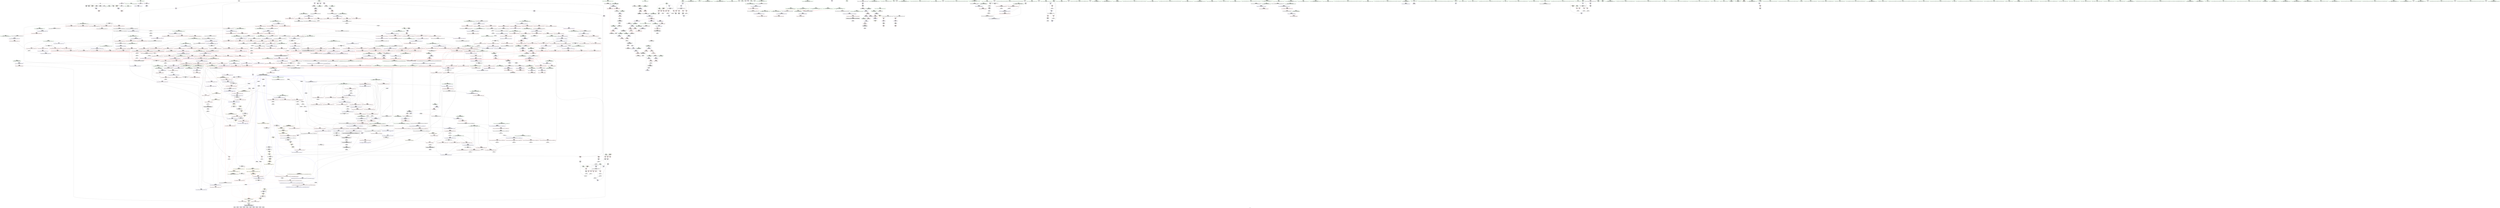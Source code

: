 digraph "SVFG" {
	label="SVFG";

	Node0x56487bbc71e0 [shape=record,color=grey,label="{NodeID: 0\nNullPtr}"];
	Node0x56487bbc71e0 -> Node0x56487bc26450[style=solid];
	Node0x56487bbc71e0 -> Node0x56487bc26550[style=solid];
	Node0x56487bbc71e0 -> Node0x56487bc26620[style=solid];
	Node0x56487bbc71e0 -> Node0x56487bc266f0[style=solid];
	Node0x56487bbc71e0 -> Node0x56487bc267c0[style=solid];
	Node0x56487bbc71e0 -> Node0x56487bc26890[style=solid];
	Node0x56487bbc71e0 -> Node0x56487bc40f50[style=solid];
	Node0x56487bd2c780 [shape=record,color=black,label="{NodeID: 1882\n37 = PHI()\n}"];
	Node0x56487bc2d2e0 [shape=record,color=blue,label="{NodeID: 775\n854\<--849\n__it2.addr\<--__it2\n_ZNK9__gnu_cxx5__ops15_Iter_less_iterclIPiS3_EEbT_T0_\n}"];
	Node0x56487bc2d2e0 -> Node0x56487bc38260[style=dashed];
	Node0x56487bc23d00 [shape=record,color=red,label="{NodeID: 443\n424\<--423\n\<--\n_ZStoRRSt13_Ios_FmtflagsS_\n|{<s0>33}}"];
	Node0x56487bc23d00:s0 -> Node0x56487bd26fd0[style=solid,color=red];
	Node0x56487bc17530 [shape=record,color=green,label="{NodeID: 111\n575\<--576\nllvm.ctlz.i64\<--llvm.ctlz.i64_field_insensitive\n}"];
	Node0x56487bc39780 [shape=record,color=red,label="{NodeID: 554\n948\<--926\n\<--__len.addr\n_ZSt13__adjust_heapIPiliN9__gnu_cxx5__ops15_Iter_less_iterEEvT_T0_S5_T1_T2_\n}"];
	Node0x56487bc39780 -> Node0x56487bc6b590[style=solid];
	Node0x56487bc6df90 [shape=record,color=grey,label="{NodeID: 1329\n148 = cmp(146, 147, )\n}"];
	Node0x56487bc1c450 [shape=record,color=green,label="{NodeID: 222\n1370\<--1371\nagg.tmp1\<--agg.tmp1_field_insensitive\n_ZSt26__unguarded_insertion_sortIPiN9__gnu_cxx5__ops15_Iter_less_iterEEvT_S4_T0_\n}"];
	Node0x56487bc3f1b0 [shape=record,color=red,label="{NodeID: 665\n1445\<--1420\n\<--__last.addr\n_ZSt25__unguarded_linear_insertIPiN9__gnu_cxx5__ops14_Val_less_iterEEvT_T0_\n}"];
	Node0x56487bc3f1b0 -> Node0x56487bc30c90[style=solid];
	Node0x56487bc2a330 [shape=record,color=purple,label="{NodeID: 333\n134\<--11\n\<--de\n_Z5solvev\n}"];
	Node0x56487bc2a330 -> Node0x56487bc22300[style=solid];
	Node0x56487bc13d80 [shape=record,color=green,label="{NodeID: 1\n7\<--1\n__dso_handle\<--dummyObj\nGlob }"];
	Node0x56487bd2c850 [shape=record,color=black,label="{NodeID: 1883\n401 = PHI(432, )\n}"];
	Node0x56487bd2c850 -> Node0x56487bc427e0[style=solid];
	Node0x56487bc2d3b0 [shape=record,color=blue,label="{NodeID: 776\n871\<--867\n__first.addr\<--__first\n_ZSt10__pop_heapIPiN9__gnu_cxx5__ops15_Iter_less_iterEEvT_S4_S4_RT0_\n}"];
	Node0x56487bc2d3b0 -> Node0x56487bc384d0[style=dashed];
	Node0x56487bc2d3b0 -> Node0x56487bc385a0[style=dashed];
	Node0x56487bc2d3b0 -> Node0x56487bc38670[style=dashed];
	Node0x56487bc23dd0 [shape=record,color=red,label="{NodeID: 444\n441\<--435\n\<--__a.addr\n_ZStanSt13_Ios_FmtflagsS_\n}"];
	Node0x56487bc23dd0 -> Node0x56487bc69d90[style=solid];
	Node0x56487bc17630 [shape=record,color=green,label="{NodeID: 112\n585\<--586\n__comp\<--__comp_field_insensitive\n_ZSt22__final_insertion_sortIPiN9__gnu_cxx5__ops15_Iter_less_iterEEvT_S4_T0_\n}"];
	Node0x56487bc39850 [shape=record,color=red,label="{NodeID: 555\n982\<--926\n\<--__len.addr\n_ZSt13__adjust_heapIPiliN9__gnu_cxx5__ops15_Iter_less_iterEEvT_T0_S5_T1_T2_\n}"];
	Node0x56487bc39850 -> Node0x56487bc6bd10[style=solid];
	Node0x56487bc6e110 [shape=record,color=grey,label="{NodeID: 1330\n144 = cmp(141, 143, )\n}"];
	Node0x56487bc1c520 [shape=record,color=green,label="{NodeID: 223\n1372\<--1373\nundef.agg.tmp\<--undef.agg.tmp_field_insensitive\n_ZSt26__unguarded_insertion_sortIPiN9__gnu_cxx5__ops15_Iter_less_iterEEvT_S4_T0_\n}"];
	Node0x56487bc3f280 [shape=record,color=red,label="{NodeID: 666\n1455\<--1420\n\<--__last.addr\n_ZSt25__unguarded_linear_insertIPiN9__gnu_cxx5__ops14_Val_less_iterEEvT_T0_\n}"];
	Node0x56487bc3f280 -> Node0x56487bc4c7e0[style=solid];
	Node0x56487bc2a400 [shape=record,color=purple,label="{NodeID: 334\n152\<--11\narrayidx14\<--de\n_Z5solvev\n}"];
	Node0x56487bc2a400 -> Node0x56487bc223d0[style=solid];
	Node0x56487bc13e10 [shape=record,color=green,label="{NodeID: 2\n9\<--1\n\<--dummyObj\nCan only get source location for instruction, argument, global var or function.}"];
	Node0x56487bd2ca80 [shape=record,color=black,label="{NodeID: 1884\n239 = PHI()\n}"];
	Node0x56487bc2d480 [shape=record,color=blue,label="{NodeID: 777\n873\<--868\n__last.addr\<--__last\n_ZSt10__pop_heapIPiN9__gnu_cxx5__ops15_Iter_less_iterEEvT_S4_S4_RT0_\n}"];
	Node0x56487bc2d480 -> Node0x56487bc38740[style=dashed];
	Node0x56487bc23ea0 [shape=record,color=red,label="{NodeID: 445\n442\<--437\n\<--__b.addr\n_ZStanSt13_Ios_FmtflagsS_\n}"];
	Node0x56487bc23ea0 -> Node0x56487bc69d90[style=solid];
	Node0x56487bc17700 [shape=record,color=green,label="{NodeID: 113\n587\<--588\n__first.addr\<--__first.addr_field_insensitive\n_ZSt22__final_insertion_sortIPiN9__gnu_cxx5__ops15_Iter_less_iterEEvT_S4_T0_\n}"];
	Node0x56487bc17700 -> Node0x56487bc35340[style=solid];
	Node0x56487bc17700 -> Node0x56487bc35410[style=solid];
	Node0x56487bc17700 -> Node0x56487bc354e0[style=solid];
	Node0x56487bc17700 -> Node0x56487bc355b0[style=solid];
	Node0x56487bc17700 -> Node0x56487bc35680[style=solid];
	Node0x56487bc17700 -> Node0x56487bc43680[style=solid];
	Node0x56487bc39920 [shape=record,color=red,label="{NodeID: 556\n987\<--926\n\<--__len.addr\n_ZSt13__adjust_heapIPiliN9__gnu_cxx5__ops15_Iter_less_iterEEvT_T0_S5_T1_T2_\n}"];
	Node0x56487bc39920 -> Node0x56487bc6c190[style=solid];
	Node0x56487bc6e290 [shape=record,color=grey,label="{NodeID: 1331\n805 = cmp(804, 490, )\n}"];
	Node0x56487bc1c5f0 [shape=record,color=green,label="{NodeID: 224\n1396\<--1397\n__first.addr\<--__first.addr_field_insensitive\n_ZSt13move_backwardIPiS0_ET0_T_S2_S1_\n}"];
	Node0x56487bc1c5f0 -> Node0x56487bc3eda0[style=solid];
	Node0x56487bc1c5f0 -> Node0x56487bc306e0[style=solid];
	Node0x56487bc3f350 [shape=record,color=red,label="{NodeID: 667\n1433\<--1424\n\<--__next\n_ZSt25__unguarded_linear_insertIPiN9__gnu_cxx5__ops14_Val_less_iterEEvT_T0_\n}"];
	Node0x56487bc3f350 -> Node0x56487bc2bc20[style=solid];
	Node0x56487bc2a4d0 [shape=record,color=purple,label="{NodeID: 335\n162\<--11\narrayidx19\<--de\n_Z5solvev\n}"];
	Node0x56487bc2a4d0 -> Node0x56487bc224a0[style=solid];
	Node0x56487bc140c0 [shape=record,color=green,label="{NodeID: 3\n15\<--1\n_ZSt3cin\<--dummyObj\nGlob }"];
	Node0x56487bd2cb50 [shape=record,color=black,label="{NodeID: 1885\n249 = PHI()\n}"];
	Node0x56487bc2d550 [shape=record,color=blue,label="{NodeID: 778\n875\<--869\n__result.addr\<--__result\n_ZSt10__pop_heapIPiN9__gnu_cxx5__ops15_Iter_less_iterEEvT_S4_S4_RT0_\n}"];
	Node0x56487bc2d550 -> Node0x56487bc38810[style=dashed];
	Node0x56487bc2d550 -> Node0x56487bc388e0[style=dashed];
	Node0x56487bc45740 [shape=record,color=yellow,style=double,label="{NodeID: 1553\n2V_1 = ENCHI(MR_2V_0)\npts\{14 \}\nFun[_Z5solvev]|{<s0>11}}"];
	Node0x56487bc45740:s0 -> Node0x56487bc448d0[style=dashed,color=red];
	Node0x56487bc23f70 [shape=record,color=red,label="{NodeID: 446\n454\<--448\n\<--__a.addr\n_ZStorSt13_Ios_FmtflagsS_\n}"];
	Node0x56487bc23f70 -> Node0x56487bc6a690[style=solid];
	Node0x56487bc1cb20 [shape=record,color=green,label="{NodeID: 114\n589\<--590\n__last.addr\<--__last.addr_field_insensitive\n_ZSt22__final_insertion_sortIPiN9__gnu_cxx5__ops15_Iter_less_iterEEvT_S4_T0_\n}"];
	Node0x56487bc1cb20 -> Node0x56487bc35750[style=solid];
	Node0x56487bc1cb20 -> Node0x56487bc35820[style=solid];
	Node0x56487bc1cb20 -> Node0x56487bc358f0[style=solid];
	Node0x56487bc1cb20 -> Node0x56487bc43750[style=solid];
	Node0x56487bc399f0 [shape=record,color=red,label="{NodeID: 557\n1018\<--930\n\<--__topIndex\n_ZSt13__adjust_heapIPiliN9__gnu_cxx5__ops15_Iter_less_iterEEvT_T0_S5_T1_T2_\n|{<s0>65}}"];
	Node0x56487bc399f0:s0 -> Node0x56487bd334a0[style=solid,color=red];
	Node0x56487bc6e410 [shape=record,color=grey,label="{NodeID: 1332\n136 = cmp(135, 101, )\n}"];
	Node0x56487bc1c6c0 [shape=record,color=green,label="{NodeID: 225\n1398\<--1399\n__last.addr\<--__last.addr_field_insensitive\n_ZSt13move_backwardIPiS0_ET0_T_S2_S1_\n}"];
	Node0x56487bc1c6c0 -> Node0x56487bc3ee70[style=solid];
	Node0x56487bc1c6c0 -> Node0x56487bc307b0[style=solid];
	Node0x56487bc3f420 [shape=record,color=red,label="{NodeID: 668\n1437\<--1424\n\<--__next\n_ZSt25__unguarded_linear_insertIPiN9__gnu_cxx5__ops14_Val_less_iterEEvT_T0_\n|{<s0>99}}"];
	Node0x56487bc3f420:s0 -> Node0x56487bd25380[style=solid,color=red];
	Node0x56487bc2a5a0 [shape=record,color=purple,label="{NodeID: 336\n269\<--21\n\<--.str\nmain\n}"];
	Node0x56487bc14150 [shape=record,color=green,label="{NodeID: 4\n18\<--1\n_ZSt4cout\<--dummyObj\nGlob }"];
	Node0x56487bd2cc20 [shape=record,color=black,label="{NodeID: 1886\n252 = PHI()\n}"];
	Node0x56487bc2d620 [shape=record,color=blue,label="{NodeID: 779\n877\<--870\n__comp.addr\<--__comp\n_ZSt10__pop_heapIPiN9__gnu_cxx5__ops15_Iter_less_iterEEvT_S4_S4_RT0_\n}"];
	Node0x56487bc2d620 -> Node0x56487bc389b0[style=dashed];
	Node0x56487bc24040 [shape=record,color=red,label="{NodeID: 447\n455\<--450\n\<--__b.addr\n_ZStorSt13_Ios_FmtflagsS_\n}"];
	Node0x56487bc24040 -> Node0x56487bc6a690[style=solid];
	Node0x56487bc1cbb0 [shape=record,color=green,label="{NodeID: 115\n591\<--592\nagg.tmp\<--agg.tmp_field_insensitive\n_ZSt22__final_insertion_sortIPiN9__gnu_cxx5__ops15_Iter_less_iterEEvT_S4_T0_\n}"];
	Node0x56487bc39ac0 [shape=record,color=red,label="{NodeID: 558\n947\<--932\n\<--__secondChild\n_ZSt13__adjust_heapIPiliN9__gnu_cxx5__ops15_Iter_less_iterEEvT_T0_S5_T1_T2_\n}"];
	Node0x56487bc39ac0 -> Node0x56487bc6f010[style=solid];
	Node0x56487bc6e590 [shape=record,color=grey,label="{NodeID: 1333\n1381 = cmp(1379, 1380, )\n}"];
	Node0x56487bc1c790 [shape=record,color=green,label="{NodeID: 226\n1400\<--1401\n__result.addr\<--__result.addr_field_insensitive\n_ZSt13move_backwardIPiS0_ET0_T_S2_S1_\n}"];
	Node0x56487bc1c790 -> Node0x56487bc3ef40[style=solid];
	Node0x56487bc1c790 -> Node0x56487bc30880[style=solid];
	Node0x56487bc3f4f0 [shape=record,color=red,label="{NodeID: 669\n1442\<--1424\n\<--__next\n_ZSt25__unguarded_linear_insertIPiN9__gnu_cxx5__ops14_Val_less_iterEEvT_T0_\n|{<s0>100}}"];
	Node0x56487bc3f4f0:s0 -> Node0x56487bd34670[style=solid,color=red];
	Node0x56487bc2a670 [shape=record,color=purple,label="{NodeID: 337\n283\<--23\n\<--.str.1\nmain\n}"];
	Node0x56487bc141e0 [shape=record,color=green,label="{NodeID: 5\n21\<--1\n.str\<--dummyObj\nGlob }"];
	Node0x56487bd2ccf0 [shape=record,color=black,label="{NodeID: 1887\n259 = PHI(304, )\n}"];
	Node0x56487bc2d6f0 [shape=record,color=blue,label="{NodeID: 780\n879\<--889\n__value\<--\n_ZSt10__pop_heapIPiN9__gnu_cxx5__ops15_Iter_less_iterEEvT_S4_S4_RT0_\n}"];
	Node0x56487bc2d6f0 -> Node0x56487bc38b50[style=dashed];
	Node0x56487bc2d6f0 -> Node0x56487bc38c20[style=dashed];
	Node0x56487bc45930 [shape=record,color=yellow,style=double,label="{NodeID: 1555\n6V_1 = ENCHI(MR_6V_0)\npts\{58 \}\nFun[_Z5solvev]}"];
	Node0x56487bc45930 -> Node0x56487bc21120[style=dashed];
	Node0x56487bc45930 -> Node0x56487bc211f0[style=dashed];
	Node0x56487bc45930 -> Node0x56487bc212c0[style=dashed];
	Node0x56487bc24110 [shape=record,color=red,label="{NodeID: 448\n473\<--463\n\<--__first.addr\n_ZSt6__sortIPiN9__gnu_cxx5__ops15_Iter_less_iterEEvT_S4_T0_\n}"];
	Node0x56487bc24110 -> Node0x56487bc6f790[style=solid];
	Node0x56487bc1cc80 [shape=record,color=green,label="{NodeID: 116\n593\<--594\nagg.tmp2\<--agg.tmp2_field_insensitive\n_ZSt22__final_insertion_sortIPiN9__gnu_cxx5__ops15_Iter_less_iterEEvT_S4_T0_\n}"];
	Node0x56487bc39b90 [shape=record,color=red,label="{NodeID: 559\n953\<--932\n\<--__secondChild\n_ZSt13__adjust_heapIPiliN9__gnu_cxx5__ops15_Iter_less_iterEEvT_T0_S5_T1_T2_\n}"];
	Node0x56487bc39b90 -> Node0x56487bc6b710[style=solid];
	Node0x56487bc6e710 [shape=record,color=grey,label="{NodeID: 1334\n1235 = cmp(1233, 1234, )\n}"];
	Node0x56487bc1c860 [shape=record,color=green,label="{NodeID: 227\n1407\<--1408\n_ZSt12__miter_baseIPiET_S1_\<--_ZSt12__miter_baseIPiET_S1__field_insensitive\n}"];
	Node0x56487bc3f5c0 [shape=record,color=red,label="{NodeID: 670\n1447\<--1424\n\<--__next\n_ZSt25__unguarded_linear_insertIPiN9__gnu_cxx5__ops14_Val_less_iterEEvT_T0_\n}"];
	Node0x56487bc3f5c0 -> Node0x56487bc4c640[style=solid];
	Node0x56487bc2a740 [shape=record,color=purple,label="{NodeID: 338\n1599\<--25\nllvm.global_ctors_0\<--llvm.global_ctors\nGlob }"];
	Node0x56487bc2a740 -> Node0x56487bc40d50[style=solid];
	Node0x56487bc14270 [shape=record,color=green,label="{NodeID: 6\n23\<--1\n.str.1\<--dummyObj\nGlob }"];
	Node0x56487bd2ce30 [shape=record,color=black,label="{NodeID: 1888\n270 = PHI()\n}"];
	Node0x56487bc2d7c0 [shape=record,color=blue,label="{NodeID: 781\n894\<--893\n\<--\n_ZSt10__pop_heapIPiN9__gnu_cxx5__ops15_Iter_less_iterEEvT_S4_S4_RT0_\n|{|<s1>58}}"];
	Node0x56487bc2d7c0 -> Node0x56487bc38c20[style=dashed];
	Node0x56487bc2d7c0:s1 -> Node0x56487bc9f440[style=dashed,color=red];
	Node0x56487bc45a10 [shape=record,color=yellow,style=double,label="{NodeID: 1556\n8V_1 = ENCHI(MR_8V_0)\npts\{60 \}\nFun[_Z5solvev]}"];
	Node0x56487bc45a10 -> Node0x56487bc21390[style=dashed];
	Node0x56487bc45a10 -> Node0x56487bc21460[style=dashed];
	Node0x56487bc45a10 -> Node0x56487bc21530[style=dashed];
	Node0x56487bc241e0 [shape=record,color=red,label="{NodeID: 449\n477\<--463\n\<--__first.addr\n_ZSt6__sortIPiN9__gnu_cxx5__ops15_Iter_less_iterEEvT_S4_T0_\n|{<s0>35}}"];
	Node0x56487bc241e0:s0 -> Node0x56487bd29210[style=solid,color=red];
	Node0x56487bc1cd50 [shape=record,color=green,label="{NodeID: 117\n595\<--596\nagg.tmp3\<--agg.tmp3_field_insensitive\n_ZSt22__final_insertion_sortIPiN9__gnu_cxx5__ops15_Iter_less_iterEEvT_S4_T0_\n}"];
	Node0x56487bc39c60 [shape=record,color=red,label="{NodeID: 560\n958\<--932\n\<--__secondChild\n_ZSt13__adjust_heapIPiliN9__gnu_cxx5__ops15_Iter_less_iterEEvT_T0_S5_T1_T2_\n}"];
	Node0x56487bc6e890 [shape=record,color=grey,label="{NodeID: 1335\n838 = cmp(837, 540, )\n}"];
	Node0x56487bc1c960 [shape=record,color=green,label="{NodeID: 228\n1413\<--1414\n_ZSt23__copy_move_backward_a2ILb1EPiS0_ET1_T0_S2_S1_\<--_ZSt23__copy_move_backward_a2ILb1EPiS0_ET1_T0_S2_S1__field_insensitive\n}"];
	Node0x56487bc3f690 [shape=record,color=red,label="{NodeID: 671\n1449\<--1424\n\<--__next\n_ZSt25__unguarded_linear_insertIPiN9__gnu_cxx5__ops14_Val_less_iterEEvT_T0_\n}"];
	Node0x56487bc3f690 -> Node0x56487bc2bcf0[style=solid];
	Node0x56487bc2a840 [shape=record,color=purple,label="{NodeID: 339\n1600\<--25\nllvm.global_ctors_1\<--llvm.global_ctors\nGlob }"];
	Node0x56487bc2a840 -> Node0x56487bc40e50[style=solid];
	Node0x56487bc14ab0 [shape=record,color=green,label="{NodeID: 7\n26\<--1\n\<--dummyObj\nCan only get source location for instruction, argument, global var or function.}"];
	Node0x56487bd2cf30 [shape=record,color=black,label="{NodeID: 1889\n273 = PHI()\n}"];
	Node0x56487bc2d890 [shape=record,color=blue,label="{NodeID: 782\n910\<--909\n__t.addr\<--__t\n_ZSt4moveIRiEONSt16remove_referenceIT_E4typeEOS2_\n}"];
	Node0x56487bc2d890 -> Node0x56487bc38cf0[style=dashed];
	Node0x56487bc45af0 [shape=record,color=yellow,style=double,label="{NodeID: 1557\n10V_1 = ENCHI(MR_10V_0)\npts\{62 \}\nFun[_Z5solvev]}"];
	Node0x56487bc45af0 -> Node0x56487bc21600[style=dashed];
	Node0x56487bc242b0 [shape=record,color=red,label="{NodeID: 450\n480\<--463\n\<--__first.addr\n_ZSt6__sortIPiN9__gnu_cxx5__ops15_Iter_less_iterEEvT_S4_T0_\n}"];
	Node0x56487bc242b0 -> Node0x56487bc282b0[style=solid];
	Node0x56487bc1ce20 [shape=record,color=green,label="{NodeID: 118\n611\<--612\n_ZSt16__insertion_sortIPiN9__gnu_cxx5__ops15_Iter_less_iterEEvT_S4_T0_\<--_ZSt16__insertion_sortIPiN9__gnu_cxx5__ops15_Iter_less_iterEEvT_S4_T0__field_insensitive\n}"];
	Node0x56487bc39d30 [shape=record,color=red,label="{NodeID: 561\n961\<--932\n\<--__secondChild\n_ZSt13__adjust_heapIPiliN9__gnu_cxx5__ops15_Iter_less_iterEEvT_T0_S5_T1_T2_\n}"];
	Node0x56487bc39d30 -> Node0x56487bc6bb90[style=solid];
	Node0x56487bc6ea10 [shape=record,color=grey,label="{NodeID: 1336\n124 = cmp(123, 101, )\n}"];
	Node0x56487bc1ca60 [shape=record,color=green,label="{NodeID: 229\n1418\<--1419\n__comp\<--__comp_field_insensitive\n_ZSt25__unguarded_linear_insertIPiN9__gnu_cxx5__ops14_Val_less_iterEEvT_T0_\n|{<s0>99}}"];
	Node0x56487bc1ca60:s0 -> Node0x56487bd1b410[style=solid,color=red];
	Node0x56487bc3f760 [shape=record,color=red,label="{NodeID: 672\n1429\<--1428\n\<--call\n_ZSt25__unguarded_linear_insertIPiN9__gnu_cxx5__ops14_Val_less_iterEEvT_T0_\n}"];
	Node0x56487bc3f760 -> Node0x56487bc30a20[style=solid];
	Node0x56487bc2a940 [shape=record,color=purple,label="{NodeID: 340\n1601\<--25\nllvm.global_ctors_2\<--llvm.global_ctors\nGlob }"];
	Node0x56487bc2a940 -> Node0x56487bc40f50[style=solid];
	Node0x56487bc14b40 [shape=record,color=green,label="{NodeID: 8\n78\<--1\n\<--dummyObj\nCan only get source location for instruction, argument, global var or function.}"];
	Node0x56487bd2d030 [shape=record,color=black,label="{NodeID: 1890\n280 = PHI()\n}"];
	Node0x56487bc2d960 [shape=record,color=blue,label="{NodeID: 783\n922\<--916\n__first.addr\<--__first\n_ZSt13__adjust_heapIPiliN9__gnu_cxx5__ops15_Iter_less_iterEEvT_T0_S5_T1_T2_\n}"];
	Node0x56487bc2d960 -> Node0x56487bc38dc0[style=dashed];
	Node0x56487bc2d960 -> Node0x56487bc38e90[style=dashed];
	Node0x56487bc2d960 -> Node0x56487bc38f60[style=dashed];
	Node0x56487bc2d960 -> Node0x56487bc39030[style=dashed];
	Node0x56487bc2d960 -> Node0x56487bc39100[style=dashed];
	Node0x56487bc2d960 -> Node0x56487bc391d0[style=dashed];
	Node0x56487bc2d960 -> Node0x56487bc392a0[style=dashed];
	Node0x56487bc24380 [shape=record,color=red,label="{NodeID: 451\n494\<--463\n\<--__first.addr\n_ZSt6__sortIPiN9__gnu_cxx5__ops15_Iter_less_iterEEvT_S4_T0_\n|{<s0>36}}"];
	Node0x56487bc24380:s0 -> Node0x56487bd33710[style=solid,color=red];
	Node0x56487bc1cf20 [shape=record,color=green,label="{NodeID: 119\n617\<--618\n_ZSt26__unguarded_insertion_sortIPiN9__gnu_cxx5__ops15_Iter_less_iterEEvT_S4_T0_\<--_ZSt26__unguarded_insertion_sortIPiN9__gnu_cxx5__ops15_Iter_less_iterEEvT_S4_T0__field_insensitive\n}"];
	Node0x56487bc39e00 [shape=record,color=red,label="{NodeID: 562\n966\<--932\n\<--__secondChild\n_ZSt13__adjust_heapIPiliN9__gnu_cxx5__ops15_Iter_less_iterEEvT_T0_S5_T1_T2_\n}"];
	Node0x56487bc39e00 -> Node0x56487bc6ca90[style=solid];
	Node0x56487bc6eb90 [shape=record,color=grey,label="{NodeID: 1337\n539 = cmp(538, 540, )\n}"];
	Node0x56487bc24d70 [shape=record,color=green,label="{NodeID: 230\n1420\<--1421\n__last.addr\<--__last.addr_field_insensitive\n_ZSt25__unguarded_linear_insertIPiN9__gnu_cxx5__ops14_Val_less_iterEEvT_T0_\n}"];
	Node0x56487bc24d70 -> Node0x56487bc3f010[style=solid];
	Node0x56487bc24d70 -> Node0x56487bc3f0e0[style=solid];
	Node0x56487bc24d70 -> Node0x56487bc3f1b0[style=solid];
	Node0x56487bc24d70 -> Node0x56487bc3f280[style=solid];
	Node0x56487bc24d70 -> Node0x56487bc30950[style=solid];
	Node0x56487bc24d70 -> Node0x56487bc4c640[style=solid];
	Node0x56487bc3f830 [shape=record,color=red,label="{NodeID: 673\n1444\<--1443\n\<--call2\n_ZSt25__unguarded_linear_insertIPiN9__gnu_cxx5__ops14_Val_less_iterEEvT_T0_\n}"];
	Node0x56487bc3f830 -> Node0x56487bc30c90[style=solid];
	Node0x56487bc2aa40 [shape=record,color=purple,label="{NodeID: 341\n244\<--243\nvbase.offset.ptr\<--vtable\nmain\n}"];
	Node0x56487bc2aa40 -> Node0x56487bc27750[style=solid];
	Node0x56487bc14bd0 [shape=record,color=green,label="{NodeID: 9\n101\<--1\n\<--dummyObj\nCan only get source location for instruction, argument, global var or function.}"];
	Node0x56487bd2d130 [shape=record,color=black,label="{NodeID: 1891\n284 = PHI()\n}"];
	Node0x56487bc2da30 [shape=record,color=blue,label="{NodeID: 784\n924\<--917\n__holeIndex.addr\<--__holeIndex\n_ZSt13__adjust_heapIPiliN9__gnu_cxx5__ops15_Iter_less_iterEEvT_T0_S5_T1_T2_\n}"];
	Node0x56487bc2da30 -> Node0x56487bc39370[style=dashed];
	Node0x56487bc2da30 -> Node0x56487bc39440[style=dashed];
	Node0x56487bc2da30 -> Node0x56487bc39510[style=dashed];
	Node0x56487bc2da30 -> Node0x56487bc395e0[style=dashed];
	Node0x56487bc2da30 -> Node0x56487bc2e0b0[style=dashed];
	Node0x56487bc2da30 -> Node0x56487bc2e320[style=dashed];
	Node0x56487bc2da30 -> Node0x56487bca7040[style=dashed];
	Node0x56487bc45cb0 [shape=record,color=yellow,style=double,label="{NodeID: 1559\n14V_1 = ENCHI(MR_14V_0)\npts\{70 \}\nFun[_Z5solvev]}"];
	Node0x56487bc45cb0 -> Node0x56487bc412c0[style=dashed];
	Node0x56487bc24450 [shape=record,color=red,label="{NodeID: 452\n474\<--465\n\<--__last.addr\n_ZSt6__sortIPiN9__gnu_cxx5__ops15_Iter_less_iterEEvT_S4_T0_\n}"];
	Node0x56487bc24450 -> Node0x56487bc6f790[style=solid];
	Node0x56487bc1d020 [shape=record,color=green,label="{NodeID: 120\n629\<--630\n__comp\<--__comp_field_insensitive\n_ZSt14__partial_sortIPiN9__gnu_cxx5__ops15_Iter_less_iterEEvT_S4_S4_T0_\n|{<s0>45}}"];
	Node0x56487bc1d020:s0 -> Node0x56487bd34170[style=solid,color=red];
	Node0x56487bc39ed0 [shape=record,color=red,label="{NodeID: 563\n971\<--932\n\<--__secondChild\n_ZSt13__adjust_heapIPiliN9__gnu_cxx5__ops15_Iter_less_iterEEvT_T0_S5_T1_T2_\n}"];
	Node0x56487bc6ed10 [shape=record,color=grey,label="{NodeID: 1338\n1550 = cmp(1549, 540, )\n}"];
	Node0x56487bc24e40 [shape=record,color=green,label="{NodeID: 231\n1422\<--1423\n__val\<--__val_field_insensitive\n_ZSt25__unguarded_linear_insertIPiN9__gnu_cxx5__ops14_Val_less_iterEEvT_T0_\n|{|<s1>99|<s2>101}}"];
	Node0x56487bc24e40 -> Node0x56487bc30a20[style=solid];
	Node0x56487bc24e40:s1 -> Node0x56487bd25270[style=solid,color=red];
	Node0x56487bc24e40:s2 -> Node0x56487bd34670[style=solid,color=red];
	Node0x56487bc3f900 [shape=record,color=red,label="{NodeID: 674\n1454\<--1453\n\<--call4\n_ZSt25__unguarded_linear_insertIPiN9__gnu_cxx5__ops14_Val_less_iterEEvT_T0_\n}"];
	Node0x56487bc3f900 -> Node0x56487bc4c7e0[style=solid];
	Node0x56487bcb6ac0 [shape=record,color=yellow,style=double,label="{NodeID: 1449\n164V_1 = ENCHI(MR_164V_0)\npts\{880 929 1054 1269 1301 1423 \}\nFun[_ZSt11__make_heapIPiN9__gnu_cxx5__ops15_Iter_less_iterEEvT_S4_RT0_]}"];
	Node0x56487bcb6ac0 -> Node0x56487bc37f20[style=dashed];
	Node0x56487bcb6ac0 -> Node0x56487bc37ff0[style=dashed];
	Node0x56487bc2ab10 [shape=record,color=purple,label="{NodeID: 342\n254\<--253\nvbase.offset.ptr4\<--vtable3\nmain\n}"];
	Node0x56487bc2ab10 -> Node0x56487bc278f0[style=solid];
	Node0x56487bc14c60 [shape=record,color=green,label="{NodeID: 10\n157\<--1\n\<--dummyObj\nCan only get source location for instruction, argument, global var or function.}"];
	Node0x56487bd2d230 [shape=record,color=black,label="{NodeID: 1892\n285 = PHI(54, )\n}"];
	Node0x56487bc2db00 [shape=record,color=blue,label="{NodeID: 785\n926\<--918\n__len.addr\<--__len\n_ZSt13__adjust_heapIPiliN9__gnu_cxx5__ops15_Iter_less_iterEEvT_T0_S5_T1_T2_\n}"];
	Node0x56487bc2db00 -> Node0x56487bc39780[style=dashed];
	Node0x56487bc2db00 -> Node0x56487bc39850[style=dashed];
	Node0x56487bc2db00 -> Node0x56487bc39920[style=dashed];
	Node0x56487bc45d90 [shape=record,color=yellow,style=double,label="{NodeID: 1560\n16V_1 = ENCHI(MR_16V_0)\npts\{72 \}\nFun[_Z5solvev]}"];
	Node0x56487bc45d90 -> Node0x56487bc41390[style=dashed];
	Node0x56487bc24520 [shape=record,color=red,label="{NodeID: 453\n478\<--465\n\<--__last.addr\n_ZSt6__sortIPiN9__gnu_cxx5__ops15_Iter_less_iterEEvT_S4_T0_\n|{<s0>35}}"];
	Node0x56487bc24520:s0 -> Node0x56487bd29360[style=solid,color=red];
	Node0x56487bc1d0f0 [shape=record,color=green,label="{NodeID: 121\n631\<--632\n__first.addr\<--__first.addr_field_insensitive\n_ZSt14__partial_sortIPiN9__gnu_cxx5__ops15_Iter_less_iterEEvT_S4_S4_T0_\n}"];
	Node0x56487bc1d0f0 -> Node0x56487bc359c0[style=solid];
	Node0x56487bc1d0f0 -> Node0x56487bc35a90[style=solid];
	Node0x56487bc1d0f0 -> Node0x56487bc43820[style=solid];
	Node0x56487bc39fa0 [shape=record,color=red,label="{NodeID: 564\n979\<--932\n\<--__secondChild\n_ZSt13__adjust_heapIPiliN9__gnu_cxx5__ops15_Iter_less_iterEEvT_T0_S5_T1_T2_\n}"];
	Node0x56487bc39fa0 -> Node0x56487bc2e0b0[style=solid];
	Node0x56487bc6ee90 [shape=record,color=grey,label="{NodeID: 1339\n1312 = cmp(1310, 1311, )\n}"];
	Node0x56487bc24f10 [shape=record,color=green,label="{NodeID: 232\n1424\<--1425\n__next\<--__next_field_insensitive\n_ZSt25__unguarded_linear_insertIPiN9__gnu_cxx5__ops14_Val_less_iterEEvT_T0_\n}"];
	Node0x56487bc24f10 -> Node0x56487bc3f350[style=solid];
	Node0x56487bc24f10 -> Node0x56487bc3f420[style=solid];
	Node0x56487bc24f10 -> Node0x56487bc3f4f0[style=solid];
	Node0x56487bc24f10 -> Node0x56487bc3f5c0[style=solid];
	Node0x56487bc24f10 -> Node0x56487bc3f690[style=solid];
	Node0x56487bc24f10 -> Node0x56487bc30af0[style=solid];
	Node0x56487bc24f10 -> Node0x56487bc30bc0[style=solid];
	Node0x56487bc24f10 -> Node0x56487bc4c710[style=solid];
	Node0x56487bc3f9d0 [shape=record,color=red,label="{NodeID: 675\n1477\<--1468\n\<--__first.addr\n_ZSt23__copy_move_backward_a2ILb1EPiS0_ET1_T0_S2_S1_\n|{<s0>102}}"];
	Node0x56487bc3f9d0:s0 -> Node0x56487bd32eb0[style=solid,color=red];
	Node0x56487bc2abe0 [shape=record,color=purple,label="{NodeID: 343\n316\<--315\n_M_precision\<--this1\n_ZNSt8ios_base9precisionEl\n}"];
	Node0x56487bc2abe0 -> Node0x56487bc22f30[style=solid];
	Node0x56487bc14d60 [shape=record,color=green,label="{NodeID: 11\n240\<--1\n\<--dummyObj\nCan only get source location for instruction, argument, global var or function.}"];
	Node0x56487bd2d400 [shape=record,color=black,label="{NodeID: 1893\n286 = PHI()\n}"];
	Node0x56487bc2dbd0 [shape=record,color=blue,label="{NodeID: 786\n928\<--919\n__value.addr\<--__value\n_ZSt13__adjust_heapIPiliN9__gnu_cxx5__ops15_Iter_less_iterEEvT_T0_S5_T1_T2_\n}"];
	Node0x56487bc2dbd0 -> Node0x56487bc3a3b0[style=dashed];
	Node0x56487bc2dbd0 -> Node0x56487bc3a480[style=dashed];
	Node0x56487bc2dbd0 -> Node0x56487bc3a550[style=dashed];
	Node0x56487bc245f0 [shape=record,color=red,label="{NodeID: 454\n479\<--465\n\<--__last.addr\n_ZSt6__sortIPiN9__gnu_cxx5__ops15_Iter_less_iterEEvT_S4_T0_\n}"];
	Node0x56487bc245f0 -> Node0x56487bc281e0[style=solid];
	Node0x56487bc1d1c0 [shape=record,color=green,label="{NodeID: 122\n633\<--634\n__middle.addr\<--__middle.addr_field_insensitive\n_ZSt14__partial_sortIPiN9__gnu_cxx5__ops15_Iter_less_iterEEvT_S4_S4_T0_\n}"];
	Node0x56487bc1d1c0 -> Node0x56487bc35b60[style=solid];
	Node0x56487bc1d1c0 -> Node0x56487bc35c30[style=solid];
	Node0x56487bc1d1c0 -> Node0x56487bc438f0[style=solid];
	Node0x56487bc3a070 [shape=record,color=red,label="{NodeID: 565\n986\<--932\n\<--__secondChild\n_ZSt13__adjust_heapIPiliN9__gnu_cxx5__ops15_Iter_less_iterEEvT_T0_S5_T1_T2_\n}"];
	Node0x56487bc3a070 -> Node0x56487bc6f610[style=solid];
	Node0x56487bc6f010 [shape=record,color=grey,label="{NodeID: 1340\n951 = cmp(947, 950, )\n}"];
	Node0x56487bc24fe0 [shape=record,color=green,label="{NodeID: 233\n1439\<--1440\n_ZNK9__gnu_cxx5__ops14_Val_less_iterclIiPiEEbRT_T0_\<--_ZNK9__gnu_cxx5__ops14_Val_less_iterclIiPiEEbRT_T0__field_insensitive\n}"];
	Node0x56487bc3faa0 [shape=record,color=red,label="{NodeID: 676\n1481\<--1470\n\<--__last.addr\n_ZSt23__copy_move_backward_a2ILb1EPiS0_ET1_T0_S2_S1_\n|{<s0>103}}"];
	Node0x56487bc3faa0:s0 -> Node0x56487bd32eb0[style=solid,color=red];
	Node0x56487bc2acb0 [shape=record,color=purple,label="{NodeID: 344\n320\<--315\n_M_precision2\<--this1\n_ZNSt8ios_base9precisionEl\n}"];
	Node0x56487bc2acb0 -> Node0x56487bc42160[style=solid];
	Node0x56487bc14e60 [shape=record,color=green,label="{NodeID: 12\n260\<--1\n\<--dummyObj\nCan only get source location for instruction, argument, global var or function.|{<s0>19}}"];
	Node0x56487bc14e60:s0 -> Node0x56487bd35690[style=solid,color=red];
	Node0x56487bd2d4d0 [shape=record,color=black,label="{NodeID: 1894\n287 = PHI()\n}"];
	Node0x56487bc2dca0 [shape=record,color=blue,label="{NodeID: 787\n930\<--942\n__topIndex\<--\n_ZSt13__adjust_heapIPiliN9__gnu_cxx5__ops15_Iter_less_iterEEvT_T0_S5_T1_T2_\n}"];
	Node0x56487bc2dca0 -> Node0x56487bc399f0[style=dashed];
	Node0x56487bc246c0 [shape=record,color=red,label="{NodeID: 455\n495\<--465\n\<--__last.addr\n_ZSt6__sortIPiN9__gnu_cxx5__ops15_Iter_less_iterEEvT_S4_T0_\n|{<s0>36}}"];
	Node0x56487bc246c0:s0 -> Node0x56487bd337e0[style=solid,color=red];
	Node0x56487bc1d290 [shape=record,color=green,label="{NodeID: 123\n635\<--636\n__last.addr\<--__last.addr_field_insensitive\n_ZSt14__partial_sortIPiN9__gnu_cxx5__ops15_Iter_less_iterEEvT_S4_S4_T0_\n}"];
	Node0x56487bc1d290 -> Node0x56487bc35d00[style=solid];
	Node0x56487bc1d290 -> Node0x56487bc439c0[style=solid];
	Node0x56487bc3a140 [shape=record,color=red,label="{NodeID: 566\n992\<--932\n\<--__secondChild\n_ZSt13__adjust_heapIPiliN9__gnu_cxx5__ops15_Iter_less_iterEEvT_T0_S5_T1_T2_\n}"];
	Node0x56487bc3a140 -> Node0x56487bc6c310[style=solid];
	Node0x56487bc6f190 [shape=record,color=grey,label="{NodeID: 1341\n725 = cmp(723, 724, )\n}"];
	Node0x56487bc250b0 [shape=record,color=green,label="{NodeID: 234\n1459\<--1460\nretval\<--retval_field_insensitive\n_ZN9__gnu_cxx5__ops15__val_comp_iterENS0_15_Iter_less_iterE\n}"];
	Node0x56487bc3fb70 [shape=record,color=red,label="{NodeID: 677\n1483\<--1472\n\<--__result.addr\n_ZSt23__copy_move_backward_a2ILb1EPiS0_ET1_T0_S2_S1_\n|{<s0>104}}"];
	Node0x56487bc3fb70:s0 -> Node0x56487bd32eb0[style=solid,color=red];
	Node0x56487bc2ad80 [shape=record,color=purple,label="{NodeID: 345\n367\<--366\n_M_flags\<--this1\n_ZNSt8ios_base4setfESt13_Ios_FmtflagsS0_\n}"];
	Node0x56487bc2ad80 -> Node0x56487bc235b0[style=solid];
	Node0x56487bc14f60 [shape=record,color=green,label="{NodeID: 13\n337\<--1\n\<--dummyObj\nCan only get source location for instruction, argument, global var or function.|{<s0>27}}"];
	Node0x56487bc14f60:s0 -> Node0x56487bd25e50[style=solid,color=red];
	Node0x56487bd2d5a0 [shape=record,color=black,label="{NodeID: 1895\n336 = PHI(351, )\n}"];
	Node0x56487bc2dd70 [shape=record,color=blue,label="{NodeID: 788\n932\<--944\n__secondChild\<--\n_ZSt13__adjust_heapIPiliN9__gnu_cxx5__ops15_Iter_less_iterEEvT_T0_S5_T1_T2_\n}"];
	Node0x56487bc2dd70 -> Node0x56487bc39ac0[style=dashed];
	Node0x56487bc2dd70 -> Node0x56487bc39b90[style=dashed];
	Node0x56487bc2dd70 -> Node0x56487bc3a070[style=dashed];
	Node0x56487bc2dd70 -> Node0x56487bc3a140[style=dashed];
	Node0x56487bc2dd70 -> Node0x56487bc2de40[style=dashed];
	Node0x56487bc2dd70 -> Node0x56487bc2e180[style=dashed];
	Node0x56487bc2dd70 -> Node0x56487bca7540[style=dashed];
	Node0x56487bc24790 [shape=record,color=red,label="{NodeID: 456\n530\<--511\n\<--__first.addr\n_ZSt16__introsort_loopIPilN9__gnu_cxx5__ops15_Iter_less_iterEEvT_S4_T0_T1_\n}"];
	Node0x56487bc24790 -> Node0x56487bc28450[style=solid];
	Node0x56487bc1d360 [shape=record,color=green,label="{NodeID: 124\n637\<--638\nagg.tmp\<--agg.tmp_field_insensitive\n_ZSt14__partial_sortIPiN9__gnu_cxx5__ops15_Iter_less_iterEEvT_S4_S4_T0_\n}"];
	Node0x56487bc3a210 [shape=record,color=red,label="{NodeID: 567\n997\<--932\n\<--__secondChild\n_ZSt13__adjust_heapIPiliN9__gnu_cxx5__ops15_Iter_less_iterEEvT_T0_S5_T1_T2_\n}"];
	Node0x56487bc3a210 -> Node0x56487bc69790[style=solid];
	Node0x56487bc6f310 [shape=record,color=grey,label="{NodeID: 1342\n984 = cmp(983, 540, )\n}"];
	Node0x56487bc25180 [shape=record,color=green,label="{NodeID: 235\n1461\<--1462\n\<--field_insensitive\n_ZN9__gnu_cxx5__ops15__val_comp_iterENS0_15_Iter_less_iterE\n}"];
	Node0x56487bc3fc40 [shape=record,color=red,label="{NodeID: 678\n1494\<--1491\n\<--__it.addr\n_ZSt12__miter_baseIPiET_S1_\n}"];
	Node0x56487bc3fc40 -> Node0x56487bc297d0[style=solid];
	Node0x56487bc2ae50 [shape=record,color=purple,label="{NodeID: 346\n374\<--366\n_M_flags2\<--this1\n_ZNSt8ios_base4setfESt13_Ios_FmtflagsS0_\n|{<s0>29}}"];
	Node0x56487bc2ae50:s0 -> Node0x56487bd338b0[style=solid,color=red];
	Node0x56487bc15060 [shape=record,color=green,label="{NodeID: 14\n338\<--1\n\<--dummyObj\nCan only get source location for instruction, argument, global var or function.|{<s0>27}}"];
	Node0x56487bc15060:s0 -> Node0x56487bd25f90[style=solid,color=red];
	Node0x56487bd2d6b0 [shape=record,color=black,label="{NodeID: 1896\n371 = PHI(405, )\n|{<s0>29}}"];
	Node0x56487bd2d6b0:s0 -> Node0x56487bd339f0[style=solid,color=red];
	Node0x56487bc2de40 [shape=record,color=blue,label="{NodeID: 789\n932\<--955\n__secondChild\<--mul\n_ZSt13__adjust_heapIPiliN9__gnu_cxx5__ops15_Iter_less_iterEEvT_T0_S5_T1_T2_\n}"];
	Node0x56487bc2de40 -> Node0x56487bc39ac0[style=dashed];
	Node0x56487bc2de40 -> Node0x56487bc39b90[style=dashed];
	Node0x56487bc2de40 -> Node0x56487bc39c60[style=dashed];
	Node0x56487bc2de40 -> Node0x56487bc39d30[style=dashed];
	Node0x56487bc2de40 -> Node0x56487bc39e00[style=dashed];
	Node0x56487bc2de40 -> Node0x56487bc39ed0[style=dashed];
	Node0x56487bc2de40 -> Node0x56487bc39fa0[style=dashed];
	Node0x56487bc2de40 -> Node0x56487bc3a070[style=dashed];
	Node0x56487bc2de40 -> Node0x56487bc3a140[style=dashed];
	Node0x56487bc2de40 -> Node0x56487bc2de40[style=dashed];
	Node0x56487bc2de40 -> Node0x56487bc2df10[style=dashed];
	Node0x56487bc2de40 -> Node0x56487bc2e180[style=dashed];
	Node0x56487bc2de40 -> Node0x56487bca7540[style=dashed];
	Node0x56487bc24860 [shape=record,color=red,label="{NodeID: 457\n542\<--511\n\<--__first.addr\n_ZSt16__introsort_loopIPilN9__gnu_cxx5__ops15_Iter_less_iterEEvT_S4_T0_T1_\n|{<s0>37}}"];
	Node0x56487bc24860:s0 -> Node0x56487bd27890[style=solid,color=red];
	Node0x56487bc1d430 [shape=record,color=green,label="{NodeID: 125\n646\<--647\n_ZSt13__heap_selectIPiN9__gnu_cxx5__ops15_Iter_less_iterEEvT_S4_S4_T0_\<--_ZSt13__heap_selectIPiN9__gnu_cxx5__ops15_Iter_less_iterEEvT_S4_S4_T0__field_insensitive\n}"];
	Node0x56487bc3a2e0 [shape=record,color=red,label="{NodeID: 568\n1006\<--932\n\<--__secondChild\n_ZSt13__adjust_heapIPiliN9__gnu_cxx5__ops15_Iter_less_iterEEvT_T0_S5_T1_T2_\n}"];
	Node0x56487bc3a2e0 -> Node0x56487bc68a10[style=solid];
	Node0x56487bc6f490 [shape=record,color=grey,label="{NodeID: 1343\n766 = cmp(765, 157, )\n}"];
	Node0x56487bc25250 [shape=record,color=green,label="{NodeID: 236\n1468\<--1469\n__first.addr\<--__first.addr_field_insensitive\n_ZSt23__copy_move_backward_a2ILb1EPiS0_ET1_T0_S2_S1_\n}"];
	Node0x56487bc25250 -> Node0x56487bc3f9d0[style=solid];
	Node0x56487bc25250 -> Node0x56487bc4c8b0[style=solid];
	Node0x56487bc3fd10 [shape=record,color=red,label="{NodeID: 679\n1513\<--1500\n\<--__first.addr\n_ZSt22__copy_move_backward_aILb1EPiS0_ET1_T0_S2_S1_\n|{<s0>106}}"];
	Node0x56487bc3fd10:s0 -> Node0x56487bd28ee0[style=solid,color=red];
	Node0x56487bc2af20 [shape=record,color=purple,label="{NodeID: 347\n383\<--366\n_M_flags5\<--this1\n_ZNSt8ios_base4setfESt13_Ios_FmtflagsS0_\n|{<s0>31}}"];
	Node0x56487bc2af20:s0 -> Node0x56487bd26d50[style=solid,color=red];
	Node0x56487bc15160 [shape=record,color=green,label="{NodeID: 15\n412\<--1\n\<--dummyObj\nCan only get source location for instruction, argument, global var or function.}"];
	Node0x56487bd2d880 [shape=record,color=black,label="{NodeID: 1897\n375 = PHI(389, )\n}"];
	Node0x56487bc2df10 [shape=record,color=blue,label="{NodeID: 790\n932\<--967\n__secondChild\<--dec\n_ZSt13__adjust_heapIPiliN9__gnu_cxx5__ops15_Iter_less_iterEEvT_T0_S5_T1_T2_\n}"];
	Node0x56487bc2df10 -> Node0x56487bc39ac0[style=dashed];
	Node0x56487bc2df10 -> Node0x56487bc39b90[style=dashed];
	Node0x56487bc2df10 -> Node0x56487bc39ed0[style=dashed];
	Node0x56487bc2df10 -> Node0x56487bc39fa0[style=dashed];
	Node0x56487bc2df10 -> Node0x56487bc3a070[style=dashed];
	Node0x56487bc2df10 -> Node0x56487bc3a140[style=dashed];
	Node0x56487bc2df10 -> Node0x56487bc2de40[style=dashed];
	Node0x56487bc2df10 -> Node0x56487bc2e180[style=dashed];
	Node0x56487bc2df10 -> Node0x56487bca7540[style=dashed];
	Node0x56487bc24930 [shape=record,color=red,label="{NodeID: 458\n553\<--511\n\<--__first.addr\n_ZSt16__introsort_loopIPilN9__gnu_cxx5__ops15_Iter_less_iterEEvT_S4_T0_T1_\n|{<s0>38}}"];
	Node0x56487bc24930:s0 -> Node0x56487bd26ad0[style=solid,color=red];
	Node0x56487bc1d530 [shape=record,color=green,label="{NodeID: 126\n651\<--652\n_ZSt11__sort_heapIPiN9__gnu_cxx5__ops15_Iter_less_iterEEvT_S4_RT0_\<--_ZSt11__sort_heapIPiN9__gnu_cxx5__ops15_Iter_less_iterEEvT_S4_RT0__field_insensitive\n}"];
	Node0x56487bc3a3b0 [shape=record,color=red,label="{NodeID: 569\n974\<--973\n\<--call4\n_ZSt13__adjust_heapIPiliN9__gnu_cxx5__ops15_Iter_less_iterEEvT_T0_S5_T1_T2_\n}"];
	Node0x56487bc3a3b0 -> Node0x56487bc2dfe0[style=solid];
	Node0x56487bc6f610 [shape=record,color=grey,label="{NodeID: 1344\n990 = cmp(986, 989, )\n}"];
	Node0x56487bc25320 [shape=record,color=green,label="{NodeID: 237\n1470\<--1471\n__last.addr\<--__last.addr_field_insensitive\n_ZSt23__copy_move_backward_a2ILb1EPiS0_ET1_T0_S2_S1_\n}"];
	Node0x56487bc25320 -> Node0x56487bc3faa0[style=solid];
	Node0x56487bc25320 -> Node0x56487bc4c980[style=solid];
	Node0x56487bc3fde0 [shape=record,color=red,label="{NodeID: 680\n1514\<--1502\n\<--__last.addr\n_ZSt22__copy_move_backward_aILb1EPiS0_ET1_T0_S2_S1_\n|{<s0>106}}"];
	Node0x56487bc3fde0:s0 -> Node0x56487bd28ff0[style=solid,color=red];
	Node0x56487bc2aff0 [shape=record,color=purple,label="{NodeID: 348\n609\<--608\nadd.ptr\<--\n_ZSt22__final_insertion_sortIPiN9__gnu_cxx5__ops15_Iter_less_iterEEvT_S4_T0_\n|{<s0>41}}"];
	Node0x56487bc2aff0:s0 -> Node0x56487bd27e60[style=solid,color=red];
	Node0x56487bc15260 [shape=record,color=green,label="{NodeID: 16\n485\<--1\n\<--dummyObj\nCan only get source location for instruction, argument, global var or function.}"];
	Node0x56487bd2d990 [shape=record,color=black,label="{NodeID: 1898\n380 = PHI(432, )\n|{<s0>31}}"];
	Node0x56487bd2d990:s0 -> Node0x56487bd26e90[style=solid,color=red];
	Node0x56487bc2dfe0 [shape=record,color=blue,label="{NodeID: 791\n977\<--974\nadd.ptr5\<--\n_ZSt13__adjust_heapIPiliN9__gnu_cxx5__ops15_Iter_less_iterEEvT_T0_S5_T1_T2_\n}"];
	Node0x56487bc2dfe0 -> Node0x56487bc9f440[style=dashed];
	Node0x56487bc24a00 [shape=record,color=red,label="{NodeID: 459\n529\<--513\n\<--__last.addr\n_ZSt16__introsort_loopIPilN9__gnu_cxx5__ops15_Iter_less_iterEEvT_S4_T0_T1_\n}"];
	Node0x56487bc24a00 -> Node0x56487bc28380[style=solid];
	Node0x56487bc1d630 [shape=record,color=green,label="{NodeID: 127\n657\<--658\n__comp\<--__comp_field_insensitive\n_ZSt27__unguarded_partition_pivotIPiN9__gnu_cxx5__ops15_Iter_less_iterEET_S4_S4_T0_\n}"];
	Node0x56487bc3a480 [shape=record,color=red,label="{NodeID: 570\n1001\<--1000\n\<--call15\n_ZSt13__adjust_heapIPiliN9__gnu_cxx5__ops15_Iter_less_iterEEvT_T0_S5_T1_T2_\n}"];
	Node0x56487bc3a480 -> Node0x56487bc2e250[style=solid];
	Node0x56487bc6f790 [shape=record,color=grey,label="{NodeID: 1345\n475 = cmp(473, 474, )\n}"];
	Node0x56487bc253f0 [shape=record,color=green,label="{NodeID: 238\n1472\<--1473\n__result.addr\<--__result.addr_field_insensitive\n_ZSt23__copy_move_backward_a2ILb1EPiS0_ET1_T0_S2_S1_\n}"];
	Node0x56487bc253f0 -> Node0x56487bc3fb70[style=solid];
	Node0x56487bc253f0 -> Node0x56487bc4ca50[style=solid];
	Node0x56487bc3feb0 [shape=record,color=red,label="{NodeID: 681\n1515\<--1504\n\<--__result.addr\n_ZSt22__copy_move_backward_aILb1EPiS0_ET1_T0_S2_S1_\n|{<s0>106}}"];
	Node0x56487bc3feb0:s0 -> Node0x56487bd29100[style=solid,color=red];
	Node0x56487bc2b0c0 [shape=record,color=purple,label="{NodeID: 349\n614\<--613\nadd.ptr1\<--\n_ZSt22__final_insertion_sortIPiN9__gnu_cxx5__ops15_Iter_less_iterEEvT_S4_T0_\n|{<s0>42}}"];
	Node0x56487bc2b0c0:s0 -> Node0x56487bd26490[style=solid,color=red];
	Node0x56487bc15360 [shape=record,color=green,label="{NodeID: 17\n490\<--1\n\<--dummyObj\nCan only get source location for instruction, argument, global var or function.}"];
	Node0x56487bd2db90 [shape=record,color=black,label="{NodeID: 1899\n384 = PHI(414, )\n}"];
	Node0x56487bc2e0b0 [shape=record,color=blue,label="{NodeID: 792\n924\<--979\n__holeIndex.addr\<--\n_ZSt13__adjust_heapIPiliN9__gnu_cxx5__ops15_Iter_less_iterEEvT_T0_S5_T1_T2_\n}"];
	Node0x56487bc2e0b0 -> Node0x56487bc39510[style=dashed];
	Node0x56487bc2e0b0 -> Node0x56487bc395e0[style=dashed];
	Node0x56487bc2e0b0 -> Node0x56487bc2e0b0[style=dashed];
	Node0x56487bc2e0b0 -> Node0x56487bc2e320[style=dashed];
	Node0x56487bc2e0b0 -> Node0x56487bca7040[style=dashed];
	Node0x56487bc463e0 [shape=record,color=yellow,style=double,label="{NodeID: 1567\n2V_1 = ENCHI(MR_2V_0)\npts\{14 \}\nFun[_ZSt13move_backwardIPiS0_ET0_T_S2_S1_]|{<s0>97}}"];
	Node0x56487bc463e0:s0 -> Node0x56487bcb5390[style=dashed,color=red];
	Node0x56487bc24ad0 [shape=record,color=red,label="{NodeID: 460\n543\<--513\n\<--__last.addr\n_ZSt16__introsort_loopIPilN9__gnu_cxx5__ops15_Iter_less_iterEEvT_S4_T0_T1_\n|{<s0>37}}"];
	Node0x56487bc24ad0:s0 -> Node0x56487bd279d0[style=solid,color=red];
	Node0x56487bc1d700 [shape=record,color=green,label="{NodeID: 128\n659\<--660\n__first.addr\<--__first.addr_field_insensitive\n_ZSt27__unguarded_partition_pivotIPiN9__gnu_cxx5__ops15_Iter_less_iterEET_S4_S4_T0_\n}"];
	Node0x56487bc1d700 -> Node0x56487bc35dd0[style=solid];
	Node0x56487bc1d700 -> Node0x56487bc35ea0[style=solid];
	Node0x56487bc1d700 -> Node0x56487bc35f70[style=solid];
	Node0x56487bc1d700 -> Node0x56487bc36040[style=solid];
	Node0x56487bc1d700 -> Node0x56487bc36110[style=solid];
	Node0x56487bc1d700 -> Node0x56487bc361e0[style=solid];
	Node0x56487bc1d700 -> Node0x56487bc43a90[style=solid];
	Node0x56487bc3a550 [shape=record,color=red,label="{NodeID: 571\n1020\<--1019\n\<--call20\n_ZSt13__adjust_heapIPiliN9__gnu_cxx5__ops15_Iter_less_iterEEvT_T0_S5_T1_T2_\n|{<s0>65}}"];
	Node0x56487bc3a550:s0 -> Node0x56487bd33570[style=solid,color=red];
	Node0x56487bc6f910 [shape=record,color=grey,label="{NodeID: 1346\n158 = cmp(154, 156, )\n}"];
	Node0x56487bc254c0 [shape=record,color=green,label="{NodeID: 239\n1479\<--1480\n_ZSt12__niter_baseIPiET_S1_\<--_ZSt12__niter_baseIPiET_S1__field_insensitive\n}"];
	Node0x56487bc3ff80 [shape=record,color=red,label="{NodeID: 682\n1525\<--1522\n\<--__it.addr\n_ZSt12__niter_baseIPiET_S1_\n}"];
	Node0x56487bc3ff80 -> Node0x56487bc29970[style=solid];
	Node0x56487bc2b190 [shape=record,color=purple,label="{NodeID: 350\n683\<--682\nadd.ptr1\<--\n_ZSt27__unguarded_partition_pivotIPiN9__gnu_cxx5__ops15_Iter_less_iterEET_S4_S4_T0_\n|{<s0>46}}"];
	Node0x56487bc2b190:s0 -> Node0x56487bd274d0[style=solid,color=red];
	Node0x56487bc15460 [shape=record,color=green,label="{NodeID: 18\n536\<--1\n\<--dummyObj\nCan only get source location for instruction, argument, global var or function.}"];
	Node0x56487bd2dca0 [shape=record,color=black,label="{NodeID: 1900\n888 = PHI(908, )\n}"];
	Node0x56487bd2dca0 -> Node0x56487bc38a80[style=solid];
	Node0x56487bc2e180 [shape=record,color=blue,label="{NodeID: 793\n932\<--994\n__secondChild\<--mul12\n_ZSt13__adjust_heapIPiliN9__gnu_cxx5__ops15_Iter_less_iterEEvT_T0_S5_T1_T2_\n}"];
	Node0x56487bc2e180 -> Node0x56487bc3a210[style=dashed];
	Node0x56487bc2e180 -> Node0x56487bc3a2e0[style=dashed];
	Node0x56487bc2e180 -> Node0x56487bca7540[style=dashed];
	Node0x56487bc24ba0 [shape=record,color=red,label="{NodeID: 461\n544\<--513\n\<--__last.addr\n_ZSt16__introsort_loopIPilN9__gnu_cxx5__ops15_Iter_less_iterEEvT_S4_T0_T1_\n|{<s0>37}}"];
	Node0x56487bc24ba0:s0 -> Node0x56487bd27b10[style=solid,color=red];
	Node0x56487bc1d7d0 [shape=record,color=green,label="{NodeID: 129\n661\<--662\n__last.addr\<--__last.addr_field_insensitive\n_ZSt27__unguarded_partition_pivotIPiN9__gnu_cxx5__ops15_Iter_less_iterEET_S4_S4_T0_\n}"];
	Node0x56487bc1d7d0 -> Node0x56487bc362b0[style=solid];
	Node0x56487bc1d7d0 -> Node0x56487bc36380[style=solid];
	Node0x56487bc1d7d0 -> Node0x56487bc36450[style=solid];
	Node0x56487bc1d7d0 -> Node0x56487bc43b60[style=solid];
	Node0x56487bc3a620 [shape=record,color=red,label="{NodeID: 572\n1030\<--1027\n\<--__t.addr\n_ZSt4moveIRN9__gnu_cxx5__ops15_Iter_less_iterEEONSt16remove_referenceIT_E4typeEOS5_\n}"];
	Node0x56487bc3a620 -> Node0x56487bc293c0[style=solid];
	Node0x56487bc6fa90 [shape=record,color=grey,label="{NodeID: 1347\n864 = cmp(861, 863, )\n}"];
	Node0x56487bc6fa90 -> Node0x56487bc29080[style=solid];
	Node0x56487bc255c0 [shape=record,color=green,label="{NodeID: 240\n1486\<--1487\n_ZSt22__copy_move_backward_aILb1EPiS0_ET1_T0_S2_S1_\<--_ZSt22__copy_move_backward_aILb1EPiS0_ET1_T0_S2_S1__field_insensitive\n}"];
	Node0x56487bc40050 [shape=record,color=red,label="{NodeID: 683\n1543\<--1531\n\<--__first.addr\n_ZNSt20__copy_move_backwardILb1ELb1ESt26random_access_iterator_tagE13__copy_move_bIiEEPT_PKS3_S6_S4_\n}"];
	Node0x56487bc40050 -> Node0x56487bc29b10[style=solid];
	Node0x56487bcb73f0 [shape=record,color=yellow,style=double,label="{NodeID: 1458\n2V_1 = ENCHI(MR_2V_0)\npts\{14 \}\nFun[_ZSt27__unguarded_partition_pivotIPiN9__gnu_cxx5__ops15_Iter_less_iterEET_S4_S4_T0_]|{<s0>46}}"];
	Node0x56487bcb73f0:s0 -> Node0x56487bcb7c90[style=dashed,color=red];
	Node0x56487bc2b260 [shape=record,color=purple,label="{NodeID: 351\n686\<--685\nadd.ptr2\<--\n_ZSt27__unguarded_partition_pivotIPiN9__gnu_cxx5__ops15_Iter_less_iterEET_S4_S4_T0_\n|{<s0>46}}"];
	Node0x56487bc2b260:s0 -> Node0x56487bd27750[style=solid,color=red];
	Node0x56487bc15560 [shape=record,color=green,label="{NodeID: 19\n540\<--1\n\<--dummyObj\nCan only get source location for instruction, argument, global var or function.|{<s0>58}}"];
	Node0x56487bc15560:s0 -> Node0x56487bd31650[style=solid,color=red];
	Node0x56487bd2ddb0 [shape=record,color=black,label="{NodeID: 1901\n892 = PHI(908, )\n}"];
	Node0x56487bd2ddb0 -> Node0x56487bc38b50[style=solid];
	Node0x56487bc2e250 [shape=record,color=blue,label="{NodeID: 794\n1004\<--1001\nadd.ptr16\<--\n_ZSt13__adjust_heapIPiliN9__gnu_cxx5__ops15_Iter_less_iterEEvT_T0_S5_T1_T2_\n}"];
	Node0x56487bc2e250 -> Node0x56487bca6b40[style=dashed];
	Node0x56487bc24c70 [shape=record,color=red,label="{NodeID: 462\n554\<--513\n\<--__last.addr\n_ZSt16__introsort_loopIPilN9__gnu_cxx5__ops15_Iter_less_iterEEvT_S4_T0_T1_\n|{<s0>38}}"];
	Node0x56487bc24c70:s0 -> Node0x56487bd26c10[style=solid,color=red];
	Node0x56487bc1d8a0 [shape=record,color=green,label="{NodeID: 130\n663\<--664\n__mid\<--__mid_field_insensitive\n_ZSt27__unguarded_partition_pivotIPiN9__gnu_cxx5__ops15_Iter_less_iterEET_S4_S4_T0_\n}"];
	Node0x56487bc1d8a0 -> Node0x56487bc36520[style=solid];
	Node0x56487bc1d8a0 -> Node0x56487bc43c30[style=solid];
	Node0x56487bc3a6f0 [shape=record,color=red,label="{NodeID: 573\n1039\<--1036\nthis1\<--this.addr\n_ZN9__gnu_cxx5__ops14_Iter_less_valC2ENS0_15_Iter_less_iterE\n}"];
	Node0x56487bc6fc10 [shape=record,color=grey,label="{NodeID: 1348\n1124 = cmp(1121, 1123, )\n}"];
	Node0x56487bc6fc10 -> Node0x56487bc29490[style=solid];
	Node0x56487bc256c0 [shape=record,color=green,label="{NodeID: 241\n1491\<--1492\n__it.addr\<--__it.addr_field_insensitive\n_ZSt12__miter_baseIPiET_S1_\n}"];
	Node0x56487bc256c0 -> Node0x56487bc3fc40[style=solid];
	Node0x56487bc256c0 -> Node0x56487bc4cb20[style=solid];
	Node0x56487bcd7110 [shape=record,color=yellow,style=double,label="{NodeID: 1791\n2V_2 = CSCHI(MR_2V_1)\npts\{14 \}\nCS[]|{<s0>11}}"];
	Node0x56487bcd7110:s0 -> Node0x56487bcd73d0[style=dashed,color=blue];
	Node0x56487bc40120 [shape=record,color=red,label="{NodeID: 684\n1557\<--1531\n\<--__first.addr\n_ZNSt20__copy_move_backwardILb1ELb1ESt26random_access_iterator_tagE13__copy_move_bIiEEPT_PKS3_S6_S4_\n}"];
	Node0x56487bc40120 -> Node0x56487bc29cb0[style=solid];
	Node0x56487bc2b330 [shape=record,color=purple,label="{NodeID: 352\n691\<--690\nadd.ptr3\<--\n_ZSt27__unguarded_partition_pivotIPiN9__gnu_cxx5__ops15_Iter_less_iterEET_S4_S4_T0_\n|{<s0>47}}"];
	Node0x56487bc2b330:s0 -> Node0x56487bd26710[style=solid,color=red];
	Node0x56487bc15660 [shape=record,color=green,label="{NodeID: 20\n551\<--1\n\<--dummyObj\nCan only get source location for instruction, argument, global var or function.}"];
	Node0x56487bd2dec0 [shape=record,color=black,label="{NodeID: 1902\n903 = PHI(908, )\n}"];
	Node0x56487bd2dec0 -> Node0x56487bc38c20[style=solid];
	Node0x56487bc2e320 [shape=record,color=blue,label="{NodeID: 795\n924\<--1007\n__holeIndex.addr\<--sub17\n_ZSt13__adjust_heapIPiliN9__gnu_cxx5__ops15_Iter_less_iterEEvT_T0_S5_T1_T2_\n}"];
	Node0x56487bc2e320 -> Node0x56487bca7040[style=dashed];
	Node0x56487bc34d90 [shape=record,color=red,label="{NodeID: 463\n560\<--513\n\<--__last.addr\n_ZSt16__introsort_loopIPilN9__gnu_cxx5__ops15_Iter_less_iterEEvT_S4_T0_T1_\n|{<s0>39}}"];
	Node0x56487bc34d90:s0 -> Node0x56487bd29360[style=solid,color=red];
	Node0x56487bc1d970 [shape=record,color=green,label="{NodeID: 131\n665\<--666\nagg.tmp\<--agg.tmp_field_insensitive\n_ZSt27__unguarded_partition_pivotIPiN9__gnu_cxx5__ops15_Iter_less_iterEET_S4_S4_T0_\n}"];
	Node0x56487bc3a7c0 [shape=record,color=red,label="{NodeID: 574\n1074\<--1047\n\<--__first.addr\n_ZSt11__push_heapIPiliN9__gnu_cxx5__ops14_Iter_less_valEEvT_T0_S5_T1_RT2_\n}"];
	Node0x56487bc3a7c0 -> Node0x56487bc2c850[style=solid];
	Node0x56487bc9ec30 [shape=record,color=black,label="{NodeID: 1349\nMR_2V_6 = PHI(MR_2V_3, MR_2V_2, )\npts\{14 \}\n|{<s0>35|<s1>39}}"];
	Node0x56487bc9ec30:s0 -> Node0x56487bcd7ab0[style=dashed,color=blue];
	Node0x56487bc9ec30:s1 -> Node0x56487bcb1b60[style=dashed,color=blue];
	Node0x56487bc25790 [shape=record,color=green,label="{NodeID: 242\n1500\<--1501\n__first.addr\<--__first.addr_field_insensitive\n_ZSt22__copy_move_backward_aILb1EPiS0_ET1_T0_S2_S1_\n}"];
	Node0x56487bc25790 -> Node0x56487bc3fd10[style=solid];
	Node0x56487bc25790 -> Node0x56487bc4cbf0[style=solid];
	Node0x56487bc401f0 [shape=record,color=red,label="{NodeID: 685\n1542\<--1533\n\<--__last.addr\n_ZNSt20__copy_move_backwardILb1ELb1ESt26random_access_iterator_tagE13__copy_move_bIiEEPT_PKS3_S6_S4_\n}"];
	Node0x56487bc401f0 -> Node0x56487bc29a40[style=solid];
	Node0x56487bc2b400 [shape=record,color=purple,label="{NodeID: 353\n742\<--741\nincdec.ptr\<--\n_ZSt13__heap_selectIPiN9__gnu_cxx5__ops15_Iter_less_iterEEvT_S4_S4_T0_\n}"];
	Node0x56487bc2b400 -> Node0x56487bc44040[style=solid];
	Node0x56487bc15760 [shape=record,color=green,label="{NodeID: 21\n574\<--1\n\<--dummyObj\nCan only get source location for instruction, argument, global var or function.}"];
	Node0x56487bd2e000 [shape=record,color=black,label="{NodeID: 1903\n426 = PHI(445, )\n}"];
	Node0x56487bd2e000 -> Node0x56487bc42b20[style=solid];
	Node0x56487bc2e3f0 [shape=record,color=blue,label="{NodeID: 796\n1027\<--1026\n__t.addr\<--__t\n_ZSt4moveIRN9__gnu_cxx5__ops15_Iter_less_iterEEONSt16remove_referenceIT_E4typeEOS5_\n}"];
	Node0x56487bc2e3f0 -> Node0x56487bc3a620[style=dashed];
	Node0x56487bc34e60 [shape=record,color=red,label="{NodeID: 464\n538\<--515\n\<--__depth_limit.addr\n_ZSt16__introsort_loopIPilN9__gnu_cxx5__ops15_Iter_less_iterEEvT_S4_T0_T1_\n}"];
	Node0x56487bc34e60 -> Node0x56487bc6eb90[style=solid];
	Node0x56487bc1da40 [shape=record,color=green,label="{NodeID: 132\n667\<--668\nagg.tmp4\<--agg.tmp4_field_insensitive\n_ZSt27__unguarded_partition_pivotIPiN9__gnu_cxx5__ops15_Iter_less_iterEET_S4_S4_T0_\n}"];
	Node0x56487bc3a890 [shape=record,color=red,label="{NodeID: 575\n1083\<--1047\n\<--__first.addr\n_ZSt11__push_heapIPiliN9__gnu_cxx5__ops14_Iter_less_valEEvT_T0_S5_T1_RT2_\n}"];
	Node0x56487bc3a890 -> Node0x56487bc2c920[style=solid];
	Node0x56487bc9ed20 [shape=record,color=black,label="{NodeID: 1350\nMR_2V_3 = PHI(MR_2V_6, MR_2V_1, )\npts\{14 \}\n|{|<s2>87|<s3>89|<s4>92|<s5>92}}"];
	Node0x56487bc9ed20 -> Node0x56487bc3e7f0[style=dashed];
	Node0x56487bc9ed20 -> Node0x56487bca2540[style=dashed];
	Node0x56487bc9ed20:s2 -> Node0x56487bcb8f90[style=dashed,color=red];
	Node0x56487bc9ed20:s3 -> Node0x56487bc463e0[style=dashed,color=red];
	Node0x56487bc9ed20:s4 -> Node0x56487bc3f760[style=dashed,color=red];
	Node0x56487bc9ed20:s5 -> Node0x56487bcb0c60[style=dashed,color=red];
	Node0x56487bc25860 [shape=record,color=green,label="{NodeID: 243\n1502\<--1503\n__last.addr\<--__last.addr_field_insensitive\n_ZSt22__copy_move_backward_aILb1EPiS0_ET1_T0_S2_S1_\n}"];
	Node0x56487bc25860 -> Node0x56487bc3fde0[style=solid];
	Node0x56487bc25860 -> Node0x56487bc4ccc0[style=solid];
	Node0x56487bcd73d0 [shape=record,color=yellow,style=double,label="{NodeID: 1793\n2V_3 = CSCHI(MR_2V_1)\npts\{14 \}\nCS[]|{|<s4>24}}"];
	Node0x56487bcd73d0 -> Node0x56487bc22230[style=dashed];
	Node0x56487bcd73d0 -> Node0x56487bc22300[style=dashed];
	Node0x56487bcd73d0 -> Node0x56487bc223d0[style=dashed];
	Node0x56487bcd73d0 -> Node0x56487bc224a0[style=dashed];
	Node0x56487bcd73d0:s4 -> Node0x56487bcadf60[style=dashed,color=blue];
	Node0x56487bc402c0 [shape=record,color=red,label="{NodeID: 686\n1552\<--1535\n\<--__result.addr\n_ZNSt20__copy_move_backwardILb1ELb1ESt26random_access_iterator_tagE13__copy_move_bIiEEPT_PKS3_S6_S4_\n}"];
	Node0x56487bc402c0 -> Node0x56487bc2cb90[style=solid];
	Node0x56487bc2b4d0 [shape=record,color=purple,label="{NodeID: 354\n769\<--768\nincdec.ptr\<--\n_ZSt11__sort_heapIPiN9__gnu_cxx5__ops15_Iter_less_iterEEvT_S4_RT0_\n}"];
	Node0x56487bc2b4d0 -> Node0x56487bc44380[style=solid];
	Node0x56487bc15860 [shape=record,color=green,label="{NodeID: 22\n580\<--1\n\<--dummyObj\nCan only get source location for instruction, argument, global var or function.}"];
	Node0x56487bd2e140 [shape=record,color=black,label="{NodeID: 1904\n486 = PHI(567, )\n}"];
	Node0x56487bd2e140 -> Node0x56487bc6c910[style=solid];
	Node0x56487bc2e4c0 [shape=record,color=blue,label="{NodeID: 797\n1036\<--1033\nthis.addr\<--this\n_ZN9__gnu_cxx5__ops14_Iter_less_valC2ENS0_15_Iter_less_iterE\n}"];
	Node0x56487bc2e4c0 -> Node0x56487bc3a6f0[style=dashed];
	Node0x56487bc34f30 [shape=record,color=red,label="{NodeID: 465\n549\<--515\n\<--__depth_limit.addr\n_ZSt16__introsort_loopIPilN9__gnu_cxx5__ops15_Iter_less_iterEEvT_S4_T0_T1_\n}"];
	Node0x56487bc34f30 -> Node0x56487bc6ae10[style=solid];
	Node0x56487bc1db10 [shape=record,color=green,label="{NodeID: 133\n688\<--689\n_ZSt22__move_median_to_firstIPiN9__gnu_cxx5__ops15_Iter_less_iterEEvT_S4_S4_S4_T0_\<--_ZSt22__move_median_to_firstIPiN9__gnu_cxx5__ops15_Iter_less_iterEEvT_S4_S4_S4_T0__field_insensitive\n}"];
	Node0x56487bc3a960 [shape=record,color=red,label="{NodeID: 576\n1088\<--1047\n\<--__first.addr\n_ZSt11__push_heapIPiliN9__gnu_cxx5__ops14_Iter_less_valEEvT_T0_S5_T1_RT2_\n}"];
	Node0x56487bc3a960 -> Node0x56487bc2c9f0[style=solid];
	Node0x56487bc25930 [shape=record,color=green,label="{NodeID: 244\n1504\<--1505\n__result.addr\<--__result.addr_field_insensitive\n_ZSt22__copy_move_backward_aILb1EPiS0_ET1_T0_S2_S1_\n}"];
	Node0x56487bc25930 -> Node0x56487bc3feb0[style=solid];
	Node0x56487bc25930 -> Node0x56487bc4cd90[style=solid];
	Node0x56487bcd7530 [shape=record,color=yellow,style=double,label="{NodeID: 1794\n2V_6 = CSCHI(MR_2V_5)\npts\{14 \}\nCS[]|{<s0>54|<s1>54|<s2>58}}"];
	Node0x56487bcd7530:s0 -> Node0x56487bcabc60[style=dashed,color=blue];
	Node0x56487bcd7530:s1 -> Node0x56487bcacb60[style=dashed,color=blue];
	Node0x56487bcd7530:s2 -> Node0x56487bcd7950[style=dashed,color=blue];
	Node0x56487bc40390 [shape=record,color=red,label="{NodeID: 687\n1565\<--1535\n\<--__result.addr\n_ZNSt20__copy_move_backwardILb1ELb1ESt26random_access_iterator_tagE13__copy_move_bIiEEPT_PKS3_S6_S4_\n}"];
	Node0x56487bc40390 -> Node0x56487bc2cc60[style=solid];
	Node0x56487bc2b5a0 [shape=record,color=purple,label="{NodeID: 355\n1218\<--1217\nincdec.ptr\<--\n_ZSt21__unguarded_partitionIPiN9__gnu_cxx5__ops15_Iter_less_iterEET_S4_S4_S4_T0_\n}"];
	Node0x56487bc2b5a0 -> Node0x56487bc2f5d0[style=solid];
	Node0x56487bc15960 [shape=record,color=green,label="{NodeID: 23\n1512\<--1\n\<--dummyObj\nCan only get source location for instruction, argument, global var or function.}"];
	Node0x56487bd2e280 [shape=record,color=black,label="{NodeID: 1905\n1000 = PHI(908, )\n}"];
	Node0x56487bd2e280 -> Node0x56487bc3a480[style=solid];
	Node0x56487bc2e590 [shape=record,color=blue,label="{NodeID: 798\n1047\<--1042\n__first.addr\<--__first\n_ZSt11__push_heapIPiliN9__gnu_cxx5__ops14_Iter_less_valEEvT_T0_S5_T1_RT2_\n}"];
	Node0x56487bc2e590 -> Node0x56487bc3a7c0[style=dashed];
	Node0x56487bc2e590 -> Node0x56487bc3a890[style=dashed];
	Node0x56487bc2e590 -> Node0x56487bc3a960[style=dashed];
	Node0x56487bc2e590 -> Node0x56487bc3aa30[style=dashed];
	Node0x56487bc35000 [shape=record,color=red,label="{NodeID: 466\n561\<--515\n\<--__depth_limit.addr\n_ZSt16__introsort_loopIPilN9__gnu_cxx5__ops15_Iter_less_iterEEvT_S4_T0_T1_\n|{<s0>39}}"];
	Node0x56487bc35000:s0 -> Node0x56487bd294b0[style=solid,color=red];
	Node0x56487bc1dc10 [shape=record,color=green,label="{NodeID: 134\n695\<--696\n_ZSt21__unguarded_partitionIPiN9__gnu_cxx5__ops15_Iter_less_iterEET_S4_S4_S4_T0_\<--_ZSt21__unguarded_partitionIPiN9__gnu_cxx5__ops15_Iter_less_iterEET_S4_S4_S4_T0__field_insensitive\n}"];
	Node0x56487bc3aa30 [shape=record,color=red,label="{NodeID: 577\n1101\<--1047\n\<--__first.addr\n_ZSt11__push_heapIPiliN9__gnu_cxx5__ops14_Iter_less_valEEvT_T0_S5_T1_RT2_\n}"];
	Node0x56487bc3aa30 -> Node0x56487bc2cac0[style=solid];
	Node0x56487bc25a00 [shape=record,color=green,label="{NodeID: 245\n1506\<--1507\n__simple\<--__simple_field_insensitive\n_ZSt22__copy_move_backward_aILb1EPiS0_ET1_T0_S2_S1_\n}"];
	Node0x56487bc25a00 -> Node0x56487bc4ce60[style=solid];
	Node0x56487bcd7690 [shape=record,color=yellow,style=double,label="{NodeID: 1795\n27V_2 = CSCHI(MR_27V_1)\npts\{1 \}\nCS[]}"];
	Node0x56487bc40460 [shape=record,color=red,label="{NodeID: 688\n1549\<--1537\n\<--_Num\n_ZNSt20__copy_move_backwardILb1ELb1ESt26random_access_iterator_tagE13__copy_move_bIiEEPT_PKS3_S6_S4_\n}"];
	Node0x56487bc40460 -> Node0x56487bc6ed10[style=solid];
	Node0x56487bc2b670 [shape=record,color=purple,label="{NodeID: 356\n1222\<--1221\nincdec.ptr3\<--\n_ZSt21__unguarded_partitionIPiN9__gnu_cxx5__ops15_Iter_less_iterEET_S4_S4_S4_T0_\n}"];
	Node0x56487bc2b670 -> Node0x56487bc2f6a0[style=solid];
	Node0x56487bc15a60 [shape=record,color=green,label="{NodeID: 24\n4\<--6\n_ZStL8__ioinit\<--_ZStL8__ioinit_field_insensitive\nGlob }"];
	Node0x56487bc15a60 -> Node0x56487bc29f20[style=solid];
	Node0x56487bd2e3c0 [shape=record,color=black,label="{NodeID: 1906\n1010 = PHI(1025, )\n}"];
	Node0x56487bc2e660 [shape=record,color=blue,label="{NodeID: 799\n1049\<--1043\n__holeIndex.addr\<--__holeIndex\n_ZSt11__push_heapIPiliN9__gnu_cxx5__ops14_Iter_less_valEEvT_T0_S5_T1_RT2_\n}"];
	Node0x56487bc2e660 -> Node0x56487bc3ab00[style=dashed];
	Node0x56487bc2e660 -> Node0x56487bca0340[style=dashed];
	Node0x56487bc350d0 [shape=record,color=red,label="{NodeID: 467\n559\<--519\n\<--__cut\n_ZSt16__introsort_loopIPilN9__gnu_cxx5__ops15_Iter_less_iterEEvT_S4_T0_T1_\n|{<s0>39}}"];
	Node0x56487bc350d0:s0 -> Node0x56487bd29210[style=solid,color=red];
	Node0x56487bc1dd10 [shape=record,color=green,label="{NodeID: 135\n702\<--703\n__comp\<--__comp_field_insensitive\n_ZSt13__heap_selectIPiN9__gnu_cxx5__ops15_Iter_less_iterEEvT_S4_S4_T0_\n|{<s0>48|<s1>49|<s2>50}}"];
	Node0x56487bc1dd10:s0 -> Node0x56487bd26350[style=solid,color=red];
	Node0x56487bc1dd10:s1 -> Node0x56487bd27fe0[style=solid,color=red];
	Node0x56487bc1dd10:s2 -> Node0x56487bd32c10[style=solid,color=red];
	Node0x56487bc3ab00 [shape=record,color=red,label="{NodeID: 578\n1064\<--1049\n\<--__holeIndex.addr\n_ZSt11__push_heapIPiliN9__gnu_cxx5__ops14_Iter_less_valEEvT_T0_S5_T1_RT2_\n}"];
	Node0x56487bc3ab00 -> Node0x56487bc67c90[style=solid];
	Node0x56487bc25ad0 [shape=record,color=green,label="{NodeID: 246\n1517\<--1518\n_ZNSt20__copy_move_backwardILb1ELb1ESt26random_access_iterator_tagE13__copy_move_bIiEEPT_PKS3_S6_S4_\<--_ZNSt20__copy_move_backwardILb1ELb1ESt26random_access_iterator_tagE13__copy_move_bIiEEPT_PKS3_S6_S4__field_insensitive\n}"];
	Node0x56487bc40530 [shape=record,color=red,label="{NodeID: 689\n1553\<--1537\n\<--_Num\n_ZNSt20__copy_move_backwardILb1ELb1ESt26random_access_iterator_tagE13__copy_move_bIiEEPT_PKS3_S6_S4_\n}"];
	Node0x56487bc40530 -> Node0x56487bc69610[style=solid];
	Node0x56487bc2b740 [shape=record,color=purple,label="{NodeID: 357\n1230\<--1229\nincdec.ptr7\<--\n_ZSt21__unguarded_partitionIPiN9__gnu_cxx5__ops15_Iter_less_iterEET_S4_S4_S4_T0_\n}"];
	Node0x56487bc2b740 -> Node0x56487bc2f770[style=solid];
	Node0x56487bc15b60 [shape=record,color=green,label="{NodeID: 25\n8\<--10\nEPS\<--EPS_field_insensitive\nGlob }"];
	Node0x56487bc15b60 -> Node0x56487bc40c80[style=solid];
	Node0x56487bd2e4d0 [shape=record,color=black,label="{NodeID: 1907\n1019 = PHI(908, )\n}"];
	Node0x56487bd2e4d0 -> Node0x56487bc3a550[style=solid];
	Node0x56487bc2e730 [shape=record,color=blue,label="{NodeID: 800\n1051\<--1044\n__topIndex.addr\<--__topIndex\n_ZSt11__push_heapIPiliN9__gnu_cxx5__ops14_Iter_less_valEEvT_T0_S5_T1_RT2_\n}"];
	Node0x56487bc2e730 -> Node0x56487bc3af10[style=dashed];
	Node0x56487bc351a0 [shape=record,color=red,label="{NodeID: 468\n563\<--519\n\<--__cut\n_ZSt16__introsort_loopIPilN9__gnu_cxx5__ops15_Iter_less_iterEEvT_S4_T0_T1_\n}"];
	Node0x56487bc351a0 -> Node0x56487bc434e0[style=solid];
	Node0x56487bc1dde0 [shape=record,color=green,label="{NodeID: 136\n704\<--705\n__first.addr\<--__first.addr_field_insensitive\n_ZSt13__heap_selectIPiN9__gnu_cxx5__ops15_Iter_less_iterEEvT_S4_S4_T0_\n}"];
	Node0x56487bc1dde0 -> Node0x56487bc365f0[style=solid];
	Node0x56487bc1dde0 -> Node0x56487bc366c0[style=solid];
	Node0x56487bc1dde0 -> Node0x56487bc36790[style=solid];
	Node0x56487bc1dde0 -> Node0x56487bc43d00[style=solid];
	Node0x56487bc3abd0 [shape=record,color=red,label="{NodeID: 579\n1069\<--1049\n\<--__holeIndex.addr\n_ZSt11__push_heapIPiliN9__gnu_cxx5__ops14_Iter_less_valEEvT_T0_S5_T1_RT2_\n}"];
	Node0x56487bc3abd0 -> Node0x56487bc6d510[style=solid];
	Node0x56487bc25bd0 [shape=record,color=green,label="{NodeID: 247\n1522\<--1523\n__it.addr\<--__it.addr_field_insensitive\n_ZSt12__niter_baseIPiET_S1_\n}"];
	Node0x56487bc25bd0 -> Node0x56487bc3ff80[style=solid];
	Node0x56487bc25bd0 -> Node0x56487bc4cf30[style=solid];
	Node0x56487bcd7950 [shape=record,color=yellow,style=double,label="{NodeID: 1797\n2V_3 = CSCHI(MR_2V_2)\npts\{14 \}\nCS[]|{<s0>50|<s1>51}}"];
	Node0x56487bcd7950:s0 -> Node0x56487bca1640[style=dashed,color=blue];
	Node0x56487bcd7950:s1 -> Node0x56487bca3440[style=dashed,color=blue];
	Node0x56487bc40600 [shape=record,color=red,label="{NodeID: 690\n1559\<--1537\n\<--_Num\n_ZNSt20__copy_move_backwardILb1ELb1ESt26random_access_iterator_tagE13__copy_move_bIiEEPT_PKS3_S6_S4_\n}"];
	Node0x56487bc40600 -> Node0x56487bc69490[style=solid];
	Node0x56487bc2b810 [shape=record,color=purple,label="{NodeID: 358\n1243\<--1242\nincdec.ptr9\<--\n_ZSt21__unguarded_partitionIPiN9__gnu_cxx5__ops15_Iter_less_iterEET_S4_S4_S4_T0_\n}"];
	Node0x56487bc2b810 -> Node0x56487bc2f840[style=solid];
	Node0x56487bc15c60 [shape=record,color=green,label="{NodeID: 26\n11\<--14\nde\<--de_field_insensitive\nGlob }"];
	Node0x56487bc15c60 -> Node0x56487bc29ff0[style=solid];
	Node0x56487bc15c60 -> Node0x56487bc2a0c0[style=solid];
	Node0x56487bc15c60 -> Node0x56487bc2a190[style=solid];
	Node0x56487bc15c60 -> Node0x56487bc2a260[style=solid];
	Node0x56487bc15c60 -> Node0x56487bc2a330[style=solid];
	Node0x56487bc15c60 -> Node0x56487bc2a400[style=solid];
	Node0x56487bc15c60 -> Node0x56487bc2a4d0[style=solid];
	Node0x56487bc15c60 -> Node0x56487bc2bf60[style=solid];
	Node0x56487bd2e640 [shape=record,color=black,label="{NodeID: 1908\n555 = PHI(654, )\n}"];
	Node0x56487bd2e640 -> Node0x56487bc43410[style=solid];
	Node0x56487bc2e800 [shape=record,color=blue,label="{NodeID: 801\n1053\<--1045\n__value.addr\<--__value\n_ZSt11__push_heapIPiliN9__gnu_cxx5__ops14_Iter_less_valEEvT_T0_S5_T1_RT2_\n|{|<s2>66}}"];
	Node0x56487bc2e800 -> Node0x56487bc3b320[style=dashed];
	Node0x56487bc2e800 -> Node0x56487bc3b3f0[style=dashed];
	Node0x56487bc2e800:s2 -> Node0x56487bcbae30[style=dashed,color=red];
	Node0x56487bc35270 [shape=record,color=red,label="{NodeID: 469\n572\<--569\n\<--__n.addr\n_ZSt4__lgl\n}"];
	Node0x56487bc1deb0 [shape=record,color=green,label="{NodeID: 137\n706\<--707\n__middle.addr\<--__middle.addr_field_insensitive\n_ZSt13__heap_selectIPiN9__gnu_cxx5__ops15_Iter_less_iterEEvT_S4_S4_T0_\n}"];
	Node0x56487bc1deb0 -> Node0x56487bc36860[style=solid];
	Node0x56487bc1deb0 -> Node0x56487bc36930[style=solid];
	Node0x56487bc1deb0 -> Node0x56487bc36a00[style=solid];
	Node0x56487bc1deb0 -> Node0x56487bc43dd0[style=solid];
	Node0x56487bc3aca0 [shape=record,color=red,label="{NodeID: 580\n1089\<--1049\n\<--__holeIndex.addr\n_ZSt11__push_heapIPiliN9__gnu_cxx5__ops14_Iter_less_valEEvT_T0_S5_T1_RT2_\n}"];
	Node0x56487bca1640 [shape=record,color=black,label="{NodeID: 1355\nMR_2V_3 = PHI(MR_2V_5, MR_2V_2, )\npts\{14 \}\n|{|<s1>44|<s2>49|<s3>50|<s4>50|<s5>50}}"];
	Node0x56487bca1640 -> Node0x56487bca1640[style=dashed];
	Node0x56487bca1640:s1 -> Node0x56487bcd8450[style=dashed,color=blue];
	Node0x56487bca1640:s2 -> Node0x56487bcb8f90[style=dashed,color=red];
	Node0x56487bca1640:s3 -> Node0x56487bc38a80[style=dashed,color=red];
	Node0x56487bca1640:s4 -> Node0x56487bc38b50[style=dashed,color=red];
	Node0x56487bca1640:s5 -> Node0x56487bc2d7c0[style=dashed,color=red];
	Node0x56487bc25ca0 [shape=record,color=green,label="{NodeID: 248\n1531\<--1532\n__first.addr\<--__first.addr_field_insensitive\n_ZNSt20__copy_move_backwardILb1ELb1ESt26random_access_iterator_tagE13__copy_move_bIiEEPT_PKS3_S6_S4_\n}"];
	Node0x56487bc25ca0 -> Node0x56487bc40050[style=solid];
	Node0x56487bc25ca0 -> Node0x56487bc40120[style=solid];
	Node0x56487bc25ca0 -> Node0x56487bc4d000[style=solid];
	Node0x56487bcd7ab0 [shape=record,color=yellow,style=double,label="{NodeID: 1798\n2V_2 = CSCHI(MR_2V_1)\npts\{14 \}\nCS[]|{<s0>36}}"];
	Node0x56487bcd7ab0:s0 -> Node0x56487bc45280[style=dashed,color=red];
	Node0x56487bc406d0 [shape=record,color=red,label="{NodeID: 691\n1566\<--1537\n\<--_Num\n_ZNSt20__copy_move_backwardILb1ELb1ESt26random_access_iterator_tagE13__copy_move_bIiEEPT_PKS3_S6_S4_\n}"];
	Node0x56487bc406d0 -> Node0x56487bc69a90[style=solid];
	Node0x56487bc2b8e0 [shape=record,color=purple,label="{NodeID: 359\n1316\<--1315\nadd.ptr\<--\n_ZSt16__insertion_sortIPiN9__gnu_cxx5__ops15_Iter_less_iterEEvT_S4_T0_\n}"];
	Node0x56487bc2b8e0 -> Node0x56487bc30060[style=solid];
	Node0x56487bc15d60 [shape=record,color=green,label="{NodeID: 27\n25\<--29\nllvm.global_ctors\<--llvm.global_ctors_field_insensitive\nGlob }"];
	Node0x56487bc15d60 -> Node0x56487bc2a740[style=solid];
	Node0x56487bc15d60 -> Node0x56487bc2a840[style=solid];
	Node0x56487bc15d60 -> Node0x56487bc2a940[style=solid];
	Node0x56487bd2e780 [shape=record,color=black,label="{NodeID: 1909\n573 = PHI()\n}"];
	Node0x56487bd2e780 -> Node0x56487bc28520[style=solid];
	Node0x56487bd2e780 -> Node0x56487bc285f0[style=solid];
	Node0x56487bc2e8d0 [shape=record,color=blue,label="{NodeID: 802\n1055\<--1046\n__comp.addr\<--__comp\n_ZSt11__push_heapIPiliN9__gnu_cxx5__ops14_Iter_less_valEEvT_T0_S5_T1_RT2_\n}"];
	Node0x56487bc2e8d0 -> Node0x56487bc3afe0[style=dashed];
	Node0x56487bc35340 [shape=record,color=red,label="{NodeID: 470\n600\<--587\n\<--__first.addr\n_ZSt22__final_insertion_sortIPiN9__gnu_cxx5__ops15_Iter_less_iterEEvT_S4_T0_\n}"];
	Node0x56487bc35340 -> Node0x56487bc28860[style=solid];
	Node0x56487bc1df80 [shape=record,color=green,label="{NodeID: 138\n708\<--709\n__last.addr\<--__last.addr_field_insensitive\n_ZSt13__heap_selectIPiN9__gnu_cxx5__ops15_Iter_less_iterEEvT_S4_S4_T0_\n}"];
	Node0x56487bc1df80 -> Node0x56487bc36ad0[style=solid];
	Node0x56487bc1df80 -> Node0x56487bc43ea0[style=solid];
	Node0x56487bc3ad70 [shape=record,color=red,label="{NodeID: 581\n1094\<--1049\n\<--__holeIndex.addr\n_ZSt11__push_heapIPiliN9__gnu_cxx5__ops14_Iter_less_valEEvT_T0_S5_T1_RT2_\n}"];
	Node0x56487bc3ad70 -> Node0x56487bc69010[style=solid];
	Node0x56487bca1b40 [shape=record,color=black,label="{NodeID: 1356\nMR_142V_3 = PHI(MR_142V_4, MR_142V_2, )\npts\{711 \}\n}"];
	Node0x56487bca1b40 -> Node0x56487bc36ba0[style=dashed];
	Node0x56487bca1b40 -> Node0x56487bc36c70[style=dashed];
	Node0x56487bca1b40 -> Node0x56487bc36d40[style=dashed];
	Node0x56487bca1b40 -> Node0x56487bc36e10[style=dashed];
	Node0x56487bca1b40 -> Node0x56487bc44040[style=dashed];
	Node0x56487bc25d70 [shape=record,color=green,label="{NodeID: 249\n1533\<--1534\n__last.addr\<--__last.addr_field_insensitive\n_ZNSt20__copy_move_backwardILb1ELb1ESt26random_access_iterator_tagE13__copy_move_bIiEEPT_PKS3_S6_S4_\n}"];
	Node0x56487bc25d70 -> Node0x56487bc401f0[style=solid];
	Node0x56487bc25d70 -> Node0x56487bc4d0d0[style=solid];
	Node0x56487bc407a0 [shape=record,color=red,label="{NodeID: 692\n1588\<--1579\nthis1\<--this.addr\n_ZNK9__gnu_cxx5__ops14_Val_less_iterclIiPiEEbRT_T0_\n}"];
	Node0x56487bcb7c90 [shape=record,color=yellow,style=double,label="{NodeID: 1467\n2V_1 = ENCHI(MR_2V_0)\npts\{14 \}\nFun[_ZSt22__move_median_to_firstIPiN9__gnu_cxx5__ops15_Iter_less_iterEEvT_S4_S4_S4_T0_]|{<s0>69|<s1>70|<s2>71|<s3>72|<s4>73|<s5>74|<s6>75|<s7>76|<s8>77|<s9>78|<s10>79}}"];
	Node0x56487bcb7c90:s0 -> Node0x56487bcb8f90[style=dashed,color=red];
	Node0x56487bcb7c90:s1 -> Node0x56487bcb8f90[style=dashed,color=red];
	Node0x56487bcb7c90:s2 -> Node0x56487bcba2e0[style=dashed,color=red];
	Node0x56487bcb7c90:s3 -> Node0x56487bcb8f90[style=dashed,color=red];
	Node0x56487bcb7c90:s4 -> Node0x56487bcba2e0[style=dashed,color=red];
	Node0x56487bcb7c90:s5 -> Node0x56487bcba2e0[style=dashed,color=red];
	Node0x56487bcb7c90:s6 -> Node0x56487bcb8f90[style=dashed,color=red];
	Node0x56487bcb7c90:s7 -> Node0x56487bcba2e0[style=dashed,color=red];
	Node0x56487bcb7c90:s8 -> Node0x56487bcb8f90[style=dashed,color=red];
	Node0x56487bcb7c90:s9 -> Node0x56487bcba2e0[style=dashed,color=red];
	Node0x56487bcb7c90:s10 -> Node0x56487bcba2e0[style=dashed,color=red];
	Node0x56487bc2b9b0 [shape=record,color=purple,label="{NodeID: 360\n1334\<--1333\nadd.ptr4\<--\n_ZSt16__insertion_sortIPiN9__gnu_cxx5__ops15_Iter_less_iterEEvT_S4_T0_\n|{<s0>89}}"];
	Node0x56487bc2b9b0:s0 -> Node0x56487bd33db0[style=solid,color=red];
	Node0x56487bc15e60 [shape=record,color=green,label="{NodeID: 28\n30\<--31\n__cxx_global_var_init\<--__cxx_global_var_init_field_insensitive\n}"];
	Node0x56487bd2e880 [shape=record,color=black,label="{NodeID: 1910\n694 = PHI(1196, )\n}"];
	Node0x56487bd2e880 -> Node0x56487bc28ad0[style=solid];
	Node0x56487bc2e9a0 [shape=record,color=blue,label="{NodeID: 803\n1057\<--1066\n__parent\<--div\n_ZSt11__push_heapIPiliN9__gnu_cxx5__ops14_Iter_less_valEEvT_T0_S5_T1_RT2_\n}"];
	Node0x56487bc2e9a0 -> Node0x56487bcaad60[style=dashed];
	Node0x56487bc35410 [shape=record,color=red,label="{NodeID: 471\n607\<--587\n\<--__first.addr\n_ZSt22__final_insertion_sortIPiN9__gnu_cxx5__ops15_Iter_less_iterEEvT_S4_T0_\n|{<s0>41}}"];
	Node0x56487bc35410:s0 -> Node0x56487bd27c50[style=solid,color=red];
	Node0x56487bc1e050 [shape=record,color=green,label="{NodeID: 139\n710\<--711\n__i\<--__i_field_insensitive\n_ZSt13__heap_selectIPiN9__gnu_cxx5__ops15_Iter_less_iterEEvT_S4_S4_T0_\n}"];
	Node0x56487bc1e050 -> Node0x56487bc36ba0[style=solid];
	Node0x56487bc1e050 -> Node0x56487bc36c70[style=solid];
	Node0x56487bc1e050 -> Node0x56487bc36d40[style=solid];
	Node0x56487bc1e050 -> Node0x56487bc36e10[style=solid];
	Node0x56487bc1e050 -> Node0x56487bc43f70[style=solid];
	Node0x56487bc1e050 -> Node0x56487bc44040[style=solid];
	Node0x56487bc3ae40 [shape=record,color=red,label="{NodeID: 582\n1102\<--1049\n\<--__holeIndex.addr\n_ZSt11__push_heapIPiliN9__gnu_cxx5__ops14_Iter_less_valEEvT_T0_S5_T1_RT2_\n}"];
	Node0x56487bca2040 [shape=record,color=black,label="{NodeID: 1357\nMR_2V_4 = PHI(MR_2V_3, MR_2V_1, )\npts\{14 \}\n|{<s0>15}}"];
	Node0x56487bca2040:s0 -> Node0x56487bcd7110[style=dashed,color=blue];
	Node0x56487bc25e40 [shape=record,color=green,label="{NodeID: 250\n1535\<--1536\n__result.addr\<--__result.addr_field_insensitive\n_ZNSt20__copy_move_backwardILb1ELb1ESt26random_access_iterator_tagE13__copy_move_bIiEEPT_PKS3_S6_S4_\n}"];
	Node0x56487bc25e40 -> Node0x56487bc402c0[style=solid];
	Node0x56487bc25e40 -> Node0x56487bc40390[style=solid];
	Node0x56487bc25e40 -> Node0x56487bc4d1a0[style=solid];
	Node0x56487bcd7d70 [shape=record,color=yellow,style=double,label="{NodeID: 1800\n2V_4 = CSCHI(MR_2V_2)\npts\{14 \}\nCS[]|{<s0>39}}"];
	Node0x56487bcd7d70:s0 -> Node0x56487bcb1b60[style=dashed,color=red];
	Node0x56487bc40870 [shape=record,color=red,label="{NodeID: 693\n1589\<--1581\n\<--__val.addr\n_ZNK9__gnu_cxx5__ops14_Val_less_iterclIiPiEEbRT_T0_\n}"];
	Node0x56487bc40870 -> Node0x56487bc40a10[style=solid];
	Node0x56487bc2ba80 [shape=record,color=purple,label="{NodeID: 361\n1353\<--1352\nincdec.ptr\<--\n_ZSt16__insertion_sortIPiN9__gnu_cxx5__ops15_Iter_less_iterEEvT_S4_T0_\n}"];
	Node0x56487bc2ba80 -> Node0x56487bc302d0[style=solid];
	Node0x56487bc15f60 [shape=record,color=green,label="{NodeID: 29\n34\<--35\n_ZNSt8ios_base4InitC1Ev\<--_ZNSt8ios_base4InitC1Ev_field_insensitive\n}"];
	Node0x56487bd2e9c0 [shape=record,color=black,label="{NodeID: 1911\n729 = PHI(846, )\n}"];
	Node0x56487bc2ea70 [shape=record,color=blue,label="{NodeID: 804\n1090\<--1087\nadd.ptr3\<--\n_ZSt11__push_heapIPiliN9__gnu_cxx5__ops14_Iter_less_valEEvT_T0_S5_T1_RT2_\n}"];
	Node0x56487bc2ea70 -> Node0x56487bcab260[style=dashed];
	Node0x56487bc354e0 [shape=record,color=red,label="{NodeID: 472\n608\<--587\n\<--__first.addr\n_ZSt22__final_insertion_sortIPiN9__gnu_cxx5__ops15_Iter_less_iterEEvT_S4_T0_\n}"];
	Node0x56487bc354e0 -> Node0x56487bc2aff0[style=solid];
	Node0x56487bc1e120 [shape=record,color=green,label="{NodeID: 140\n718\<--719\n_ZSt11__make_heapIPiN9__gnu_cxx5__ops15_Iter_less_iterEEvT_S4_RT0_\<--_ZSt11__make_heapIPiN9__gnu_cxx5__ops15_Iter_less_iterEEvT_S4_RT0__field_insensitive\n}"];
	Node0x56487bc3af10 [shape=record,color=red,label="{NodeID: 583\n1070\<--1051\n\<--__topIndex.addr\n_ZSt11__push_heapIPiliN9__gnu_cxx5__ops14_Iter_less_valEEvT_T0_S5_T1_RT2_\n}"];
	Node0x56487bc3af10 -> Node0x56487bc6d510[style=solid];
	Node0x56487bca2540 [shape=record,color=black,label="{NodeID: 1358\nMR_2V_2 = PHI(MR_2V_1, MR_2V_3, )\npts\{14 \}\n|{<s0>41|<s1>43}}"];
	Node0x56487bca2540:s0 -> Node0x56487bcd8030[style=dashed,color=blue];
	Node0x56487bca2540:s1 -> Node0x56487bca7a40[style=dashed,color=blue];
	Node0x56487bc25f10 [shape=record,color=green,label="{NodeID: 251\n1537\<--1538\n_Num\<--_Num_field_insensitive\n_ZNSt20__copy_move_backwardILb1ELb1ESt26random_access_iterator_tagE13__copy_move_bIiEEPT_PKS3_S6_S4_\n}"];
	Node0x56487bc25f10 -> Node0x56487bc40460[style=solid];
	Node0x56487bc25f10 -> Node0x56487bc40530[style=solid];
	Node0x56487bc25f10 -> Node0x56487bc40600[style=solid];
	Node0x56487bc25f10 -> Node0x56487bc406d0[style=solid];
	Node0x56487bc25f10 -> Node0x56487bc4d270[style=solid];
	Node0x56487bc40940 [shape=record,color=red,label="{NodeID: 694\n1591\<--1583\n\<--__it.addr\n_ZNK9__gnu_cxx5__ops14_Val_less_iterclIiPiEEbRT_T0_\n}"];
	Node0x56487bc40940 -> Node0x56487bc40ae0[style=solid];
	Node0x56487bc2bb50 [shape=record,color=purple,label="{NodeID: 362\n1388\<--1387\nincdec.ptr\<--\n_ZSt26__unguarded_insertion_sortIPiN9__gnu_cxx5__ops15_Iter_less_iterEEvT_S4_T0_\n}"];
	Node0x56487bc2bb50 -> Node0x56487bc30610[style=solid];
	Node0x56487bc16060 [shape=record,color=green,label="{NodeID: 30\n40\<--41\n__cxa_atexit\<--__cxa_atexit_field_insensitive\n}"];
	Node0x56487bd2ead0 [shape=record,color=black,label="{NodeID: 1912\n823 = PHI(908, )\n}"];
	Node0x56487bd2ead0 -> Node0x56487bc37f20[style=solid];
	Node0x56487bc2eb40 [shape=record,color=blue,label="{NodeID: 805\n1049\<--1092\n__holeIndex.addr\<--\n_ZSt11__push_heapIPiliN9__gnu_cxx5__ops14_Iter_less_valEEvT_T0_S5_T1_RT2_\n}"];
	Node0x56487bc2eb40 -> Node0x56487bc3ad70[style=dashed];
	Node0x56487bc2eb40 -> Node0x56487bca0340[style=dashed];
	Node0x56487bc355b0 [shape=record,color=red,label="{NodeID: 473\n613\<--587\n\<--__first.addr\n_ZSt22__final_insertion_sortIPiN9__gnu_cxx5__ops15_Iter_less_iterEEvT_S4_T0_\n}"];
	Node0x56487bc355b0 -> Node0x56487bc2b0c0[style=solid];
	Node0x56487bc1e220 [shape=record,color=green,label="{NodeID: 141\n730\<--731\n_ZNK9__gnu_cxx5__ops15_Iter_less_iterclIPiS3_EEbT_T0_\<--_ZNK9__gnu_cxx5__ops15_Iter_less_iterclIPiS3_EEbT_T0__field_insensitive\n}"];
	Node0x56487bc3afe0 [shape=record,color=red,label="{NodeID: 584\n1073\<--1055\n\<--__comp.addr\n_ZSt11__push_heapIPiliN9__gnu_cxx5__ops14_Iter_less_valEEvT_T0_S5_T1_RT2_\n|{<s0>66}}"];
	Node0x56487bc3afe0:s0 -> Node0x56487bd324f0[style=solid,color=red];
	Node0x56487bca2a40 [shape=record,color=black,label="{NodeID: 1359\nMR_265V_2 = PHI(MR_265V_1, MR_265V_4, )\npts\{1299 \}\n}"];
	Node0x56487bc25fe0 [shape=record,color=green,label="{NodeID: 252\n1562\<--1563\nllvm.memmove.p0i8.p0i8.i64\<--llvm.memmove.p0i8.p0i8.i64_field_insensitive\n}"];
	Node0x56487bcd8030 [shape=record,color=yellow,style=double,label="{NodeID: 1802\n2V_2 = CSCHI(MR_2V_1)\npts\{14 \}\nCS[]|{<s0>42}}"];
	Node0x56487bcd8030:s0 -> Node0x56487bca6640[style=dashed,color=red];
	Node0x56487bc40a10 [shape=record,color=red,label="{NodeID: 695\n1590\<--1589\n\<--\n_ZNK9__gnu_cxx5__ops14_Val_less_iterclIiPiEEbRT_T0_\n}"];
	Node0x56487bc40a10 -> Node0x56487bc6d990[style=solid];
	Node0x56487bc2bc20 [shape=record,color=purple,label="{NodeID: 363\n1434\<--1433\nincdec.ptr\<--\n_ZSt25__unguarded_linear_insertIPiN9__gnu_cxx5__ops14_Val_less_iterEEvT_T0_\n}"];
	Node0x56487bc2bc20 -> Node0x56487bc30bc0[style=solid];
	Node0x56487bc16160 [shape=record,color=green,label="{NodeID: 31\n39\<--45\n_ZNSt8ios_base4InitD1Ev\<--_ZNSt8ios_base4InitD1Ev_field_insensitive\n}"];
	Node0x56487bc16160 -> Node0x56487bc26d60[style=solid];
	Node0x56487bd2ec40 [shape=record,color=black,label="{NodeID: 1913\n831 = PHI(908, )\n}"];
	Node0x56487bd2ec40 -> Node0x56487bc37ff0[style=solid];
	Node0x56487bc2ec10 [shape=record,color=blue,label="{NodeID: 806\n1057\<--1096\n__parent\<--div5\n_ZSt11__push_heapIPiliN9__gnu_cxx5__ops14_Iter_less_valEEvT_T0_S5_T1_RT2_\n}"];
	Node0x56487bc2ec10 -> Node0x56487bcaad60[style=dashed];
	Node0x56487bc35680 [shape=record,color=red,label="{NodeID: 474\n620\<--587\n\<--__first.addr\n_ZSt22__final_insertion_sortIPiN9__gnu_cxx5__ops15_Iter_less_iterEEvT_S4_T0_\n|{<s0>43}}"];
	Node0x56487bc35680:s0 -> Node0x56487bd27c50[style=solid,color=red];
	Node0x56487bc1e320 [shape=record,color=green,label="{NodeID: 142\n737\<--738\n_ZSt10__pop_heapIPiN9__gnu_cxx5__ops15_Iter_less_iterEEvT_S4_S4_RT0_\<--_ZSt10__pop_heapIPiN9__gnu_cxx5__ops15_Iter_less_iterEEvT_S4_S4_RT0__field_insensitive\n}"];
	Node0x56487bc3b0b0 [shape=record,color=red,label="{NodeID: 585\n1075\<--1057\n\<--__parent\n_ZSt11__push_heapIPiliN9__gnu_cxx5__ops14_Iter_less_valEEvT_T0_S5_T1_RT2_\n}"];
	Node0x56487bca2f40 [shape=record,color=black,label="{NodeID: 1360\nMR_267V_2 = PHI(MR_267V_1, MR_267V_3, )\npts\{1301 \}\n}"];
	Node0x56487bc260e0 [shape=record,color=green,label="{NodeID: 253\n1579\<--1580\nthis.addr\<--this.addr_field_insensitive\n_ZNK9__gnu_cxx5__ops14_Val_less_iterclIiPiEEbRT_T0_\n}"];
	Node0x56487bc260e0 -> Node0x56487bc407a0[style=solid];
	Node0x56487bc260e0 -> Node0x56487bc4d410[style=solid];
	Node0x56487bc40ae0 [shape=record,color=red,label="{NodeID: 696\n1592\<--1591\n\<--\n_ZNK9__gnu_cxx5__ops14_Val_less_iterclIiPiEEbRT_T0_\n}"];
	Node0x56487bc40ae0 -> Node0x56487bc6d990[style=solid];
	Node0x56487bc2bcf0 [shape=record,color=purple,label="{NodeID: 364\n1450\<--1449\nincdec.ptr3\<--\n_ZSt25__unguarded_linear_insertIPiN9__gnu_cxx5__ops14_Val_less_iterEEvT_T0_\n}"];
	Node0x56487bc2bcf0 -> Node0x56487bc4c710[style=solid];
	Node0x56487bc16260 [shape=record,color=green,label="{NodeID: 32\n52\<--53\n_Z5solvev\<--_Z5solvev_field_insensitive\n}"];
	Node0x56487bd2ed80 [shape=record,color=black,label="{NodeID: 1914\n964 = PHI(846, )\n}"];
	Node0x56487bc2ece0 [shape=record,color=blue,label="{NodeID: 807\n1103\<--1100\nadd.ptr7\<--\n_ZSt11__push_heapIPiliN9__gnu_cxx5__ops14_Iter_less_valEEvT_T0_S5_T1_RT2_\n|{<s0>65}}"];
	Node0x56487bc2ece0:s0 -> Node0x56487bcd7530[style=dashed,color=blue];
	Node0x56487bc35750 [shape=record,color=red,label="{NodeID: 475\n599\<--589\n\<--__last.addr\n_ZSt22__final_insertion_sortIPiN9__gnu_cxx5__ops15_Iter_less_iterEEvT_S4_T0_\n}"];
	Node0x56487bc35750 -> Node0x56487bc28790[style=solid];
	Node0x56487bc1e420 [shape=record,color=green,label="{NodeID: 143\n750\<--751\n__first.addr\<--__first.addr_field_insensitive\n_ZSt11__sort_heapIPiN9__gnu_cxx5__ops15_Iter_less_iterEEvT_S4_RT0_\n}"];
	Node0x56487bc1e420 -> Node0x56487bc36ee0[style=solid];
	Node0x56487bc1e420 -> Node0x56487bc36fb0[style=solid];
	Node0x56487bc1e420 -> Node0x56487bc44110[style=solid];
	Node0x56487bc3b180 [shape=record,color=red,label="{NodeID: 586\n1084\<--1057\n\<--__parent\n_ZSt11__push_heapIPiliN9__gnu_cxx5__ops14_Iter_less_valEEvT_T0_S5_T1_RT2_\n}"];
	Node0x56487bca3440 [shape=record,color=black,label="{NodeID: 1361\nMR_2V_2 = PHI(MR_2V_3, MR_2V_1, )\npts\{14 \}\n|{<s0>45|<s1>51|<s2>51|<s3>51}}"];
	Node0x56487bca3440:s0 -> Node0x56487bcd85b0[style=dashed,color=blue];
	Node0x56487bca3440:s1 -> Node0x56487bc38a80[style=dashed,color=red];
	Node0x56487bca3440:s2 -> Node0x56487bc38b50[style=dashed,color=red];
	Node0x56487bca3440:s3 -> Node0x56487bc2d7c0[style=dashed,color=red];
	Node0x56487bc261b0 [shape=record,color=green,label="{NodeID: 254\n1581\<--1582\n__val.addr\<--__val.addr_field_insensitive\n_ZNK9__gnu_cxx5__ops14_Val_less_iterclIiPiEEbRT_T0_\n}"];
	Node0x56487bc261b0 -> Node0x56487bc40870[style=solid];
	Node0x56487bc261b0 -> Node0x56487bc4d4e0[style=solid];
	Node0x56487bc40bb0 [shape=record,color=red,label="{NodeID: 697\n1604\<--1603\ndummyVal\<--offset_0\n_ZNSt20__copy_move_backwardILb1ELb1ESt26random_access_iterator_tagE13__copy_move_bIiEEPT_PKS3_S6_S4_\n}"];
	Node0x56487bc40bb0 -> Node0x56487bc4d340[style=solid];
	Node0x56487bcb8120 [shape=record,color=yellow,style=double,label="{NodeID: 1472\n27V_1 = ENCHI(MR_27V_0)\npts\{1 \}\nFun[main]|{|<s2>19|<s3>19}}"];
	Node0x56487bcb8120 -> Node0x56487bc20d10[style=dashed];
	Node0x56487bcb8120 -> Node0x56487bc20de0[style=dashed];
	Node0x56487bcb8120:s2 -> Node0x56487bc22f30[style=dashed,color=red];
	Node0x56487bcb8120:s3 -> Node0x56487bc42160[style=dashed,color=red];
	Node0x56487bc2bdc0 [shape=record,color=purple,label="{NodeID: 365\n1602\<--1556\noffset_0\<--\n}"];
	Node0x56487bc2bdc0 -> Node0x56487bc4d340[style=solid];
	Node0x56487bc16360 [shape=record,color=green,label="{NodeID: 33\n55\<--56\nmi\<--mi_field_insensitive\n_Z5solvev\n}"];
	Node0x56487bc16360 -> Node0x56487bc20eb0[style=solid];
	Node0x56487bc16360 -> Node0x56487bc20f80[style=solid];
	Node0x56487bc16360 -> Node0x56487bc21050[style=solid];
	Node0x56487bc16360 -> Node0x56487bc41050[style=solid];
	Node0x56487bc16360 -> Node0x56487bc41460[style=solid];
	Node0x56487bc16360 -> Node0x56487bc41940[style=solid];
	Node0x56487bd2ee90 [shape=record,color=black,label="{NodeID: 1915\n973 = PHI(908, )\n}"];
	Node0x56487bd2ee90 -> Node0x56487bc3a3b0[style=solid];
	Node0x56487bc2edb0 [shape=record,color=blue,label="{NodeID: 808\n1110\<--1107\nthis.addr\<--this\n_ZNK9__gnu_cxx5__ops14_Iter_less_valclIPiiEEbT_RT0_\n}"];
	Node0x56487bc2edb0 -> Node0x56487bc3b4c0[style=dashed];
	Node0x56487bc35820 [shape=record,color=red,label="{NodeID: 476\n615\<--589\n\<--__last.addr\n_ZSt22__final_insertion_sortIPiN9__gnu_cxx5__ops15_Iter_less_iterEEvT_S4_T0_\n|{<s0>42}}"];
	Node0x56487bc35820:s0 -> Node0x56487bd265d0[style=solid,color=red];
	Node0x56487bc1e4f0 [shape=record,color=green,label="{NodeID: 144\n752\<--753\n__last.addr\<--__last.addr_field_insensitive\n_ZSt11__sort_heapIPiN9__gnu_cxx5__ops15_Iter_less_iterEEvT_S4_RT0_\n}"];
	Node0x56487bc1e4f0 -> Node0x56487bc37080[style=solid];
	Node0x56487bc1e4f0 -> Node0x56487bc37150[style=solid];
	Node0x56487bc1e4f0 -> Node0x56487bc37220[style=solid];
	Node0x56487bc1e4f0 -> Node0x56487bc372f0[style=solid];
	Node0x56487bc1e4f0 -> Node0x56487bc441e0[style=solid];
	Node0x56487bc1e4f0 -> Node0x56487bc44380[style=solid];
	Node0x56487bc3b250 [shape=record,color=red,label="{NodeID: 587\n1092\<--1057\n\<--__parent\n_ZSt11__push_heapIPiliN9__gnu_cxx5__ops14_Iter_less_valEEvT_T0_S5_T1_RT2_\n}"];
	Node0x56487bc3b250 -> Node0x56487bc2eb40[style=solid];
	Node0x56487bca3940 [shape=record,color=black,label="{NodeID: 1362\nMR_147V_3 = PHI(MR_147V_4, MR_147V_2, )\npts\{753 \}\n}"];
	Node0x56487bca3940 -> Node0x56487bc37080[style=dashed];
	Node0x56487bca3940 -> Node0x56487bc37150[style=dashed];
	Node0x56487bca3940 -> Node0x56487bc44380[style=dashed];
	Node0x56487bc26280 [shape=record,color=green,label="{NodeID: 255\n1583\<--1584\n__it.addr\<--__it.addr_field_insensitive\n_ZNK9__gnu_cxx5__ops14_Val_less_iterclIiPiEEbRT_T0_\n}"];
	Node0x56487bc26280 -> Node0x56487bc40940[style=solid];
	Node0x56487bc26280 -> Node0x56487bc4d5b0[style=solid];
	Node0x56487bcd8450 [shape=record,color=yellow,style=double,label="{NodeID: 1805\n2V_2 = CSCHI(MR_2V_1)\npts\{14 \}\nCS[]|{<s0>45}}"];
	Node0x56487bcd8450:s0 -> Node0x56487bca3440[style=dashed,color=red];
	Node0x56487bc40c80 [shape=record,color=blue,label="{NodeID: 698\n8\<--9\nEPS\<--\nGlob }"];
	Node0x56487bc2be90 [shape=record,color=purple,label="{NodeID: 366\n1603\<--1558\noffset_0\<--\n}"];
	Node0x56487bc2be90 -> Node0x56487bc40bb0[style=solid];
	Node0x56487bc16430 [shape=record,color=green,label="{NodeID: 34\n57\<--58\nc\<--c_field_insensitive\n_Z5solvev\n}"];
	Node0x56487bc16430 -> Node0x56487bc21120[style=solid];
	Node0x56487bc16430 -> Node0x56487bc211f0[style=solid];
	Node0x56487bc16430 -> Node0x56487bc212c0[style=solid];
	Node0x56487bd2f000 [shape=record,color=black,label="{NodeID: 1916\n1077 = PHI(1106, )\n}"];
	Node0x56487bd2f000 -> Node0x56487bc67b00[style=solid];
	Node0x56487bc2ee80 [shape=record,color=blue,label="{NodeID: 809\n1112\<--1108\n__it.addr\<--__it\n_ZNK9__gnu_cxx5__ops14_Iter_less_valclIPiiEEbT_RT0_\n}"];
	Node0x56487bc2ee80 -> Node0x56487bc3b590[style=dashed];
	Node0x56487bc358f0 [shape=record,color=red,label="{NodeID: 477\n621\<--589\n\<--__last.addr\n_ZSt22__final_insertion_sortIPiN9__gnu_cxx5__ops15_Iter_less_iterEEvT_S4_T0_\n|{<s0>43}}"];
	Node0x56487bc358f0:s0 -> Node0x56487bd27e60[style=solid,color=red];
	Node0x56487bc1e5c0 [shape=record,color=green,label="{NodeID: 145\n754\<--755\n__comp.addr\<--__comp.addr_field_insensitive\n_ZSt11__sort_heapIPiN9__gnu_cxx5__ops15_Iter_less_iterEEvT_S4_RT0_\n}"];
	Node0x56487bc1e5c0 -> Node0x56487bc373c0[style=solid];
	Node0x56487bc1e5c0 -> Node0x56487bc442b0[style=solid];
	Node0x56487bc3b320 [shape=record,color=red,label="{NodeID: 588\n1087\<--1086\n\<--call2\n_ZSt11__push_heapIPiliN9__gnu_cxx5__ops14_Iter_less_valEEvT_T0_S5_T1_RT2_\n}"];
	Node0x56487bc3b320 -> Node0x56487bc2ea70[style=solid];
	Node0x56487bc26350 [shape=record,color=green,label="{NodeID: 256\n27\<--1595\n_GLOBAL__sub_I_Carups_2_1.cpp\<--_GLOBAL__sub_I_Carups_2_1.cpp_field_insensitive\n}"];
	Node0x56487bc26350 -> Node0x56487bc40e50[style=solid];
	Node0x56487bcd85b0 [shape=record,color=yellow,style=double,label="{NodeID: 1806\n2V_3 = CSCHI(MR_2V_2)\npts\{14 \}\nCS[]|{<s0>37}}"];
	Node0x56487bcd85b0:s0 -> Node0x56487bc9ec30[style=dashed,color=blue];
	Node0x56487bc40d50 [shape=record,color=blue,label="{NodeID: 699\n1599\<--26\nllvm.global_ctors_0\<--\nGlob }"];
	Node0x56487bc2bf60 [shape=record,color=purple,label="{NodeID: 367\n117\<--11\nadd.ptr\<--de\n_Z5solvev\n|{<s0>11}}"];
	Node0x56487bc2bf60:s0 -> Node0x56487bd33230[style=solid,color=red];
	Node0x56487bc16500 [shape=record,color=green,label="{NodeID: 35\n59\<--60\nd\<--d_field_insensitive\n_Z5solvev\n}"];
	Node0x56487bc16500 -> Node0x56487bc21390[style=solid];
	Node0x56487bc16500 -> Node0x56487bc21460[style=solid];
	Node0x56487bc16500 -> Node0x56487bc21530[style=solid];
	Node0x56487bd2f140 [shape=record,color=black,label="{NodeID: 1917\n1086 = PHI(908, )\n}"];
	Node0x56487bd2f140 -> Node0x56487bc3b320[style=solid];
	Node0x56487bc2ef50 [shape=record,color=blue,label="{NodeID: 810\n1114\<--1109\n__val.addr\<--__val\n_ZNK9__gnu_cxx5__ops14_Iter_less_valclIPiiEEbT_RT0_\n}"];
	Node0x56487bc2ef50 -> Node0x56487bc3b660[style=dashed];
	Node0x56487bc359c0 [shape=record,color=red,label="{NodeID: 478\n642\<--631\n\<--__first.addr\n_ZSt14__partial_sortIPiN9__gnu_cxx5__ops15_Iter_less_iterEEvT_S4_S4_T0_\n|{<s0>44}}"];
	Node0x56487bc359c0:s0 -> Node0x56487bd29600[style=solid,color=red];
	Node0x56487bc1e690 [shape=record,color=green,label="{NodeID: 146\n782\<--783\n__first.addr\<--__first.addr_field_insensitive\n_ZSt11__make_heapIPiN9__gnu_cxx5__ops15_Iter_less_iterEEvT_S4_RT0_\n}"];
	Node0x56487bc1e690 -> Node0x56487bc37490[style=solid];
	Node0x56487bc1e690 -> Node0x56487bc37560[style=solid];
	Node0x56487bc1e690 -> Node0x56487bc37630[style=solid];
	Node0x56487bc1e690 -> Node0x56487bc37700[style=solid];
	Node0x56487bc1e690 -> Node0x56487bc44450[style=solid];
	Node0x56487bc3b3f0 [shape=record,color=red,label="{NodeID: 589\n1100\<--1099\n\<--call6\n_ZSt11__push_heapIPiliN9__gnu_cxx5__ops14_Iter_less_valEEvT_T0_S5_T1_RT2_\n}"];
	Node0x56487bc3b3f0 -> Node0x56487bc2ece0[style=solid];
	Node0x56487bca4340 [shape=record,color=black,label="{NodeID: 1364\nMR_4V_5 = PHI(MR_4V_6, MR_4V_4, MR_4V_5, )\npts\{56 \}\n}"];
	Node0x56487bca4340 -> Node0x56487bc20f80[style=dashed];
	Node0x56487bca4340 -> Node0x56487bc21050[style=dashed];
	Node0x56487bca4340 -> Node0x56487bc41940[style=dashed];
	Node0x56487bca4340 -> Node0x56487bca4340[style=dashed];
	Node0x56487bc26450 [shape=record,color=black,label="{NodeID: 257\n2\<--3\ndummyVal\<--dummyVal\n}"];
	Node0x56487bcd8710 [shape=record,color=yellow,style=double,label="{NodeID: 1807\n2V_2 = CSCHI(MR_2V_1)\npts\{14 \}\nCS[]|{<s0>47}}"];
	Node0x56487bcd8710:s0 -> Node0x56487bcb2f60[style=dashed,color=red];
	Node0x56487bc40e50 [shape=record,color=blue,label="{NodeID: 700\n1600\<--27\nllvm.global_ctors_1\<--_GLOBAL__sub_I_Carups_2_1.cpp\nGlob }"];
	Node0x56487bcb83f0 [shape=record,color=yellow,style=double,label="{NodeID: 1475\n32V_1 = ENCHI(MR_32V_0)\npts\{235 \}\nFun[main]}"];
	Node0x56487bcb83f0 -> Node0x56487bc227e0[style=dashed];
	Node0x56487bc2c030 [shape=record,color=purple,label="{NodeID: 368\n247\<--16\nadd.ptr\<--\nmain\n}"];
	Node0x56487bc2c030 -> Node0x56487bc27820[style=solid];
	Node0x56487bc165d0 [shape=record,color=green,label="{NodeID: 36\n61\<--62\nv\<--v_field_insensitive\n_Z5solvev\n}"];
	Node0x56487bc165d0 -> Node0x56487bc21600[style=solid];
	Node0x56487bd2f280 [shape=record,color=black,label="{NodeID: 1918\n1099 = PHI(908, )\n}"];
	Node0x56487bd2f280 -> Node0x56487bc3b3f0[style=solid];
	Node0x56487bc2f020 [shape=record,color=blue,label="{NodeID: 811\n1133\<--1127\n__result.addr\<--__result\n_ZSt22__move_median_to_firstIPiN9__gnu_cxx5__ops15_Iter_less_iterEEvT_S4_S4_S4_T0_\n}"];
	Node0x56487bc2f020 -> Node0x56487bc3b8d0[style=dashed];
	Node0x56487bc2f020 -> Node0x56487bc3b9a0[style=dashed];
	Node0x56487bc2f020 -> Node0x56487bc3ba70[style=dashed];
	Node0x56487bc2f020 -> Node0x56487bc3bb40[style=dashed];
	Node0x56487bc2f020 -> Node0x56487bc3bc10[style=dashed];
	Node0x56487bc2f020 -> Node0x56487bc3bce0[style=dashed];
	Node0x56487bc35a90 [shape=record,color=red,label="{NodeID: 479\n648\<--631\n\<--__first.addr\n_ZSt14__partial_sortIPiN9__gnu_cxx5__ops15_Iter_less_iterEEvT_S4_S4_T0_\n|{<s0>45}}"];
	Node0x56487bc35a90:s0 -> Node0x56487bd33ef0[style=solid,color=red];
	Node0x56487bc1e760 [shape=record,color=green,label="{NodeID: 147\n784\<--785\n__last.addr\<--__last.addr_field_insensitive\n_ZSt11__make_heapIPiN9__gnu_cxx5__ops15_Iter_less_iterEEvT_S4_RT0_\n}"];
	Node0x56487bc1e760 -> Node0x56487bc377d0[style=solid];
	Node0x56487bc1e760 -> Node0x56487bc378a0[style=solid];
	Node0x56487bc1e760 -> Node0x56487bc44520[style=solid];
	Node0x56487bc3b4c0 [shape=record,color=red,label="{NodeID: 590\n1119\<--1110\nthis1\<--this.addr\n_ZNK9__gnu_cxx5__ops14_Iter_less_valclIPiiEEbT_RT0_\n}"];
	Node0x56487bca4840 [shape=record,color=black,label="{NodeID: 1365\nMR_18V_3 = PHI(MR_18V_5, MR_18V_2, MR_18V_4, )\npts\{74 \}\n}"];
	Node0x56487bca4840 -> Node0x56487bc21ae0[style=dashed];
	Node0x56487bca4840 -> Node0x56487bc21bb0[style=dashed];
	Node0x56487bca4840 -> Node0x56487bc21c80[style=dashed];
	Node0x56487bca4840 -> Node0x56487bc21d50[style=dashed];
	Node0x56487bca4840 -> Node0x56487bc21e20[style=dashed];
	Node0x56487bca4840 -> Node0x56487bc417a0[style=dashed];
	Node0x56487bca4840 -> Node0x56487bc41a10[style=dashed];
	Node0x56487bc26550 [shape=record,color=black,label="{NodeID: 258\n104\<--3\n\<--dummyVal\n_Z5solvev\n}"];
	Node0x56487bcd8870 [shape=record,color=yellow,style=double,label="{NodeID: 1808\n2V_3 = CSCHI(MR_2V_2)\npts\{14 \}\nCS[]|{<s0>38}}"];
	Node0x56487bcd8870:s0 -> Node0x56487bcd7d70[style=dashed,color=blue];
	Node0x56487bc40f50 [shape=record,color=blue, style = dotted,label="{NodeID: 701\n1601\<--3\nllvm.global_ctors_2\<--dummyVal\nGlob }"];
	Node0x56487bc2c100 [shape=record,color=purple,label="{NodeID: 369\n257\<--19\nadd.ptr6\<--\nmain\n}"];
	Node0x56487bc2c100 -> Node0x56487bc279c0[style=solid];
	Node0x56487bc166a0 [shape=record,color=green,label="{NodeID: 37\n63\<--64\nket\<--ket_field_insensitive\n_Z5solvev\n}"];
	Node0x56487bd2f3c0 [shape=record,color=black,label="{NodeID: 1919\n1147 = PHI(846, )\n}"];
	Node0x56487bc2f0f0 [shape=record,color=blue,label="{NodeID: 812\n1135\<--1128\n__a.addr\<--__a\n_ZSt22__move_median_to_firstIPiN9__gnu_cxx5__ops15_Iter_less_iterEEvT_S4_S4_S4_T0_\n}"];
	Node0x56487bc2f0f0 -> Node0x56487bc3bdb0[style=dashed];
	Node0x56487bc2f0f0 -> Node0x56487bc3be80[style=dashed];
	Node0x56487bc2f0f0 -> Node0x56487bc3bf50[style=dashed];
	Node0x56487bc2f0f0 -> Node0x56487bc3c020[style=dashed];
	Node0x56487bc2f0f0 -> Node0x56487bc3c0f0[style=dashed];
	Node0x56487bc35b60 [shape=record,color=red,label="{NodeID: 480\n643\<--633\n\<--__middle.addr\n_ZSt14__partial_sortIPiN9__gnu_cxx5__ops15_Iter_less_iterEEvT_S4_S4_T0_\n|{<s0>44}}"];
	Node0x56487bc35b60:s0 -> Node0x56487bd29710[style=solid,color=red];
	Node0x56487bc1e830 [shape=record,color=green,label="{NodeID: 148\n786\<--787\n__comp.addr\<--__comp.addr_field_insensitive\n_ZSt11__make_heapIPiN9__gnu_cxx5__ops15_Iter_less_iterEEvT_S4_RT0_\n}"];
	Node0x56487bc1e830 -> Node0x56487bc37970[style=solid];
	Node0x56487bc1e830 -> Node0x56487bc2cd30[style=solid];
	Node0x56487bc3b590 [shape=record,color=red,label="{NodeID: 591\n1120\<--1112\n\<--__it.addr\n_ZNK9__gnu_cxx5__ops14_Iter_less_valclIPiiEEbT_RT0_\n}"];
	Node0x56487bc3b590 -> Node0x56487bc3b730[style=solid];
	Node0x56487bca4d40 [shape=record,color=black,label="{NodeID: 1366\nMR_20V_5 = PHI(MR_20V_5, MR_20V_4, MR_20V_6, )\npts\{76 \}\n}"];
	Node0x56487bca4d40 -> Node0x56487bc21ef0[style=dashed];
	Node0x56487bca4d40 -> Node0x56487bc21fc0[style=dashed];
	Node0x56487bca4d40 -> Node0x56487bc22090[style=dashed];
	Node0x56487bca4d40 -> Node0x56487bc22160[style=dashed];
	Node0x56487bca4d40 -> Node0x56487bc41870[style=dashed];
	Node0x56487bca4d40 -> Node0x56487bca4d40[style=dashed];
	Node0x56487bc26620 [shape=record,color=black,label="{NodeID: 259\n105\<--3\n\<--dummyVal\n_Z5solvev\n}"];
	Node0x56487bc26620 -> Node0x56487bc412c0[style=solid];
	Node0x56487bc41050 [shape=record,color=blue,label="{NodeID: 702\n55\<--78\nmi\<--\n_Z5solvev\n}"];
	Node0x56487bc41050 -> Node0x56487bc20eb0[style=dashed];
	Node0x56487bc41050 -> Node0x56487bc41460[style=dashed];
	Node0x56487bc41050 -> Node0x56487bca4340[style=dashed];
	Node0x56487bcb85b0 [shape=record,color=yellow,style=double,label="{NodeID: 1477\n2V_1 = ENCHI(MR_2V_0)\npts\{14 \}\nFun[_ZSt14__partial_sortIPiN9__gnu_cxx5__ops15_Iter_less_iterEEvT_S4_S4_T0_]|{<s0>44}}"];
	Node0x56487bcb85b0:s0 -> Node0x56487bcb9c60[style=dashed,color=red];
	Node0x56487bc2c1d0 [shape=record,color=purple,label="{NodeID: 370\n679\<--671\nadd.ptr\<--\n_ZSt27__unguarded_partition_pivotIPiN9__gnu_cxx5__ops15_Iter_less_iterEET_S4_S4_T0_\n}"];
	Node0x56487bc2c1d0 -> Node0x56487bc43c30[style=solid];
	Node0x56487bc16770 [shape=record,color=green,label="{NodeID: 38\n65\<--66\ntar\<--tar_field_insensitive\n_Z5solvev\n}"];
	Node0x56487bd2f4d0 [shape=record,color=black,label="{NodeID: 1920\n1151 = PHI(846, )\n}"];
	Node0x56487bc2f1c0 [shape=record,color=blue,label="{NodeID: 813\n1137\<--1129\n__b.addr\<--__b\n_ZSt22__move_median_to_firstIPiN9__gnu_cxx5__ops15_Iter_less_iterEEvT_S4_S4_S4_T0_\n}"];
	Node0x56487bc2f1c0 -> Node0x56487bc3c1c0[style=dashed];
	Node0x56487bc2f1c0 -> Node0x56487bc3c290[style=dashed];
	Node0x56487bc2f1c0 -> Node0x56487bc3c360[style=dashed];
	Node0x56487bc2f1c0 -> Node0x56487bc3c430[style=dashed];
	Node0x56487bc2f1c0 -> Node0x56487bc3c500[style=dashed];
	Node0x56487bc35c30 [shape=record,color=red,label="{NodeID: 481\n649\<--633\n\<--__middle.addr\n_ZSt14__partial_sortIPiN9__gnu_cxx5__ops15_Iter_less_iterEEvT_S4_S4_T0_\n|{<s0>45}}"];
	Node0x56487bc35c30:s0 -> Node0x56487bd34030[style=solid,color=red];
	Node0x56487bc1e900 [shape=record,color=green,label="{NodeID: 149\n788\<--789\n__len\<--__len_field_insensitive\n_ZSt11__make_heapIPiN9__gnu_cxx5__ops15_Iter_less_iterEEvT_S4_RT0_\n}"];
	Node0x56487bc1e900 -> Node0x56487bc37a40[style=solid];
	Node0x56487bc1e900 -> Node0x56487bc37b10[style=solid];
	Node0x56487bc1e900 -> Node0x56487bc2ce00[style=solid];
	Node0x56487bc3b660 [shape=record,color=red,label="{NodeID: 592\n1122\<--1114\n\<--__val.addr\n_ZNK9__gnu_cxx5__ops14_Iter_less_valclIPiiEEbT_RT0_\n}"];
	Node0x56487bc3b660 -> Node0x56487bc3b800[style=solid];
	Node0x56487bc266f0 [shape=record,color=black,label="{NodeID: 260\n107\<--3\n\<--dummyVal\n_Z5solvev\n}"];
	Node0x56487bc266f0 -> Node0x56487bc41390[style=solid];
	Node0x56487bc41120 [shape=record,color=blue,label="{NodeID: 703\n67\<--78\ni\<--\n_Z5solvev\n}"];
	Node0x56487bc41120 -> Node0x56487bca5c40[style=dashed];
	Node0x56487bc2c2a0 [shape=record,color=purple,label="{NodeID: 371\n822\<--820\nadd.ptr\<--\n_ZSt11__make_heapIPiN9__gnu_cxx5__ops15_Iter_less_iterEEvT_S4_RT0_\n|{<s0>52}}"];
	Node0x56487bc2c2a0:s0 -> Node0x56487bd34670[style=solid,color=red];
	Node0x56487bc16840 [shape=record,color=green,label="{NodeID: 39\n67\<--68\ni\<--i_field_insensitive\n_Z5solvev\n}"];
	Node0x56487bc16840 -> Node0x56487bc216d0[style=solid];
	Node0x56487bc16840 -> Node0x56487bc217a0[style=solid];
	Node0x56487bc16840 -> Node0x56487bc21870[style=solid];
	Node0x56487bc16840 -> Node0x56487bc41120[style=solid];
	Node0x56487bc16840 -> Node0x56487bc411f0[style=solid];
	Node0x56487bd2f5e0 [shape=record,color=black,label="{NodeID: 1921\n1161 = PHI(846, )\n}"];
	Node0x56487bc2f290 [shape=record,color=blue,label="{NodeID: 814\n1139\<--1130\n__c.addr\<--__c\n_ZSt22__move_median_to_firstIPiN9__gnu_cxx5__ops15_Iter_less_iterEEvT_S4_S4_S4_T0_\n}"];
	Node0x56487bc2f290 -> Node0x56487bc3c5d0[style=dashed];
	Node0x56487bc2f290 -> Node0x56487bc3c6a0[style=dashed];
	Node0x56487bc2f290 -> Node0x56487bc3c770[style=dashed];
	Node0x56487bc2f290 -> Node0x56487bc3c840[style=dashed];
	Node0x56487bc2f290 -> Node0x56487bc3c910[style=dashed];
	Node0x56487bc2f290 -> Node0x56487bc3c9e0[style=dashed];
	Node0x56487bc35d00 [shape=record,color=red,label="{NodeID: 482\n644\<--635\n\<--__last.addr\n_ZSt14__partial_sortIPiN9__gnu_cxx5__ops15_Iter_less_iterEEvT_S4_S4_T0_\n|{<s0>44}}"];
	Node0x56487bc35d00:s0 -> Node0x56487bd29820[style=solid,color=red];
	Node0x56487bc1e9d0 [shape=record,color=green,label="{NodeID: 150\n790\<--791\n__parent\<--__parent_field_insensitive\n_ZSt11__make_heapIPiN9__gnu_cxx5__ops15_Iter_less_iterEEvT_S4_RT0_\n}"];
	Node0x56487bc1e9d0 -> Node0x56487bc37be0[style=solid];
	Node0x56487bc1e9d0 -> Node0x56487bc37cb0[style=solid];
	Node0x56487bc1e9d0 -> Node0x56487bc37d80[style=solid];
	Node0x56487bc1e9d0 -> Node0x56487bc37e50[style=solid];
	Node0x56487bc1e9d0 -> Node0x56487bc2ced0[style=solid];
	Node0x56487bc1e9d0 -> Node0x56487bc2d070[style=solid];
	Node0x56487bc3b730 [shape=record,color=red,label="{NodeID: 593\n1121\<--1120\n\<--\n_ZNK9__gnu_cxx5__ops14_Iter_less_valclIPiiEEbT_RT0_\n}"];
	Node0x56487bc3b730 -> Node0x56487bc6fc10[style=solid];
	Node0x56487bc267c0 [shape=record,color=black,label="{NodeID: 261\n193\<--3\nlpad.val\<--dummyVal\n_Z5solvev\n}"];
	Node0x56487bc411f0 [shape=record,color=blue,label="{NodeID: 704\n67\<--100\ni\<--inc\n_Z5solvev\n}"];
	Node0x56487bc411f0 -> Node0x56487bca5c40[style=dashed];
	Node0x56487bc2c370 [shape=record,color=purple,label="{NodeID: 372\n959\<--957\nadd.ptr\<--\n_ZSt13__adjust_heapIPiliN9__gnu_cxx5__ops15_Iter_less_iterEEvT_T0_S5_T1_T2_\n|{<s0>59}}"];
	Node0x56487bc2c370:s0 -> Node0x56487bd287e0[style=solid,color=red];
	Node0x56487bc16910 [shape=record,color=green,label="{NodeID: 40\n69\<--70\nexn.slot\<--exn.slot_field_insensitive\n_Z5solvev\n}"];
	Node0x56487bc16910 -> Node0x56487bc21940[style=solid];
	Node0x56487bc16910 -> Node0x56487bc412c0[style=solid];
	Node0x56487bd2f6f0 [shape=record,color=black,label="{NodeID: 1922\n1175 = PHI(846, )\n}"];
	Node0x56487bc2f360 [shape=record,color=blue,label="{NodeID: 815\n1202\<--1197\n__first.addr\<--__first\n_ZSt21__unguarded_partitionIPiN9__gnu_cxx5__ops15_Iter_less_iterEET_S4_S4_S4_T0_\n}"];
	Node0x56487bc2f360 -> Node0x56487bcaee60[style=dashed];
	Node0x56487bc35dd0 [shape=record,color=red,label="{NodeID: 483\n671\<--659\n\<--__first.addr\n_ZSt27__unguarded_partition_pivotIPiN9__gnu_cxx5__ops15_Iter_less_iterEET_S4_S4_T0_\n}"];
	Node0x56487bc35dd0 -> Node0x56487bc2c1d0[style=solid];
	Node0x56487bc1eaa0 [shape=record,color=green,label="{NodeID: 151\n792\<--793\n__value\<--__value_field_insensitive\n_ZSt11__make_heapIPiN9__gnu_cxx5__ops15_Iter_less_iterEEvT_S4_RT0_\n|{|<s1>53}}"];
	Node0x56487bc1eaa0 -> Node0x56487bc2cfa0[style=solid];
	Node0x56487bc1eaa0:s1 -> Node0x56487bd34670[style=solid,color=red];
	Node0x56487bc3b800 [shape=record,color=red,label="{NodeID: 594\n1123\<--1122\n\<--\n_ZNK9__gnu_cxx5__ops14_Iter_less_valclIPiiEEbT_RT0_\n}"];
	Node0x56487bc3b800 -> Node0x56487bc6fc10[style=solid];
	Node0x56487bca5c40 [shape=record,color=black,label="{NodeID: 1369\nMR_12V_3 = PHI(MR_12V_4, MR_12V_2, )\npts\{68 \}\n}"];
	Node0x56487bca5c40 -> Node0x56487bc216d0[style=dashed];
	Node0x56487bca5c40 -> Node0x56487bc217a0[style=dashed];
	Node0x56487bca5c40 -> Node0x56487bc21870[style=dashed];
	Node0x56487bca5c40 -> Node0x56487bc411f0[style=dashed];
	Node0x56487bc26890 [shape=record,color=black,label="{NodeID: 262\n194\<--3\nlpad.val30\<--dummyVal\n_Z5solvev\n}"];
	Node0x56487bc412c0 [shape=record,color=blue,label="{NodeID: 705\n69\<--105\nexn.slot\<--\n_Z5solvev\n}"];
	Node0x56487bc412c0 -> Node0x56487bc21940[style=dashed];
	Node0x56487bc2c440 [shape=record,color=purple,label="{NodeID: 373\n963\<--960\nadd.ptr2\<--\n_ZSt13__adjust_heapIPiliN9__gnu_cxx5__ops15_Iter_less_iterEEvT_T0_S5_T1_T2_\n|{<s0>59}}"];
	Node0x56487bc2c440:s0 -> Node0x56487bd28b60[style=solid,color=red];
	Node0x56487bc169e0 [shape=record,color=green,label="{NodeID: 41\n71\<--72\nehselector.slot\<--ehselector.slot_field_insensitive\n_Z5solvev\n}"];
	Node0x56487bc169e0 -> Node0x56487bc21a10[style=solid];
	Node0x56487bc169e0 -> Node0x56487bc41390[style=solid];
	Node0x56487bd2f830 [shape=record,color=black,label="{NodeID: 1923\n1183 = PHI(846, )\n}"];
	Node0x56487bc2f430 [shape=record,color=blue,label="{NodeID: 816\n1204\<--1198\n__last.addr\<--__last\n_ZSt21__unguarded_partitionIPiN9__gnu_cxx5__ops15_Iter_less_iterEET_S4_S4_S4_T0_\n}"];
	Node0x56487bc2f430 -> Node0x56487bc3cf90[style=dashed];
	Node0x56487bc2f430 -> Node0x56487bc2f6a0[style=dashed];
	Node0x56487bc35ea0 [shape=record,color=red,label="{NodeID: 484\n673\<--659\n\<--__first.addr\n_ZSt27__unguarded_partition_pivotIPiN9__gnu_cxx5__ops15_Iter_less_iterEET_S4_S4_T0_\n}"];
	Node0x56487bc35ea0 -> Node0x56487bc28a00[style=solid];
	Node0x56487bc1eb70 [shape=record,color=green,label="{NodeID: 152\n794\<--795\nagg.tmp\<--agg.tmp_field_insensitive\n_ZSt11__make_heapIPiN9__gnu_cxx5__ops15_Iter_less_iterEEvT_S4_RT0_\n}"];
	Node0x56487bc3b8d0 [shape=record,color=red,label="{NodeID: 595\n1153\<--1133\n\<--__result.addr\n_ZSt22__move_median_to_firstIPiN9__gnu_cxx5__ops15_Iter_less_iterEEvT_S4_S4_S4_T0_\n|{<s0>71}}"];
	Node0x56487bc3b8d0:s0 -> Node0x56487bd29930[style=solid,color=red];
	Node0x56487bca6140 [shape=record,color=black,label="{NodeID: 1370\nMR_276V_3 = PHI(MR_276V_4, MR_276V_2, )\npts\{1367 \}\n}"];
	Node0x56487bca6140 -> Node0x56487bc3eb30[style=dashed];
	Node0x56487bca6140 -> Node0x56487bc3ec00[style=dashed];
	Node0x56487bca6140 -> Node0x56487bc3ecd0[style=dashed];
	Node0x56487bca6140 -> Node0x56487bc30610[style=dashed];
	Node0x56487bc26960 [shape=record,color=black,label="{NodeID: 263\n16\<--15\n\<--_ZSt3cin\nCan only get source location for instruction, argument, global var or function.}"];
	Node0x56487bc26960 -> Node0x56487bc2c030[style=solid];
	Node0x56487bc41390 [shape=record,color=blue,label="{NodeID: 706\n71\<--107\nehselector.slot\<--\n_Z5solvev\n}"];
	Node0x56487bc41390 -> Node0x56487bc21a10[style=dashed];
	Node0x56487bc2c510 [shape=record,color=purple,label="{NodeID: 374\n972\<--970\nadd.ptr3\<--\n_ZSt13__adjust_heapIPiliN9__gnu_cxx5__ops15_Iter_less_iterEEvT_T0_S5_T1_T2_\n|{<s0>60}}"];
	Node0x56487bc2c510:s0 -> Node0x56487bd34670[style=solid,color=red];
	Node0x56487bc16ab0 [shape=record,color=green,label="{NodeID: 42\n73\<--74\nr\<--r_field_insensitive\n_Z5solvev\n}"];
	Node0x56487bc16ab0 -> Node0x56487bc21ae0[style=solid];
	Node0x56487bc16ab0 -> Node0x56487bc21bb0[style=solid];
	Node0x56487bc16ab0 -> Node0x56487bc21c80[style=solid];
	Node0x56487bc16ab0 -> Node0x56487bc21d50[style=solid];
	Node0x56487bc16ab0 -> Node0x56487bc21e20[style=solid];
	Node0x56487bc16ab0 -> Node0x56487bc41530[style=solid];
	Node0x56487bc16ab0 -> Node0x56487bc417a0[style=solid];
	Node0x56487bc16ab0 -> Node0x56487bc41a10[style=solid];
	Node0x56487bd2f970 [shape=record,color=black,label="{NodeID: 1924\n1215 = PHI(846, )\n}"];
	Node0x56487bc2f500 [shape=record,color=blue,label="{NodeID: 817\n1206\<--1199\n__pivot.addr\<--__pivot\n_ZSt21__unguarded_partitionIPiN9__gnu_cxx5__ops15_Iter_less_iterEET_S4_S4_S4_T0_\n}"];
	Node0x56487bc2f500 -> Node0x56487bc3d3a0[style=dashed];
	Node0x56487bc2f500 -> Node0x56487bc3d470[style=dashed];
	Node0x56487bc35f70 [shape=record,color=red,label="{NodeID: 485\n681\<--659\n\<--__first.addr\n_ZSt27__unguarded_partition_pivotIPiN9__gnu_cxx5__ops15_Iter_less_iterEET_S4_S4_T0_\n|{<s0>46}}"];
	Node0x56487bc35f70:s0 -> Node0x56487bd27390[style=solid,color=red];
	Node0x56487bc1ec40 [shape=record,color=green,label="{NodeID: 153\n824\<--825\n_ZSt4moveIRiEONSt16remove_referenceIT_E4typeEOS2_\<--_ZSt4moveIRiEONSt16remove_referenceIT_E4typeEOS2__field_insensitive\n}"];
	Node0x56487bc3b9a0 [shape=record,color=red,label="{NodeID: 596\n1163\<--1133\n\<--__result.addr\n_ZSt22__move_median_to_firstIPiN9__gnu_cxx5__ops15_Iter_less_iterEEvT_S4_S4_S4_T0_\n|{<s0>73}}"];
	Node0x56487bc3b9a0:s0 -> Node0x56487bd29930[style=solid,color=red];
	Node0x56487bca6640 [shape=record,color=black,label="{NodeID: 1371\nMR_2V_2 = PHI(MR_2V_3, MR_2V_1, )\npts\{14 \}\n|{<s0>42|<s1>94|<s2>94}}"];
	Node0x56487bca6640:s0 -> Node0x56487bca7a40[style=dashed,color=blue];
	Node0x56487bca6640:s1 -> Node0x56487bc3f760[style=dashed,color=red];
	Node0x56487bca6640:s2 -> Node0x56487bcb0c60[style=dashed,color=red];
	Node0x56487bc26a60 [shape=record,color=black,label="{NodeID: 264\n17\<--15\n\<--_ZSt3cin\nCan only get source location for instruction, argument, global var or function.}"];
	Node0x56487bc26a60 -> Node0x56487bc20d10[style=solid];
	Node0x56487bc41460 [shape=record,color=blue,label="{NodeID: 707\n55\<--127\nmi\<--inc6\n_Z5solvev\n}"];
	Node0x56487bc41460 -> Node0x56487bca4340[style=dashed];
	Node0x56487bc2c5e0 [shape=record,color=purple,label="{NodeID: 375\n977\<--975\nadd.ptr5\<--\n_ZSt13__adjust_heapIPiliN9__gnu_cxx5__ops15_Iter_less_iterEEvT_T0_S5_T1_T2_\n}"];
	Node0x56487bc2c5e0 -> Node0x56487bc2dfe0[style=solid];
	Node0x56487bc16b80 [shape=record,color=green,label="{NodeID: 43\n75\<--76\nk\<--k_field_insensitive\n_Z5solvev\n}"];
	Node0x56487bc16b80 -> Node0x56487bc21ef0[style=solid];
	Node0x56487bc16b80 -> Node0x56487bc21fc0[style=solid];
	Node0x56487bc16b80 -> Node0x56487bc22090[style=solid];
	Node0x56487bc16b80 -> Node0x56487bc22160[style=solid];
	Node0x56487bc16b80 -> Node0x56487bc41600[style=solid];
	Node0x56487bc16b80 -> Node0x56487bc416d0[style=solid];
	Node0x56487bc16b80 -> Node0x56487bc41870[style=solid];
	Node0x56487bd2fab0 [shape=record,color=black,label="{NodeID: 1925\n1227 = PHI(846, )\n}"];
	Node0x56487bc2f5d0 [shape=record,color=blue,label="{NodeID: 818\n1202\<--1218\n__first.addr\<--incdec.ptr\n_ZSt21__unguarded_partitionIPiN9__gnu_cxx5__ops15_Iter_less_iterEET_S4_S4_S4_T0_\n}"];
	Node0x56487bc2f5d0 -> Node0x56487bcaee60[style=dashed];
	Node0x56487bc36040 [shape=record,color=red,label="{NodeID: 486\n682\<--659\n\<--__first.addr\n_ZSt27__unguarded_partition_pivotIPiN9__gnu_cxx5__ops15_Iter_less_iterEET_S4_S4_T0_\n}"];
	Node0x56487bc36040 -> Node0x56487bc2b190[style=solid];
	Node0x56487bc67b00 [shape=record,color=black,label="{NodeID: 1261\n1081 = PHI(240, 1077, )\n}"];
	Node0x56487bc1ed40 [shape=record,color=green,label="{NodeID: 154\n835\<--836\n_ZSt13__adjust_heapIPiliN9__gnu_cxx5__ops15_Iter_less_iterEEvT_T0_S5_T1_T2_\<--_ZSt13__adjust_heapIPiliN9__gnu_cxx5__ops15_Iter_less_iterEEvT_T0_S5_T1_T2__field_insensitive\n}"];
	Node0x56487bc3ba70 [shape=record,color=red,label="{NodeID: 597\n1167\<--1133\n\<--__result.addr\n_ZSt22__move_median_to_firstIPiN9__gnu_cxx5__ops15_Iter_less_iterEEvT_S4_S4_S4_T0_\n|{<s0>74}}"];
	Node0x56487bc3ba70:s0 -> Node0x56487bd29930[style=solid,color=red];
	Node0x56487bca6b40 [shape=record,color=black,label="{NodeID: 1372\nMR_2V_5 = PHI(MR_2V_4, MR_2V_2, MR_2V_2, )\npts\{14 \}\n|{|<s1>65}}"];
	Node0x56487bca6b40 -> Node0x56487bc3a550[style=dashed];
	Node0x56487bca6b40:s1 -> Node0x56487bcab260[style=dashed,color=red];
	Node0x56487bc26b60 [shape=record,color=black,label="{NodeID: 265\n19\<--18\n\<--_ZSt4cout\nCan only get source location for instruction, argument, global var or function.}"];
	Node0x56487bc26b60 -> Node0x56487bc2c100[style=solid];
	Node0x56487bc41530 [shape=record,color=blue,label="{NodeID: 708\n73\<--131\nr\<--conv\n_Z5solvev\n}"];
	Node0x56487bc41530 -> Node0x56487bca4840[style=dashed];
	Node0x56487bc2c6b0 [shape=record,color=purple,label="{NodeID: 376\n999\<--996\nadd.ptr14\<--\n_ZSt13__adjust_heapIPiliN9__gnu_cxx5__ops15_Iter_less_iterEEvT_T0_S5_T1_T2_\n|{<s0>61}}"];
	Node0x56487bc2c6b0:s0 -> Node0x56487bd34670[style=solid,color=red];
	Node0x56487bc16c50 [shape=record,color=green,label="{NodeID: 44\n80\<--81\n_ZNSirsERi\<--_ZNSirsERi_field_insensitive\n}"];
	Node0x56487bd2fbf0 [shape=record,color=black,label="{NodeID: 1926\n1273 = PHI(908, )\n}"];
	Node0x56487bd2fbf0 -> Node0x56487bc3da20[style=solid];
	Node0x56487bc2f6a0 [shape=record,color=blue,label="{NodeID: 819\n1204\<--1222\n__last.addr\<--incdec.ptr3\n_ZSt21__unguarded_partitionIPiN9__gnu_cxx5__ops15_Iter_less_iterEET_S4_S4_S4_T0_\n}"];
	Node0x56487bc2f6a0 -> Node0x56487bca8440[style=dashed];
	Node0x56487bc36110 [shape=record,color=red,label="{NodeID: 487\n690\<--659\n\<--__first.addr\n_ZSt27__unguarded_partition_pivotIPiN9__gnu_cxx5__ops15_Iter_less_iterEET_S4_S4_T0_\n}"];
	Node0x56487bc36110 -> Node0x56487bc2b330[style=solid];
	Node0x56487bc67c90 [shape=record,color=grey,label="{NodeID: 1262\n1065 = Binary(1064, 157, )\n}"];
	Node0x56487bc67c90 -> Node0x56487bc67e10[style=solid];
	Node0x56487bc1ee40 [shape=record,color=green,label="{NodeID: 155\n850\<--851\nthis.addr\<--this.addr_field_insensitive\n_ZNK9__gnu_cxx5__ops15_Iter_less_iterclIPiS3_EEbT_T0_\n}"];
	Node0x56487bc1ee40 -> Node0x56487bc380c0[style=solid];
	Node0x56487bc1ee40 -> Node0x56487bc2d140[style=solid];
	Node0x56487bc3bb40 [shape=record,color=red,label="{NodeID: 598\n1177\<--1133\n\<--__result.addr\n_ZSt22__move_median_to_firstIPiN9__gnu_cxx5__ops15_Iter_less_iterEEvT_S4_S4_S4_T0_\n|{<s0>76}}"];
	Node0x56487bc3bb40:s0 -> Node0x56487bd29930[style=solid,color=red];
	Node0x56487bca7040 [shape=record,color=black,label="{NodeID: 1373\nMR_191V_6 = PHI(MR_191V_5, MR_191V_3, MR_191V_3, )\npts\{925 \}\n}"];
	Node0x56487bca7040 -> Node0x56487bc396b0[style=dashed];
	Node0x56487bc26c60 [shape=record,color=black,label="{NodeID: 266\n20\<--18\n\<--_ZSt4cout\nCan only get source location for instruction, argument, global var or function.}"];
	Node0x56487bc26c60 -> Node0x56487bc20de0[style=solid];
	Node0x56487bc41600 [shape=record,color=blue,label="{NodeID: 709\n75\<--78\nk\<--\n_Z5solvev\n}"];
	Node0x56487bc41600 -> Node0x56487bc416d0[style=dashed];
	Node0x56487bc41600 -> Node0x56487bca4d40[style=dashed];
	Node0x56487bc2c780 [shape=record,color=purple,label="{NodeID: 377\n1004\<--1002\nadd.ptr16\<--\n_ZSt13__adjust_heapIPiliN9__gnu_cxx5__ops15_Iter_less_iterEEvT_T0_S5_T1_T2_\n}"];
	Node0x56487bc2c780 -> Node0x56487bc2e250[style=solid];
	Node0x56487bc16d50 [shape=record,color=green,label="{NodeID: 45\n85\<--86\n_ZNSt7__cxx1112basic_stringIcSt11char_traitsIcESaIcEEC1Ev\<--_ZNSt7__cxx1112basic_stringIcSt11char_traitsIcESaIcEEC1Ev_field_insensitive\n}"];
	Node0x56487bd2fdc0 [shape=record,color=black,label="{NodeID: 1927\n1277 = PHI(908, )\n}"];
	Node0x56487bd2fdc0 -> Node0x56487bc3daf0[style=solid];
	Node0x56487bc2f770 [shape=record,color=blue,label="{NodeID: 820\n1204\<--1230\n__last.addr\<--incdec.ptr7\n_ZSt21__unguarded_partitionIPiN9__gnu_cxx5__ops15_Iter_less_iterEET_S4_S4_S4_T0_\n}"];
	Node0x56487bc2f770 -> Node0x56487bca8440[style=dashed];
	Node0x56487bc361e0 [shape=record,color=red,label="{NodeID: 488\n693\<--659\n\<--__first.addr\n_ZSt27__unguarded_partition_pivotIPiN9__gnu_cxx5__ops15_Iter_less_iterEET_S4_S4_T0_\n|{<s0>47}}"];
	Node0x56487bc361e0:s0 -> Node0x56487bd26990[style=solid,color=red];
	Node0x56487bc67e10 [shape=record,color=grey,label="{NodeID: 1263\n1066 = Binary(1065, 490, )\n}"];
	Node0x56487bc67e10 -> Node0x56487bc2e9a0[style=solid];
	Node0x56487bc1ef10 [shape=record,color=green,label="{NodeID: 156\n852\<--853\n__it1.addr\<--__it1.addr_field_insensitive\n_ZNK9__gnu_cxx5__ops15_Iter_less_iterclIPiS3_EEbT_T0_\n}"];
	Node0x56487bc1ef10 -> Node0x56487bc38190[style=solid];
	Node0x56487bc1ef10 -> Node0x56487bc2d210[style=solid];
	Node0x56487bc3bc10 [shape=record,color=red,label="{NodeID: 599\n1185\<--1133\n\<--__result.addr\n_ZSt22__move_median_to_firstIPiN9__gnu_cxx5__ops15_Iter_less_iterEEvT_S4_S4_S4_T0_\n|{<s0>78}}"];
	Node0x56487bc3bc10:s0 -> Node0x56487bd29930[style=solid,color=red];
	Node0x56487bca7540 [shape=record,color=black,label="{NodeID: 1374\nMR_199V_8 = PHI(MR_199V_7, MR_199V_3, MR_199V_3, )\npts\{933 \}\n}"];
	Node0x56487bc26d60 [shape=record,color=black,label="{NodeID: 267\n38\<--39\n\<--_ZNSt8ios_base4InitD1Ev\nCan only get source location for instruction, argument, global var or function.}"];
	Node0x56487bc416d0 [shape=record,color=blue,label="{NodeID: 710\n75\<--101\nk\<--\n_Z5solvev\n}"];
	Node0x56487bc416d0 -> Node0x56487bca4d40[style=dashed];
	Node0x56487bc2c850 [shape=record,color=purple,label="{NodeID: 378\n1076\<--1074\nadd.ptr\<--\n_ZSt11__push_heapIPiliN9__gnu_cxx5__ops14_Iter_less_valEEvT_T0_S5_T1_RT2_\n|{<s0>66}}"];
	Node0x56487bc2c850:s0 -> Node0x56487bd32600[style=solid,color=red];
	Node0x56487bc16e50 [shape=record,color=green,label="{NodeID: 46\n110\<--111\n_ZNSt7__cxx1112basic_stringIcSt11char_traitsIcESaIcEED1Ev\<--_ZNSt7__cxx1112basic_stringIcSt11char_traitsIcESaIcEED1Ev_field_insensitive\n}"];
	Node0x56487bd2ff00 [shape=record,color=black,label="{NodeID: 1928\n1281 = PHI(908, )\n}"];
	Node0x56487bd2ff00 -> Node0x56487bc3dbc0[style=solid];
	Node0x56487bc2f840 [shape=record,color=blue,label="{NodeID: 821\n1202\<--1243\n__first.addr\<--incdec.ptr9\n_ZSt21__unguarded_partitionIPiN9__gnu_cxx5__ops15_Iter_less_iterEET_S4_S4_S4_T0_\n}"];
	Node0x56487bc2f840 -> Node0x56487bcaee60[style=dashed];
	Node0x56487bc362b0 [shape=record,color=red,label="{NodeID: 489\n672\<--661\n\<--__last.addr\n_ZSt27__unguarded_partition_pivotIPiN9__gnu_cxx5__ops15_Iter_less_iterEET_S4_S4_T0_\n}"];
	Node0x56487bc362b0 -> Node0x56487bc28930[style=solid];
	Node0x56487bc67f90 [shape=record,color=grey,label="{NodeID: 1264\n534 = Binary(533, 485, )\n}"];
	Node0x56487bc67f90 -> Node0x56487bc6d690[style=solid];
	Node0x56487bc1efe0 [shape=record,color=green,label="{NodeID: 157\n854\<--855\n__it2.addr\<--__it2.addr_field_insensitive\n_ZNK9__gnu_cxx5__ops15_Iter_less_iterclIPiS3_EEbT_T0_\n}"];
	Node0x56487bc1efe0 -> Node0x56487bc38260[style=solid];
	Node0x56487bc1efe0 -> Node0x56487bc2d2e0[style=solid];
	Node0x56487bc3bce0 [shape=record,color=red,label="{NodeID: 600\n1189\<--1133\n\<--__result.addr\n_ZSt22__move_median_to_firstIPiN9__gnu_cxx5__ops15_Iter_less_iterEEvT_S4_S4_S4_T0_\n|{<s0>79}}"];
	Node0x56487bc3bce0:s0 -> Node0x56487bd29930[style=solid,color=red];
	Node0x56487bca7a40 [shape=record,color=black,label="{NodeID: 1375\nMR_2V_4 = PHI(MR_2V_5, MR_2V_3, )\npts\{14 \}\n|{<s0>36}}"];
	Node0x56487bca7a40:s0 -> Node0x56487bca2040[style=dashed,color=blue];
	Node0x56487bc26e60 [shape=record,color=black,label="{NodeID: 268\n95\<--94\nidxprom\<--\n_Z5solvev\n}"];
	Node0x56487bc417a0 [shape=record,color=blue,label="{NodeID: 711\n73\<--169\nr\<--add22\n_Z5solvev\n}"];
	Node0x56487bc417a0 -> Node0x56487bca4840[style=dashed];
	Node0x56487bcb8df0 [shape=record,color=yellow,style=double,label="{NodeID: 1486\n269V_1 = ENCHI(MR_269V_0)\npts\{793 880 929 1054 1269 1423 \}\nFun[_ZSt16__insertion_sortIPiN9__gnu_cxx5__ops15_Iter_less_iterEEvT_S4_T0_]}"];
	Node0x56487bcb8df0 -> Node0x56487bc3e7f0[style=dashed];
	Node0x56487bcb8df0 -> Node0x56487bc3e8c0[style=dashed];
	Node0x56487bc2c920 [shape=record,color=purple,label="{NodeID: 379\n1085\<--1083\nadd.ptr1\<--\n_ZSt11__push_heapIPiliN9__gnu_cxx5__ops14_Iter_less_valEEvT_T0_S5_T1_RT2_\n|{<s0>67}}"];
	Node0x56487bc2c920:s0 -> Node0x56487bd34670[style=solid,color=red];
	Node0x56487bc16f50 [shape=record,color=green,label="{NodeID: 47\n120\<--121\n_ZSt4sortIPiEvT_S1_\<--_ZSt4sortIPiEvT_S1__field_insensitive\n}"];
	Node0x56487bd30040 [shape=record,color=black,label="{NodeID: 1929\n1325 = PHI(846, )\n}"];
	Node0x56487bc2f910 [shape=record,color=blue,label="{NodeID: 822\n1249\<--1247\n__a.addr\<--__a\n_ZSt9iter_swapIPiS0_EvT_T0_\n}"];
	Node0x56487bc2f910 -> Node0x56487bc3d540[style=dashed];
	Node0x56487bc36380 [shape=record,color=red,label="{NodeID: 490\n685\<--661\n\<--__last.addr\n_ZSt27__unguarded_partition_pivotIPiN9__gnu_cxx5__ops15_Iter_less_iterEET_S4_S4_T0_\n}"];
	Node0x56487bc36380 -> Node0x56487bc2b260[style=solid];
	Node0x56487bc68110 [shape=record,color=grey,label="{NodeID: 1265\n533 = Binary(531, 532, )\n}"];
	Node0x56487bc68110 -> Node0x56487bc67f90[style=solid];
	Node0x56487bc1f0b0 [shape=record,color=green,label="{NodeID: 158\n871\<--872\n__first.addr\<--__first.addr_field_insensitive\n_ZSt10__pop_heapIPiN9__gnu_cxx5__ops15_Iter_less_iterEEvT_S4_S4_RT0_\n}"];
	Node0x56487bc1f0b0 -> Node0x56487bc384d0[style=solid];
	Node0x56487bc1f0b0 -> Node0x56487bc385a0[style=solid];
	Node0x56487bc1f0b0 -> Node0x56487bc38670[style=solid];
	Node0x56487bc1f0b0 -> Node0x56487bc2d3b0[style=solid];
	Node0x56487bc3bdb0 [shape=record,color=red,label="{NodeID: 601\n1145\<--1135\n\<--__a.addr\n_ZSt22__move_median_to_firstIPiN9__gnu_cxx5__ops15_Iter_less_iterEEvT_S4_S4_S4_T0_\n|{<s0>69}}"];
	Node0x56487bc3bdb0:s0 -> Node0x56487bd287e0[style=solid,color=red];
	Node0x56487bc26f30 [shape=record,color=black,label="{NodeID: 269\n115\<--114\nidx.ext\<--\n_Z5solvev\n}"];
	Node0x56487bc41870 [shape=record,color=blue,label="{NodeID: 712\n75\<--172\nk\<--inc23\n_Z5solvev\n}"];
	Node0x56487bc41870 -> Node0x56487bca4d40[style=dashed];
	Node0x56487bcb8f90 [shape=record,color=yellow,style=double,label="{NodeID: 1487\n2V_1 = ENCHI(MR_2V_0)\npts\{14 \}\nFun[_ZNK9__gnu_cxx5__ops15_Iter_less_iterclIPiS3_EEbT_T0_]}"];
	Node0x56487bcb8f90 -> Node0x56487bc38330[style=dashed];
	Node0x56487bcb8f90 -> Node0x56487bc38400[style=dashed];
	Node0x56487bc2c9f0 [shape=record,color=purple,label="{NodeID: 380\n1090\<--1088\nadd.ptr3\<--\n_ZSt11__push_heapIPiliN9__gnu_cxx5__ops14_Iter_less_valEEvT_T0_S5_T1_RT2_\n}"];
	Node0x56487bc2c9f0 -> Node0x56487bc2ea70[style=solid];
	Node0x56487bc18070 [shape=record,color=green,label="{NodeID: 48\n201\<--202\n__gxx_personality_v0\<--__gxx_personality_v0_field_insensitive\n}"];
	Node0x56487bd30150 [shape=record,color=black,label="{NodeID: 1930\n1328 = PHI(908, )\n}"];
	Node0x56487bd30150 -> Node0x56487bc3e7f0[style=solid];
	Node0x56487bc2f9e0 [shape=record,color=blue,label="{NodeID: 823\n1251\<--1248\n__b.addr\<--__b\n_ZSt9iter_swapIPiS0_EvT_T0_\n}"];
	Node0x56487bc2f9e0 -> Node0x56487bc3d610[style=dashed];
	Node0x56487bc36450 [shape=record,color=red,label="{NodeID: 491\n692\<--661\n\<--__last.addr\n_ZSt27__unguarded_partition_pivotIPiN9__gnu_cxx5__ops15_Iter_less_iterEET_S4_S4_T0_\n|{<s0>47}}"];
	Node0x56487bc36450:s0 -> Node0x56487bd26850[style=solid,color=red];
	Node0x56487bc68290 [shape=record,color=grey,label="{NodeID: 1266\n579 = Binary(580, 578, )\n}"];
	Node0x56487bc68290 -> Node0x56487bc286c0[style=solid];
	Node0x56487bc1f180 [shape=record,color=green,label="{NodeID: 159\n873\<--874\n__last.addr\<--__last.addr_field_insensitive\n_ZSt10__pop_heapIPiN9__gnu_cxx5__ops15_Iter_less_iterEEvT_S4_S4_RT0_\n}"];
	Node0x56487bc1f180 -> Node0x56487bc38740[style=solid];
	Node0x56487bc1f180 -> Node0x56487bc2d480[style=solid];
	Node0x56487bc3be80 [shape=record,color=red,label="{NodeID: 602\n1159\<--1135\n\<--__a.addr\n_ZSt22__move_median_to_firstIPiN9__gnu_cxx5__ops15_Iter_less_iterEEvT_S4_S4_S4_T0_\n|{<s0>72}}"];
	Node0x56487bc3be80:s0 -> Node0x56487bd287e0[style=solid,color=red];
	Node0x56487bca8440 [shape=record,color=black,label="{NodeID: 1377\nMR_242V_5 = PHI(MR_242V_6, MR_242V_4, )\npts\{1205 \}\n}"];
	Node0x56487bca8440 -> Node0x56487bc3cf90[style=dashed];
	Node0x56487bca8440 -> Node0x56487bc3d060[style=dashed];
	Node0x56487bca8440 -> Node0x56487bc3d130[style=dashed];
	Node0x56487bca8440 -> Node0x56487bc3d200[style=dashed];
	Node0x56487bca8440 -> Node0x56487bc3d2d0[style=dashed];
	Node0x56487bca8440 -> Node0x56487bc2f6a0[style=dashed];
	Node0x56487bca8440 -> Node0x56487bc2f770[style=dashed];
	Node0x56487bc27000 [shape=record,color=black,label="{NodeID: 270\n131\<--130\nconv\<--\n_Z5solvev\n}"];
	Node0x56487bc27000 -> Node0x56487bc41530[style=solid];
	Node0x56487bc41940 [shape=record,color=blue,label="{NodeID: 713\n55\<--176\nmi\<--inc25\n_Z5solvev\n}"];
	Node0x56487bc41940 -> Node0x56487bca4340[style=dashed];
	Node0x56487bc2cac0 [shape=record,color=purple,label="{NodeID: 381\n1103\<--1101\nadd.ptr7\<--\n_ZSt11__push_heapIPiliN9__gnu_cxx5__ops14_Iter_less_valEEvT_T0_S5_T1_RT2_\n}"];
	Node0x56487bc2cac0 -> Node0x56487bc2ece0[style=solid];
	Node0x56487bc18170 [shape=record,color=green,label="{NodeID: 49\n208\<--209\n__first.addr\<--__first.addr_field_insensitive\n_ZSt4sortIPiEvT_S1_\n}"];
	Node0x56487bc18170 -> Node0x56487bc22570[style=solid];
	Node0x56487bc18170 -> Node0x56487bc41ae0[style=solid];
	Node0x56487bd302c0 [shape=record,color=black,label="{NodeID: 1931\n1335 = PHI(1392, )\n}"];
	Node0x56487bc2fab0 [shape=record,color=blue,label="{NodeID: 824\n1264\<--1262\n__a.addr\<--__a\n_ZSt4swapIiENSt9enable_ifIXsr6__and_ISt6__not_ISt15__is_tuple_likeIT_EESt21is_move_constructibleIS3_ESt18is_move_assignableIS3_EEE5valueEvE4typeERS3_SC_\n}"];
	Node0x56487bc2fab0 -> Node0x56487bc3d6e0[style=dashed];
	Node0x56487bc2fab0 -> Node0x56487bc3d7b0[style=dashed];
	Node0x56487bc36520 [shape=record,color=red,label="{NodeID: 492\n684\<--663\n\<--__mid\n_ZSt27__unguarded_partition_pivotIPiN9__gnu_cxx5__ops15_Iter_less_iterEET_S4_S4_T0_\n|{<s0>46}}"];
	Node0x56487bc36520:s0 -> Node0x56487bd27610[style=solid,color=red];
	Node0x56487bc68410 [shape=record,color=grey,label="{NodeID: 1267\n294 = Binary(293, 101, )\n}"];
	Node0x56487bc68410 -> Node0x56487bc41e20[style=solid];
	Node0x56487bc1f250 [shape=record,color=green,label="{NodeID: 160\n875\<--876\n__result.addr\<--__result.addr_field_insensitive\n_ZSt10__pop_heapIPiN9__gnu_cxx5__ops15_Iter_less_iterEEvT_S4_S4_RT0_\n}"];
	Node0x56487bc1f250 -> Node0x56487bc38810[style=solid];
	Node0x56487bc1f250 -> Node0x56487bc388e0[style=solid];
	Node0x56487bc1f250 -> Node0x56487bc2d550[style=solid];
	Node0x56487bc3bf50 [shape=record,color=red,label="{NodeID: 603\n1168\<--1135\n\<--__a.addr\n_ZSt22__move_median_to_firstIPiN9__gnu_cxx5__ops15_Iter_less_iterEEvT_S4_S4_S4_T0_\n|{<s0>74}}"];
	Node0x56487bc3bf50:s0 -> Node0x56487bd31950[style=solid,color=red];
	Node0x56487bc9f440 [shape=record,color=black,label="{NodeID: 1378\nMR_2V_2 = PHI(MR_2V_3, MR_2V_1, )\npts\{14 \}\n|{|<s5>59}}"];
	Node0x56487bc9f440 -> Node0x56487bc3a3b0[style=dashed];
	Node0x56487bc9f440 -> Node0x56487bc3a480[style=dashed];
	Node0x56487bc9f440 -> Node0x56487bc2dfe0[style=dashed];
	Node0x56487bc9f440 -> Node0x56487bc2e250[style=dashed];
	Node0x56487bc9f440 -> Node0x56487bca6b40[style=dashed];
	Node0x56487bc9f440:s5 -> Node0x56487bcb8f90[style=dashed,color=red];
	Node0x56487bc270d0 [shape=record,color=black,label="{NodeID: 271\n143\<--142\nconv10\<--\n_Z5solvev\n}"];
	Node0x56487bc270d0 -> Node0x56487bc6e110[style=solid];
	Node0x56487bcd9a50 [shape=record,color=yellow,style=double,label="{NodeID: 1821\n2V_2 = CSCHI(MR_2V_1)\npts\{14 \}\nCS[]|{<s0>71|<s1>73|<s2>74|<s3>76|<s4>78|<s5>79|<s6>82}}"];
	Node0x56487bcd9a50:s0 -> Node0x56487bcb0260[style=dashed,color=blue];
	Node0x56487bcd9a50:s1 -> Node0x56487bcb0260[style=dashed,color=blue];
	Node0x56487bcd9a50:s2 -> Node0x56487bcb0260[style=dashed,color=blue];
	Node0x56487bcd9a50:s3 -> Node0x56487bcb0260[style=dashed,color=blue];
	Node0x56487bcd9a50:s4 -> Node0x56487bcb0260[style=dashed,color=blue];
	Node0x56487bcd9a50:s5 -> Node0x56487bcb0260[style=dashed,color=blue];
	Node0x56487bcd9a50:s6 -> Node0x56487bcb2f60[style=dashed,color=blue];
	Node0x56487bc41a10 [shape=record,color=blue,label="{NodeID: 714\n73\<--184\nr\<--add29\n_Z5solvev\n}"];
	Node0x56487bc41a10 -> Node0x56487bca4840[style=dashed];
	Node0x56487bc2cb90 [shape=record,color=purple,label="{NodeID: 382\n1555\<--1552\nadd.ptr\<--\n_ZNSt20__copy_move_backwardILb1ELb1ESt26random_access_iterator_tagE13__copy_move_bIiEEPT_PKS3_S6_S4_\n}"];
	Node0x56487bc2cb90 -> Node0x56487bc29be0[style=solid];
	Node0x56487bc18240 [shape=record,color=green,label="{NodeID: 50\n210\<--211\n__last.addr\<--__last.addr_field_insensitive\n_ZSt4sortIPiEvT_S1_\n}"];
	Node0x56487bc18240 -> Node0x56487bc22640[style=solid];
	Node0x56487bc18240 -> Node0x56487bc41bb0[style=solid];
	Node0x56487bd303d0 [shape=record,color=black,label="{NodeID: 1932\n1338 = PHI(908, )\n}"];
	Node0x56487bd303d0 -> Node0x56487bc3e8c0[style=solid];
	Node0x56487bc2fb80 [shape=record,color=blue,label="{NodeID: 825\n1266\<--1263\n__b.addr\<--__b\n_ZSt4swapIiENSt9enable_ifIXsr6__and_ISt6__not_ISt15__is_tuple_likeIT_EESt21is_move_constructibleIS3_ESt18is_move_assignableIS3_EEE5valueEvE4typeERS3_SC_\n}"];
	Node0x56487bc2fb80 -> Node0x56487bc3d880[style=dashed];
	Node0x56487bc2fb80 -> Node0x56487bc3d950[style=dashed];
	Node0x56487bc365f0 [shape=record,color=red,label="{NodeID: 493\n715\<--704\n\<--__first.addr\n_ZSt13__heap_selectIPiN9__gnu_cxx5__ops15_Iter_less_iterEEvT_S4_S4_T0_\n|{<s0>48}}"];
	Node0x56487bc365f0:s0 -> Node0x56487bd260d0[style=solid,color=red];
	Node0x56487bc68590 [shape=record,color=grey,label="{NodeID: 1268\n604 = Binary(603, 485, )\n}"];
	Node0x56487bc68590 -> Node0x56487bc6db10[style=solid];
	Node0x56487bc1f320 [shape=record,color=green,label="{NodeID: 161\n877\<--878\n__comp.addr\<--__comp.addr_field_insensitive\n_ZSt10__pop_heapIPiN9__gnu_cxx5__ops15_Iter_less_iterEEvT_S4_S4_RT0_\n}"];
	Node0x56487bc1f320 -> Node0x56487bc389b0[style=solid];
	Node0x56487bc1f320 -> Node0x56487bc2d620[style=solid];
	Node0x56487bc3c020 [shape=record,color=red,label="{NodeID: 604\n1173\<--1135\n\<--__a.addr\n_ZSt22__move_median_to_firstIPiN9__gnu_cxx5__ops15_Iter_less_iterEEvT_S4_S4_S4_T0_\n|{<s0>75}}"];
	Node0x56487bc3c020:s0 -> Node0x56487bd287e0[style=solid,color=red];
	Node0x56487bc271a0 [shape=record,color=black,label="{NodeID: 272\n151\<--150\nidxprom13\<--\n_Z5solvev\n}"];
	Node0x56487bc41ae0 [shape=record,color=blue,label="{NodeID: 715\n208\<--206\n__first.addr\<--__first\n_ZSt4sortIPiEvT_S1_\n}"];
	Node0x56487bc41ae0 -> Node0x56487bc22570[style=dashed];
	Node0x56487bc2cc60 [shape=record,color=purple,label="{NodeID: 383\n1568\<--1565\nadd.ptr2\<--\n_ZNSt20__copy_move_backwardILb1ELb1ESt26random_access_iterator_tagE13__copy_move_bIiEEPT_PKS3_S6_S4_\n}"];
	Node0x56487bc2cc60 -> Node0x56487bc29d80[style=solid];
	Node0x56487bc18310 [shape=record,color=green,label="{NodeID: 51\n212\<--213\nagg.tmp\<--agg.tmp_field_insensitive\n_ZSt4sortIPiEvT_S1_\n}"];
	Node0x56487bd30540 [shape=record,color=black,label="{NodeID: 1933\n1406 = PHI(1489, )\n|{<s0>97}}"];
	Node0x56487bd30540:s0 -> Node0x56487bd342b0[style=solid,color=red];
	Node0x56487bc2fc50 [shape=record,color=blue,label="{NodeID: 826\n1268\<--1274\n__tmp\<--\n_ZSt4swapIiENSt9enable_ifIXsr6__and_ISt6__not_ISt15__is_tuple_likeIT_EESt21is_move_constructibleIS3_ESt18is_move_assignableIS3_EEE5valueEvE4typeERS3_SC_\n}"];
	Node0x56487bc2fc50 -> Node0x56487bc3daf0[style=dashed];
	Node0x56487bc2fc50 -> Node0x56487bc3dbc0[style=dashed];
	Node0x56487bc366c0 [shape=record,color=red,label="{NodeID: 494\n728\<--704\n\<--__first.addr\n_ZSt13__heap_selectIPiN9__gnu_cxx5__ops15_Iter_less_iterEEvT_S4_S4_T0_\n|{<s0>49}}"];
	Node0x56487bc366c0:s0 -> Node0x56487bd28b60[style=solid,color=red];
	Node0x56487bc68710 [shape=record,color=grey,label="{NodeID: 1269\n279 = Binary(278, 101, )\n}"];
	Node0x56487bc1f3f0 [shape=record,color=green,label="{NodeID: 162\n879\<--880\n__value\<--__value_field_insensitive\n_ZSt10__pop_heapIPiN9__gnu_cxx5__ops15_Iter_less_iterEEvT_S4_S4_RT0_\n|{|<s1>57}}"];
	Node0x56487bc1f3f0 -> Node0x56487bc2d6f0[style=solid];
	Node0x56487bc1f3f0:s1 -> Node0x56487bd34670[style=solid,color=red];
	Node0x56487bc3c0f0 [shape=record,color=red,label="{NodeID: 605\n1178\<--1135\n\<--__a.addr\n_ZSt22__move_median_to_firstIPiN9__gnu_cxx5__ops15_Iter_less_iterEEvT_S4_S4_S4_T0_\n|{<s0>76}}"];
	Node0x56487bc3c0f0:s0 -> Node0x56487bd31950[style=solid,color=red];
	Node0x56487bc27270 [shape=record,color=black,label="{NodeID: 273\n154\<--153\nconv15\<--\n_Z5solvev\n}"];
	Node0x56487bc27270 -> Node0x56487bc6f910[style=solid];
	Node0x56487bc41bb0 [shape=record,color=blue,label="{NodeID: 716\n210\<--207\n__last.addr\<--__last\n_ZSt4sortIPiEvT_S1_\n}"];
	Node0x56487bc41bb0 -> Node0x56487bc22640[style=dashed];
	Node0x56487bc20d10 [shape=record,color=red,label="{NodeID: 384\n243\<--17\nvtable\<--\nmain\n}"];
	Node0x56487bc20d10 -> Node0x56487bc2aa40[style=solid];
	Node0x56487bc183e0 [shape=record,color=green,label="{NodeID: 52\n214\<--215\nundef.agg.tmp\<--undef.agg.tmp_field_insensitive\n_ZSt4sortIPiEvT_S1_\n}"];
	Node0x56487bd30680 [shape=record,color=black,label="{NodeID: 1934\n1410 = PHI(1489, )\n|{<s0>97}}"];
	Node0x56487bd30680:s0 -> Node0x56487bd343f0[style=solid,color=red];
	Node0x56487bc2fd20 [shape=record,color=blue,label="{NodeID: 827\n1279\<--1278\n\<--\n_ZSt4swapIiENSt9enable_ifIXsr6__and_ISt6__not_ISt15__is_tuple_likeIT_EESt21is_move_constructibleIS3_ESt18is_move_assignableIS3_EEE5valueEvE4typeERS3_SC_\n}"];
	Node0x56487bc2fd20 -> Node0x56487bc3dbc0[style=dashed];
	Node0x56487bc2fd20 -> Node0x56487bc2fdf0[style=dashed];
	Node0x56487bca9290 [shape=record,color=yellow,style=double,label="{NodeID: 1602\nRETMU(43V_2)\npts\{333 \}\nFun[_ZSt5fixedRSt8ios_base]}"];
	Node0x56487bc36790 [shape=record,color=red,label="{NodeID: 495\n733\<--704\n\<--__first.addr\n_ZSt13__heap_selectIPiN9__gnu_cxx5__ops15_Iter_less_iterEEvT_S4_S4_T0_\n|{<s0>50}}"];
	Node0x56487bc36790:s0 -> Node0x56487bd32820[style=solid,color=red];
	Node0x56487bc68890 [shape=record,color=grey,label="{NodeID: 1270\n603 = Binary(601, 602, )\n}"];
	Node0x56487bc68890 -> Node0x56487bc68590[style=solid];
	Node0x56487bc1f4c0 [shape=record,color=green,label="{NodeID: 163\n881\<--882\nagg.tmp\<--agg.tmp_field_insensitive\n_ZSt10__pop_heapIPiN9__gnu_cxx5__ops15_Iter_less_iterEEvT_S4_S4_RT0_\n}"];
	Node0x56487bc3c1c0 [shape=record,color=red,label="{NodeID: 606\n1146\<--1137\n\<--__b.addr\n_ZSt22__move_median_to_firstIPiN9__gnu_cxx5__ops15_Iter_less_iterEEvT_S4_S4_S4_T0_\n|{<s0>69}}"];
	Node0x56487bc3c1c0:s0 -> Node0x56487bd28b60[style=solid,color=red];
	Node0x56487bca0340 [shape=record,color=black,label="{NodeID: 1381\nMR_210V_3 = PHI(MR_210V_4, MR_210V_2, )\npts\{1050 \}\n}"];
	Node0x56487bca0340 -> Node0x56487bc3abd0[style=dashed];
	Node0x56487bca0340 -> Node0x56487bc3aca0[style=dashed];
	Node0x56487bca0340 -> Node0x56487bc3ae40[style=dashed];
	Node0x56487bca0340 -> Node0x56487bc2eb40[style=dashed];
	Node0x56487bc27340 [shape=record,color=black,label="{NodeID: 274\n161\<--160\nidxprom18\<--\n_Z5solvev\n}"];
	Node0x56487bcd9e70 [shape=record,color=yellow,style=double,label="{NodeID: 1824\n2V_2 = CSCHI(MR_2V_1)\npts\{14 \}\nCS[]|{<s0>89|<s1>89}}"];
	Node0x56487bcd9e70:s0 -> Node0x56487bc3e8c0[style=dashed,color=blue];
	Node0x56487bcd9e70:s1 -> Node0x56487bc30200[style=dashed,color=blue];
	Node0x56487bc41c80 [shape=record,color=blue,label="{NodeID: 717\n232\<--78\nretval\<--\nmain\n}"];
	Node0x56487bc41c80 -> Node0x56487bc22710[style=dashed];
	Node0x56487bc20de0 [shape=record,color=red,label="{NodeID: 385\n253\<--20\nvtable3\<--\nmain\n}"];
	Node0x56487bc20de0 -> Node0x56487bc2ab10[style=solid];
	Node0x56487bc184b0 [shape=record,color=green,label="{NodeID: 53\n221\<--222\n_ZN9__gnu_cxx5__ops16__iter_less_iterEv\<--_ZN9__gnu_cxx5__ops16__iter_less_iterEv_field_insensitive\n}"];
	Node0x56487bd307c0 [shape=record,color=black,label="{NodeID: 1935\n1412 = PHI(1464, )\n}"];
	Node0x56487bd307c0 -> Node0x56487bc29630[style=solid];
	Node0x56487bc2fdf0 [shape=record,color=blue,label="{NodeID: 828\n1283\<--1282\n\<--\n_ZSt4swapIiENSt9enable_ifIXsr6__and_ISt6__not_ISt15__is_tuple_likeIT_EESt21is_move_constructibleIS3_ESt18is_move_assignableIS3_EEE5valueEvE4typeERS3_SC_\n|{<s0>83}}"];
	Node0x56487bc2fdf0:s0 -> Node0x56487bcd9a50[style=dashed,color=blue];
	Node0x56487bc36860 [shape=record,color=red,label="{NodeID: 496\n716\<--706\n\<--__middle.addr\n_ZSt13__heap_selectIPiN9__gnu_cxx5__ops15_Iter_less_iterEEvT_S4_S4_T0_\n|{<s0>48}}"];
	Node0x56487bc36860:s0 -> Node0x56487bd26210[style=solid,color=red];
	Node0x56487bc68a10 [shape=record,color=grey,label="{NodeID: 1271\n1007 = Binary(1006, 157, )\n}"];
	Node0x56487bc68a10 -> Node0x56487bc2e320[style=solid];
	Node0x56487bc1f590 [shape=record,color=green,label="{NodeID: 164\n910\<--911\n__t.addr\<--__t.addr_field_insensitive\n_ZSt4moveIRiEONSt16remove_referenceIT_E4typeEOS2_\n}"];
	Node0x56487bc1f590 -> Node0x56487bc38cf0[style=solid];
	Node0x56487bc1f590 -> Node0x56487bc2d890[style=solid];
	Node0x56487bc3c290 [shape=record,color=red,label="{NodeID: 607\n1149\<--1137\n\<--__b.addr\n_ZSt22__move_median_to_firstIPiN9__gnu_cxx5__ops15_Iter_less_iterEEvT_S4_S4_S4_T0_\n|{<s0>70}}"];
	Node0x56487bc3c290:s0 -> Node0x56487bd287e0[style=solid,color=red];
	Node0x56487bcaad60 [shape=record,color=black,label="{NodeID: 1382\nMR_218V_3 = PHI(MR_218V_4, MR_218V_2, )\npts\{1058 \}\n}"];
	Node0x56487bcaad60 -> Node0x56487bc3b0b0[style=dashed];
	Node0x56487bcaad60 -> Node0x56487bc3b180[style=dashed];
	Node0x56487bcaad60 -> Node0x56487bc3b250[style=dashed];
	Node0x56487bcaad60 -> Node0x56487bc2ec10[style=dashed];
	Node0x56487bc27410 [shape=record,color=black,label="{NodeID: 275\n164\<--163\nconv20\<--\n_Z5solvev\n}"];
	Node0x56487bc27410 -> Node0x56487bc6a210[style=solid];
	Node0x56487bcd9fd0 [shape=record,color=yellow,style=double,label="{NodeID: 1825\n2V_2 = CSCHI(MR_2V_1)\npts\{14 \}\nCS[]|{<s0>97}}"];
	Node0x56487bcd9fd0:s0 -> Node0x56487bcd9e70[style=dashed,color=blue];
	Node0x56487bc41d50 [shape=record,color=blue,label="{NodeID: 718\n236\<--78\ni\<--\nmain\n}"];
	Node0x56487bc41d50 -> Node0x56487bcae460[style=dashed];
	Node0x56487bc20eb0 [shape=record,color=red,label="{NodeID: 386\n126\<--55\n\<--mi\n_Z5solvev\n}"];
	Node0x56487bc20eb0 -> Node0x56487bc6a810[style=solid];
	Node0x56487bc185b0 [shape=record,color=green,label="{NodeID: 54\n224\<--225\n_ZSt6__sortIPiN9__gnu_cxx5__ops15_Iter_less_iterEEvT_S4_T0_\<--_ZSt6__sortIPiN9__gnu_cxx5__ops15_Iter_less_iterEEvT_S4_T0__field_insensitive\n}"];
	Node0x56487bd30900 [shape=record,color=black,label="{NodeID: 1936\n1428 = PHI(908, )\n}"];
	Node0x56487bd30900 -> Node0x56487bc3f760[style=solid];
	Node0x56487bc2fec0 [shape=record,color=blue,label="{NodeID: 829\n1294\<--1290\n__first.addr\<--__first\n_ZSt16__insertion_sortIPiN9__gnu_cxx5__ops15_Iter_less_iterEEvT_S4_T0_\n}"];
	Node0x56487bc2fec0 -> Node0x56487bc3dc90[style=dashed];
	Node0x56487bc2fec0 -> Node0x56487bc3dd60[style=dashed];
	Node0x56487bc2fec0 -> Node0x56487bc3de30[style=dashed];
	Node0x56487bc2fec0 -> Node0x56487bc3df00[style=dashed];
	Node0x56487bc2fec0 -> Node0x56487bc3dfd0[style=dashed];
	Node0x56487bc36930 [shape=record,color=red,label="{NodeID: 497\n720\<--706\n\<--__middle.addr\n_ZSt13__heap_selectIPiN9__gnu_cxx5__ops15_Iter_less_iterEEvT_S4_S4_T0_\n}"];
	Node0x56487bc36930 -> Node0x56487bc43f70[style=solid];
	Node0x56487bc68b90 [shape=record,color=grey,label="{NodeID: 1272\n816 = Binary(815, 490, )\n}"];
	Node0x56487bc68b90 -> Node0x56487bc68d10[style=solid];
	Node0x56487bc1f660 [shape=record,color=green,label="{NodeID: 165\n920\<--921\n__comp\<--__comp_field_insensitive\n_ZSt13__adjust_heapIPiliN9__gnu_cxx5__ops15_Iter_less_iterEEvT_T0_S5_T1_T2_\n|{<s0>59|<s1>62}}"];
	Node0x56487bc1f660:s0 -> Node0x56487bd27fe0[style=solid,color=red];
	Node0x56487bc1f660:s1 -> Node0x56487bd27250[style=solid,color=red];
	Node0x56487bc3c360 [shape=record,color=red,label="{NodeID: 608\n1154\<--1137\n\<--__b.addr\n_ZSt22__move_median_to_firstIPiN9__gnu_cxx5__ops15_Iter_less_iterEEvT_S4_S4_S4_T0_\n|{<s0>71}}"];
	Node0x56487bc3c360:s0 -> Node0x56487bd31950[style=solid,color=red];
	Node0x56487bcab260 [shape=record,color=black,label="{NodeID: 1383\nMR_2V_2 = PHI(MR_2V_3, MR_2V_1, )\npts\{14 \}\n|{|<s4>66}}"];
	Node0x56487bcab260 -> Node0x56487bc3b320[style=dashed];
	Node0x56487bcab260 -> Node0x56487bc3b3f0[style=dashed];
	Node0x56487bcab260 -> Node0x56487bc2ea70[style=dashed];
	Node0x56487bcab260 -> Node0x56487bc2ece0[style=dashed];
	Node0x56487bcab260:s4 -> Node0x56487bcbad20[style=dashed,color=red];
	Node0x56487bc274e0 [shape=record,color=black,label="{NodeID: 276\n166\<--165\nconv21\<--\n_Z5solvev\n}"];
	Node0x56487bc274e0 -> Node0x56487bc6a210[style=solid];
	Node0x56487bcda130 [shape=record,color=yellow,style=double,label="{NodeID: 1826\n2V_2 = CSCHI(MR_2V_1)\npts\{14 \}\nCS[]|{<s0>105}}"];
	Node0x56487bcda130:s0 -> Node0x56487bcd9fd0[style=dashed,color=blue];
	Node0x56487bc41e20 [shape=record,color=blue,label="{NodeID: 719\n236\<--294\ni\<--inc\nmain\n}"];
	Node0x56487bc41e20 -> Node0x56487bcae460[style=dashed];
	Node0x56487bc20f80 [shape=record,color=red,label="{NodeID: 387\n175\<--55\n\<--mi\n_Z5solvev\n}"];
	Node0x56487bc20f80 -> Node0x56487bc6ba10[style=solid];
	Node0x56487bc186b0 [shape=record,color=green,label="{NodeID: 55\n229\<--230\nmain\<--main_field_insensitive\n}"];
	Node0x56487bd30a40 [shape=record,color=black,label="{NodeID: 1937\n1438 = PHI(1575, )\n}"];
	Node0x56487bc2ff90 [shape=record,color=blue,label="{NodeID: 830\n1296\<--1291\n__last.addr\<--__last\n_ZSt16__insertion_sortIPiN9__gnu_cxx5__ops15_Iter_less_iterEEvT_S4_T0_\n}"];
	Node0x56487bc2ff90 -> Node0x56487bc3e0a0[style=dashed];
	Node0x56487bc2ff90 -> Node0x56487bc3e170[style=dashed];
	Node0x56487bc36a00 [shape=record,color=red,label="{NodeID: 498\n734\<--706\n\<--__middle.addr\n_ZSt13__heap_selectIPiN9__gnu_cxx5__ops15_Iter_less_iterEEvT_S4_S4_T0_\n|{<s0>50}}"];
	Node0x56487bc36a00:s0 -> Node0x56487bd32970[style=solid,color=red];
	Node0x56487bc68d10 [shape=record,color=grey,label="{NodeID: 1273\n817 = Binary(816, 490, )\n}"];
	Node0x56487bc68d10 -> Node0x56487bc2ced0[style=solid];
	Node0x56487bc1f730 [shape=record,color=green,label="{NodeID: 166\n922\<--923\n__first.addr\<--__first.addr_field_insensitive\n_ZSt13__adjust_heapIPiliN9__gnu_cxx5__ops15_Iter_less_iterEEvT_T0_S5_T1_T2_\n}"];
	Node0x56487bc1f730 -> Node0x56487bc38dc0[style=solid];
	Node0x56487bc1f730 -> Node0x56487bc38e90[style=solid];
	Node0x56487bc1f730 -> Node0x56487bc38f60[style=solid];
	Node0x56487bc1f730 -> Node0x56487bc39030[style=solid];
	Node0x56487bc1f730 -> Node0x56487bc39100[style=solid];
	Node0x56487bc1f730 -> Node0x56487bc391d0[style=solid];
	Node0x56487bc1f730 -> Node0x56487bc392a0[style=solid];
	Node0x56487bc1f730 -> Node0x56487bc2d960[style=solid];
	Node0x56487bc3c430 [shape=record,color=red,label="{NodeID: 609\n1181\<--1137\n\<--__b.addr\n_ZSt22__move_median_to_firstIPiN9__gnu_cxx5__ops15_Iter_less_iterEEvT_S4_S4_S4_T0_\n|{<s0>77}}"];
	Node0x56487bc3c430:s0 -> Node0x56487bd287e0[style=solid,color=red];
	Node0x56487bcab760 [shape=record,color=black,label="{NodeID: 1384\nMR_2V_3 = PHI(MR_2V_2, MR_2V_1, )\npts\{14 \}\n|{<s0>106}}"];
	Node0x56487bcab760:s0 -> Node0x56487bcda130[style=dashed,color=blue];
	Node0x56487bc275b0 [shape=record,color=black,label="{NodeID: 277\n181\<--180\nconv27\<--\n_Z5solvev\n}"];
	Node0x56487bc275b0 -> Node0x56487bc6a090[style=solid];
	Node0x56487bd1a9b0 [shape=record,color=black,label="{NodeID: 1827\n919 = PHI(832, 904, )\n3rd arg _ZSt13__adjust_heapIPiliN9__gnu_cxx5__ops15_Iter_less_iterEEvT_T0_S5_T1_T2_ }"];
	Node0x56487bd1a9b0 -> Node0x56487bc2dbd0[style=solid];
	Node0x56487bc41ef0 [shape=record,color=blue,label="{NodeID: 720\n307\<--305\nthis.addr\<--this\n_ZNSt8ios_base9precisionEl\n}"];
	Node0x56487bc41ef0 -> Node0x56487bc22cc0[style=dashed];
	Node0x56487bc21050 [shape=record,color=red,label="{NodeID: 388\n187\<--55\n\<--mi\n_Z5solvev\n}"];
	Node0x56487bc21050 -> Node0x56487bc27680[style=solid];
	Node0x56487bc187b0 [shape=record,color=green,label="{NodeID: 56\n232\<--233\nretval\<--retval_field_insensitive\nmain\n}"];
	Node0x56487bc187b0 -> Node0x56487bc22710[style=solid];
	Node0x56487bc187b0 -> Node0x56487bc41c80[style=solid];
	Node0x56487bd30b50 [shape=record,color=black,label="{NodeID: 1938\n1443 = PHI(908, )\n}"];
	Node0x56487bd30b50 -> Node0x56487bc3f830[style=solid];
	Node0x56487bc30060 [shape=record,color=blue,label="{NodeID: 831\n1298\<--1316\n__i\<--add.ptr\n_ZSt16__insertion_sortIPiN9__gnu_cxx5__ops15_Iter_less_iterEEvT_S4_T0_\n}"];
	Node0x56487bc30060 -> Node0x56487bc3e240[style=dashed];
	Node0x56487bc30060 -> Node0x56487bc3e310[style=dashed];
	Node0x56487bc30060 -> Node0x56487bc3e3e0[style=dashed];
	Node0x56487bc30060 -> Node0x56487bc3e4b0[style=dashed];
	Node0x56487bc30060 -> Node0x56487bc3e580[style=dashed];
	Node0x56487bc30060 -> Node0x56487bc3e650[style=dashed];
	Node0x56487bc30060 -> Node0x56487bc3e720[style=dashed];
	Node0x56487bc30060 -> Node0x56487bc302d0[style=dashed];
	Node0x56487bc30060 -> Node0x56487bca2a40[style=dashed];
	Node0x56487bc36ad0 [shape=record,color=red,label="{NodeID: 499\n724\<--708\n\<--__last.addr\n_ZSt13__heap_selectIPiN9__gnu_cxx5__ops15_Iter_less_iterEEvT_S4_S4_T0_\n}"];
	Node0x56487bc36ad0 -> Node0x56487bc6f190[style=solid];
	Node0x56487bc68e90 [shape=record,color=grey,label="{NodeID: 1274\n1096 = Binary(1095, 490, )\n}"];
	Node0x56487bc68e90 -> Node0x56487bc2ec10[style=solid];
	Node0x56487bc1f800 [shape=record,color=green,label="{NodeID: 167\n924\<--925\n__holeIndex.addr\<--__holeIndex.addr_field_insensitive\n_ZSt13__adjust_heapIPiliN9__gnu_cxx5__ops15_Iter_less_iterEEvT_T0_S5_T1_T2_\n}"];
	Node0x56487bc1f800 -> Node0x56487bc39370[style=solid];
	Node0x56487bc1f800 -> Node0x56487bc39440[style=solid];
	Node0x56487bc1f800 -> Node0x56487bc39510[style=solid];
	Node0x56487bc1f800 -> Node0x56487bc395e0[style=solid];
	Node0x56487bc1f800 -> Node0x56487bc396b0[style=solid];
	Node0x56487bc1f800 -> Node0x56487bc2da30[style=solid];
	Node0x56487bc1f800 -> Node0x56487bc2e0b0[style=solid];
	Node0x56487bc1f800 -> Node0x56487bc2e320[style=solid];
	Node0x56487bc3c500 [shape=record,color=red,label="{NodeID: 610\n1190\<--1137\n\<--__b.addr\n_ZSt22__move_median_to_firstIPiN9__gnu_cxx5__ops15_Iter_less_iterEEvT_S4_S4_S4_T0_\n|{<s0>79}}"];
	Node0x56487bc3c500:s0 -> Node0x56487bd31950[style=solid,color=red];
	Node0x56487bcabc60 [shape=record,color=black,label="{NodeID: 1385\nMR_2V_3 = PHI(MR_2V_1, MR_2V_4, )\npts\{14 \}\n|{|<s2>54}}"];
	Node0x56487bcabc60 -> Node0x56487bc37f20[style=dashed];
	Node0x56487bcabc60 -> Node0x56487bc37ff0[style=dashed];
	Node0x56487bcabc60:s2 -> Node0x56487bc9f440[style=dashed,color=red];
	Node0x56487bc27680 [shape=record,color=black,label="{NodeID: 278\n54\<--187\n_Z5solvev_ret\<--\n_Z5solvev\n|{<s0>24}}"];
	Node0x56487bc27680:s0 -> Node0x56487bd2d230[style=solid,color=blue];
	Node0x56487bd1b410 [shape=record,color=black,label="{NodeID: 1828\n1576 = PHI(1418, )\n0th arg _ZNK9__gnu_cxx5__ops14_Val_less_iterclIiPiEEbRT_T0_ }"];
	Node0x56487bd1b410 -> Node0x56487bc4d410[style=solid];
	Node0x56487bc41fc0 [shape=record,color=blue,label="{NodeID: 721\n309\<--306\n__prec.addr\<--__prec\n_ZNSt8ios_base9precisionEl\n}"];
	Node0x56487bc41fc0 -> Node0x56487bc22d90[style=dashed];
	Node0x56487bc21120 [shape=record,color=red,label="{NodeID: 389\n130\<--57\n\<--c\n_Z5solvev\n}"];
	Node0x56487bc21120 -> Node0x56487bc27000[style=solid];
	Node0x56487bc18880 [shape=record,color=green,label="{NodeID: 57\n234\<--235\nt\<--t_field_insensitive\nmain\n}"];
	Node0x56487bc18880 -> Node0x56487bc227e0[style=solid];
	Node0x56487bd30cc0 [shape=record,color=black,label="{NodeID: 1939\n1453 = PHI(908, )\n}"];
	Node0x56487bd30cc0 -> Node0x56487bc3f900[style=solid];
	Node0x56487bc30130 [shape=record,color=blue,label="{NodeID: 832\n1300\<--1329\n__val\<--\n_ZSt16__insertion_sortIPiN9__gnu_cxx5__ops15_Iter_less_iterEEvT_S4_T0_\n}"];
	Node0x56487bc30130 -> Node0x56487bc3e8c0[style=dashed];
	Node0x56487bc30130 -> Node0x56487bcaf860[style=dashed];
	Node0x56487bc36ba0 [shape=record,color=red,label="{NodeID: 500\n723\<--710\n\<--__i\n_ZSt13__heap_selectIPiN9__gnu_cxx5__ops15_Iter_less_iterEEvT_S4_S4_T0_\n}"];
	Node0x56487bc36ba0 -> Node0x56487bc6f190[style=solid];
	Node0x56487bc69010 [shape=record,color=grey,label="{NodeID: 1275\n1095 = Binary(1094, 157, )\n}"];
	Node0x56487bc69010 -> Node0x56487bc68e90[style=solid];
	Node0x56487bc1f8d0 [shape=record,color=green,label="{NodeID: 168\n926\<--927\n__len.addr\<--__len.addr_field_insensitive\n_ZSt13__adjust_heapIPiliN9__gnu_cxx5__ops15_Iter_less_iterEEvT_T0_S5_T1_T2_\n}"];
	Node0x56487bc1f8d0 -> Node0x56487bc39780[style=solid];
	Node0x56487bc1f8d0 -> Node0x56487bc39850[style=solid];
	Node0x56487bc1f8d0 -> Node0x56487bc39920[style=solid];
	Node0x56487bc1f8d0 -> Node0x56487bc2db00[style=solid];
	Node0x56487bc3c5d0 [shape=record,color=red,label="{NodeID: 611\n1150\<--1139\n\<--__c.addr\n_ZSt22__move_median_to_firstIPiN9__gnu_cxx5__ops15_Iter_less_iterEEvT_S4_S4_S4_T0_\n|{<s0>70}}"];
	Node0x56487bc3c5d0:s0 -> Node0x56487bd28b60[style=solid,color=red];
	Node0x56487bc27750 [shape=record,color=black,label="{NodeID: 279\n245\<--244\n\<--vbase.offset.ptr\nmain\n}"];
	Node0x56487bc27750 -> Node0x56487bc22b20[style=solid];
	Node0x56487bd25270 [shape=record,color=black,label="{NodeID: 1829\n1577 = PHI(1422, )\n1st arg _ZNK9__gnu_cxx5__ops14_Val_less_iterclIiPiEEbRT_T0_ }"];
	Node0x56487bd25270 -> Node0x56487bc4d4e0[style=solid];
	Node0x56487bc42090 [shape=record,color=blue,label="{NodeID: 722\n311\<--317\n__old\<--\n_ZNSt8ios_base9precisionEl\n}"];
	Node0x56487bc42090 -> Node0x56487bc22e60[style=dashed];
	Node0x56487bc211f0 [shape=record,color=red,label="{NodeID: 390\n165\<--57\n\<--c\n_Z5solvev\n}"];
	Node0x56487bc211f0 -> Node0x56487bc274e0[style=solid];
	Node0x56487bc18950 [shape=record,color=green,label="{NodeID: 58\n236\<--237\ni\<--i_field_insensitive\nmain\n}"];
	Node0x56487bc18950 -> Node0x56487bc228b0[style=solid];
	Node0x56487bc18950 -> Node0x56487bc22980[style=solid];
	Node0x56487bc18950 -> Node0x56487bc22a50[style=solid];
	Node0x56487bc18950 -> Node0x56487bc41d50[style=solid];
	Node0x56487bc18950 -> Node0x56487bc41e20[style=solid];
	Node0x56487bd30e00 [shape=record,color=black,label="{NodeID: 1940\n1478 = PHI(1520, )\n|{<s0>105}}"];
	Node0x56487bd30e00:s0 -> Node0x56487bd25490[style=solid,color=red];
	Node0x56487bc30200 [shape=record,color=blue,label="{NodeID: 833\n1340\<--1339\n\<--\n_ZSt16__insertion_sortIPiN9__gnu_cxx5__ops15_Iter_less_iterEEvT_S4_T0_\n}"];
	Node0x56487bc30200 -> Node0x56487bc9ed20[style=dashed];
	Node0x56487bc36c70 [shape=record,color=red,label="{NodeID: 501\n727\<--710\n\<--__i\n_ZSt13__heap_selectIPiN9__gnu_cxx5__ops15_Iter_less_iterEEvT_S4_S4_T0_\n|{<s0>49}}"];
	Node0x56487bc36c70:s0 -> Node0x56487bd287e0[style=solid,color=red];
	Node0x56487bc69190 [shape=record,color=grey,label="{NodeID: 1276\n803 = Binary(801, 802, )\n}"];
	Node0x56487bc69190 -> Node0x56487bc69310[style=solid];
	Node0x56487bc1f9a0 [shape=record,color=green,label="{NodeID: 169\n928\<--929\n__value.addr\<--__value.addr_field_insensitive\n_ZSt13__adjust_heapIPiliN9__gnu_cxx5__ops15_Iter_less_iterEEvT_T0_S5_T1_T2_\n|{|<s1>64}}"];
	Node0x56487bc1f9a0 -> Node0x56487bc2dbd0[style=solid];
	Node0x56487bc1f9a0:s1 -> Node0x56487bd34670[style=solid,color=red];
	Node0x56487bc3c6a0 [shape=record,color=red,label="{NodeID: 612\n1160\<--1139\n\<--__c.addr\n_ZSt22__move_median_to_firstIPiN9__gnu_cxx5__ops15_Iter_less_iterEEvT_S4_S4_S4_T0_\n|{<s0>72}}"];
	Node0x56487bc3c6a0:s0 -> Node0x56487bd28b60[style=solid,color=red];
	Node0x56487bc27820 [shape=record,color=black,label="{NodeID: 280\n248\<--247\n\<--add.ptr\nmain\n}"];
	Node0x56487bd25380 [shape=record,color=black,label="{NodeID: 1830\n1578 = PHI(1437, )\n2nd arg _ZNK9__gnu_cxx5__ops14_Val_less_iterclIiPiEEbRT_T0_ }"];
	Node0x56487bd25380 -> Node0x56487bc4d5b0[style=solid];
	Node0x56487bc42160 [shape=record,color=blue,label="{NodeID: 723\n320\<--319\n_M_precision2\<--\n_ZNSt8ios_base9precisionEl\n|{<s0>19}}"];
	Node0x56487bc42160:s0 -> Node0x56487bcd7690[style=dashed,color=blue];
	Node0x56487bc212c0 [shape=record,color=red,label="{NodeID: 391\n180\<--57\n\<--c\n_Z5solvev\n}"];
	Node0x56487bc212c0 -> Node0x56487bc275b0[style=solid];
	Node0x56487bc18a20 [shape=record,color=green,label="{NodeID: 59\n241\<--242\n_ZNSt8ios_base15sync_with_stdioEb\<--_ZNSt8ios_base15sync_with_stdioEb_field_insensitive\n}"];
	Node0x56487bd30fd0 [shape=record,color=black,label="{NodeID: 1941\n1482 = PHI(1520, )\n|{<s0>105}}"];
	Node0x56487bd30fd0:s0 -> Node0x56487bd255d0[style=solid,color=red];
	Node0x56487bc302d0 [shape=record,color=blue,label="{NodeID: 834\n1298\<--1353\n__i\<--incdec.ptr\n_ZSt16__insertion_sortIPiN9__gnu_cxx5__ops15_Iter_less_iterEEvT_S4_T0_\n}"];
	Node0x56487bc302d0 -> Node0x56487bc3e240[style=dashed];
	Node0x56487bc302d0 -> Node0x56487bc3e310[style=dashed];
	Node0x56487bc302d0 -> Node0x56487bc3e3e0[style=dashed];
	Node0x56487bc302d0 -> Node0x56487bc3e4b0[style=dashed];
	Node0x56487bc302d0 -> Node0x56487bc3e580[style=dashed];
	Node0x56487bc302d0 -> Node0x56487bc3e650[style=dashed];
	Node0x56487bc302d0 -> Node0x56487bc3e720[style=dashed];
	Node0x56487bc302d0 -> Node0x56487bc302d0[style=dashed];
	Node0x56487bc302d0 -> Node0x56487bca2a40[style=dashed];
	Node0x56487bc36d40 [shape=record,color=red,label="{NodeID: 502\n735\<--710\n\<--__i\n_ZSt13__heap_selectIPiN9__gnu_cxx5__ops15_Iter_less_iterEEvT_S4_S4_T0_\n|{<s0>50}}"];
	Node0x56487bc36d40:s0 -> Node0x56487bd32ac0[style=solid,color=red];
	Node0x56487bc69310 [shape=record,color=grey,label="{NodeID: 1277\n804 = Binary(803, 485, )\n}"];
	Node0x56487bc69310 -> Node0x56487bc6e290[style=solid];
	Node0x56487bc1fa70 [shape=record,color=green,label="{NodeID: 170\n930\<--931\n__topIndex\<--__topIndex_field_insensitive\n_ZSt13__adjust_heapIPiliN9__gnu_cxx5__ops15_Iter_less_iterEEvT_T0_S5_T1_T2_\n}"];
	Node0x56487bc1fa70 -> Node0x56487bc399f0[style=solid];
	Node0x56487bc1fa70 -> Node0x56487bc2dca0[style=solid];
	Node0x56487bc3c770 [shape=record,color=red,label="{NodeID: 613\n1164\<--1139\n\<--__c.addr\n_ZSt22__move_median_to_firstIPiN9__gnu_cxx5__ops15_Iter_less_iterEEvT_S4_S4_S4_T0_\n|{<s0>73}}"];
	Node0x56487bc3c770:s0 -> Node0x56487bd31950[style=solid,color=red];
	Node0x56487bcacb60 [shape=record,color=black,label="{NodeID: 1388\nMR_2V_2 = PHI(MR_2V_4, MR_2V_1, )\npts\{14 \}\n|{<s0>48}}"];
	Node0x56487bcacb60:s0 -> Node0x56487bca1640[style=dashed,color=blue];
	Node0x56487bc278f0 [shape=record,color=black,label="{NodeID: 281\n255\<--254\n\<--vbase.offset.ptr4\nmain\n}"];
	Node0x56487bc278f0 -> Node0x56487bc22bf0[style=solid];
	Node0x56487bd25490 [shape=record,color=black,label="{NodeID: 1831\n1497 = PHI(1478, )\n0th arg _ZSt22__copy_move_backward_aILb1EPiS0_ET1_T0_S2_S1_ }"];
	Node0x56487bd25490 -> Node0x56487bc4cbf0[style=solid];
	Node0x56487bc42230 [shape=record,color=blue,label="{NodeID: 724\n332\<--331\n__base.addr\<--__base\n_ZSt5fixedRSt8ios_base\n}"];
	Node0x56487bc42230 -> Node0x56487bc23000[style=dashed];
	Node0x56487bc42230 -> Node0x56487bc230d0[style=dashed];
	Node0x56487bc21390 [shape=record,color=red,label="{NodeID: 392\n91\<--59\n\<--d\n_Z5solvev\n}"];
	Node0x56487bc21390 -> Node0x56487bc6dc90[style=solid];
	Node0x56487bc18b20 [shape=record,color=green,label="{NodeID: 60\n250\<--251\n_ZNSt9basic_iosIcSt11char_traitsIcEE3tieEPSo\<--_ZNSt9basic_iosIcSt11char_traitsIcEE3tieEPSo_field_insensitive\n}"];
	Node0x56487bd31110 [shape=record,color=black,label="{NodeID: 1942\n1484 = PHI(1520, )\n|{<s0>105}}"];
	Node0x56487bd31110:s0 -> Node0x56487bd25710[style=solid,color=red];
	Node0x56487bc303a0 [shape=record,color=blue,label="{NodeID: 835\n1362\<--1358\n__first.addr\<--__first\n_ZSt26__unguarded_insertion_sortIPiN9__gnu_cxx5__ops15_Iter_less_iterEEvT_S4_T0_\n}"];
	Node0x56487bc303a0 -> Node0x56487bc3e990[style=dashed];
	Node0x56487bc36e10 [shape=record,color=red,label="{NodeID: 503\n741\<--710\n\<--__i\n_ZSt13__heap_selectIPiN9__gnu_cxx5__ops15_Iter_less_iterEEvT_S4_S4_T0_\n}"];
	Node0x56487bc36e10 -> Node0x56487bc2b400[style=solid];
	Node0x56487bc69490 [shape=record,color=grey,label="{NodeID: 1278\n1560 = Binary(485, 1559, )\n}"];
	Node0x56487bc1fb40 [shape=record,color=green,label="{NodeID: 171\n932\<--933\n__secondChild\<--__secondChild_field_insensitive\n_ZSt13__adjust_heapIPiliN9__gnu_cxx5__ops15_Iter_less_iterEEvT_T0_S5_T1_T2_\n}"];
	Node0x56487bc1fb40 -> Node0x56487bc39ac0[style=solid];
	Node0x56487bc1fb40 -> Node0x56487bc39b90[style=solid];
	Node0x56487bc1fb40 -> Node0x56487bc39c60[style=solid];
	Node0x56487bc1fb40 -> Node0x56487bc39d30[style=solid];
	Node0x56487bc1fb40 -> Node0x56487bc39e00[style=solid];
	Node0x56487bc1fb40 -> Node0x56487bc39ed0[style=solid];
	Node0x56487bc1fb40 -> Node0x56487bc39fa0[style=solid];
	Node0x56487bc1fb40 -> Node0x56487bc3a070[style=solid];
	Node0x56487bc1fb40 -> Node0x56487bc3a140[style=solid];
	Node0x56487bc1fb40 -> Node0x56487bc3a210[style=solid];
	Node0x56487bc1fb40 -> Node0x56487bc3a2e0[style=solid];
	Node0x56487bc1fb40 -> Node0x56487bc2dd70[style=solid];
	Node0x56487bc1fb40 -> Node0x56487bc2de40[style=solid];
	Node0x56487bc1fb40 -> Node0x56487bc2df10[style=solid];
	Node0x56487bc1fb40 -> Node0x56487bc2e180[style=solid];
	Node0x56487bc3c840 [shape=record,color=red,label="{NodeID: 614\n1174\<--1139\n\<--__c.addr\n_ZSt22__move_median_to_firstIPiN9__gnu_cxx5__ops15_Iter_less_iterEEvT_S4_S4_S4_T0_\n|{<s0>75}}"];
	Node0x56487bc3c840:s0 -> Node0x56487bd28b60[style=solid,color=red];
	Node0x56487bcad060 [shape=record,color=black,label="{NodeID: 1389\nMR_158V_2 = PHI(MR_158V_3, MR_158V_1, )\npts\{789 \}\n}"];
	Node0x56487bc279c0 [shape=record,color=black,label="{NodeID: 282\n258\<--257\n\<--add.ptr6\nmain\n|{<s0>19}}"];
	Node0x56487bc279c0:s0 -> Node0x56487bd35580[style=solid,color=red];
	Node0x56487bd255d0 [shape=record,color=black,label="{NodeID: 1832\n1498 = PHI(1482, )\n1st arg _ZSt22__copy_move_backward_aILb1EPiS0_ET1_T0_S2_S1_ }"];
	Node0x56487bd255d0 -> Node0x56487bc4ccc0[style=solid];
	Node0x56487bc42300 [shape=record,color=blue,label="{NodeID: 725\n355\<--352\nthis.addr\<--this\n_ZNSt8ios_base4setfESt13_Ios_FmtflagsS0_\n}"];
	Node0x56487bc42300 -> Node0x56487bc231a0[style=dashed];
	Node0x56487bc21460 [shape=record,color=red,label="{NodeID: 393\n114\<--59\n\<--d\n_Z5solvev\n}"];
	Node0x56487bc21460 -> Node0x56487bc26f30[style=solid];
	Node0x56487bc18c20 [shape=record,color=green,label="{NodeID: 61\n261\<--262\n_ZNSt8ios_base9precisionEl\<--_ZNSt8ios_base9precisionEl_field_insensitive\n}"];
	Node0x56487bd31250 [shape=record,color=black,label="{NodeID: 1943\n1485 = PHI(1496, )\n}"];
	Node0x56487bd31250 -> Node0x56487bc29700[style=solid];
	Node0x56487bc30470 [shape=record,color=blue,label="{NodeID: 836\n1364\<--1359\n__last.addr\<--__last\n_ZSt26__unguarded_insertion_sortIPiN9__gnu_cxx5__ops15_Iter_less_iterEEvT_S4_T0_\n}"];
	Node0x56487bc30470 -> Node0x56487bc3ea60[style=dashed];
	Node0x56487bc36ee0 [shape=record,color=red,label="{NodeID: 504\n761\<--750\n\<--__first.addr\n_ZSt11__sort_heapIPiN9__gnu_cxx5__ops15_Iter_less_iterEEvT_S4_RT0_\n}"];
	Node0x56487bc36ee0 -> Node0x56487bc28c70[style=solid];
	Node0x56487bc69610 [shape=record,color=grey,label="{NodeID: 1279\n1554 = Binary(540, 1553, )\n}"];
	Node0x56487bc1fc10 [shape=record,color=green,label="{NodeID: 172\n934\<--935\n__cmp\<--__cmp_field_insensitive\n_ZSt13__adjust_heapIPiliN9__gnu_cxx5__ops15_Iter_less_iterEEvT_T0_S5_T1_T2_\n|{<s0>63|<s1>65}}"];
	Node0x56487bc1fc10:s0 -> Node0x56487bd25ad0[style=solid,color=red];
	Node0x56487bc1fc10:s1 -> Node0x56487bd33640[style=solid,color=red];
	Node0x56487bc3c910 [shape=record,color=red,label="{NodeID: 615\n1182\<--1139\n\<--__c.addr\n_ZSt22__move_median_to_firstIPiN9__gnu_cxx5__ops15_Iter_less_iterEEvT_S4_S4_S4_T0_\n|{<s0>77}}"];
	Node0x56487bc3c910:s0 -> Node0x56487bd28b60[style=solid,color=red];
	Node0x56487bcad560 [shape=record,color=black,label="{NodeID: 1390\nMR_160V_2 = PHI(MR_160V_4, MR_160V_1, )\npts\{791 \}\n}"];
	Node0x56487bc27a90 [shape=record,color=black,label="{NodeID: 283\n231\<--297\nmain_ret\<--\nmain\n}"];
	Node0x56487bd25710 [shape=record,color=black,label="{NodeID: 1833\n1499 = PHI(1484, )\n2nd arg _ZSt22__copy_move_backward_aILb1EPiS0_ET1_T0_S2_S1_ }"];
	Node0x56487bd25710 -> Node0x56487bc4cd90[style=solid];
	Node0x56487bc423d0 [shape=record,color=blue,label="{NodeID: 726\n357\<--353\n__fmtfl.addr\<--__fmtfl\n_ZNSt8ios_base4setfESt13_Ios_FmtflagsS0_\n}"];
	Node0x56487bc423d0 -> Node0x56487bc23270[style=dashed];
	Node0x56487bcb9c60 [shape=record,color=yellow,style=double,label="{NodeID: 1501\n2V_1 = ENCHI(MR_2V_0)\npts\{14 \}\nFun[_ZSt13__heap_selectIPiN9__gnu_cxx5__ops15_Iter_less_iterEEvT_S4_S4_T0_]|{<s0>48|<s1>48}}"];
	Node0x56487bcb9c60:s0 -> Node0x56487bcabc60[style=dashed,color=red];
	Node0x56487bcb9c60:s1 -> Node0x56487bcacb60[style=dashed,color=red];
	Node0x56487bc21530 [shape=record,color=red,label="{NodeID: 394\n147\<--59\n\<--d\n_Z5solvev\n}"];
	Node0x56487bc21530 -> Node0x56487bc6df90[style=solid];
	Node0x56487bc18d20 [shape=record,color=green,label="{NodeID: 62\n271\<--272\n_ZStlsISt11char_traitsIcEERSt13basic_ostreamIcT_ES5_PKc\<--_ZStlsISt11char_traitsIcEERSt13basic_ostreamIcT_ES5_PKc_field_insensitive\n}"];
	Node0x56487bd31360 [shape=record,color=black,label="{NodeID: 1944\n1516 = PHI(1527, )\n}"];
	Node0x56487bd31360 -> Node0x56487bc298a0[style=solid];
	Node0x56487bc30540 [shape=record,color=blue,label="{NodeID: 837\n1366\<--1376\n__i\<--\n_ZSt26__unguarded_insertion_sortIPiN9__gnu_cxx5__ops15_Iter_less_iterEEvT_S4_T0_\n}"];
	Node0x56487bc30540 -> Node0x56487bca6140[style=dashed];
	Node0x56487bc36fb0 [shape=record,color=red,label="{NodeID: 505\n771\<--750\n\<--__first.addr\n_ZSt11__sort_heapIPiN9__gnu_cxx5__ops15_Iter_less_iterEEvT_S4_RT0_\n|{<s0>51}}"];
	Node0x56487bc36fb0:s0 -> Node0x56487bd32820[style=solid,color=red];
	Node0x56487bc69790 [shape=record,color=grey,label="{NodeID: 1280\n998 = Binary(997, 157, )\n}"];
	Node0x56487bc1fce0 [shape=record,color=green,label="{NodeID: 173\n936\<--937\nagg.tmp\<--agg.tmp_field_insensitive\n_ZSt13__adjust_heapIPiliN9__gnu_cxx5__ops15_Iter_less_iterEEvT_T0_S5_T1_T2_\n}"];
	Node0x56487bc3c9e0 [shape=record,color=red,label="{NodeID: 616\n1186\<--1139\n\<--__c.addr\n_ZSt22__move_median_to_firstIPiN9__gnu_cxx5__ops15_Iter_less_iterEEvT_S4_S4_S4_T0_\n|{<s0>78}}"];
	Node0x56487bc3c9e0:s0 -> Node0x56487bd31950[style=solid,color=red];
	Node0x56487bcada60 [shape=record,color=black,label="{NodeID: 1391\nMR_162V_2 = PHI(MR_162V_4, MR_162V_1, )\npts\{793 \}\n}"];
	Node0x56487bc27b60 [shape=record,color=black,label="{NodeID: 284\n304\<--322\n_ZNSt8ios_base9precisionEl_ret\<--\n_ZNSt8ios_base9precisionEl\n|{<s0>19}}"];
	Node0x56487bc27b60:s0 -> Node0x56487bd2ccf0[style=solid,color=blue];
	Node0x56487bd25850 [shape=record,color=black,label="{NodeID: 1834\n459 = PHI(218, )\n0th arg _ZSt6__sortIPiN9__gnu_cxx5__ops15_Iter_less_iterEEvT_S4_T0_ }"];
	Node0x56487bd25850 -> Node0x56487bc42f30[style=solid];
	Node0x56487bc424a0 [shape=record,color=blue,label="{NodeID: 727\n359\<--354\n__mask.addr\<--__mask\n_ZNSt8ios_base4setfESt13_Ios_FmtflagsS0_\n}"];
	Node0x56487bc424a0 -> Node0x56487bc23340[style=dashed];
	Node0x56487bc424a0 -> Node0x56487bc23410[style=dashed];
	Node0x56487bc21600 [shape=record,color=red,label="{NodeID: 395\n142\<--61\n\<--v\n_Z5solvev\n}"];
	Node0x56487bc21600 -> Node0x56487bc270d0[style=solid];
	Node0x56487bc18e20 [shape=record,color=green,label="{NodeID: 63\n274\<--275\n_ZSt5fixedRSt8ios_base\<--_ZSt5fixedRSt8ios_base_field_insensitive\n}"];
	Node0x56487bd31470 [shape=record,color=black,label="{NodeID: 1945\n916 = PHI(828, 896, )\n0th arg _ZSt13__adjust_heapIPiliN9__gnu_cxx5__ops15_Iter_less_iterEEvT_T0_S5_T1_T2_ }"];
	Node0x56487bd31470 -> Node0x56487bc2d960[style=solid];
	Node0x56487bc30610 [shape=record,color=blue,label="{NodeID: 838\n1366\<--1388\n__i\<--incdec.ptr\n_ZSt26__unguarded_insertion_sortIPiN9__gnu_cxx5__ops15_Iter_less_iterEEvT_S4_T0_\n}"];
	Node0x56487bc30610 -> Node0x56487bca6140[style=dashed];
	Node0x56487bc37080 [shape=record,color=red,label="{NodeID: 506\n760\<--752\n\<--__last.addr\n_ZSt11__sort_heapIPiN9__gnu_cxx5__ops15_Iter_less_iterEEvT_S4_RT0_\n}"];
	Node0x56487bc37080 -> Node0x56487bc28ba0[style=solid];
	Node0x56487bc69910 [shape=record,color=grey,label="{NodeID: 1281\n994 = Binary(490, 993, )\n}"];
	Node0x56487bc69910 -> Node0x56487bc2e180[style=solid];
	Node0x56487bc1fdb0 [shape=record,color=green,label="{NodeID: 174\n1011\<--1012\n_ZSt4moveIRN9__gnu_cxx5__ops15_Iter_less_iterEEONSt16remove_referenceIT_E4typeEOS5_\<--_ZSt4moveIRN9__gnu_cxx5__ops15_Iter_less_iterEEONSt16remove_referenceIT_E4typeEOS5__field_insensitive\n}"];
	Node0x56487bc3cab0 [shape=record,color=red,label="{NodeID: 617\n1213\<--1202\n\<--__first.addr\n_ZSt21__unguarded_partitionIPiN9__gnu_cxx5__ops15_Iter_less_iterEET_S4_S4_S4_T0_\n|{<s0>80}}"];
	Node0x56487bc3cab0:s0 -> Node0x56487bd287e0[style=solid,color=red];
	Node0x56487bcadf60 [shape=record,color=black,label="{NodeID: 1392\nMR_2V_2 = PHI(MR_2V_3, MR_2V_1, )\npts\{14 \}\n|{<s0>24}}"];
	Node0x56487bcadf60:s0 -> Node0x56487bc45740[style=dashed,color=red];
	Node0x56487bc27c30 [shape=record,color=black,label="{NodeID: 285\n330\<--341\n_ZSt5fixedRSt8ios_base_ret\<--\n_ZSt5fixedRSt8ios_base\n}"];
	Node0x56487bd25990 [shape=record,color=black,label="{NodeID: 1835\n460 = PHI(219, )\n1st arg _ZSt6__sortIPiN9__gnu_cxx5__ops15_Iter_less_iterEEvT_S4_T0_ }"];
	Node0x56487bd25990 -> Node0x56487bc43000[style=solid];
	Node0x56487bc42570 [shape=record,color=blue,label="{NodeID: 728\n361\<--368\n__old\<--\n_ZNSt8ios_base4setfESt13_Ios_FmtflagsS0_\n}"];
	Node0x56487bc42570 -> Node0x56487bc234e0[style=dashed];
	Node0x56487bc216d0 [shape=record,color=red,label="{NodeID: 396\n90\<--67\n\<--i\n_Z5solvev\n}"];
	Node0x56487bc216d0 -> Node0x56487bc6dc90[style=solid];
	Node0x56487bc18f20 [shape=record,color=green,label="{NodeID: 64\n276\<--277\n_ZNSolsEPFRSt8ios_baseS0_E\<--_ZNSolsEPFRSt8ios_baseS0_E_field_insensitive\n}"];
	Node0x56487bd31650 [shape=record,color=black,label="{NodeID: 1946\n917 = PHI(829, 540, )\n1st arg _ZSt13__adjust_heapIPiliN9__gnu_cxx5__ops15_Iter_less_iterEEvT_T0_S5_T1_T2_ }"];
	Node0x56487bd31650 -> Node0x56487bc2da30[style=solid];
	Node0x56487bc306e0 [shape=record,color=blue,label="{NodeID: 839\n1396\<--1393\n__first.addr\<--__first\n_ZSt13move_backwardIPiS0_ET0_T_S2_S1_\n}"];
	Node0x56487bc306e0 -> Node0x56487bc3eda0[style=dashed];
	Node0x56487bc37150 [shape=record,color=red,label="{NodeID: 507\n768\<--752\n\<--__last.addr\n_ZSt11__sort_heapIPiN9__gnu_cxx5__ops15_Iter_less_iterEEvT_S4_RT0_\n}"];
	Node0x56487bc37150 -> Node0x56487bc2b4d0[style=solid];
	Node0x56487bc69a90 [shape=record,color=grey,label="{NodeID: 1282\n1567 = Binary(540, 1566, )\n}"];
	Node0x56487bc1feb0 [shape=record,color=green,label="{NodeID: 175\n1014\<--1015\n_ZN9__gnu_cxx5__ops14_Iter_less_valC2ENS0_15_Iter_less_iterE\<--_ZN9__gnu_cxx5__ops14_Iter_less_valC2ENS0_15_Iter_less_iterE_field_insensitive\n}"];
	Node0x56487bc3cb80 [shape=record,color=red,label="{NodeID: 618\n1217\<--1202\n\<--__first.addr\n_ZSt21__unguarded_partitionIPiN9__gnu_cxx5__ops15_Iter_less_iterEET_S4_S4_S4_T0_\n}"];
	Node0x56487bc3cb80 -> Node0x56487bc2b5a0[style=solid];
	Node0x56487bcae460 [shape=record,color=black,label="{NodeID: 1393\nMR_34V_3 = PHI(MR_34V_4, MR_34V_2, )\npts\{237 \}\n}"];
	Node0x56487bcae460 -> Node0x56487bc228b0[style=dashed];
	Node0x56487bcae460 -> Node0x56487bc22980[style=dashed];
	Node0x56487bcae460 -> Node0x56487bc22a50[style=dashed];
	Node0x56487bcae460 -> Node0x56487bc41e20[style=dashed];
	Node0x56487bc27d00 [shape=record,color=black,label="{NodeID: 286\n351\<--387\n_ZNSt8ios_base4setfESt13_Ios_FmtflagsS0__ret\<--\n_ZNSt8ios_base4setfESt13_Ios_FmtflagsS0_\n|{<s0>27}}"];
	Node0x56487bc27d00:s0 -> Node0x56487bd2d5a0[style=solid,color=blue];
	Node0x56487bd25ad0 [shape=record,color=black,label="{NodeID: 1836\n1033 = PHI(934, )\n0th arg _ZN9__gnu_cxx5__ops14_Iter_less_valC2ENS0_15_Iter_less_iterE }"];
	Node0x56487bd25ad0 -> Node0x56487bc2e4c0[style=solid];
	Node0x56487bc42640 [shape=record,color=blue,label="{NodeID: 729\n392\<--390\n__a.addr\<--__a\n_ZStaNRSt13_Ios_FmtflagsS_\n}"];
	Node0x56487bc42640 -> Node0x56487bc23680[style=dashed];
	Node0x56487bc42640 -> Node0x56487bc23750[style=dashed];
	Node0x56487bc217a0 [shape=record,color=red,label="{NodeID: 397\n94\<--67\n\<--i\n_Z5solvev\n}"];
	Node0x56487bc217a0 -> Node0x56487bc26e60[style=solid];
	Node0x56487bc19020 [shape=record,color=green,label="{NodeID: 65\n281\<--282\n_ZNSolsEi\<--_ZNSolsEi_field_insensitive\n}"];
	Node0x56487bd317d0 [shape=record,color=black,label="{NodeID: 1947\n918 = PHI(830, 902, )\n2nd arg _ZSt13__adjust_heapIPiliN9__gnu_cxx5__ops15_Iter_less_iterEEvT_T0_S5_T1_T2_ }"];
	Node0x56487bd317d0 -> Node0x56487bc2db00[style=solid];
	Node0x56487bc307b0 [shape=record,color=blue,label="{NodeID: 840\n1398\<--1394\n__last.addr\<--__last\n_ZSt13move_backwardIPiS0_ET0_T_S2_S1_\n}"];
	Node0x56487bc307b0 -> Node0x56487bc3ee70[style=dashed];
	Node0x56487bc37220 [shape=record,color=red,label="{NodeID: 508\n772\<--752\n\<--__last.addr\n_ZSt11__sort_heapIPiN9__gnu_cxx5__ops15_Iter_less_iterEEvT_S4_RT0_\n|{<s0>51}}"];
	Node0x56487bc37220:s0 -> Node0x56487bd32970[style=solid,color=red];
	Node0x56487bc69c10 [shape=record,color=grey,label="{NodeID: 1283\n179 = Binary(178, 157, )\n}"];
	Node0x56487bc69c10 -> Node0x56487bc6a090[style=solid];
	Node0x56487bc1ffb0 [shape=record,color=green,label="{NodeID: 176\n1022\<--1023\n_ZSt11__push_heapIPiliN9__gnu_cxx5__ops14_Iter_less_valEEvT_T0_S5_T1_RT2_\<--_ZSt11__push_heapIPiliN9__gnu_cxx5__ops14_Iter_less_valEEvT_T0_S5_T1_RT2__field_insensitive\n}"];
	Node0x56487bc3cc50 [shape=record,color=red,label="{NodeID: 619\n1233\<--1202\n\<--__first.addr\n_ZSt21__unguarded_partitionIPiN9__gnu_cxx5__ops15_Iter_less_iterEET_S4_S4_S4_T0_\n}"];
	Node0x56487bc3cc50 -> Node0x56487bc6e710[style=solid];
	Node0x56487bc27dd0 [shape=record,color=black,label="{NodeID: 287\n389\<--402\n_ZStaNRSt13_Ios_FmtflagsS__ret\<--\n_ZStaNRSt13_Ios_FmtflagsS_\n|{<s0>29}}"];
	Node0x56487bc27dd0:s0 -> Node0x56487bd2d880[style=solid,color=blue];
	Node0x56487bd25c10 [shape=record,color=black,label="{NodeID: 1837\n331 = PHI()\n0th arg _ZSt5fixedRSt8ios_base }"];
	Node0x56487bd25c10 -> Node0x56487bc42230[style=solid];
	Node0x56487bc42710 [shape=record,color=blue,label="{NodeID: 730\n394\<--391\n__b.addr\<--__b\n_ZStaNRSt13_Ios_FmtflagsS_\n}"];
	Node0x56487bc42710 -> Node0x56487bc23820[style=dashed];
	Node0x56487bc21870 [shape=record,color=red,label="{NodeID: 398\n99\<--67\n\<--i\n_Z5solvev\n}"];
	Node0x56487bc21870 -> Node0x56487bc6af90[style=solid];
	Node0x56487bc19120 [shape=record,color=green,label="{NodeID: 66\n288\<--289\n_ZSt4endlIcSt11char_traitsIcEERSt13basic_ostreamIT_T0_ES6_\<--_ZSt4endlIcSt11char_traitsIcEERSt13basic_ostreamIT_T0_ES6__field_insensitive\n}"];
	Node0x56487bd31950 [shape=record,color=black,label="{NodeID: 1948\n1248 = PHI(1154, 1164, 1168, 1178, 1186, 1190, 1240, )\n1st arg _ZSt9iter_swapIPiS0_EvT_T0_ }"];
	Node0x56487bd31950 -> Node0x56487bc2f9e0[style=solid];
	Node0x56487bc30880 [shape=record,color=blue,label="{NodeID: 841\n1400\<--1395\n__result.addr\<--__result\n_ZSt13move_backwardIPiS0_ET0_T_S2_S1_\n}"];
	Node0x56487bc30880 -> Node0x56487bc3ef40[style=dashed];
	Node0x56487bc372f0 [shape=record,color=red,label="{NodeID: 509\n773\<--752\n\<--__last.addr\n_ZSt11__sort_heapIPiN9__gnu_cxx5__ops15_Iter_less_iterEEvT_S4_RT0_\n|{<s0>51}}"];
	Node0x56487bc372f0:s0 -> Node0x56487bd32ac0[style=solid,color=red];
	Node0x56487bc69d90 [shape=record,color=grey,label="{NodeID: 1284\n443 = Binary(441, 442, )\n}"];
	Node0x56487bc69d90 -> Node0x56487bc28040[style=solid];
	Node0x56487bc200b0 [shape=record,color=green,label="{NodeID: 177\n1027\<--1028\n__t.addr\<--__t.addr_field_insensitive\n_ZSt4moveIRN9__gnu_cxx5__ops15_Iter_less_iterEEONSt16remove_referenceIT_E4typeEOS5_\n}"];
	Node0x56487bc200b0 -> Node0x56487bc3a620[style=solid];
	Node0x56487bc200b0 -> Node0x56487bc2e3f0[style=solid];
	Node0x56487bc3cd20 [shape=record,color=red,label="{NodeID: 620\n1237\<--1202\n\<--__first.addr\n_ZSt21__unguarded_partitionIPiN9__gnu_cxx5__ops15_Iter_less_iterEET_S4_S4_S4_T0_\n}"];
	Node0x56487bc3cd20 -> Node0x56487bc29560[style=solid];
	Node0x56487bcaee60 [shape=record,color=black,label="{NodeID: 1395\nMR_240V_4 = PHI(MR_240V_5, MR_240V_3, )\npts\{1203 \}\n}"];
	Node0x56487bcaee60 -> Node0x56487bc3cab0[style=dashed];
	Node0x56487bcaee60 -> Node0x56487bc3cb80[style=dashed];
	Node0x56487bcaee60 -> Node0x56487bc3cc50[style=dashed];
	Node0x56487bcaee60 -> Node0x56487bc3cd20[style=dashed];
	Node0x56487bcaee60 -> Node0x56487bc3cdf0[style=dashed];
	Node0x56487bcaee60 -> Node0x56487bc3cec0[style=dashed];
	Node0x56487bcaee60 -> Node0x56487bc2f5d0[style=dashed];
	Node0x56487bcaee60 -> Node0x56487bc2f840[style=dashed];
	Node0x56487bc27ea0 [shape=record,color=black,label="{NodeID: 288\n405\<--411\n_ZStcoSt13_Ios_Fmtflags_ret\<--neg\n_ZStcoSt13_Ios_Fmtflags\n|{<s0>28}}"];
	Node0x56487bc27ea0:s0 -> Node0x56487bd2d6b0[style=solid,color=blue];
	Node0x56487bd25ce0 [shape=record,color=black,label="{NodeID: 1838\n352 = PHI(335, )\n0th arg _ZNSt8ios_base4setfESt13_Ios_FmtflagsS0_ }"];
	Node0x56487bd25ce0 -> Node0x56487bc42300[style=solid];
	Node0x56487bc427e0 [shape=record,color=blue,label="{NodeID: 731\n402\<--401\n\<--call\n_ZStaNRSt13_Ios_FmtflagsS_\n}"];
	Node0x56487bc21940 [shape=record,color=red,label="{NodeID: 399\n191\<--69\nexn\<--exn.slot\n_Z5solvev\n}"];
	Node0x56487bc19220 [shape=record,color=green,label="{NodeID: 67\n290\<--291\n_ZNSolsEPFRSoS_E\<--_ZNSolsEPFRSoS_E_field_insensitive\n}"];
	Node0x56487bd31ee0 [shape=record,color=black,label="{NodeID: 1949\n1417 = PHI(1343, 1383, )\n0th arg _ZSt25__unguarded_linear_insertIPiN9__gnu_cxx5__ops14_Val_less_iterEEvT_T0_ }"];
	Node0x56487bd31ee0 -> Node0x56487bc30950[style=solid];
	Node0x56487bc30950 [shape=record,color=blue,label="{NodeID: 842\n1420\<--1417\n__last.addr\<--__last\n_ZSt25__unguarded_linear_insertIPiN9__gnu_cxx5__ops14_Val_less_iterEEvT_T0_\n}"];
	Node0x56487bc30950 -> Node0x56487bc3f010[style=dashed];
	Node0x56487bc30950 -> Node0x56487bc3f0e0[style=dashed];
	Node0x56487bc30950 -> Node0x56487bcb1160[style=dashed];
	Node0x56487bc373c0 [shape=record,color=red,label="{NodeID: 510\n774\<--754\n\<--__comp.addr\n_ZSt11__sort_heapIPiN9__gnu_cxx5__ops15_Iter_less_iterEEvT_S4_RT0_\n|{<s0>51}}"];
	Node0x56487bc373c0:s0 -> Node0x56487bd32c10[style=solid,color=red];
	Node0x56487bc69f10 [shape=record,color=grey,label="{NodeID: 1285\n184 = Binary(183, 182, )\n}"];
	Node0x56487bc69f10 -> Node0x56487bc41a10[style=solid];
	Node0x56487bc20180 [shape=record,color=green,label="{NodeID: 178\n1034\<--1035\n\<--field_insensitive\n_ZN9__gnu_cxx5__ops14_Iter_less_valC2ENS0_15_Iter_less_iterE\n}"];
	Node0x56487bc3cdf0 [shape=record,color=red,label="{NodeID: 621\n1239\<--1202\n\<--__first.addr\n_ZSt21__unguarded_partitionIPiN9__gnu_cxx5__ops15_Iter_less_iterEET_S4_S4_S4_T0_\n|{<s0>82}}"];
	Node0x56487bc3cdf0:s0 -> Node0x56487bd29930[style=solid,color=red];
	Node0x56487bc27f70 [shape=record,color=black,label="{NodeID: 289\n414\<--429\n_ZStoRRSt13_Ios_FmtflagsS__ret\<--\n_ZStoRRSt13_Ios_FmtflagsS_\n|{<s0>31}}"];
	Node0x56487bc27f70:s0 -> Node0x56487bd2db90[style=solid,color=blue];
	Node0x56487bd25e50 [shape=record,color=black,label="{NodeID: 1839\n353 = PHI(337, )\n1st arg _ZNSt8ios_base4setfESt13_Ios_FmtflagsS0_ }"];
	Node0x56487bd25e50 -> Node0x56487bc423d0[style=solid];
	Node0x56487bc428b0 [shape=record,color=blue,label="{NodeID: 732\n407\<--406\n__a.addr\<--__a\n_ZStcoSt13_Ios_Fmtflags\n}"];
	Node0x56487bc428b0 -> Node0x56487bc239c0[style=dashed];
	Node0x56487bc21a10 [shape=record,color=red,label="{NodeID: 400\n192\<--71\nsel\<--ehselector.slot\n_Z5solvev\n}"];
	Node0x56487bc19320 [shape=record,color=green,label="{NodeID: 68\n307\<--308\nthis.addr\<--this.addr_field_insensitive\n_ZNSt8ios_base9precisionEl\n}"];
	Node0x56487bc19320 -> Node0x56487bc22cc0[style=solid];
	Node0x56487bc19320 -> Node0x56487bc41ef0[style=solid];
	Node0x56487bd32030 [shape=record,color=black,label="{NodeID: 1950\n433 = PHI(378, 399, )\n0th arg _ZStanSt13_Ios_FmtflagsS_ }"];
	Node0x56487bd32030 -> Node0x56487bc42bf0[style=solid];
	Node0x56487bc30a20 [shape=record,color=blue,label="{NodeID: 843\n1422\<--1429\n__val\<--\n_ZSt25__unguarded_linear_insertIPiN9__gnu_cxx5__ops14_Val_less_iterEEvT_T0_\n|{|<s2>99}}"];
	Node0x56487bc30a20 -> Node0x56487bc3f830[style=dashed];
	Node0x56487bc30a20 -> Node0x56487bc3f900[style=dashed];
	Node0x56487bc30a20:s2 -> Node0x56487bcb5010[style=dashed,color=red];
	Node0x56487bc37490 [shape=record,color=red,label="{NodeID: 511\n800\<--782\n\<--__first.addr\n_ZSt11__make_heapIPiN9__gnu_cxx5__ops15_Iter_less_iterEEvT_S4_RT0_\n}"];
	Node0x56487bc37490 -> Node0x56487bc28e10[style=solid];
	Node0x56487bc6a090 [shape=record,color=grey,label="{NodeID: 1286\n182 = Binary(179, 181, )\n}"];
	Node0x56487bc6a090 -> Node0x56487bc69f10[style=solid];
	Node0x56487bc20250 [shape=record,color=green,label="{NodeID: 179\n1036\<--1037\nthis.addr\<--this.addr_field_insensitive\n_ZN9__gnu_cxx5__ops14_Iter_less_valC2ENS0_15_Iter_less_iterE\n}"];
	Node0x56487bc20250 -> Node0x56487bc3a6f0[style=solid];
	Node0x56487bc20250 -> Node0x56487bc2e4c0[style=solid];
	Node0x56487bc3cec0 [shape=record,color=red,label="{NodeID: 622\n1242\<--1202\n\<--__first.addr\n_ZSt21__unguarded_partitionIPiN9__gnu_cxx5__ops15_Iter_less_iterEET_S4_S4_S4_T0_\n}"];
	Node0x56487bc3cec0 -> Node0x56487bc2b810[style=solid];
	Node0x56487bcaf860 [shape=record,color=black,label="{NodeID: 1397\nMR_267V_5 = PHI(MR_267V_3, MR_267V_4, )\npts\{1301 \}\n}"];
	Node0x56487bcaf860 -> Node0x56487bc3e7f0[style=dashed];
	Node0x56487bcaf860 -> Node0x56487bc30130[style=dashed];
	Node0x56487bcaf860 -> Node0x56487bca2f40[style=dashed];
	Node0x56487bcaf860 -> Node0x56487bcaf860[style=dashed];
	Node0x56487bc28040 [shape=record,color=black,label="{NodeID: 290\n432\<--443\n_ZStanSt13_Ios_FmtflagsS__ret\<--and\n_ZStanSt13_Ios_FmtflagsS_\n|{<s0>30|<s1>32}}"];
	Node0x56487bc28040:s0 -> Node0x56487bd2d990[style=solid,color=blue];
	Node0x56487bc28040:s1 -> Node0x56487bd2c850[style=solid,color=blue];
	Node0x56487bd25f90 [shape=record,color=black,label="{NodeID: 1840\n354 = PHI(338, )\n2nd arg _ZNSt8ios_base4setfESt13_Ios_FmtflagsS0_ }"];
	Node0x56487bd25f90 -> Node0x56487bc424a0[style=solid];
	Node0x56487bc42980 [shape=record,color=blue,label="{NodeID: 733\n417\<--415\n__a.addr\<--__a\n_ZStoRRSt13_Ios_FmtflagsS_\n}"];
	Node0x56487bc42980 -> Node0x56487bc23a90[style=dashed];
	Node0x56487bc42980 -> Node0x56487bc23b60[style=dashed];
	Node0x56487bcba2e0 [shape=record,color=yellow,style=double,label="{NodeID: 1508\n2V_1 = ENCHI(MR_2V_0)\npts\{14 \}\nFun[_ZSt9iter_swapIPiS0_EvT_T0_]|{<s0>83|<s1>83|<s2>83}}"];
	Node0x56487bcba2e0:s0 -> Node0x56487bc3da20[style=dashed,color=red];
	Node0x56487bcba2e0:s1 -> Node0x56487bc3daf0[style=dashed,color=red];
	Node0x56487bcba2e0:s2 -> Node0x56487bc2fd20[style=dashed,color=red];
	Node0x56487bc21ae0 [shape=record,color=red,label="{NodeID: 401\n141\<--73\n\<--r\n_Z5solvev\n}"];
	Node0x56487bc21ae0 -> Node0x56487bc6e110[style=solid];
	Node0x56487bc193f0 [shape=record,color=green,label="{NodeID: 69\n309\<--310\n__prec.addr\<--__prec.addr_field_insensitive\n_ZNSt8ios_base9precisionEl\n}"];
	Node0x56487bc193f0 -> Node0x56487bc22d90[style=solid];
	Node0x56487bc193f0 -> Node0x56487bc41fc0[style=solid];
	Node0x56487bd32180 [shape=record,color=black,label="{NodeID: 1951\n434 = PHI(379, 400, )\n1st arg _ZStanSt13_Ios_FmtflagsS_ }"];
	Node0x56487bd32180 -> Node0x56487bc42cc0[style=solid];
	Node0x56487bc30af0 [shape=record,color=blue,label="{NodeID: 844\n1424\<--1431\n__next\<--\n_ZSt25__unguarded_linear_insertIPiN9__gnu_cxx5__ops14_Val_less_iterEEvT_T0_\n}"];
	Node0x56487bc30af0 -> Node0x56487bc3f350[style=dashed];
	Node0x56487bc30af0 -> Node0x56487bc30bc0[style=dashed];
	Node0x56487bc37560 [shape=record,color=red,label="{NodeID: 512\n809\<--782\n\<--__first.addr\n_ZSt11__make_heapIPiN9__gnu_cxx5__ops15_Iter_less_iterEEvT_S4_RT0_\n}"];
	Node0x56487bc37560 -> Node0x56487bc28fb0[style=solid];
	Node0x56487bc6a210 [shape=record,color=grey,label="{NodeID: 1287\n167 = Binary(164, 166, )\n}"];
	Node0x56487bc6a210 -> Node0x56487bc6a390[style=solid];
	Node0x56487bc20320 [shape=record,color=green,label="{NodeID: 180\n1047\<--1048\n__first.addr\<--__first.addr_field_insensitive\n_ZSt11__push_heapIPiliN9__gnu_cxx5__ops14_Iter_less_valEEvT_T0_S5_T1_RT2_\n}"];
	Node0x56487bc20320 -> Node0x56487bc3a7c0[style=solid];
	Node0x56487bc20320 -> Node0x56487bc3a890[style=solid];
	Node0x56487bc20320 -> Node0x56487bc3a960[style=solid];
	Node0x56487bc20320 -> Node0x56487bc3aa30[style=solid];
	Node0x56487bc20320 -> Node0x56487bc2e590[style=solid];
	Node0x56487bc3cf90 [shape=record,color=red,label="{NodeID: 623\n1221\<--1204\n\<--__last.addr\n_ZSt21__unguarded_partitionIPiN9__gnu_cxx5__ops15_Iter_less_iterEET_S4_S4_S4_T0_\n}"];
	Node0x56487bc3cf90 -> Node0x56487bc2b670[style=solid];
	Node0x56487bc28110 [shape=record,color=black,label="{NodeID: 291\n445\<--456\n_ZStorSt13_Ios_FmtflagsS__ret\<--or\n_ZStorSt13_Ios_FmtflagsS_\n|{<s0>33}}"];
	Node0x56487bc28110:s0 -> Node0x56487bd2e000[style=solid,color=blue];
	Node0x56487bd260d0 [shape=record,color=black,label="{NodeID: 1841\n779 = PHI(715, )\n0th arg _ZSt11__make_heapIPiN9__gnu_cxx5__ops15_Iter_less_iterEEvT_S4_RT0_ }"];
	Node0x56487bd260d0 -> Node0x56487bc44450[style=solid];
	Node0x56487bc42a50 [shape=record,color=blue,label="{NodeID: 734\n419\<--416\n__b.addr\<--__b\n_ZStoRRSt13_Ios_FmtflagsS_\n}"];
	Node0x56487bc42a50 -> Node0x56487bc23c30[style=dashed];
	Node0x56487bc21bb0 [shape=record,color=red,label="{NodeID: 402\n155\<--73\n\<--r\n_Z5solvev\n}"];
	Node0x56487bc21bb0 -> Node0x56487bc6c610[style=solid];
	Node0x56487bc194c0 [shape=record,color=green,label="{NodeID: 70\n311\<--312\n__old\<--__old_field_insensitive\n_ZNSt8ios_base9precisionEl\n}"];
	Node0x56487bc194c0 -> Node0x56487bc22e60[style=solid];
	Node0x56487bc194c0 -> Node0x56487bc42090[style=solid];
	Node0x56487bd322d0 [shape=record,color=black,label="{NodeID: 1952\n406 = PHI(370, )\n0th arg _ZStcoSt13_Ios_Fmtflags }"];
	Node0x56487bd322d0 -> Node0x56487bc428b0[style=solid];
	Node0x56487bc30bc0 [shape=record,color=blue,label="{NodeID: 845\n1424\<--1434\n__next\<--incdec.ptr\n_ZSt25__unguarded_linear_insertIPiN9__gnu_cxx5__ops14_Val_less_iterEEvT_T0_\n}"];
	Node0x56487bc30bc0 -> Node0x56487bcb1660[style=dashed];
	Node0x56487bc37630 [shape=record,color=red,label="{NodeID: 513\n820\<--782\n\<--__first.addr\n_ZSt11__make_heapIPiN9__gnu_cxx5__ops15_Iter_less_iterEEvT_S4_RT0_\n}"];
	Node0x56487bc37630 -> Node0x56487bc2c2a0[style=solid];
	Node0x56487bc6a390 [shape=record,color=grey,label="{NodeID: 1288\n169 = Binary(168, 167, )\n}"];
	Node0x56487bc6a390 -> Node0x56487bc417a0[style=solid];
	Node0x56487bc203f0 [shape=record,color=green,label="{NodeID: 181\n1049\<--1050\n__holeIndex.addr\<--__holeIndex.addr_field_insensitive\n_ZSt11__push_heapIPiliN9__gnu_cxx5__ops14_Iter_less_valEEvT_T0_S5_T1_RT2_\n}"];
	Node0x56487bc203f0 -> Node0x56487bc3ab00[style=solid];
	Node0x56487bc203f0 -> Node0x56487bc3abd0[style=solid];
	Node0x56487bc203f0 -> Node0x56487bc3aca0[style=solid];
	Node0x56487bc203f0 -> Node0x56487bc3ad70[style=solid];
	Node0x56487bc203f0 -> Node0x56487bc3ae40[style=solid];
	Node0x56487bc203f0 -> Node0x56487bc2e660[style=solid];
	Node0x56487bc203f0 -> Node0x56487bc2eb40[style=solid];
	Node0x56487bc3d060 [shape=record,color=red,label="{NodeID: 624\n1226\<--1204\n\<--__last.addr\n_ZSt21__unguarded_partitionIPiN9__gnu_cxx5__ops15_Iter_less_iterEET_S4_S4_S4_T0_\n|{<s0>81}}"];
	Node0x56487bc3d060:s0 -> Node0x56487bd28b60[style=solid,color=red];
	Node0x56487bcb0260 [shape=record,color=black,label="{NodeID: 1399\nMR_2V_7 = PHI(MR_2V_9, MR_2V_3, )\npts\{14 \}\n|{<s0>46}}"];
	Node0x56487bcb0260:s0 -> Node0x56487bcd8710[style=dashed,color=blue];
	Node0x56487bc281e0 [shape=record,color=black,label="{NodeID: 292\n481\<--479\nsub.ptr.lhs.cast\<--\n_ZSt6__sortIPiN9__gnu_cxx5__ops15_Iter_less_iterEEvT_S4_T0_\n}"];
	Node0x56487bc281e0 -> Node0x56487bc6c790[style=solid];
	Node0x56487bd26210 [shape=record,color=black,label="{NodeID: 1842\n780 = PHI(716, )\n1st arg _ZSt11__make_heapIPiN9__gnu_cxx5__ops15_Iter_less_iterEEvT_S4_RT0_ }"];
	Node0x56487bd26210 -> Node0x56487bc44520[style=solid];
	Node0x56487bc42b20 [shape=record,color=blue,label="{NodeID: 735\n429\<--426\n\<--call\n_ZStoRRSt13_Ios_FmtflagsS_\n}"];
	Node0x56487bc21c80 [shape=record,color=red,label="{NodeID: 403\n168\<--73\n\<--r\n_Z5solvev\n}"];
	Node0x56487bc21c80 -> Node0x56487bc6a390[style=solid];
	Node0x56487bc19590 [shape=record,color=green,label="{NodeID: 71\n332\<--333\n__base.addr\<--__base.addr_field_insensitive\n_ZSt5fixedRSt8ios_base\n}"];
	Node0x56487bc19590 -> Node0x56487bc23000[style=solid];
	Node0x56487bc19590 -> Node0x56487bc230d0[style=solid];
	Node0x56487bc19590 -> Node0x56487bc42230[style=solid];
	Node0x56487bd323e0 [shape=record,color=black,label="{NodeID: 1953\n568 = PHI(484, )\n0th arg _ZSt4__lgl }"];
	Node0x56487bd323e0 -> Node0x56487bc435b0[style=solid];
	Node0x56487bc30c90 [shape=record,color=blue,label="{NodeID: 846\n1445\<--1444\n\<--\n_ZSt25__unguarded_linear_insertIPiN9__gnu_cxx5__ops14_Val_less_iterEEvT_T0_\n}"];
	Node0x56487bc30c90 -> Node0x56487bcb0c60[style=dashed];
	Node0x56487bc37700 [shape=record,color=red,label="{NodeID: 514\n828\<--782\n\<--__first.addr\n_ZSt11__make_heapIPiN9__gnu_cxx5__ops15_Iter_less_iterEEvT_S4_RT0_\n|{<s0>54}}"];
	Node0x56487bc37700:s0 -> Node0x56487bd31470[style=solid,color=red];
	Node0x56487bc6a510 [shape=record,color=grey,label="{NodeID: 1289\n172 = Binary(171, 101, )\n}"];
	Node0x56487bc6a510 -> Node0x56487bc41870[style=solid];
	Node0x56487bc204c0 [shape=record,color=green,label="{NodeID: 182\n1051\<--1052\n__topIndex.addr\<--__topIndex.addr_field_insensitive\n_ZSt11__push_heapIPiliN9__gnu_cxx5__ops14_Iter_less_valEEvT_T0_S5_T1_RT2_\n}"];
	Node0x56487bc204c0 -> Node0x56487bc3af10[style=solid];
	Node0x56487bc204c0 -> Node0x56487bc2e730[style=solid];
	Node0x56487bc3d130 [shape=record,color=red,label="{NodeID: 625\n1229\<--1204\n\<--__last.addr\n_ZSt21__unguarded_partitionIPiN9__gnu_cxx5__ops15_Iter_less_iterEET_S4_S4_S4_T0_\n}"];
	Node0x56487bc3d130 -> Node0x56487bc2b740[style=solid];
	Node0x56487bc282b0 [shape=record,color=black,label="{NodeID: 293\n482\<--480\nsub.ptr.rhs.cast\<--\n_ZSt6__sortIPiN9__gnu_cxx5__ops15_Iter_less_iterEEvT_S4_T0_\n}"];
	Node0x56487bc282b0 -> Node0x56487bc6c790[style=solid];
	Node0x56487bd26350 [shape=record,color=black,label="{NodeID: 1843\n781 = PHI(702, )\n2nd arg _ZSt11__make_heapIPiN9__gnu_cxx5__ops15_Iter_less_iterEEvT_S4_RT0_ }"];
	Node0x56487bd26350 -> Node0x56487bc2cd30[style=solid];
	Node0x56487bc42bf0 [shape=record,color=blue,label="{NodeID: 736\n435\<--433\n__a.addr\<--__a\n_ZStanSt13_Ios_FmtflagsS_\n}"];
	Node0x56487bc42bf0 -> Node0x56487bc23dd0[style=dashed];
	Node0x56487bc21d50 [shape=record,color=red,label="{NodeID: 404\n178\<--73\n\<--r\n_Z5solvev\n}"];
	Node0x56487bc21d50 -> Node0x56487bc69c10[style=solid];
	Node0x56487bc19660 [shape=record,color=green,label="{NodeID: 72\n339\<--340\n_ZNSt8ios_base4setfESt13_Ios_FmtflagsS0_\<--_ZNSt8ios_base4setfESt13_Ios_FmtflagsS0__field_insensitive\n}"];
	Node0x56487bd324f0 [shape=record,color=black,label="{NodeID: 1954\n1107 = PHI(1073, )\n0th arg _ZNK9__gnu_cxx5__ops14_Iter_less_valclIPiiEEbT_RT0_ }"];
	Node0x56487bd324f0 -> Node0x56487bc2edb0[style=solid];
	Node0x56487bc4c640 [shape=record,color=blue,label="{NodeID: 847\n1420\<--1447\n__last.addr\<--\n_ZSt25__unguarded_linear_insertIPiN9__gnu_cxx5__ops14_Val_less_iterEEvT_T0_\n}"];
	Node0x56487bc4c640 -> Node0x56487bcb1160[style=dashed];
	Node0x56487bc377d0 [shape=record,color=red,label="{NodeID: 515\n799\<--784\n\<--__last.addr\n_ZSt11__make_heapIPiN9__gnu_cxx5__ops15_Iter_less_iterEEvT_S4_RT0_\n}"];
	Node0x56487bc377d0 -> Node0x56487bc28d40[style=solid];
	Node0x56487bc6a690 [shape=record,color=grey,label="{NodeID: 1290\n456 = Binary(454, 455, )\n}"];
	Node0x56487bc6a690 -> Node0x56487bc28110[style=solid];
	Node0x56487bc20590 [shape=record,color=green,label="{NodeID: 183\n1053\<--1054\n__value.addr\<--__value.addr_field_insensitive\n_ZSt11__push_heapIPiliN9__gnu_cxx5__ops14_Iter_less_valEEvT_T0_S5_T1_RT2_\n|{|<s1>66|<s2>68}}"];
	Node0x56487bc20590 -> Node0x56487bc2e800[style=solid];
	Node0x56487bc20590:s1 -> Node0x56487bd32710[style=solid,color=red];
	Node0x56487bc20590:s2 -> Node0x56487bd34670[style=solid,color=red];
	Node0x56487bc3d200 [shape=record,color=red,label="{NodeID: 626\n1234\<--1204\n\<--__last.addr\n_ZSt21__unguarded_partitionIPiN9__gnu_cxx5__ops15_Iter_less_iterEET_S4_S4_S4_T0_\n}"];
	Node0x56487bc3d200 -> Node0x56487bc6e710[style=solid];
	Node0x56487bcb0c60 [shape=record,color=black,label="{NodeID: 1401\nMR_2V_2 = PHI(MR_2V_3, MR_2V_1, )\npts\{14 \}\n|{|<s4>99}}"];
	Node0x56487bcb0c60 -> Node0x56487bc3f830[style=dashed];
	Node0x56487bcb0c60 -> Node0x56487bc3f900[style=dashed];
	Node0x56487bcb0c60 -> Node0x56487bc30c90[style=dashed];
	Node0x56487bcb0c60 -> Node0x56487bc4c7e0[style=dashed];
	Node0x56487bcb0c60:s4 -> Node0x56487bcb4f00[style=dashed,color=red];
	Node0x56487bc28380 [shape=record,color=black,label="{NodeID: 294\n531\<--529\nsub.ptr.lhs.cast\<--\n_ZSt16__introsort_loopIPilN9__gnu_cxx5__ops15_Iter_less_iterEEvT_S4_T0_T1_\n}"];
	Node0x56487bc28380 -> Node0x56487bc68110[style=solid];
	Node0x56487bd26490 [shape=record,color=black,label="{NodeID: 1844\n1358 = PHI(614, )\n0th arg _ZSt26__unguarded_insertion_sortIPiN9__gnu_cxx5__ops15_Iter_less_iterEEvT_S4_T0_ }"];
	Node0x56487bd26490 -> Node0x56487bc303a0[style=solid];
	Node0x56487bc42cc0 [shape=record,color=blue,label="{NodeID: 737\n437\<--434\n__b.addr\<--__b\n_ZStanSt13_Ios_FmtflagsS_\n}"];
	Node0x56487bc42cc0 -> Node0x56487bc23ea0[style=dashed];
	Node0x56487bc21e20 [shape=record,color=red,label="{NodeID: 405\n183\<--73\n\<--r\n_Z5solvev\n}"];
	Node0x56487bc21e20 -> Node0x56487bc69f10[style=solid];
	Node0x56487bc19760 [shape=record,color=green,label="{NodeID: 73\n355\<--356\nthis.addr\<--this.addr_field_insensitive\n_ZNSt8ios_base4setfESt13_Ios_FmtflagsS0_\n}"];
	Node0x56487bc19760 -> Node0x56487bc231a0[style=solid];
	Node0x56487bc19760 -> Node0x56487bc42300[style=solid];
	Node0x56487bd32600 [shape=record,color=black,label="{NodeID: 1955\n1108 = PHI(1076, )\n1st arg _ZNK9__gnu_cxx5__ops14_Iter_less_valclIPiiEEbT_RT0_ }"];
	Node0x56487bd32600 -> Node0x56487bc2ee80[style=solid];
	Node0x56487bc4c710 [shape=record,color=blue,label="{NodeID: 848\n1424\<--1450\n__next\<--incdec.ptr3\n_ZSt25__unguarded_linear_insertIPiN9__gnu_cxx5__ops14_Val_less_iterEEvT_T0_\n}"];
	Node0x56487bc4c710 -> Node0x56487bcb1660[style=dashed];
	Node0x56487bc378a0 [shape=record,color=red,label="{NodeID: 516\n808\<--784\n\<--__last.addr\n_ZSt11__make_heapIPiN9__gnu_cxx5__ops15_Iter_less_iterEEvT_S4_RT0_\n}"];
	Node0x56487bc378a0 -> Node0x56487bc28ee0[style=solid];
	Node0x56487bc6a810 [shape=record,color=grey,label="{NodeID: 1291\n127 = Binary(126, 101, )\n}"];
	Node0x56487bc6a810 -> Node0x56487bc41460[style=solid];
	Node0x56487bc20660 [shape=record,color=green,label="{NodeID: 184\n1055\<--1056\n__comp.addr\<--__comp.addr_field_insensitive\n_ZSt11__push_heapIPiliN9__gnu_cxx5__ops14_Iter_less_valEEvT_T0_S5_T1_RT2_\n}"];
	Node0x56487bc20660 -> Node0x56487bc3afe0[style=solid];
	Node0x56487bc20660 -> Node0x56487bc2e8d0[style=solid];
	Node0x56487bc3d2d0 [shape=record,color=red,label="{NodeID: 627\n1240\<--1204\n\<--__last.addr\n_ZSt21__unguarded_partitionIPiN9__gnu_cxx5__ops15_Iter_less_iterEET_S4_S4_S4_T0_\n|{<s0>82}}"];
	Node0x56487bc3d2d0:s0 -> Node0x56487bd31950[style=solid,color=red];
	Node0x56487bcb1160 [shape=record,color=black,label="{NodeID: 1402\nMR_286V_3 = PHI(MR_286V_4, MR_286V_2, )\npts\{1421 \}\n}"];
	Node0x56487bcb1160 -> Node0x56487bc3f1b0[style=dashed];
	Node0x56487bcb1160 -> Node0x56487bc3f280[style=dashed];
	Node0x56487bcb1160 -> Node0x56487bc4c640[style=dashed];
	Node0x56487bc28450 [shape=record,color=black,label="{NodeID: 295\n532\<--530\nsub.ptr.rhs.cast\<--\n_ZSt16__introsort_loopIPilN9__gnu_cxx5__ops15_Iter_less_iterEEvT_S4_T0_T1_\n}"];
	Node0x56487bc28450 -> Node0x56487bc68110[style=solid];
	Node0x56487bd265d0 [shape=record,color=black,label="{NodeID: 1845\n1359 = PHI(615, )\n1st arg _ZSt26__unguarded_insertion_sortIPiN9__gnu_cxx5__ops15_Iter_less_iterEEvT_S4_T0_ }"];
	Node0x56487bd265d0 -> Node0x56487bc30470[style=solid];
	Node0x56487bc42d90 [shape=record,color=blue,label="{NodeID: 738\n448\<--446\n__a.addr\<--__a\n_ZStorSt13_Ios_FmtflagsS_\n}"];
	Node0x56487bc42d90 -> Node0x56487bc23f70[style=dashed];
	Node0x56487bcba770 [shape=record,color=yellow,style=double,label="{NodeID: 1513\n291V_1 = ENCHI(MR_291V_0)\npts\{793 880 929 1054 1269 1301 \}\nFun[_ZSt25__unguarded_linear_insertIPiN9__gnu_cxx5__ops14_Val_less_iterEEvT_T0_]}"];
	Node0x56487bcba770 -> Node0x56487bc3f760[style=dashed];
	Node0x56487bcba770 -> Node0x56487bc3f830[style=dashed];
	Node0x56487bcba770 -> Node0x56487bc3f900[style=dashed];
	Node0x56487bc21ef0 [shape=record,color=red,label="{NodeID: 406\n146\<--75\n\<--k\n_Z5solvev\n}"];
	Node0x56487bc21ef0 -> Node0x56487bc6df90[style=solid];
	Node0x56487bc19830 [shape=record,color=green,label="{NodeID: 74\n357\<--358\n__fmtfl.addr\<--__fmtfl.addr_field_insensitive\n_ZNSt8ios_base4setfESt13_Ios_FmtflagsS0_\n}"];
	Node0x56487bc19830 -> Node0x56487bc23270[style=solid];
	Node0x56487bc19830 -> Node0x56487bc423d0[style=solid];
	Node0x56487bd32710 [shape=record,color=black,label="{NodeID: 1956\n1109 = PHI(1053, )\n2nd arg _ZNK9__gnu_cxx5__ops14_Iter_less_valclIPiiEEbT_RT0_ }"];
	Node0x56487bd32710 -> Node0x56487bc2ef50[style=solid];
	Node0x56487bc4c7e0 [shape=record,color=blue,label="{NodeID: 849\n1455\<--1454\n\<--\n_ZSt25__unguarded_linear_insertIPiN9__gnu_cxx5__ops14_Val_less_iterEEvT_T0_\n|{<s0>92|<s1>94}}"];
	Node0x56487bc4c7e0:s0 -> Node0x56487bc9ed20[style=dashed,color=blue];
	Node0x56487bc4c7e0:s1 -> Node0x56487bca6640[style=dashed,color=blue];
	Node0x56487bc37970 [shape=record,color=red,label="{NodeID: 517\n833\<--786\n\<--__comp.addr\n_ZSt11__make_heapIPiN9__gnu_cxx5__ops15_Iter_less_iterEEvT_S4_RT0_\n}"];
	Node0x56487bc6a990 [shape=record,color=grey,label="{NodeID: 1292\n812 = Binary(810, 811, )\n}"];
	Node0x56487bc6a990 -> Node0x56487bc6ab10[style=solid];
	Node0x56487bc20730 [shape=record,color=green,label="{NodeID: 185\n1057\<--1058\n__parent\<--__parent_field_insensitive\n_ZSt11__push_heapIPiliN9__gnu_cxx5__ops14_Iter_less_valEEvT_T0_S5_T1_RT2_\n}"];
	Node0x56487bc20730 -> Node0x56487bc3b0b0[style=solid];
	Node0x56487bc20730 -> Node0x56487bc3b180[style=solid];
	Node0x56487bc20730 -> Node0x56487bc3b250[style=solid];
	Node0x56487bc20730 -> Node0x56487bc2e9a0[style=solid];
	Node0x56487bc20730 -> Node0x56487bc2ec10[style=solid];
	Node0x56487bc3d3a0 [shape=record,color=red,label="{NodeID: 628\n1214\<--1206\n\<--__pivot.addr\n_ZSt21__unguarded_partitionIPiN9__gnu_cxx5__ops15_Iter_less_iterEET_S4_S4_S4_T0_\n|{<s0>80}}"];
	Node0x56487bc3d3a0:s0 -> Node0x56487bd28b60[style=solid,color=red];
	Node0x56487bcb1660 [shape=record,color=black,label="{NodeID: 1403\nMR_289V_4 = PHI(MR_289V_5, MR_289V_3, )\npts\{1425 \}\n}"];
	Node0x56487bcb1660 -> Node0x56487bc3f420[style=dashed];
	Node0x56487bcb1660 -> Node0x56487bc3f4f0[style=dashed];
	Node0x56487bcb1660 -> Node0x56487bc3f5c0[style=dashed];
	Node0x56487bcb1660 -> Node0x56487bc3f690[style=dashed];
	Node0x56487bcb1660 -> Node0x56487bc4c710[style=dashed];
	Node0x56487bc28520 [shape=record,color=black,label="{NodeID: 296\n577\<--573\ncast\<--\n_ZSt4__lgl\n}"];
	Node0x56487bd26710 [shape=record,color=black,label="{NodeID: 1846\n1197 = PHI(691, )\n0th arg _ZSt21__unguarded_partitionIPiN9__gnu_cxx5__ops15_Iter_less_iterEET_S4_S4_S4_T0_ }"];
	Node0x56487bd26710 -> Node0x56487bc2f360[style=solid];
	Node0x56487bc42e60 [shape=record,color=blue,label="{NodeID: 739\n450\<--447\n__b.addr\<--__b\n_ZStorSt13_Ios_FmtflagsS_\n}"];
	Node0x56487bc42e60 -> Node0x56487bc24040[style=dashed];
	Node0x56487bc21fc0 [shape=record,color=red,label="{NodeID: 407\n150\<--75\n\<--k\n_Z5solvev\n}"];
	Node0x56487bc21fc0 -> Node0x56487bc271a0[style=solid];
	Node0x56487bc19900 [shape=record,color=green,label="{NodeID: 75\n359\<--360\n__mask.addr\<--__mask.addr_field_insensitive\n_ZNSt8ios_base4setfESt13_Ios_FmtflagsS0_\n}"];
	Node0x56487bc19900 -> Node0x56487bc23340[style=solid];
	Node0x56487bc19900 -> Node0x56487bc23410[style=solid];
	Node0x56487bc19900 -> Node0x56487bc424a0[style=solid];
	Node0x56487bd32820 [shape=record,color=black,label="{NodeID: 1957\n867 = PHI(733, 771, )\n0th arg _ZSt10__pop_heapIPiN9__gnu_cxx5__ops15_Iter_less_iterEEvT_S4_S4_RT0_ }"];
	Node0x56487bd32820 -> Node0x56487bc2d3b0[style=solid];
	Node0x56487bc4c8b0 [shape=record,color=blue,label="{NodeID: 850\n1468\<--1465\n__first.addr\<--__first\n_ZSt23__copy_move_backward_a2ILb1EPiS0_ET1_T0_S2_S1_\n}"];
	Node0x56487bc4c8b0 -> Node0x56487bc3f9d0[style=dashed];
	Node0x56487bc37a40 [shape=record,color=red,label="{NodeID: 518\n815\<--788\n\<--__len\n_ZSt11__make_heapIPiN9__gnu_cxx5__ops15_Iter_less_iterEEvT_S4_RT0_\n}"];
	Node0x56487bc37a40 -> Node0x56487bc68b90[style=solid];
	Node0x56487bc6ab10 [shape=record,color=grey,label="{NodeID: 1293\n813 = Binary(812, 485, )\n}"];
	Node0x56487bc6ab10 -> Node0x56487bc2ce00[style=solid];
	Node0x56487bc20800 [shape=record,color=green,label="{NodeID: 186\n1078\<--1079\n_ZNK9__gnu_cxx5__ops14_Iter_less_valclIPiiEEbT_RT0_\<--_ZNK9__gnu_cxx5__ops14_Iter_less_valclIPiiEEbT_RT0__field_insensitive\n}"];
	Node0x56487bc3d470 [shape=record,color=red,label="{NodeID: 629\n1225\<--1206\n\<--__pivot.addr\n_ZSt21__unguarded_partitionIPiN9__gnu_cxx5__ops15_Iter_less_iterEET_S4_S4_S4_T0_\n|{<s0>81}}"];
	Node0x56487bc3d470:s0 -> Node0x56487bd287e0[style=solid,color=red];
	Node0x56487bcb1b60 [shape=record,color=black,label="{NodeID: 1404\nMR_2V_2 = PHI(MR_2V_5, MR_2V_1, )\npts\{14 \}\n|{|<s1>37|<s2>38}}"];
	Node0x56487bcb1b60 -> Node0x56487bc9ec30[style=dashed];
	Node0x56487bcb1b60:s1 -> Node0x56487bcb85b0[style=dashed,color=red];
	Node0x56487bcb1b60:s2 -> Node0x56487bcb73f0[style=dashed,color=red];
	Node0x56487bc285f0 [shape=record,color=black,label="{NodeID: 297\n578\<--573\nconv\<--\n_ZSt4__lgl\n}"];
	Node0x56487bc285f0 -> Node0x56487bc68290[style=solid];
	Node0x56487bd26850 [shape=record,color=black,label="{NodeID: 1847\n1198 = PHI(692, )\n1st arg _ZSt21__unguarded_partitionIPiN9__gnu_cxx5__ops15_Iter_less_iterEET_S4_S4_S4_T0_ }"];
	Node0x56487bd26850 -> Node0x56487bc2f430[style=solid];
	Node0x56487bc42f30 [shape=record,color=blue,label="{NodeID: 740\n463\<--459\n__first.addr\<--__first\n_ZSt6__sortIPiN9__gnu_cxx5__ops15_Iter_less_iterEEvT_S4_T0_\n}"];
	Node0x56487bc42f30 -> Node0x56487bc24110[style=dashed];
	Node0x56487bc42f30 -> Node0x56487bc241e0[style=dashed];
	Node0x56487bc42f30 -> Node0x56487bc242b0[style=dashed];
	Node0x56487bc42f30 -> Node0x56487bc24380[style=dashed];
	Node0x56487bc22090 [shape=record,color=red,label="{NodeID: 408\n160\<--75\n\<--k\n_Z5solvev\n}"];
	Node0x56487bc22090 -> Node0x56487bc27340[style=solid];
	Node0x56487bc199d0 [shape=record,color=green,label="{NodeID: 76\n361\<--362\n__old\<--__old_field_insensitive\n_ZNSt8ios_base4setfESt13_Ios_FmtflagsS0_\n}"];
	Node0x56487bc199d0 -> Node0x56487bc234e0[style=solid];
	Node0x56487bc199d0 -> Node0x56487bc42570[style=solid];
	Node0x56487bd32970 [shape=record,color=black,label="{NodeID: 1958\n868 = PHI(734, 772, )\n1st arg _ZSt10__pop_heapIPiN9__gnu_cxx5__ops15_Iter_less_iterEEvT_S4_S4_RT0_ }"];
	Node0x56487bd32970 -> Node0x56487bc2d480[style=solid];
	Node0x56487bc4c980 [shape=record,color=blue,label="{NodeID: 851\n1470\<--1466\n__last.addr\<--__last\n_ZSt23__copy_move_backward_a2ILb1EPiS0_ET1_T0_S2_S1_\n}"];
	Node0x56487bc4c980 -> Node0x56487bc3faa0[style=dashed];
	Node0x56487bc37b10 [shape=record,color=red,label="{NodeID: 519\n830\<--788\n\<--__len\n_ZSt11__make_heapIPiN9__gnu_cxx5__ops15_Iter_less_iterEEvT_S4_RT0_\n|{<s0>54}}"];
	Node0x56487bc37b10:s0 -> Node0x56487bd317d0[style=solid,color=red];
	Node0x56487bc6ac90 [shape=record,color=grey,label="{NodeID: 1294\n842 = Binary(841, 551, )\n}"];
	Node0x56487bc6ac90 -> Node0x56487bc2d070[style=solid];
	Node0x56487bc20900 [shape=record,color=green,label="{NodeID: 187\n1110\<--1111\nthis.addr\<--this.addr_field_insensitive\n_ZNK9__gnu_cxx5__ops14_Iter_less_valclIPiiEEbT_RT0_\n}"];
	Node0x56487bc20900 -> Node0x56487bc3b4c0[style=solid];
	Node0x56487bc20900 -> Node0x56487bc2edb0[style=solid];
	Node0x56487bc3d540 [shape=record,color=red,label="{NodeID: 630\n1255\<--1249\n\<--__a.addr\n_ZSt9iter_swapIPiS0_EvT_T0_\n|{<s0>83}}"];
	Node0x56487bc3d540:s0 -> Node0x56487bd32fc0[style=solid,color=red];
	Node0x56487bcb2060 [shape=record,color=black,label="{NodeID: 1405\nMR_115V_3 = PHI(MR_115V_4, MR_115V_2, )\npts\{514 \}\n}"];
	Node0x56487bcb2060 -> Node0x56487bc24a00[style=dashed];
	Node0x56487bcb2060 -> Node0x56487bc24ad0[style=dashed];
	Node0x56487bcb2060 -> Node0x56487bc24ba0[style=dashed];
	Node0x56487bcb2060 -> Node0x56487bc24c70[style=dashed];
	Node0x56487bcb2060 -> Node0x56487bc34d90[style=dashed];
	Node0x56487bcb2060 -> Node0x56487bc434e0[style=dashed];
	Node0x56487bc286c0 [shape=record,color=black,label="{NodeID: 298\n567\<--579\n_ZSt4__lgl_ret\<--sub\n_ZSt4__lgl\n|{<s0>34}}"];
	Node0x56487bc286c0:s0 -> Node0x56487bd2e140[style=solid,color=blue];
	Node0x56487bd26990 [shape=record,color=black,label="{NodeID: 1848\n1199 = PHI(693, )\n2nd arg _ZSt21__unguarded_partitionIPiN9__gnu_cxx5__ops15_Iter_less_iterEET_S4_S4_S4_T0_ }"];
	Node0x56487bd26990 -> Node0x56487bc2f500[style=solid];
	Node0x56487bc43000 [shape=record,color=blue,label="{NodeID: 741\n465\<--460\n__last.addr\<--__last\n_ZSt6__sortIPiN9__gnu_cxx5__ops15_Iter_less_iterEEvT_S4_T0_\n}"];
	Node0x56487bc43000 -> Node0x56487bc24450[style=dashed];
	Node0x56487bc43000 -> Node0x56487bc24520[style=dashed];
	Node0x56487bc43000 -> Node0x56487bc245f0[style=dashed];
	Node0x56487bc43000 -> Node0x56487bc246c0[style=dashed];
	Node0x56487bc22160 [shape=record,color=red,label="{NodeID: 409\n171\<--75\n\<--k\n_Z5solvev\n}"];
	Node0x56487bc22160 -> Node0x56487bc6a510[style=solid];
	Node0x56487bc19aa0 [shape=record,color=green,label="{NodeID: 77\n372\<--373\n_ZStcoSt13_Ios_Fmtflags\<--_ZStcoSt13_Ios_Fmtflags_field_insensitive\n}"];
	Node0x56487bd32ac0 [shape=record,color=black,label="{NodeID: 1959\n869 = PHI(735, 773, )\n2nd arg _ZSt10__pop_heapIPiN9__gnu_cxx5__ops15_Iter_less_iterEEvT_S4_S4_RT0_ }"];
	Node0x56487bd32ac0 -> Node0x56487bc2d550[style=solid];
	Node0x56487bc4ca50 [shape=record,color=blue,label="{NodeID: 852\n1472\<--1467\n__result.addr\<--__result\n_ZSt23__copy_move_backward_a2ILb1EPiS0_ET1_T0_S2_S1_\n}"];
	Node0x56487bc4ca50 -> Node0x56487bc3fb70[style=dashed];
	Node0x56487bc37be0 [shape=record,color=red,label="{NodeID: 520\n821\<--790\n\<--__parent\n_ZSt11__make_heapIPiN9__gnu_cxx5__ops15_Iter_less_iterEEvT_S4_RT0_\n}"];
	Node0x56487bc6ae10 [shape=record,color=grey,label="{NodeID: 1295\n550 = Binary(549, 551, )\n}"];
	Node0x56487bc6ae10 -> Node0x56487bc43340[style=solid];
	Node0x56487bc209d0 [shape=record,color=green,label="{NodeID: 188\n1112\<--1113\n__it.addr\<--__it.addr_field_insensitive\n_ZNK9__gnu_cxx5__ops14_Iter_less_valclIPiiEEbT_RT0_\n}"];
	Node0x56487bc209d0 -> Node0x56487bc3b590[style=solid];
	Node0x56487bc209d0 -> Node0x56487bc2ee80[style=solid];
	Node0x56487bc3d610 [shape=record,color=red,label="{NodeID: 631\n1256\<--1251\n\<--__b.addr\n_ZSt9iter_swapIPiS0_EvT_T0_\n|{<s0>83}}"];
	Node0x56487bc3d610:s0 -> Node0x56487bd33090[style=solid,color=red];
	Node0x56487bcb2560 [shape=record,color=black,label="{NodeID: 1406\nMR_117V_3 = PHI(MR_117V_4, MR_117V_2, )\npts\{516 \}\n}"];
	Node0x56487bcb2560 -> Node0x56487bc34e60[style=dashed];
	Node0x56487bcb2560 -> Node0x56487bc34f30[style=dashed];
	Node0x56487bcb2560 -> Node0x56487bc43340[style=dashed];
	Node0x56487bc28790 [shape=record,color=black,label="{NodeID: 299\n601\<--599\nsub.ptr.lhs.cast\<--\n_ZSt22__final_insertion_sortIPiN9__gnu_cxx5__ops15_Iter_less_iterEEvT_S4_T0_\n}"];
	Node0x56487bc28790 -> Node0x56487bc68890[style=solid];
	Node0x56487bd26ad0 [shape=record,color=black,label="{NodeID: 1849\n655 = PHI(553, )\n0th arg _ZSt27__unguarded_partition_pivotIPiN9__gnu_cxx5__ops15_Iter_less_iterEET_S4_S4_T0_ }"];
	Node0x56487bd26ad0 -> Node0x56487bc43a90[style=solid];
	Node0x56487bc430d0 [shape=record,color=blue,label="{NodeID: 742\n511\<--506\n__first.addr\<--__first\n_ZSt16__introsort_loopIPilN9__gnu_cxx5__ops15_Iter_less_iterEEvT_S4_T0_T1_\n}"];
	Node0x56487bc430d0 -> Node0x56487bc24790[style=dashed];
	Node0x56487bc430d0 -> Node0x56487bc24860[style=dashed];
	Node0x56487bc430d0 -> Node0x56487bc24930[style=dashed];
	Node0x56487bc22230 [shape=record,color=red,label="{NodeID: 410\n123\<--122\n\<--\n_Z5solvev\n}"];
	Node0x56487bc22230 -> Node0x56487bc6ea10[style=solid];
	Node0x56487bc19ba0 [shape=record,color=green,label="{NodeID: 78\n376\<--377\n_ZStaNRSt13_Ios_FmtflagsS_\<--_ZStaNRSt13_Ios_FmtflagsS__field_insensitive\n}"];
	Node0x56487bd32c10 [shape=record,color=black,label="{NodeID: 1960\n870 = PHI(702, 774, )\n3rd arg _ZSt10__pop_heapIPiN9__gnu_cxx5__ops15_Iter_less_iterEEvT_S4_S4_RT0_ }"];
	Node0x56487bd32c10 -> Node0x56487bc2d620[style=solid];
	Node0x56487bc4cb20 [shape=record,color=blue,label="{NodeID: 853\n1491\<--1490\n__it.addr\<--__it\n_ZSt12__miter_baseIPiET_S1_\n}"];
	Node0x56487bc4cb20 -> Node0x56487bc3fc40[style=dashed];
	Node0x56487bc37cb0 [shape=record,color=red,label="{NodeID: 521\n829\<--790\n\<--__parent\n_ZSt11__make_heapIPiN9__gnu_cxx5__ops15_Iter_less_iterEEvT_S4_RT0_\n|{<s0>54}}"];
	Node0x56487bc37cb0:s0 -> Node0x56487bd31650[style=solid,color=red];
	Node0x56487bc6af90 [shape=record,color=grey,label="{NodeID: 1296\n100 = Binary(99, 101, )\n}"];
	Node0x56487bc6af90 -> Node0x56487bc411f0[style=solid];
	Node0x56487bc20aa0 [shape=record,color=green,label="{NodeID: 189\n1114\<--1115\n__val.addr\<--__val.addr_field_insensitive\n_ZNK9__gnu_cxx5__ops14_Iter_less_valclIPiiEEbT_RT0_\n}"];
	Node0x56487bc20aa0 -> Node0x56487bc3b660[style=solid];
	Node0x56487bc20aa0 -> Node0x56487bc2ef50[style=solid];
	Node0x56487bc3d6e0 [shape=record,color=red,label="{NodeID: 632\n1272\<--1264\n\<--__a.addr\n_ZSt4swapIiENSt9enable_ifIXsr6__and_ISt6__not_ISt15__is_tuple_likeIT_EESt21is_move_constructibleIS3_ESt18is_move_assignableIS3_EEE5valueEvE4typeERS3_SC_\n|{<s0>84}}"];
	Node0x56487bc3d6e0:s0 -> Node0x56487bd34670[style=solid,color=red];
	Node0x56487bcb2a60 [shape=record,color=black,label="{NodeID: 1407\nMR_119V_2 = PHI(MR_119V_3, MR_119V_1, )\npts\{520 \}\n}"];
	Node0x56487bcb2a60 -> Node0x56487bc43410[style=dashed];
	Node0x56487bc28860 [shape=record,color=black,label="{NodeID: 300\n602\<--600\nsub.ptr.rhs.cast\<--\n_ZSt22__final_insertion_sortIPiN9__gnu_cxx5__ops15_Iter_less_iterEEvT_S4_T0_\n}"];
	Node0x56487bc28860 -> Node0x56487bc68890[style=solid];
	Node0x56487bd26c10 [shape=record,color=black,label="{NodeID: 1850\n656 = PHI(554, )\n1st arg _ZSt27__unguarded_partition_pivotIPiN9__gnu_cxx5__ops15_Iter_less_iterEET_S4_S4_T0_ }"];
	Node0x56487bd26c10 -> Node0x56487bc43b60[style=solid];
	Node0x56487bc431a0 [shape=record,color=blue,label="{NodeID: 743\n513\<--507\n__last.addr\<--__last\n_ZSt16__introsort_loopIPilN9__gnu_cxx5__ops15_Iter_less_iterEEvT_S4_T0_T1_\n}"];
	Node0x56487bc431a0 -> Node0x56487bcb2060[style=dashed];
	Node0x56487bcbad20 [shape=record,color=yellow,style=double,label="{NodeID: 1518\n2V_1 = ENCHI(MR_2V_0)\npts\{14 \}\nFun[_ZNK9__gnu_cxx5__ops14_Iter_less_valclIPiiEEbT_RT0_]}"];
	Node0x56487bcbad20 -> Node0x56487bc3b730[style=dashed];
	Node0x56487bc22300 [shape=record,color=red,label="{NodeID: 411\n135\<--134\n\<--\n_Z5solvev\n}"];
	Node0x56487bc22300 -> Node0x56487bc6e410[style=solid];
	Node0x56487bc19ca0 [shape=record,color=green,label="{NodeID: 79\n381\<--382\n_ZStanSt13_Ios_FmtflagsS_\<--_ZStanSt13_Ios_FmtflagsS__field_insensitive\n}"];
	Node0x56487bd32d60 [shape=record,color=black,label="{NodeID: 1961\n1490 = PHI(1405, 1409, )\n0th arg _ZSt12__miter_baseIPiET_S1_ }"];
	Node0x56487bd32d60 -> Node0x56487bc4cb20[style=solid];
	Node0x56487bc4cbf0 [shape=record,color=blue,label="{NodeID: 854\n1500\<--1497\n__first.addr\<--__first\n_ZSt22__copy_move_backward_aILb1EPiS0_ET1_T0_S2_S1_\n}"];
	Node0x56487bc4cbf0 -> Node0x56487bc3fd10[style=dashed];
	Node0x56487bc37d80 [shape=record,color=red,label="{NodeID: 522\n837\<--790\n\<--__parent\n_ZSt11__make_heapIPiN9__gnu_cxx5__ops15_Iter_less_iterEEvT_S4_RT0_\n}"];
	Node0x56487bc37d80 -> Node0x56487bc6e890[style=solid];
	Node0x56487bc6b110 [shape=record,color=grey,label="{NodeID: 1297\n1546 = Binary(1544, 1545, )\n}"];
	Node0x56487bc6b110 -> Node0x56487bc6b290[style=solid];
	Node0x56487bc20b70 [shape=record,color=green,label="{NodeID: 190\n1131\<--1132\n__comp\<--__comp_field_insensitive\n_ZSt22__move_median_to_firstIPiN9__gnu_cxx5__ops15_Iter_less_iterEEvT_S4_S4_S4_T0_\n|{<s0>69|<s1>70|<s2>72|<s3>75|<s4>77}}"];
	Node0x56487bc20b70:s0 -> Node0x56487bd27fe0[style=solid,color=red];
	Node0x56487bc20b70:s1 -> Node0x56487bd27fe0[style=solid,color=red];
	Node0x56487bc20b70:s2 -> Node0x56487bd27fe0[style=solid,color=red];
	Node0x56487bc20b70:s3 -> Node0x56487bd27fe0[style=solid,color=red];
	Node0x56487bc20b70:s4 -> Node0x56487bd27fe0[style=solid,color=red];
	Node0x56487bc3d7b0 [shape=record,color=red,label="{NodeID: 633\n1279\<--1264\n\<--__a.addr\n_ZSt4swapIiENSt9enable_ifIXsr6__and_ISt6__not_ISt15__is_tuple_likeIT_EESt21is_move_constructibleIS3_ESt18is_move_assignableIS3_EEE5valueEvE4typeERS3_SC_\n}"];
	Node0x56487bc3d7b0 -> Node0x56487bc2fd20[style=solid];
	Node0x56487bcb2f60 [shape=record,color=black,label="{NodeID: 1408\nMR_2V_2 = PHI(MR_2V_1, MR_2V_3, )\npts\{14 \}\n|{<s0>47|<s1>80|<s2>81|<s3>82}}"];
	Node0x56487bcb2f60:s0 -> Node0x56487bcd8870[style=dashed,color=blue];
	Node0x56487bcb2f60:s1 -> Node0x56487bcb8f90[style=dashed,color=red];
	Node0x56487bcb2f60:s2 -> Node0x56487bcb8f90[style=dashed,color=red];
	Node0x56487bcb2f60:s3 -> Node0x56487bcba2e0[style=dashed,color=red];
	Node0x56487bc28930 [shape=record,color=black,label="{NodeID: 301\n674\<--672\nsub.ptr.lhs.cast\<--\n_ZSt27__unguarded_partition_pivotIPiN9__gnu_cxx5__ops15_Iter_less_iterEET_S4_S4_T0_\n}"];
	Node0x56487bc28930 -> Node0x56487bc6cd90[style=solid];
	Node0x56487bd26d50 [shape=record,color=black,label="{NodeID: 1851\n415 = PHI(383, )\n0th arg _ZStoRRSt13_Ios_FmtflagsS_ }"];
	Node0x56487bd26d50 -> Node0x56487bc42980[style=solid];
	Node0x56487bc43270 [shape=record,color=blue,label="{NodeID: 744\n515\<--508\n__depth_limit.addr\<--__depth_limit\n_ZSt16__introsort_loopIPilN9__gnu_cxx5__ops15_Iter_less_iterEEvT_S4_T0_T1_\n}"];
	Node0x56487bc43270 -> Node0x56487bcb2560[style=dashed];
	Node0x56487bcbae30 [shape=record,color=yellow,style=double,label="{NodeID: 1519\n214V_1 = ENCHI(MR_214V_0)\npts\{1054 \}\nFun[_ZNK9__gnu_cxx5__ops14_Iter_less_valclIPiiEEbT_RT0_]}"];
	Node0x56487bcbae30 -> Node0x56487bc3b800[style=dashed];
	Node0x56487bc223d0 [shape=record,color=red,label="{NodeID: 412\n153\<--152\n\<--arrayidx14\n_Z5solvev\n}"];
	Node0x56487bc223d0 -> Node0x56487bc27270[style=solid];
	Node0x56487bc19da0 [shape=record,color=green,label="{NodeID: 80\n385\<--386\n_ZStoRRSt13_Ios_FmtflagsS_\<--_ZStoRRSt13_Ios_FmtflagsS__field_insensitive\n}"];
	Node0x56487bd32eb0 [shape=record,color=black,label="{NodeID: 1962\n1521 = PHI(1477, 1481, 1483, )\n0th arg _ZSt12__niter_baseIPiET_S1_ }"];
	Node0x56487bd32eb0 -> Node0x56487bc4cf30[style=solid];
	Node0x56487bc4ccc0 [shape=record,color=blue,label="{NodeID: 855\n1502\<--1498\n__last.addr\<--__last\n_ZSt22__copy_move_backward_aILb1EPiS0_ET1_T0_S2_S1_\n}"];
	Node0x56487bc4ccc0 -> Node0x56487bc3fde0[style=dashed];
	Node0x56487bc37e50 [shape=record,color=red,label="{NodeID: 523\n841\<--790\n\<--__parent\n_ZSt11__make_heapIPiN9__gnu_cxx5__ops15_Iter_less_iterEEvT_S4_RT0_\n}"];
	Node0x56487bc37e50 -> Node0x56487bc6ac90[style=solid];
	Node0x56487bc6b290 [shape=record,color=grey,label="{NodeID: 1298\n1547 = Binary(1546, 485, )\n}"];
	Node0x56487bc6b290 -> Node0x56487bc4d270[style=solid];
	Node0x56487bc20c40 [shape=record,color=green,label="{NodeID: 191\n1133\<--1134\n__result.addr\<--__result.addr_field_insensitive\n_ZSt22__move_median_to_firstIPiN9__gnu_cxx5__ops15_Iter_less_iterEEvT_S4_S4_S4_T0_\n}"];
	Node0x56487bc20c40 -> Node0x56487bc3b8d0[style=solid];
	Node0x56487bc20c40 -> Node0x56487bc3b9a0[style=solid];
	Node0x56487bc20c40 -> Node0x56487bc3ba70[style=solid];
	Node0x56487bc20c40 -> Node0x56487bc3bb40[style=solid];
	Node0x56487bc20c40 -> Node0x56487bc3bc10[style=solid];
	Node0x56487bc20c40 -> Node0x56487bc3bce0[style=solid];
	Node0x56487bc20c40 -> Node0x56487bc2f020[style=solid];
	Node0x56487bc3d880 [shape=record,color=red,label="{NodeID: 634\n1276\<--1266\n\<--__b.addr\n_ZSt4swapIiENSt9enable_ifIXsr6__and_ISt6__not_ISt15__is_tuple_likeIT_EESt21is_move_constructibleIS3_ESt18is_move_assignableIS3_EEE5valueEvE4typeERS3_SC_\n|{<s0>85}}"];
	Node0x56487bc3d880:s0 -> Node0x56487bd34670[style=solid,color=red];
	Node0x56487bc28a00 [shape=record,color=black,label="{NodeID: 302\n675\<--673\nsub.ptr.rhs.cast\<--\n_ZSt27__unguarded_partition_pivotIPiN9__gnu_cxx5__ops15_Iter_less_iterEET_S4_S4_T0_\n}"];
	Node0x56487bc28a00 -> Node0x56487bc6cd90[style=solid];
	Node0x56487bd26e90 [shape=record,color=black,label="{NodeID: 1852\n416 = PHI(380, )\n1st arg _ZStoRRSt13_Ios_FmtflagsS_ }"];
	Node0x56487bd26e90 -> Node0x56487bc42a50[style=solid];
	Node0x56487bc43340 [shape=record,color=blue,label="{NodeID: 745\n515\<--550\n__depth_limit.addr\<--dec\n_ZSt16__introsort_loopIPilN9__gnu_cxx5__ops15_Iter_less_iterEEvT_S4_T0_T1_\n}"];
	Node0x56487bc43340 -> Node0x56487bc35000[style=dashed];
	Node0x56487bc43340 -> Node0x56487bcb2560[style=dashed];
	Node0x56487bc224a0 [shape=record,color=red,label="{NodeID: 413\n163\<--162\n\<--arrayidx19\n_Z5solvev\n}"];
	Node0x56487bc224a0 -> Node0x56487bc27410[style=solid];
	Node0x56487bc19ea0 [shape=record,color=green,label="{NodeID: 81\n392\<--393\n__a.addr\<--__a.addr_field_insensitive\n_ZStaNRSt13_Ios_FmtflagsS_\n}"];
	Node0x56487bc19ea0 -> Node0x56487bc23680[style=solid];
	Node0x56487bc19ea0 -> Node0x56487bc23750[style=solid];
	Node0x56487bc19ea0 -> Node0x56487bc42640[style=solid];
	Node0x56487bd32fc0 [shape=record,color=black,label="{NodeID: 1963\n1262 = PHI(1255, )\n0th arg _ZSt4swapIiENSt9enable_ifIXsr6__and_ISt6__not_ISt15__is_tuple_likeIT_EESt21is_move_constructibleIS3_ESt18is_move_assignableIS3_EEE5valueEvE4typeERS3_SC_ }"];
	Node0x56487bd32fc0 -> Node0x56487bc2fab0[style=solid];
	Node0x56487bc4cd90 [shape=record,color=blue,label="{NodeID: 856\n1504\<--1499\n__result.addr\<--__result\n_ZSt22__copy_move_backward_aILb1EPiS0_ET1_T0_S2_S1_\n}"];
	Node0x56487bc4cd90 -> Node0x56487bc3feb0[style=dashed];
	Node0x56487bc37f20 [shape=record,color=red,label="{NodeID: 524\n826\<--823\n\<--call\n_ZSt11__make_heapIPiN9__gnu_cxx5__ops15_Iter_less_iterEEvT_S4_RT0_\n}"];
	Node0x56487bc37f20 -> Node0x56487bc2cfa0[style=solid];
	Node0x56487bc6b410 [shape=record,color=grey,label="{NodeID: 1299\n950 = Binary(949, 490, )\n}"];
	Node0x56487bc6b410 -> Node0x56487bc6f010[style=solid];
	Node0x56487bc1ab00 [shape=record,color=green,label="{NodeID: 192\n1135\<--1136\n__a.addr\<--__a.addr_field_insensitive\n_ZSt22__move_median_to_firstIPiN9__gnu_cxx5__ops15_Iter_less_iterEEvT_S4_S4_S4_T0_\n}"];
	Node0x56487bc1ab00 -> Node0x56487bc3bdb0[style=solid];
	Node0x56487bc1ab00 -> Node0x56487bc3be80[style=solid];
	Node0x56487bc1ab00 -> Node0x56487bc3bf50[style=solid];
	Node0x56487bc1ab00 -> Node0x56487bc3c020[style=solid];
	Node0x56487bc1ab00 -> Node0x56487bc3c0f0[style=solid];
	Node0x56487bc1ab00 -> Node0x56487bc2f0f0[style=solid];
	Node0x56487bc3d950 [shape=record,color=red,label="{NodeID: 635\n1283\<--1266\n\<--__b.addr\n_ZSt4swapIiENSt9enable_ifIXsr6__and_ISt6__not_ISt15__is_tuple_likeIT_EESt21is_move_constructibleIS3_ESt18is_move_assignableIS3_EEE5valueEvE4typeERS3_SC_\n}"];
	Node0x56487bc3d950 -> Node0x56487bc2fdf0[style=solid];
	Node0x56487bc28ad0 [shape=record,color=black,label="{NodeID: 303\n654\<--694\n_ZSt27__unguarded_partition_pivotIPiN9__gnu_cxx5__ops15_Iter_less_iterEET_S4_S4_T0__ret\<--call\n_ZSt27__unguarded_partition_pivotIPiN9__gnu_cxx5__ops15_Iter_less_iterEET_S4_S4_T0_\n|{<s0>38}}"];
	Node0x56487bc28ad0:s0 -> Node0x56487bd2e640[style=solid,color=blue];
	Node0x56487bd26fd0 [shape=record,color=black,label="{NodeID: 1853\n446 = PHI(424, )\n0th arg _ZStorSt13_Ios_FmtflagsS_ }"];
	Node0x56487bd26fd0 -> Node0x56487bc42d90[style=solid];
	Node0x56487bc43410 [shape=record,color=blue,label="{NodeID: 746\n519\<--555\n__cut\<--call\n_ZSt16__introsort_loopIPilN9__gnu_cxx5__ops15_Iter_less_iterEEvT_S4_T0_T1_\n}"];
	Node0x56487bc43410 -> Node0x56487bc350d0[style=dashed];
	Node0x56487bc43410 -> Node0x56487bc351a0[style=dashed];
	Node0x56487bc43410 -> Node0x56487bcb2a60[style=dashed];
	Node0x56487bc22570 [shape=record,color=red,label="{NodeID: 414\n218\<--208\n\<--__first.addr\n_ZSt4sortIPiEvT_S1_\n|{<s0>15}}"];
	Node0x56487bc22570:s0 -> Node0x56487bd25850[style=solid,color=red];
	Node0x56487bc19f70 [shape=record,color=green,label="{NodeID: 82\n394\<--395\n__b.addr\<--__b.addr_field_insensitive\n_ZStaNRSt13_Ios_FmtflagsS_\n}"];
	Node0x56487bc19f70 -> Node0x56487bc23820[style=solid];
	Node0x56487bc19f70 -> Node0x56487bc42710[style=solid];
	Node0x56487bd33090 [shape=record,color=black,label="{NodeID: 1964\n1263 = PHI(1256, )\n1st arg _ZSt4swapIiENSt9enable_ifIXsr6__and_ISt6__not_ISt15__is_tuple_likeIT_EESt21is_move_constructibleIS3_ESt18is_move_assignableIS3_EEE5valueEvE4typeERS3_SC_ }"];
	Node0x56487bd33090 -> Node0x56487bc2fb80[style=solid];
	Node0x56487bc4ce60 [shape=record,color=blue,label="{NodeID: 857\n1506\<--1512\n__simple\<--\n_ZSt22__copy_move_backward_aILb1EPiS0_ET1_T0_S2_S1_\n}"];
	Node0x56487bc37ff0 [shape=record,color=red,label="{NodeID: 525\n832\<--831\n\<--call5\n_ZSt11__make_heapIPiN9__gnu_cxx5__ops15_Iter_less_iterEEvT_S4_RT0_\n|{<s0>54}}"];
	Node0x56487bc37ff0:s0 -> Node0x56487bd1a9b0[style=solid,color=red];
	Node0x56487bc6b590 [shape=record,color=grey,label="{NodeID: 1300\n949 = Binary(948, 157, )\n}"];
	Node0x56487bc6b590 -> Node0x56487bc6b410[style=solid];
	Node0x56487bc1abd0 [shape=record,color=green,label="{NodeID: 193\n1137\<--1138\n__b.addr\<--__b.addr_field_insensitive\n_ZSt22__move_median_to_firstIPiN9__gnu_cxx5__ops15_Iter_less_iterEEvT_S4_S4_S4_T0_\n}"];
	Node0x56487bc1abd0 -> Node0x56487bc3c1c0[style=solid];
	Node0x56487bc1abd0 -> Node0x56487bc3c290[style=solid];
	Node0x56487bc1abd0 -> Node0x56487bc3c360[style=solid];
	Node0x56487bc1abd0 -> Node0x56487bc3c430[style=solid];
	Node0x56487bc1abd0 -> Node0x56487bc3c500[style=solid];
	Node0x56487bc1abd0 -> Node0x56487bc2f1c0[style=solid];
	Node0x56487bc3da20 [shape=record,color=red,label="{NodeID: 636\n1274\<--1273\n\<--call\n_ZSt4swapIiENSt9enable_ifIXsr6__and_ISt6__not_ISt15__is_tuple_likeIT_EESt21is_move_constructibleIS3_ESt18is_move_assignableIS3_EEE5valueEvE4typeERS3_SC_\n}"];
	Node0x56487bc3da20 -> Node0x56487bc2fc50[style=solid];
	Node0x56487bc28ba0 [shape=record,color=black,label="{NodeID: 304\n762\<--760\nsub.ptr.lhs.cast\<--\n_ZSt11__sort_heapIPiN9__gnu_cxx5__ops15_Iter_less_iterEEvT_S4_RT0_\n}"];
	Node0x56487bc28ba0 -> Node0x56487bc6c490[style=solid];
	Node0x56487bd27110 [shape=record,color=black,label="{NodeID: 1854\n447 = PHI(425, )\n1st arg _ZStorSt13_Ios_FmtflagsS_ }"];
	Node0x56487bd27110 -> Node0x56487bc42e60[style=solid];
	Node0x56487bc434e0 [shape=record,color=blue,label="{NodeID: 747\n513\<--563\n__last.addr\<--\n_ZSt16__introsort_loopIPilN9__gnu_cxx5__ops15_Iter_less_iterEEvT_S4_T0_T1_\n}"];
	Node0x56487bc434e0 -> Node0x56487bcb2060[style=dashed];
	Node0x56487bc22640 [shape=record,color=red,label="{NodeID: 415\n219\<--210\n\<--__last.addr\n_ZSt4sortIPiEvT_S1_\n|{<s0>15}}"];
	Node0x56487bc22640:s0 -> Node0x56487bd25990[style=solid,color=red];
	Node0x56487bc1a040 [shape=record,color=green,label="{NodeID: 83\n407\<--408\n__a.addr\<--__a.addr_field_insensitive\n_ZStcoSt13_Ios_Fmtflags\n}"];
	Node0x56487bc1a040 -> Node0x56487bc239c0[style=solid];
	Node0x56487bc1a040 -> Node0x56487bc428b0[style=solid];
	Node0x56487bd33160 [shape=record,color=black,label="{NodeID: 1965\n206 = PHI(118, )\n0th arg _ZSt4sortIPiEvT_S1_ }"];
	Node0x56487bd33160 -> Node0x56487bc41ae0[style=solid];
	Node0x56487bc4cf30 [shape=record,color=blue,label="{NodeID: 858\n1522\<--1521\n__it.addr\<--__it\n_ZSt12__niter_baseIPiET_S1_\n}"];
	Node0x56487bc4cf30 -> Node0x56487bc3ff80[style=dashed];
	Node0x56487bc380c0 [shape=record,color=red,label="{NodeID: 526\n859\<--850\nthis1\<--this.addr\n_ZNK9__gnu_cxx5__ops15_Iter_less_iterclIPiS3_EEbT_T0_\n}"];
	Node0x56487bc6b710 [shape=record,color=grey,label="{NodeID: 1301\n954 = Binary(953, 157, )\n}"];
	Node0x56487bc6b710 -> Node0x56487bc6b890[style=solid];
	Node0x56487bc1aca0 [shape=record,color=green,label="{NodeID: 194\n1139\<--1140\n__c.addr\<--__c.addr_field_insensitive\n_ZSt22__move_median_to_firstIPiN9__gnu_cxx5__ops15_Iter_less_iterEEvT_S4_S4_S4_T0_\n}"];
	Node0x56487bc1aca0 -> Node0x56487bc3c5d0[style=solid];
	Node0x56487bc1aca0 -> Node0x56487bc3c6a0[style=solid];
	Node0x56487bc1aca0 -> Node0x56487bc3c770[style=solid];
	Node0x56487bc1aca0 -> Node0x56487bc3c840[style=solid];
	Node0x56487bc1aca0 -> Node0x56487bc3c910[style=solid];
	Node0x56487bc1aca0 -> Node0x56487bc3c9e0[style=solid];
	Node0x56487bc1aca0 -> Node0x56487bc2f290[style=solid];
	Node0x56487bc3daf0 [shape=record,color=red,label="{NodeID: 637\n1278\<--1277\n\<--call1\n_ZSt4swapIiENSt9enable_ifIXsr6__and_ISt6__not_ISt15__is_tuple_likeIT_EESt21is_move_constructibleIS3_ESt18is_move_assignableIS3_EEE5valueEvE4typeERS3_SC_\n}"];
	Node0x56487bc3daf0 -> Node0x56487bc2fd20[style=solid];
	Node0x56487bc28c70 [shape=record,color=black,label="{NodeID: 305\n763\<--761\nsub.ptr.rhs.cast\<--\n_ZSt11__sort_heapIPiN9__gnu_cxx5__ops15_Iter_less_iterEEvT_S4_RT0_\n}"];
	Node0x56487bc28c70 -> Node0x56487bc6c490[style=solid];
	Node0x56487bd27250 [shape=record,color=black,label="{NodeID: 1855\n1026 = PHI(920, )\n0th arg _ZSt4moveIRN9__gnu_cxx5__ops15_Iter_less_iterEEONSt16remove_referenceIT_E4typeEOS5_ }"];
	Node0x56487bd27250 -> Node0x56487bc2e3f0[style=solid];
	Node0x56487bc435b0 [shape=record,color=blue,label="{NodeID: 748\n569\<--568\n__n.addr\<--__n\n_ZSt4__lgl\n}"];
	Node0x56487bc435b0 -> Node0x56487bc35270[style=dashed];
	Node0x56487bc22710 [shape=record,color=red,label="{NodeID: 416\n297\<--232\n\<--retval\nmain\n}"];
	Node0x56487bc22710 -> Node0x56487bc27a90[style=solid];
	Node0x56487bc1a110 [shape=record,color=green,label="{NodeID: 84\n417\<--418\n__a.addr\<--__a.addr_field_insensitive\n_ZStoRRSt13_Ios_FmtflagsS_\n}"];
	Node0x56487bc1a110 -> Node0x56487bc23a90[style=solid];
	Node0x56487bc1a110 -> Node0x56487bc23b60[style=solid];
	Node0x56487bc1a110 -> Node0x56487bc42980[style=solid];
	Node0x56487bd33230 [shape=record,color=black,label="{NodeID: 1966\n207 = PHI(117, )\n1st arg _ZSt4sortIPiEvT_S1_ }"];
	Node0x56487bd33230 -> Node0x56487bc41bb0[style=solid];
	Node0x56487bc4d000 [shape=record,color=blue,label="{NodeID: 859\n1531\<--1528\n__first.addr\<--__first\n_ZNSt20__copy_move_backwardILb1ELb1ESt26random_access_iterator_tagE13__copy_move_bIiEEPT_PKS3_S6_S4_\n}"];
	Node0x56487bc4d000 -> Node0x56487bc40050[style=dashed];
	Node0x56487bc4d000 -> Node0x56487bc40120[style=dashed];
	Node0x56487bc38190 [shape=record,color=red,label="{NodeID: 527\n860\<--852\n\<--__it1.addr\n_ZNK9__gnu_cxx5__ops15_Iter_less_iterclIPiS3_EEbT_T0_\n}"];
	Node0x56487bc38190 -> Node0x56487bc38330[style=solid];
	Node0x56487bc6b890 [shape=record,color=grey,label="{NodeID: 1302\n955 = Binary(490, 954, )\n}"];
	Node0x56487bc6b890 -> Node0x56487bc2de40[style=solid];
	Node0x56487bc1ad70 [shape=record,color=green,label="{NodeID: 195\n1156\<--1157\n_ZSt9iter_swapIPiS0_EvT_T0_\<--_ZSt9iter_swapIPiS0_EvT_T0__field_insensitive\n}"];
	Node0x56487bc3dbc0 [shape=record,color=red,label="{NodeID: 638\n1282\<--1281\n\<--call2\n_ZSt4swapIiENSt9enable_ifIXsr6__and_ISt6__not_ISt15__is_tuple_likeIT_EESt21is_move_constructibleIS3_ESt18is_move_assignableIS3_EEE5valueEvE4typeERS3_SC_\n}"];
	Node0x56487bc3dbc0 -> Node0x56487bc2fdf0[style=solid];
	Node0x56487bc28d40 [shape=record,color=black,label="{NodeID: 306\n801\<--799\nsub.ptr.lhs.cast\<--\n_ZSt11__make_heapIPiN9__gnu_cxx5__ops15_Iter_less_iterEEvT_S4_RT0_\n}"];
	Node0x56487bc28d40 -> Node0x56487bc69190[style=solid];
	Node0x56487bd27390 [shape=record,color=black,label="{NodeID: 1856\n1127 = PHI(681, )\n0th arg _ZSt22__move_median_to_firstIPiN9__gnu_cxx5__ops15_Iter_less_iterEEvT_S4_S4_S4_T0_ }"];
	Node0x56487bd27390 -> Node0x56487bc2f020[style=solid];
	Node0x56487bc43680 [shape=record,color=blue,label="{NodeID: 749\n587\<--583\n__first.addr\<--__first\n_ZSt22__final_insertion_sortIPiN9__gnu_cxx5__ops15_Iter_less_iterEEvT_S4_T0_\n}"];
	Node0x56487bc43680 -> Node0x56487bc35340[style=dashed];
	Node0x56487bc43680 -> Node0x56487bc35410[style=dashed];
	Node0x56487bc43680 -> Node0x56487bc354e0[style=dashed];
	Node0x56487bc43680 -> Node0x56487bc355b0[style=dashed];
	Node0x56487bc43680 -> Node0x56487bc35680[style=dashed];
	Node0x56487bc227e0 [shape=record,color=red,label="{NodeID: 417\n266\<--234\n\<--t\nmain\n}"];
	Node0x56487bc227e0 -> Node0x56487bc6de10[style=solid];
	Node0x56487bc1a1e0 [shape=record,color=green,label="{NodeID: 85\n419\<--420\n__b.addr\<--__b.addr_field_insensitive\n_ZStoRRSt13_Ios_FmtflagsS_\n}"];
	Node0x56487bc1a1e0 -> Node0x56487bc23c30[style=solid];
	Node0x56487bc1a1e0 -> Node0x56487bc42a50[style=solid];
	Node0x56487bd33300 [shape=record,color=black,label="{NodeID: 1967\n1042 = PHI(1016, )\n0th arg _ZSt11__push_heapIPiliN9__gnu_cxx5__ops14_Iter_less_valEEvT_T0_S5_T1_RT2_ }"];
	Node0x56487bd33300 -> Node0x56487bc2e590[style=solid];
	Node0x56487bc4d0d0 [shape=record,color=blue,label="{NodeID: 860\n1533\<--1529\n__last.addr\<--__last\n_ZNSt20__copy_move_backwardILb1ELb1ESt26random_access_iterator_tagE13__copy_move_bIiEEPT_PKS3_S6_S4_\n}"];
	Node0x56487bc4d0d0 -> Node0x56487bc401f0[style=dashed];
	Node0x56487bc38260 [shape=record,color=red,label="{NodeID: 528\n862\<--854\n\<--__it2.addr\n_ZNK9__gnu_cxx5__ops15_Iter_less_iterclIPiS3_EEbT_T0_\n}"];
	Node0x56487bc38260 -> Node0x56487bc38400[style=solid];
	Node0x56487bc6ba10 [shape=record,color=grey,label="{NodeID: 1303\n176 = Binary(175, 101, )\n}"];
	Node0x56487bc6ba10 -> Node0x56487bc41940[style=solid];
	Node0x56487bc1ae70 [shape=record,color=green,label="{NodeID: 196\n1200\<--1201\n__comp\<--__comp_field_insensitive\n_ZSt21__unguarded_partitionIPiN9__gnu_cxx5__ops15_Iter_less_iterEET_S4_S4_S4_T0_\n|{<s0>80|<s1>81}}"];
	Node0x56487bc1ae70:s0 -> Node0x56487bd27fe0[style=solid,color=red];
	Node0x56487bc1ae70:s1 -> Node0x56487bd27fe0[style=solid,color=red];
	Node0x56487bc3dc90 [shape=record,color=red,label="{NodeID: 639\n1310\<--1294\n\<--__first.addr\n_ZSt16__insertion_sortIPiN9__gnu_cxx5__ops15_Iter_less_iterEEvT_S4_T0_\n}"];
	Node0x56487bc3dc90 -> Node0x56487bc6ee90[style=solid];
	Node0x56487bc28e10 [shape=record,color=black,label="{NodeID: 307\n802\<--800\nsub.ptr.rhs.cast\<--\n_ZSt11__make_heapIPiN9__gnu_cxx5__ops15_Iter_less_iterEEvT_S4_RT0_\n}"];
	Node0x56487bc28e10 -> Node0x56487bc69190[style=solid];
	Node0x56487bd274d0 [shape=record,color=black,label="{NodeID: 1857\n1128 = PHI(683, )\n1st arg _ZSt22__move_median_to_firstIPiN9__gnu_cxx5__ops15_Iter_less_iterEEvT_S4_S4_S4_T0_ }"];
	Node0x56487bd274d0 -> Node0x56487bc2f0f0[style=solid];
	Node0x56487bc43750 [shape=record,color=blue,label="{NodeID: 750\n589\<--584\n__last.addr\<--__last\n_ZSt22__final_insertion_sortIPiN9__gnu_cxx5__ops15_Iter_less_iterEEvT_S4_T0_\n}"];
	Node0x56487bc43750 -> Node0x56487bc35750[style=dashed];
	Node0x56487bc43750 -> Node0x56487bc35820[style=dashed];
	Node0x56487bc43750 -> Node0x56487bc358f0[style=dashed];
	Node0x56487bc228b0 [shape=record,color=red,label="{NodeID: 418\n265\<--236\n\<--i\nmain\n}"];
	Node0x56487bc228b0 -> Node0x56487bc6de10[style=solid];
	Node0x56487bc1a2b0 [shape=record,color=green,label="{NodeID: 86\n427\<--428\n_ZStorSt13_Ios_FmtflagsS_\<--_ZStorSt13_Ios_FmtflagsS__field_insensitive\n}"];
	Node0x56487bd333d0 [shape=record,color=black,label="{NodeID: 1968\n1043 = PHI(1017, )\n1st arg _ZSt11__push_heapIPiliN9__gnu_cxx5__ops14_Iter_less_valEEvT_T0_S5_T1_RT2_ }"];
	Node0x56487bd333d0 -> Node0x56487bc2e660[style=solid];
	Node0x56487bc4d1a0 [shape=record,color=blue,label="{NodeID: 861\n1535\<--1530\n__result.addr\<--__result\n_ZNSt20__copy_move_backwardILb1ELb1ESt26random_access_iterator_tagE13__copy_move_bIiEEPT_PKS3_S6_S4_\n}"];
	Node0x56487bc4d1a0 -> Node0x56487bc402c0[style=dashed];
	Node0x56487bc4d1a0 -> Node0x56487bc40390[style=dashed];
	Node0x56487bc38330 [shape=record,color=red,label="{NodeID: 529\n861\<--860\n\<--\n_ZNK9__gnu_cxx5__ops15_Iter_less_iterclIPiS3_EEbT_T0_\n}"];
	Node0x56487bc38330 -> Node0x56487bc6fa90[style=solid];
	Node0x56487bc6bb90 [shape=record,color=grey,label="{NodeID: 1304\n962 = Binary(961, 157, )\n}"];
	Node0x56487bc1af40 [shape=record,color=green,label="{NodeID: 197\n1202\<--1203\n__first.addr\<--__first.addr_field_insensitive\n_ZSt21__unguarded_partitionIPiN9__gnu_cxx5__ops15_Iter_less_iterEET_S4_S4_S4_T0_\n}"];
	Node0x56487bc1af40 -> Node0x56487bc3cab0[style=solid];
	Node0x56487bc1af40 -> Node0x56487bc3cb80[style=solid];
	Node0x56487bc1af40 -> Node0x56487bc3cc50[style=solid];
	Node0x56487bc1af40 -> Node0x56487bc3cd20[style=solid];
	Node0x56487bc1af40 -> Node0x56487bc3cdf0[style=solid];
	Node0x56487bc1af40 -> Node0x56487bc3cec0[style=solid];
	Node0x56487bc1af40 -> Node0x56487bc2f360[style=solid];
	Node0x56487bc1af40 -> Node0x56487bc2f5d0[style=solid];
	Node0x56487bc1af40 -> Node0x56487bc2f840[style=solid];
	Node0x56487bc3dd60 [shape=record,color=red,label="{NodeID: 640\n1315\<--1294\n\<--__first.addr\n_ZSt16__insertion_sortIPiN9__gnu_cxx5__ops15_Iter_less_iterEEvT_S4_T0_\n}"];
	Node0x56487bc3dd60 -> Node0x56487bc2b8e0[style=solid];
	Node0x56487bc28ee0 [shape=record,color=black,label="{NodeID: 308\n810\<--808\nsub.ptr.lhs.cast1\<--\n_ZSt11__make_heapIPiN9__gnu_cxx5__ops15_Iter_less_iterEEvT_S4_RT0_\n}"];
	Node0x56487bc28ee0 -> Node0x56487bc6a990[style=solid];
	Node0x56487bd27610 [shape=record,color=black,label="{NodeID: 1858\n1129 = PHI(684, )\n2nd arg _ZSt22__move_median_to_firstIPiN9__gnu_cxx5__ops15_Iter_less_iterEEvT_S4_S4_S4_T0_ }"];
	Node0x56487bd27610 -> Node0x56487bc2f1c0[style=solid];
	Node0x56487bc43820 [shape=record,color=blue,label="{NodeID: 751\n631\<--626\n__first.addr\<--__first\n_ZSt14__partial_sortIPiN9__gnu_cxx5__ops15_Iter_less_iterEEvT_S4_S4_T0_\n}"];
	Node0x56487bc43820 -> Node0x56487bc359c0[style=dashed];
	Node0x56487bc43820 -> Node0x56487bc35a90[style=dashed];
	Node0x56487bc22980 [shape=record,color=red,label="{NodeID: 419\n278\<--236\n\<--i\nmain\n}"];
	Node0x56487bc22980 -> Node0x56487bc68710[style=solid];
	Node0x56487bc1a3b0 [shape=record,color=green,label="{NodeID: 87\n435\<--436\n__a.addr\<--__a.addr_field_insensitive\n_ZStanSt13_Ios_FmtflagsS_\n}"];
	Node0x56487bc1a3b0 -> Node0x56487bc23dd0[style=solid];
	Node0x56487bc1a3b0 -> Node0x56487bc42bf0[style=solid];
	Node0x56487bd334a0 [shape=record,color=black,label="{NodeID: 1969\n1044 = PHI(1018, )\n2nd arg _ZSt11__push_heapIPiliN9__gnu_cxx5__ops14_Iter_less_valEEvT_T0_S5_T1_RT2_ }"];
	Node0x56487bd334a0 -> Node0x56487bc2e730[style=solid];
	Node0x56487bc4d270 [shape=record,color=blue,label="{NodeID: 862\n1537\<--1547\n_Num\<--sub.ptr.div\n_ZNSt20__copy_move_backwardILb1ELb1ESt26random_access_iterator_tagE13__copy_move_bIiEEPT_PKS3_S6_S4_\n}"];
	Node0x56487bc4d270 -> Node0x56487bc40460[style=dashed];
	Node0x56487bc4d270 -> Node0x56487bc40530[style=dashed];
	Node0x56487bc4d270 -> Node0x56487bc40600[style=dashed];
	Node0x56487bc4d270 -> Node0x56487bc406d0[style=dashed];
	Node0x56487bc38400 [shape=record,color=red,label="{NodeID: 530\n863\<--862\n\<--\n_ZNK9__gnu_cxx5__ops15_Iter_less_iterclIPiS3_EEbT_T0_\n}"];
	Node0x56487bc38400 -> Node0x56487bc6fa90[style=solid];
	Node0x56487bc6bd10 [shape=record,color=grey,label="{NodeID: 1305\n983 = Binary(982, 157, )\n}"];
	Node0x56487bc6bd10 -> Node0x56487bc6f310[style=solid];
	Node0x56487bc1b010 [shape=record,color=green,label="{NodeID: 198\n1204\<--1205\n__last.addr\<--__last.addr_field_insensitive\n_ZSt21__unguarded_partitionIPiN9__gnu_cxx5__ops15_Iter_less_iterEET_S4_S4_S4_T0_\n}"];
	Node0x56487bc1b010 -> Node0x56487bc3cf90[style=solid];
	Node0x56487bc1b010 -> Node0x56487bc3d060[style=solid];
	Node0x56487bc1b010 -> Node0x56487bc3d130[style=solid];
	Node0x56487bc1b010 -> Node0x56487bc3d200[style=solid];
	Node0x56487bc1b010 -> Node0x56487bc3d2d0[style=solid];
	Node0x56487bc1b010 -> Node0x56487bc2f430[style=solid];
	Node0x56487bc1b010 -> Node0x56487bc2f6a0[style=solid];
	Node0x56487bc1b010 -> Node0x56487bc2f770[style=solid];
	Node0x56487bc3de30 [shape=record,color=red,label="{NodeID: 641\n1324\<--1294\n\<--__first.addr\n_ZSt16__insertion_sortIPiN9__gnu_cxx5__ops15_Iter_less_iterEEvT_S4_T0_\n|{<s0>87}}"];
	Node0x56487bc3de30:s0 -> Node0x56487bd28b60[style=solid,color=red];
	Node0x56487bc28fb0 [shape=record,color=black,label="{NodeID: 309\n811\<--809\nsub.ptr.rhs.cast2\<--\n_ZSt11__make_heapIPiN9__gnu_cxx5__ops15_Iter_less_iterEEvT_S4_RT0_\n}"];
	Node0x56487bc28fb0 -> Node0x56487bc6a990[style=solid];
	Node0x56487bd27750 [shape=record,color=black,label="{NodeID: 1859\n1130 = PHI(686, )\n3rd arg _ZSt22__move_median_to_firstIPiN9__gnu_cxx5__ops15_Iter_less_iterEEvT_S4_S4_S4_T0_ }"];
	Node0x56487bd27750 -> Node0x56487bc2f290[style=solid];
	Node0x56487bc438f0 [shape=record,color=blue,label="{NodeID: 752\n633\<--627\n__middle.addr\<--__middle\n_ZSt14__partial_sortIPiN9__gnu_cxx5__ops15_Iter_less_iterEEvT_S4_S4_T0_\n}"];
	Node0x56487bc438f0 -> Node0x56487bc35b60[style=dashed];
	Node0x56487bc438f0 -> Node0x56487bc35c30[style=dashed];
	Node0x56487bc22a50 [shape=record,color=red,label="{NodeID: 420\n293\<--236\n\<--i\nmain\n}"];
	Node0x56487bc22a50 -> Node0x56487bc68410[style=solid];
	Node0x56487bc1a480 [shape=record,color=green,label="{NodeID: 88\n437\<--438\n__b.addr\<--__b.addr_field_insensitive\n_ZStanSt13_Ios_FmtflagsS_\n}"];
	Node0x56487bc1a480 -> Node0x56487bc23ea0[style=solid];
	Node0x56487bc1a480 -> Node0x56487bc42cc0[style=solid];
	Node0x56487bd33570 [shape=record,color=black,label="{NodeID: 1970\n1045 = PHI(1020, )\n3rd arg _ZSt11__push_heapIPiliN9__gnu_cxx5__ops14_Iter_less_valEEvT_T0_S5_T1_RT2_ }"];
	Node0x56487bd33570 -> Node0x56487bc2e800[style=solid];
	Node0x56487bc4d340 [shape=record,color=blue, style = dotted,label="{NodeID: 863\n1602\<--1604\noffset_0\<--dummyVal\n_ZNSt20__copy_move_backwardILb1ELb1ESt26random_access_iterator_tagE13__copy_move_bIiEEPT_PKS3_S6_S4_\n}"];
	Node0x56487bc4d340 -> Node0x56487bcab760[style=dashed];
	Node0x56487bc384d0 [shape=record,color=red,label="{NodeID: 531\n891\<--871\n\<--__first.addr\n_ZSt10__pop_heapIPiN9__gnu_cxx5__ops15_Iter_less_iterEEvT_S4_S4_RT0_\n|{<s0>56}}"];
	Node0x56487bc384d0:s0 -> Node0x56487bd34670[style=solid,color=red];
	Node0x56487bc6be90 [shape=record,color=grey,label="{NodeID: 1306\n765 = Binary(764, 485, )\n}"];
	Node0x56487bc6be90 -> Node0x56487bc6f490[style=solid];
	Node0x56487bc1b0e0 [shape=record,color=green,label="{NodeID: 199\n1206\<--1207\n__pivot.addr\<--__pivot.addr_field_insensitive\n_ZSt21__unguarded_partitionIPiN9__gnu_cxx5__ops15_Iter_less_iterEET_S4_S4_S4_T0_\n}"];
	Node0x56487bc1b0e0 -> Node0x56487bc3d3a0[style=solid];
	Node0x56487bc1b0e0 -> Node0x56487bc3d470[style=solid];
	Node0x56487bc1b0e0 -> Node0x56487bc2f500[style=solid];
	Node0x56487bc3df00 [shape=record,color=red,label="{NodeID: 642\n1331\<--1294\n\<--__first.addr\n_ZSt16__insertion_sortIPiN9__gnu_cxx5__ops15_Iter_less_iterEEvT_S4_T0_\n|{<s0>89}}"];
	Node0x56487bc3df00:s0 -> Node0x56487bd33b30[style=solid,color=red];
	Node0x56487bc29080 [shape=record,color=black,label="{NodeID: 310\n846\<--864\n_ZNK9__gnu_cxx5__ops15_Iter_less_iterclIPiS3_EEbT_T0__ret\<--cmp\n_ZNK9__gnu_cxx5__ops15_Iter_less_iterclIPiS3_EEbT_T0_\n|{<s0>49|<s1>59|<s2>69|<s3>70|<s4>72|<s5>75|<s6>77|<s7>80|<s8>81|<s9>87}}"];
	Node0x56487bc29080:s0 -> Node0x56487bd2e9c0[style=solid,color=blue];
	Node0x56487bc29080:s1 -> Node0x56487bd2ed80[style=solid,color=blue];
	Node0x56487bc29080:s2 -> Node0x56487bd2f3c0[style=solid,color=blue];
	Node0x56487bc29080:s3 -> Node0x56487bd2f4d0[style=solid,color=blue];
	Node0x56487bc29080:s4 -> Node0x56487bd2f5e0[style=solid,color=blue];
	Node0x56487bc29080:s5 -> Node0x56487bd2f6f0[style=solid,color=blue];
	Node0x56487bc29080:s6 -> Node0x56487bd2f830[style=solid,color=blue];
	Node0x56487bc29080:s7 -> Node0x56487bd2f970[style=solid,color=blue];
	Node0x56487bc29080:s8 -> Node0x56487bd2fab0[style=solid,color=blue];
	Node0x56487bc29080:s9 -> Node0x56487bd30040[style=solid,color=blue];
	Node0x56487bd27890 [shape=record,color=black,label="{NodeID: 1860\n626 = PHI(542, )\n0th arg _ZSt14__partial_sortIPiN9__gnu_cxx5__ops15_Iter_less_iterEEvT_S4_S4_T0_ }"];
	Node0x56487bd27890 -> Node0x56487bc43820[style=solid];
	Node0x56487bc439c0 [shape=record,color=blue,label="{NodeID: 753\n635\<--628\n__last.addr\<--__last\n_ZSt14__partial_sortIPiN9__gnu_cxx5__ops15_Iter_less_iterEEvT_S4_S4_T0_\n}"];
	Node0x56487bc439c0 -> Node0x56487bc35d00[style=dashed];
	Node0x56487bc22b20 [shape=record,color=red,label="{NodeID: 421\n246\<--245\nvbase.offset\<--\nmain\n}"];
	Node0x56487bc1a550 [shape=record,color=green,label="{NodeID: 89\n448\<--449\n__a.addr\<--__a.addr_field_insensitive\n_ZStorSt13_Ios_FmtflagsS_\n}"];
	Node0x56487bc1a550 -> Node0x56487bc23f70[style=solid];
	Node0x56487bc1a550 -> Node0x56487bc42d90[style=solid];
	Node0x56487bd33640 [shape=record,color=black,label="{NodeID: 1971\n1046 = PHI(934, )\n4th arg _ZSt11__push_heapIPiliN9__gnu_cxx5__ops14_Iter_less_valEEvT_T0_S5_T1_RT2_ }"];
	Node0x56487bd33640 -> Node0x56487bc2e8d0[style=solid];
	Node0x56487bc4d410 [shape=record,color=blue,label="{NodeID: 864\n1579\<--1576\nthis.addr\<--this\n_ZNK9__gnu_cxx5__ops14_Val_less_iterclIiPiEEbRT_T0_\n}"];
	Node0x56487bc4d410 -> Node0x56487bc407a0[style=dashed];
	Node0x56487bc385a0 [shape=record,color=red,label="{NodeID: 532\n896\<--871\n\<--__first.addr\n_ZSt10__pop_heapIPiN9__gnu_cxx5__ops15_Iter_less_iterEEvT_S4_S4_RT0_\n|{<s0>58}}"];
	Node0x56487bc385a0:s0 -> Node0x56487bd31470[style=solid,color=red];
	Node0x56487bc6c010 [shape=record,color=grey,label="{NodeID: 1307\n989 = Binary(988, 490, )\n}"];
	Node0x56487bc6c010 -> Node0x56487bc6f610[style=solid];
	Node0x56487bc1b1b0 [shape=record,color=green,label="{NodeID: 200\n1249\<--1250\n__a.addr\<--__a.addr_field_insensitive\n_ZSt9iter_swapIPiS0_EvT_T0_\n}"];
	Node0x56487bc1b1b0 -> Node0x56487bc3d540[style=solid];
	Node0x56487bc1b1b0 -> Node0x56487bc2f910[style=solid];
	Node0x56487bc3dfd0 [shape=record,color=red,label="{NodeID: 643\n1340\<--1294\n\<--__first.addr\n_ZSt16__insertion_sortIPiN9__gnu_cxx5__ops15_Iter_less_iterEEvT_S4_T0_\n}"];
	Node0x56487bc3dfd0 -> Node0x56487bc30200[style=solid];
	Node0x56487bcb4d60 [shape=record,color=yellow,style=double,label="{NodeID: 1418\n201V_1 = ENCHI(MR_201V_0)\npts\{793 880 1054 1269 1301 1423 \}\nFun[_ZSt13__adjust_heapIPiliN9__gnu_cxx5__ops15_Iter_less_iterEEvT_T0_S5_T1_T2_]}"];
	Node0x56487bcb4d60 -> Node0x56487bc3a3b0[style=dashed];
	Node0x56487bcb4d60 -> Node0x56487bc3a480[style=dashed];
	Node0x56487bcb4d60 -> Node0x56487bc3a550[style=dashed];
	Node0x56487bc29150 [shape=record,color=black,label="{NodeID: 311\n899\<--897\nsub.ptr.lhs.cast\<--\n_ZSt10__pop_heapIPiN9__gnu_cxx5__ops15_Iter_less_iterEEvT_S4_S4_RT0_\n}"];
	Node0x56487bc29150 -> Node0x56487bc6d090[style=solid];
	Node0x56487bd279d0 [shape=record,color=black,label="{NodeID: 1861\n627 = PHI(543, )\n1st arg _ZSt14__partial_sortIPiN9__gnu_cxx5__ops15_Iter_less_iterEEvT_S4_S4_T0_ }"];
	Node0x56487bd279d0 -> Node0x56487bc438f0[style=solid];
	Node0x56487bc43a90 [shape=record,color=blue,label="{NodeID: 754\n659\<--655\n__first.addr\<--__first\n_ZSt27__unguarded_partition_pivotIPiN9__gnu_cxx5__ops15_Iter_less_iterEET_S4_S4_T0_\n}"];
	Node0x56487bc43a90 -> Node0x56487bc35dd0[style=dashed];
	Node0x56487bc43a90 -> Node0x56487bc35ea0[style=dashed];
	Node0x56487bc43a90 -> Node0x56487bc35f70[style=dashed];
	Node0x56487bc43a90 -> Node0x56487bc36040[style=dashed];
	Node0x56487bc43a90 -> Node0x56487bc36110[style=dashed];
	Node0x56487bc43a90 -> Node0x56487bc361e0[style=dashed];
	Node0x56487bcbb720 [shape=record,color=yellow,style=double,label="{NodeID: 1529\n184V_1 = ENCHI(MR_184V_0)\npts\{793 929 1054 1269 1301 1423 \}\nFun[_ZSt10__pop_heapIPiN9__gnu_cxx5__ops15_Iter_less_iterEEvT_S4_S4_RT0_]}"];
	Node0x56487bcbb720 -> Node0x56487bc38a80[style=dashed];
	Node0x56487bcbb720 -> Node0x56487bc38b50[style=dashed];
	Node0x56487bcbb720 -> Node0x56487bc38c20[style=dashed];
	Node0x56487bc22bf0 [shape=record,color=red,label="{NodeID: 422\n256\<--255\nvbase.offset5\<--\nmain\n}"];
	Node0x56487bc1a620 [shape=record,color=green,label="{NodeID: 90\n450\<--451\n__b.addr\<--__b.addr_field_insensitive\n_ZStorSt13_Ios_FmtflagsS_\n}"];
	Node0x56487bc1a620 -> Node0x56487bc24040[style=solid];
	Node0x56487bc1a620 -> Node0x56487bc42e60[style=solid];
	Node0x56487bd33710 [shape=record,color=black,label="{NodeID: 1972\n583 = PHI(494, )\n0th arg _ZSt22__final_insertion_sortIPiN9__gnu_cxx5__ops15_Iter_less_iterEEvT_S4_T0_ }"];
	Node0x56487bd33710 -> Node0x56487bc43680[style=solid];
	Node0x56487bc4d4e0 [shape=record,color=blue,label="{NodeID: 865\n1581\<--1577\n__val.addr\<--__val\n_ZNK9__gnu_cxx5__ops14_Val_less_iterclIiPiEEbRT_T0_\n}"];
	Node0x56487bc4d4e0 -> Node0x56487bc40870[style=dashed];
	Node0x56487bc38670 [shape=record,color=red,label="{NodeID: 533\n898\<--871\n\<--__first.addr\n_ZSt10__pop_heapIPiN9__gnu_cxx5__ops15_Iter_less_iterEEvT_S4_S4_RT0_\n}"];
	Node0x56487bc38670 -> Node0x56487bc29220[style=solid];
	Node0x56487bc6c190 [shape=record,color=grey,label="{NodeID: 1308\n988 = Binary(987, 490, )\n}"];
	Node0x56487bc6c190 -> Node0x56487bc6c010[style=solid];
	Node0x56487bc1b280 [shape=record,color=green,label="{NodeID: 201\n1251\<--1252\n__b.addr\<--__b.addr_field_insensitive\n_ZSt9iter_swapIPiS0_EvT_T0_\n}"];
	Node0x56487bc1b280 -> Node0x56487bc3d610[style=solid];
	Node0x56487bc1b280 -> Node0x56487bc2f9e0[style=solid];
	Node0x56487bc3e0a0 [shape=record,color=red,label="{NodeID: 644\n1311\<--1296\n\<--__last.addr\n_ZSt16__insertion_sortIPiN9__gnu_cxx5__ops15_Iter_less_iterEEvT_S4_T0_\n}"];
	Node0x56487bc3e0a0 -> Node0x56487bc6ee90[style=solid];
	Node0x56487bcb4f00 [shape=record,color=yellow,style=double,label="{NodeID: 1419\n2V_1 = ENCHI(MR_2V_0)\npts\{14 \}\nFun[_ZNK9__gnu_cxx5__ops14_Val_less_iterclIiPiEEbRT_T0_]}"];
	Node0x56487bcb4f00 -> Node0x56487bc40ae0[style=dashed];
	Node0x56487bc29220 [shape=record,color=black,label="{NodeID: 312\n900\<--898\nsub.ptr.rhs.cast\<--\n_ZSt10__pop_heapIPiN9__gnu_cxx5__ops15_Iter_less_iterEEvT_S4_S4_RT0_\n}"];
	Node0x56487bc29220 -> Node0x56487bc6d090[style=solid];
	Node0x56487bd27b10 [shape=record,color=black,label="{NodeID: 1862\n628 = PHI(544, )\n2nd arg _ZSt14__partial_sortIPiN9__gnu_cxx5__ops15_Iter_less_iterEEvT_S4_S4_T0_ }"];
	Node0x56487bd27b10 -> Node0x56487bc439c0[style=solid];
	Node0x56487bc43b60 [shape=record,color=blue,label="{NodeID: 755\n661\<--656\n__last.addr\<--__last\n_ZSt27__unguarded_partition_pivotIPiN9__gnu_cxx5__ops15_Iter_less_iterEET_S4_S4_T0_\n}"];
	Node0x56487bc43b60 -> Node0x56487bc362b0[style=dashed];
	Node0x56487bc43b60 -> Node0x56487bc36380[style=dashed];
	Node0x56487bc43b60 -> Node0x56487bc36450[style=dashed];
	Node0x56487bc22cc0 [shape=record,color=red,label="{NodeID: 423\n315\<--307\nthis1\<--this.addr\n_ZNSt8ios_base9precisionEl\n}"];
	Node0x56487bc22cc0 -> Node0x56487bc2abe0[style=solid];
	Node0x56487bc22cc0 -> Node0x56487bc2acb0[style=solid];
	Node0x56487bc1a6f0 [shape=record,color=green,label="{NodeID: 91\n461\<--462\n__comp\<--__comp_field_insensitive\n_ZSt6__sortIPiN9__gnu_cxx5__ops15_Iter_less_iterEEvT_S4_T0_\n}"];
	Node0x56487bd337e0 [shape=record,color=black,label="{NodeID: 1973\n584 = PHI(495, )\n1st arg _ZSt22__final_insertion_sortIPiN9__gnu_cxx5__ops15_Iter_less_iterEEvT_S4_T0_ }"];
	Node0x56487bd337e0 -> Node0x56487bc43750[style=solid];
	Node0x56487bc4d5b0 [shape=record,color=blue,label="{NodeID: 866\n1583\<--1578\n__it.addr\<--__it\n_ZNK9__gnu_cxx5__ops14_Val_less_iterclIiPiEEbRT_T0_\n}"];
	Node0x56487bc4d5b0 -> Node0x56487bc40940[style=dashed];
	Node0x56487bc38740 [shape=record,color=red,label="{NodeID: 534\n897\<--873\n\<--__last.addr\n_ZSt10__pop_heapIPiN9__gnu_cxx5__ops15_Iter_less_iterEEvT_S4_S4_RT0_\n}"];
	Node0x56487bc38740 -> Node0x56487bc29150[style=solid];
	Node0x56487bc6c310 [shape=record,color=grey,label="{NodeID: 1309\n993 = Binary(992, 157, )\n}"];
	Node0x56487bc6c310 -> Node0x56487bc69910[style=solid];
	Node0x56487bc1b350 [shape=record,color=green,label="{NodeID: 202\n1258\<--1259\n_ZSt4swapIiENSt9enable_ifIXsr6__and_ISt6__not_ISt15__is_tuple_likeIT_EESt21is_move_constructibleIS3_ESt18is_move_assignableIS3_EEE5valueEvE4typeERS3_SC_\<--_ZSt4swapIiENSt9enable_ifIXsr6__and_ISt6__not_ISt15__is_tuple_likeIT_EESt21is_move_constructibleIS3_ESt18is_move_assignableIS3_EEE5valueEvE4typeERS3_SC__field_insensitive\n}"];
	Node0x56487bc3e170 [shape=record,color=red,label="{NodeID: 645\n1320\<--1296\n\<--__last.addr\n_ZSt16__insertion_sortIPiN9__gnu_cxx5__ops15_Iter_less_iterEEvT_S4_T0_\n}"];
	Node0x56487bc3e170 -> Node0x56487bc6d810[style=solid];
	Node0x56487bcb5010 [shape=record,color=yellow,style=double,label="{NodeID: 1420\n91V_1 = ENCHI(MR_91V_0)\npts\{1423 \}\nFun[_ZNK9__gnu_cxx5__ops14_Val_less_iterclIiPiEEbRT_T0_]}"];
	Node0x56487bcb5010 -> Node0x56487bc40a10[style=dashed];
	Node0x56487bc292f0 [shape=record,color=black,label="{NodeID: 313\n908\<--913\n_ZSt4moveIRiEONSt16remove_referenceIT_E4typeEOS2__ret\<--\n_ZSt4moveIRiEONSt16remove_referenceIT_E4typeEOS2_\n|{<s0>52|<s1>53|<s2>55|<s3>56|<s4>57|<s5>60|<s6>61|<s7>64|<s8>67|<s9>68|<s10>84|<s11>85|<s12>86|<s13>88|<s14>90|<s15>98|<s16>100|<s17>101}}"];
	Node0x56487bc292f0:s0 -> Node0x56487bd2ead0[style=solid,color=blue];
	Node0x56487bc292f0:s1 -> Node0x56487bd2ec40[style=solid,color=blue];
	Node0x56487bc292f0:s2 -> Node0x56487bd2dca0[style=solid,color=blue];
	Node0x56487bc292f0:s3 -> Node0x56487bd2ddb0[style=solid,color=blue];
	Node0x56487bc292f0:s4 -> Node0x56487bd2dec0[style=solid,color=blue];
	Node0x56487bc292f0:s5 -> Node0x56487bd2ee90[style=solid,color=blue];
	Node0x56487bc292f0:s6 -> Node0x56487bd2e280[style=solid,color=blue];
	Node0x56487bc292f0:s7 -> Node0x56487bd2e4d0[style=solid,color=blue];
	Node0x56487bc292f0:s8 -> Node0x56487bd2f140[style=solid,color=blue];
	Node0x56487bc292f0:s9 -> Node0x56487bd2f280[style=solid,color=blue];
	Node0x56487bc292f0:s10 -> Node0x56487bd2fbf0[style=solid,color=blue];
	Node0x56487bc292f0:s11 -> Node0x56487bd2fdc0[style=solid,color=blue];
	Node0x56487bc292f0:s12 -> Node0x56487bd2ff00[style=solid,color=blue];
	Node0x56487bc292f0:s13 -> Node0x56487bd30150[style=solid,color=blue];
	Node0x56487bc292f0:s14 -> Node0x56487bd303d0[style=solid,color=blue];
	Node0x56487bc292f0:s15 -> Node0x56487bd30900[style=solid,color=blue];
	Node0x56487bc292f0:s16 -> Node0x56487bd30b50[style=solid,color=blue];
	Node0x56487bc292f0:s17 -> Node0x56487bd30cc0[style=solid,color=blue];
	Node0x56487bd27c50 [shape=record,color=black,label="{NodeID: 1863\n1290 = PHI(607, 620, )\n0th arg _ZSt16__insertion_sortIPiN9__gnu_cxx5__ops15_Iter_less_iterEEvT_S4_T0_ }"];
	Node0x56487bd27c50 -> Node0x56487bc2fec0[style=solid];
	Node0x56487bc43c30 [shape=record,color=blue,label="{NodeID: 756\n663\<--679\n__mid\<--add.ptr\n_ZSt27__unguarded_partition_pivotIPiN9__gnu_cxx5__ops15_Iter_less_iterEET_S4_S4_T0_\n}"];
	Node0x56487bc43c30 -> Node0x56487bc36520[style=dashed];
	Node0x56487bc22d90 [shape=record,color=red,label="{NodeID: 424\n319\<--309\n\<--__prec.addr\n_ZNSt8ios_base9precisionEl\n}"];
	Node0x56487bc22d90 -> Node0x56487bc42160[style=solid];
	Node0x56487bc1a7c0 [shape=record,color=green,label="{NodeID: 92\n463\<--464\n__first.addr\<--__first.addr_field_insensitive\n_ZSt6__sortIPiN9__gnu_cxx5__ops15_Iter_less_iterEEvT_S4_T0_\n}"];
	Node0x56487bc1a7c0 -> Node0x56487bc24110[style=solid];
	Node0x56487bc1a7c0 -> Node0x56487bc241e0[style=solid];
	Node0x56487bc1a7c0 -> Node0x56487bc242b0[style=solid];
	Node0x56487bc1a7c0 -> Node0x56487bc24380[style=solid];
	Node0x56487bc1a7c0 -> Node0x56487bc42f30[style=solid];
	Node0x56487bd338b0 [shape=record,color=black,label="{NodeID: 1974\n390 = PHI(374, )\n0th arg _ZStaNRSt13_Ios_FmtflagsS_ }"];
	Node0x56487bd338b0 -> Node0x56487bc42640[style=solid];
	Node0x56487bc38810 [shape=record,color=red,label="{NodeID: 535\n887\<--875\n\<--__result.addr\n_ZSt10__pop_heapIPiN9__gnu_cxx5__ops15_Iter_less_iterEEvT_S4_S4_RT0_\n|{<s0>55}}"];
	Node0x56487bc38810:s0 -> Node0x56487bd34670[style=solid,color=red];
	Node0x56487bc6c490 [shape=record,color=grey,label="{NodeID: 1310\n764 = Binary(762, 763, )\n}"];
	Node0x56487bc6c490 -> Node0x56487bc6be90[style=solid];
	Node0x56487bc1b450 [shape=record,color=green,label="{NodeID: 203\n1264\<--1265\n__a.addr\<--__a.addr_field_insensitive\n_ZSt4swapIiENSt9enable_ifIXsr6__and_ISt6__not_ISt15__is_tuple_likeIT_EESt21is_move_constructibleIS3_ESt18is_move_assignableIS3_EEE5valueEvE4typeERS3_SC_\n}"];
	Node0x56487bc1b450 -> Node0x56487bc3d6e0[style=solid];
	Node0x56487bc1b450 -> Node0x56487bc3d7b0[style=solid];
	Node0x56487bc1b450 -> Node0x56487bc2fab0[style=solid];
	Node0x56487bc3e240 [shape=record,color=red,label="{NodeID: 646\n1319\<--1298\n\<--__i\n_ZSt16__insertion_sortIPiN9__gnu_cxx5__ops15_Iter_less_iterEEvT_S4_T0_\n}"];
	Node0x56487bc3e240 -> Node0x56487bc6d810[style=solid];
	Node0x56487bc293c0 [shape=record,color=black,label="{NodeID: 314\n1025\<--1030\n_ZSt4moveIRN9__gnu_cxx5__ops15_Iter_less_iterEEONSt16remove_referenceIT_E4typeEOS5__ret\<--\n_ZSt4moveIRN9__gnu_cxx5__ops15_Iter_less_iterEEONSt16remove_referenceIT_E4typeEOS5_\n|{<s0>62}}"];
	Node0x56487bc293c0:s0 -> Node0x56487bd2e3c0[style=solid,color=blue];
	Node0x56487bd27e60 [shape=record,color=black,label="{NodeID: 1864\n1291 = PHI(609, 621, )\n1st arg _ZSt16__insertion_sortIPiN9__gnu_cxx5__ops15_Iter_less_iterEEvT_S4_T0_ }"];
	Node0x56487bd27e60 -> Node0x56487bc2ff90[style=solid];
	Node0x56487bc43d00 [shape=record,color=blue,label="{NodeID: 757\n704\<--699\n__first.addr\<--__first\n_ZSt13__heap_selectIPiN9__gnu_cxx5__ops15_Iter_less_iterEEvT_S4_S4_T0_\n}"];
	Node0x56487bc43d00 -> Node0x56487bc365f0[style=dashed];
	Node0x56487bc43d00 -> Node0x56487bc366c0[style=dashed];
	Node0x56487bc43d00 -> Node0x56487bc36790[style=dashed];
	Node0x56487bc22e60 [shape=record,color=red,label="{NodeID: 425\n322\<--311\n\<--__old\n_ZNSt8ios_base9precisionEl\n}"];
	Node0x56487bc22e60 -> Node0x56487bc27b60[style=solid];
	Node0x56487bc1a890 [shape=record,color=green,label="{NodeID: 93\n465\<--466\n__last.addr\<--__last.addr_field_insensitive\n_ZSt6__sortIPiN9__gnu_cxx5__ops15_Iter_less_iterEEvT_S4_T0_\n}"];
	Node0x56487bc1a890 -> Node0x56487bc24450[style=solid];
	Node0x56487bc1a890 -> Node0x56487bc24520[style=solid];
	Node0x56487bc1a890 -> Node0x56487bc245f0[style=solid];
	Node0x56487bc1a890 -> Node0x56487bc246c0[style=solid];
	Node0x56487bc1a890 -> Node0x56487bc43000[style=solid];
	Node0x56487bd339f0 [shape=record,color=black,label="{NodeID: 1975\n391 = PHI(371, )\n1st arg _ZStaNRSt13_Ios_FmtflagsS_ }"];
	Node0x56487bd339f0 -> Node0x56487bc42710[style=solid];
	Node0x56487bc388e0 [shape=record,color=red,label="{NodeID: 536\n894\<--875\n\<--__result.addr\n_ZSt10__pop_heapIPiN9__gnu_cxx5__ops15_Iter_less_iterEEvT_S4_S4_RT0_\n}"];
	Node0x56487bc388e0 -> Node0x56487bc2d7c0[style=solid];
	Node0x56487bc6c610 [shape=record,color=grey,label="{NodeID: 1311\n156 = Binary(155, 157, )\n}"];
	Node0x56487bc6c610 -> Node0x56487bc6f910[style=solid];
	Node0x56487bc1b520 [shape=record,color=green,label="{NodeID: 204\n1266\<--1267\n__b.addr\<--__b.addr_field_insensitive\n_ZSt4swapIiENSt9enable_ifIXsr6__and_ISt6__not_ISt15__is_tuple_likeIT_EESt21is_move_constructibleIS3_ESt18is_move_assignableIS3_EEE5valueEvE4typeERS3_SC_\n}"];
	Node0x56487bc1b520 -> Node0x56487bc3d880[style=solid];
	Node0x56487bc1b520 -> Node0x56487bc3d950[style=solid];
	Node0x56487bc1b520 -> Node0x56487bc2fb80[style=solid];
	Node0x56487bc3e310 [shape=record,color=red,label="{NodeID: 647\n1323\<--1298\n\<--__i\n_ZSt16__insertion_sortIPiN9__gnu_cxx5__ops15_Iter_less_iterEEvT_S4_T0_\n|{<s0>87}}"];
	Node0x56487bc3e310:s0 -> Node0x56487bd287e0[style=solid,color=red];
	Node0x56487bc29490 [shape=record,color=black,label="{NodeID: 315\n1106\<--1124\n_ZNK9__gnu_cxx5__ops14_Iter_less_valclIPiiEEbT_RT0__ret\<--cmp\n_ZNK9__gnu_cxx5__ops14_Iter_less_valclIPiiEEbT_RT0_\n|{<s0>66}}"];
	Node0x56487bc29490:s0 -> Node0x56487bd2f000[style=solid,color=blue];
	Node0x56487bd27fe0 [shape=record,color=black,label="{NodeID: 1865\n847 = PHI(702, 920, 1131, 1131, 1131, 1131, 1131, 1200, 1200, 1292, )\n0th arg _ZNK9__gnu_cxx5__ops15_Iter_less_iterclIPiS3_EEbT_T0_ }"];
	Node0x56487bd27fe0 -> Node0x56487bc2d140[style=solid];
	Node0x56487bc43dd0 [shape=record,color=blue,label="{NodeID: 758\n706\<--700\n__middle.addr\<--__middle\n_ZSt13__heap_selectIPiN9__gnu_cxx5__ops15_Iter_less_iterEEvT_S4_S4_T0_\n}"];
	Node0x56487bc43dd0 -> Node0x56487bc36860[style=dashed];
	Node0x56487bc43dd0 -> Node0x56487bc36930[style=dashed];
	Node0x56487bc43dd0 -> Node0x56487bc36a00[style=dashed];
	Node0x56487bc22f30 [shape=record,color=red,label="{NodeID: 426\n317\<--316\n\<--_M_precision\n_ZNSt8ios_base9precisionEl\n}"];
	Node0x56487bc22f30 -> Node0x56487bc42090[style=solid];
	Node0x56487bc1a960 [shape=record,color=green,label="{NodeID: 94\n467\<--468\nagg.tmp\<--agg.tmp_field_insensitive\n_ZSt6__sortIPiN9__gnu_cxx5__ops15_Iter_less_iterEEvT_S4_T0_\n}"];
	Node0x56487bd33b30 [shape=record,color=black,label="{NodeID: 1976\n1393 = PHI(1331, )\n0th arg _ZSt13move_backwardIPiS0_ET0_T_S2_S1_ }"];
	Node0x56487bd33b30 -> Node0x56487bc306e0[style=solid];
	Node0x56487bc389b0 [shape=record,color=red,label="{NodeID: 537\n905\<--877\n\<--__comp.addr\n_ZSt10__pop_heapIPiN9__gnu_cxx5__ops15_Iter_less_iterEEvT_S4_S4_RT0_\n}"];
	Node0x56487bc6c790 [shape=record,color=grey,label="{NodeID: 1312\n483 = Binary(481, 482, )\n}"];
	Node0x56487bc6c790 -> Node0x56487bc6cc10[style=solid];
	Node0x56487bc1b5f0 [shape=record,color=green,label="{NodeID: 205\n1268\<--1269\n__tmp\<--__tmp_field_insensitive\n_ZSt4swapIiENSt9enable_ifIXsr6__and_ISt6__not_ISt15__is_tuple_likeIT_EESt21is_move_constructibleIS3_ESt18is_move_assignableIS3_EEE5valueEvE4typeERS3_SC_\n|{|<s1>86}}"];
	Node0x56487bc1b5f0 -> Node0x56487bc2fc50[style=solid];
	Node0x56487bc1b5f0:s1 -> Node0x56487bd34670[style=solid,color=red];
	Node0x56487bc3e3e0 [shape=record,color=red,label="{NodeID: 648\n1327\<--1298\n\<--__i\n_ZSt16__insertion_sortIPiN9__gnu_cxx5__ops15_Iter_less_iterEEvT_S4_T0_\n|{<s0>88}}"];
	Node0x56487bc3e3e0:s0 -> Node0x56487bd34670[style=solid,color=red];
	Node0x56487bc29560 [shape=record,color=black,label="{NodeID: 316\n1196\<--1237\n_ZSt21__unguarded_partitionIPiN9__gnu_cxx5__ops15_Iter_less_iterEET_S4_S4_S4_T0__ret\<--\n_ZSt21__unguarded_partitionIPiN9__gnu_cxx5__ops15_Iter_less_iterEET_S4_S4_S4_T0_\n|{<s0>47}}"];
	Node0x56487bc29560:s0 -> Node0x56487bd2e880[style=solid,color=blue];
	Node0x56487bd287e0 [shape=record,color=black,label="{NodeID: 1866\n848 = PHI(727, 959, 1145, 1149, 1159, 1173, 1181, 1213, 1225, 1323, )\n1st arg _ZNK9__gnu_cxx5__ops15_Iter_less_iterclIPiS3_EEbT_T0_ }"];
	Node0x56487bd287e0 -> Node0x56487bc2d210[style=solid];
	Node0x56487bc43ea0 [shape=record,color=blue,label="{NodeID: 759\n708\<--701\n__last.addr\<--__last\n_ZSt13__heap_selectIPiN9__gnu_cxx5__ops15_Iter_less_iterEEvT_S4_S4_T0_\n}"];
	Node0x56487bc43ea0 -> Node0x56487bc36ad0[style=dashed];
	Node0x56487bc23000 [shape=record,color=red,label="{NodeID: 427\n335\<--332\n\<--__base.addr\n_ZSt5fixedRSt8ios_base\n|{<s0>27}}"];
	Node0x56487bc23000:s0 -> Node0x56487bd25ce0[style=solid,color=red];
	Node0x56487bc1aa30 [shape=record,color=green,label="{NodeID: 95\n469\<--470\nagg.tmp1\<--agg.tmp1_field_insensitive\n_ZSt6__sortIPiN9__gnu_cxx5__ops15_Iter_less_iterEEvT_S4_T0_\n}"];
	Node0x56487bd33c70 [shape=record,color=black,label="{NodeID: 1977\n1394 = PHI(1332, )\n1st arg _ZSt13move_backwardIPiS0_ET0_T_S2_S1_ }"];
	Node0x56487bd33c70 -> Node0x56487bc307b0[style=solid];
	Node0x56487bc38a80 [shape=record,color=red,label="{NodeID: 538\n889\<--888\n\<--call\n_ZSt10__pop_heapIPiN9__gnu_cxx5__ops15_Iter_less_iterEEvT_S4_S4_RT0_\n}"];
	Node0x56487bc38a80 -> Node0x56487bc2d6f0[style=solid];
	Node0x56487bc6c910 [shape=record,color=grey,label="{NodeID: 1313\n489 = Binary(486, 490, )\n|{<s0>35}}"];
	Node0x56487bc6c910:s0 -> Node0x56487bd294b0[style=solid,color=red];
	Node0x56487bc1b6c0 [shape=record,color=green,label="{NodeID: 206\n1292\<--1293\n__comp\<--__comp_field_insensitive\n_ZSt16__insertion_sortIPiN9__gnu_cxx5__ops15_Iter_less_iterEEvT_S4_T0_\n|{<s0>87}}"];
	Node0x56487bc1b6c0:s0 -> Node0x56487bd27fe0[style=solid,color=red];
	Node0x56487bc3e4b0 [shape=record,color=red,label="{NodeID: 649\n1332\<--1298\n\<--__i\n_ZSt16__insertion_sortIPiN9__gnu_cxx5__ops15_Iter_less_iterEEvT_S4_T0_\n|{<s0>89}}"];
	Node0x56487bc3e4b0:s0 -> Node0x56487bd33c70[style=solid,color=red];
	Node0x56487bcb5390 [shape=record,color=yellow,style=double,label="{NodeID: 1424\n2V_1 = ENCHI(MR_2V_0)\npts\{14 \}\nFun[_ZSt23__copy_move_backward_a2ILb1EPiS0_ET1_T0_S2_S1_]|{<s0>105}}"];
	Node0x56487bcb5390:s0 -> Node0x56487bcb5b20[style=dashed,color=red];
	Node0x56487bc29630 [shape=record,color=black,label="{NodeID: 317\n1392\<--1412\n_ZSt13move_backwardIPiS0_ET0_T_S2_S1__ret\<--call2\n_ZSt13move_backwardIPiS0_ET0_T_S2_S1_\n|{<s0>89}}"];
	Node0x56487bc29630:s0 -> Node0x56487bd302c0[style=solid,color=blue];
	Node0x56487bd28b60 [shape=record,color=black,label="{NodeID: 1867\n849 = PHI(728, 963, 1146, 1150, 1160, 1174, 1182, 1214, 1226, 1324, )\n2nd arg _ZNK9__gnu_cxx5__ops15_Iter_less_iterclIPiS3_EEbT_T0_ }"];
	Node0x56487bd28b60 -> Node0x56487bc2d2e0[style=solid];
	Node0x56487bc43f70 [shape=record,color=blue,label="{NodeID: 760\n710\<--720\n__i\<--\n_ZSt13__heap_selectIPiN9__gnu_cxx5__ops15_Iter_less_iterEEvT_S4_S4_T0_\n}"];
	Node0x56487bc43f70 -> Node0x56487bca1b40[style=dashed];
	Node0x56487bc230d0 [shape=record,color=red,label="{NodeID: 428\n341\<--332\n\<--__base.addr\n_ZSt5fixedRSt8ios_base\n}"];
	Node0x56487bc230d0 -> Node0x56487bc27c30[style=solid];
	Node0x56487bc17860 [shape=record,color=green,label="{NodeID: 96\n487\<--488\n_ZSt4__lgl\<--_ZSt4__lgl_field_insensitive\n}"];
	Node0x56487bd33db0 [shape=record,color=black,label="{NodeID: 1978\n1395 = PHI(1334, )\n2nd arg _ZSt13move_backwardIPiS0_ET0_T_S2_S1_ }"];
	Node0x56487bd33db0 -> Node0x56487bc30880[style=solid];
	Node0x56487bc38b50 [shape=record,color=red,label="{NodeID: 539\n893\<--892\n\<--call1\n_ZSt10__pop_heapIPiN9__gnu_cxx5__ops15_Iter_less_iterEEvT_S4_S4_RT0_\n}"];
	Node0x56487bc38b50 -> Node0x56487bc2d7c0[style=solid];
	Node0x56487bc6ca90 [shape=record,color=grey,label="{NodeID: 1314\n967 = Binary(966, 551, )\n}"];
	Node0x56487bc6ca90 -> Node0x56487bc2df10[style=solid];
	Node0x56487bc1b790 [shape=record,color=green,label="{NodeID: 207\n1294\<--1295\n__first.addr\<--__first.addr_field_insensitive\n_ZSt16__insertion_sortIPiN9__gnu_cxx5__ops15_Iter_less_iterEEvT_S4_T0_\n}"];
	Node0x56487bc1b790 -> Node0x56487bc3dc90[style=solid];
	Node0x56487bc1b790 -> Node0x56487bc3dd60[style=solid];
	Node0x56487bc1b790 -> Node0x56487bc3de30[style=solid];
	Node0x56487bc1b790 -> Node0x56487bc3df00[style=solid];
	Node0x56487bc1b790 -> Node0x56487bc3dfd0[style=solid];
	Node0x56487bc1b790 -> Node0x56487bc2fec0[style=solid];
	Node0x56487bc3e580 [shape=record,color=red,label="{NodeID: 650\n1333\<--1298\n\<--__i\n_ZSt16__insertion_sortIPiN9__gnu_cxx5__ops15_Iter_less_iterEEvT_S4_T0_\n}"];
	Node0x56487bc3e580 -> Node0x56487bc2b9b0[style=solid];
	Node0x56487bc29700 [shape=record,color=black,label="{NodeID: 318\n1464\<--1485\n_ZSt23__copy_move_backward_a2ILb1EPiS0_ET1_T0_S2_S1__ret\<--call3\n_ZSt23__copy_move_backward_a2ILb1EPiS0_ET1_T0_S2_S1_\n|{<s0>97}}"];
	Node0x56487bc29700:s0 -> Node0x56487bd307c0[style=solid,color=blue];
	Node0x56487bd28ee0 [shape=record,color=black,label="{NodeID: 1868\n1528 = PHI(1513, )\n0th arg _ZNSt20__copy_move_backwardILb1ELb1ESt26random_access_iterator_tagE13__copy_move_bIiEEPT_PKS3_S6_S4_ }"];
	Node0x56487bd28ee0 -> Node0x56487bc4d000[style=solid];
	Node0x56487bc44040 [shape=record,color=blue,label="{NodeID: 761\n710\<--742\n__i\<--incdec.ptr\n_ZSt13__heap_selectIPiN9__gnu_cxx5__ops15_Iter_less_iterEEvT_S4_S4_T0_\n}"];
	Node0x56487bc44040 -> Node0x56487bca1b40[style=dashed];
	Node0x56487bc445f0 [shape=record,color=yellow,style=double,label="{NodeID: 1536\n258V_1 = ENCHI(MR_258V_0)\npts\{793 880 929 1054 1301 1423 \}\nFun[_ZSt4swapIiENSt9enable_ifIXsr6__and_ISt6__not_ISt15__is_tuple_likeIT_EESt21is_move_constructibleIS3_ESt18is_move_assignableIS3_EEE5valueEvE4typeERS3_SC_]}"];
	Node0x56487bc445f0 -> Node0x56487bc3da20[style=dashed];
	Node0x56487bc445f0 -> Node0x56487bc3daf0[style=dashed];
	Node0x56487bc445f0 -> Node0x56487bc3dbc0[style=dashed];
	Node0x56487bc231a0 [shape=record,color=red,label="{NodeID: 429\n366\<--355\nthis1\<--this.addr\n_ZNSt8ios_base4setfESt13_Ios_FmtflagsS0_\n}"];
	Node0x56487bc231a0 -> Node0x56487bc2ad80[style=solid];
	Node0x56487bc231a0 -> Node0x56487bc2ae50[style=solid];
	Node0x56487bc231a0 -> Node0x56487bc2af20[style=solid];
	Node0x56487bc17960 [shape=record,color=green,label="{NodeID: 97\n492\<--493\n_ZSt16__introsort_loopIPilN9__gnu_cxx5__ops15_Iter_less_iterEEvT_S4_T0_T1_\<--_ZSt16__introsort_loopIPilN9__gnu_cxx5__ops15_Iter_less_iterEEvT_S4_T0_T1__field_insensitive\n}"];
	Node0x56487bd33ef0 [shape=record,color=black,label="{NodeID: 1979\n747 = PHI(648, )\n0th arg _ZSt11__sort_heapIPiN9__gnu_cxx5__ops15_Iter_less_iterEEvT_S4_RT0_ }"];
	Node0x56487bd33ef0 -> Node0x56487bc44110[style=solid];
	Node0x56487bc38c20 [shape=record,color=red,label="{NodeID: 540\n904\<--903\n\<--call2\n_ZSt10__pop_heapIPiN9__gnu_cxx5__ops15_Iter_less_iterEEvT_S4_S4_RT0_\n|{<s0>58}}"];
	Node0x56487bc38c20:s0 -> Node0x56487bd1a9b0[style=solid,color=red];
	Node0x56487bc6cc10 [shape=record,color=grey,label="{NodeID: 1315\n484 = Binary(483, 485, )\n|{<s0>34}}"];
	Node0x56487bc6cc10:s0 -> Node0x56487bd323e0[style=solid,color=red];
	Node0x56487bc1b860 [shape=record,color=green,label="{NodeID: 208\n1296\<--1297\n__last.addr\<--__last.addr_field_insensitive\n_ZSt16__insertion_sortIPiN9__gnu_cxx5__ops15_Iter_less_iterEEvT_S4_T0_\n}"];
	Node0x56487bc1b860 -> Node0x56487bc3e0a0[style=solid];
	Node0x56487bc1b860 -> Node0x56487bc3e170[style=solid];
	Node0x56487bc1b860 -> Node0x56487bc2ff90[style=solid];
	Node0x56487bc3e650 [shape=record,color=red,label="{NodeID: 651\n1343\<--1298\n\<--__i\n_ZSt16__insertion_sortIPiN9__gnu_cxx5__ops15_Iter_less_iterEEvT_S4_T0_\n|{<s0>92}}"];
	Node0x56487bc3e650:s0 -> Node0x56487bd31ee0[style=solid,color=red];
	Node0x56487bc297d0 [shape=record,color=black,label="{NodeID: 319\n1489\<--1494\n_ZSt12__miter_baseIPiET_S1__ret\<--\n_ZSt12__miter_baseIPiET_S1_\n|{<s0>95|<s1>96}}"];
	Node0x56487bc297d0:s0 -> Node0x56487bd30540[style=solid,color=blue];
	Node0x56487bc297d0:s1 -> Node0x56487bd30680[style=solid,color=blue];
	Node0x56487bd28ff0 [shape=record,color=black,label="{NodeID: 1869\n1529 = PHI(1514, )\n1st arg _ZNSt20__copy_move_backwardILb1ELb1ESt26random_access_iterator_tagE13__copy_move_bIiEEPT_PKS3_S6_S4_ }"];
	Node0x56487bd28ff0 -> Node0x56487bc4d0d0[style=solid];
	Node0x56487bc44110 [shape=record,color=blue,label="{NodeID: 762\n750\<--747\n__first.addr\<--__first\n_ZSt11__sort_heapIPiN9__gnu_cxx5__ops15_Iter_less_iterEEvT_S4_RT0_\n}"];
	Node0x56487bc44110 -> Node0x56487bc36ee0[style=dashed];
	Node0x56487bc44110 -> Node0x56487bc36fb0[style=dashed];
	Node0x56487bc23270 [shape=record,color=red,label="{NodeID: 430\n378\<--357\n\<--__fmtfl.addr\n_ZNSt8ios_base4setfESt13_Ios_FmtflagsS0_\n|{<s0>30}}"];
	Node0x56487bc23270:s0 -> Node0x56487bd32030[style=solid,color=red];
	Node0x56487bc17a60 [shape=record,color=green,label="{NodeID: 98\n497\<--498\n_ZSt22__final_insertion_sortIPiN9__gnu_cxx5__ops15_Iter_less_iterEEvT_S4_T0_\<--_ZSt22__final_insertion_sortIPiN9__gnu_cxx5__ops15_Iter_less_iterEEvT_S4_T0__field_insensitive\n}"];
	Node0x56487bd34030 [shape=record,color=black,label="{NodeID: 1980\n748 = PHI(649, )\n1st arg _ZSt11__sort_heapIPiN9__gnu_cxx5__ops15_Iter_less_iterEEvT_S4_RT0_ }"];
	Node0x56487bd34030 -> Node0x56487bc441e0[style=solid];
	Node0x56487bc38cf0 [shape=record,color=red,label="{NodeID: 541\n913\<--910\n\<--__t.addr\n_ZSt4moveIRiEONSt16remove_referenceIT_E4typeEOS2_\n}"];
	Node0x56487bc38cf0 -> Node0x56487bc292f0[style=solid];
	Node0x56487bc6cd90 [shape=record,color=grey,label="{NodeID: 1316\n676 = Binary(674, 675, )\n}"];
	Node0x56487bc6cd90 -> Node0x56487bc6cf10[style=solid];
	Node0x56487bc1b930 [shape=record,color=green,label="{NodeID: 209\n1298\<--1299\n__i\<--__i_field_insensitive\n_ZSt16__insertion_sortIPiN9__gnu_cxx5__ops15_Iter_less_iterEEvT_S4_T0_\n}"];
	Node0x56487bc1b930 -> Node0x56487bc3e240[style=solid];
	Node0x56487bc1b930 -> Node0x56487bc3e310[style=solid];
	Node0x56487bc1b930 -> Node0x56487bc3e3e0[style=solid];
	Node0x56487bc1b930 -> Node0x56487bc3e4b0[style=solid];
	Node0x56487bc1b930 -> Node0x56487bc3e580[style=solid];
	Node0x56487bc1b930 -> Node0x56487bc3e650[style=solid];
	Node0x56487bc1b930 -> Node0x56487bc3e720[style=solid];
	Node0x56487bc1b930 -> Node0x56487bc30060[style=solid];
	Node0x56487bc1b930 -> Node0x56487bc302d0[style=solid];
	Node0x56487bc3e720 [shape=record,color=red,label="{NodeID: 652\n1352\<--1298\n\<--__i\n_ZSt16__insertion_sortIPiN9__gnu_cxx5__ops15_Iter_less_iterEEvT_S4_T0_\n}"];
	Node0x56487bc3e720 -> Node0x56487bc2ba80[style=solid];
	Node0x56487bc298a0 [shape=record,color=black,label="{NodeID: 320\n1496\<--1516\n_ZSt22__copy_move_backward_aILb1EPiS0_ET1_T0_S2_S1__ret\<--call\n_ZSt22__copy_move_backward_aILb1EPiS0_ET1_T0_S2_S1_\n|{<s0>105}}"];
	Node0x56487bc298a0:s0 -> Node0x56487bd31250[style=solid,color=blue];
	Node0x56487bd29100 [shape=record,color=black,label="{NodeID: 1870\n1530 = PHI(1515, )\n2nd arg _ZNSt20__copy_move_backwardILb1ELb1ESt26random_access_iterator_tagE13__copy_move_bIiEEPT_PKS3_S6_S4_ }"];
	Node0x56487bd29100 -> Node0x56487bc4d1a0[style=solid];
	Node0x56487bc441e0 [shape=record,color=blue,label="{NodeID: 763\n752\<--748\n__last.addr\<--__last\n_ZSt11__sort_heapIPiN9__gnu_cxx5__ops15_Iter_less_iterEEvT_S4_RT0_\n}"];
	Node0x56487bc441e0 -> Node0x56487bca3940[style=dashed];
	Node0x56487bc448d0 [shape=record,color=yellow,style=double,label="{NodeID: 1538\n2V_1 = ENCHI(MR_2V_0)\npts\{14 \}\nFun[_ZSt4sortIPiEvT_S1_]|{<s0>15}}"];
	Node0x56487bc448d0:s0 -> Node0x56487bcb5740[style=dashed,color=red];
	Node0x56487bc23340 [shape=record,color=red,label="{NodeID: 431\n370\<--359\n\<--__mask.addr\n_ZNSt8ios_base4setfESt13_Ios_FmtflagsS0_\n|{<s0>28}}"];
	Node0x56487bc23340:s0 -> Node0x56487bd322d0[style=solid,color=red];
	Node0x56487bc17b60 [shape=record,color=green,label="{NodeID: 99\n502\<--503\nretval\<--retval_field_insensitive\n_ZN9__gnu_cxx5__ops16__iter_less_iterEv\n}"];
	Node0x56487bd34170 [shape=record,color=black,label="{NodeID: 1981\n749 = PHI(629, )\n2nd arg _ZSt11__sort_heapIPiN9__gnu_cxx5__ops15_Iter_less_iterEEvT_S4_RT0_ }"];
	Node0x56487bd34170 -> Node0x56487bc442b0[style=solid];
	Node0x56487bc38dc0 [shape=record,color=red,label="{NodeID: 542\n957\<--922\n\<--__first.addr\n_ZSt13__adjust_heapIPiliN9__gnu_cxx5__ops15_Iter_less_iterEEvT_T0_S5_T1_T2_\n}"];
	Node0x56487bc38dc0 -> Node0x56487bc2c370[style=solid];
	Node0x56487bc6cf10 [shape=record,color=grey,label="{NodeID: 1317\n677 = Binary(676, 485, )\n}"];
	Node0x56487bc6cf10 -> Node0x56487bc673b0[style=solid];
	Node0x56487bc1ba00 [shape=record,color=green,label="{NodeID: 210\n1300\<--1301\n__val\<--__val_field_insensitive\n_ZSt16__insertion_sortIPiN9__gnu_cxx5__ops15_Iter_less_iterEEvT_S4_T0_\n|{|<s1>90}}"];
	Node0x56487bc1ba00 -> Node0x56487bc30130[style=solid];
	Node0x56487bc1ba00:s1 -> Node0x56487bd34670[style=solid,color=red];
	Node0x56487bc3e7f0 [shape=record,color=red,label="{NodeID: 653\n1329\<--1328\n\<--call3\n_ZSt16__insertion_sortIPiN9__gnu_cxx5__ops15_Iter_less_iterEEvT_S4_T0_\n}"];
	Node0x56487bc3e7f0 -> Node0x56487bc30130[style=solid];
	Node0x56487bcb5740 [shape=record,color=yellow,style=double,label="{NodeID: 1428\n2V_1 = ENCHI(MR_2V_0)\npts\{14 \}\nFun[_ZSt6__sortIPiN9__gnu_cxx5__ops15_Iter_less_iterEEvT_S4_T0_]|{|<s1>35}}"];
	Node0x56487bcb5740 -> Node0x56487bca2040[style=dashed];
	Node0x56487bcb5740:s1 -> Node0x56487bcb1b60[style=dashed,color=red];
	Node0x56487bc29970 [shape=record,color=black,label="{NodeID: 321\n1520\<--1525\n_ZSt12__niter_baseIPiET_S1__ret\<--\n_ZSt12__niter_baseIPiET_S1_\n|{<s0>102|<s1>103|<s2>104}}"];
	Node0x56487bc29970:s0 -> Node0x56487bd30e00[style=solid,color=blue];
	Node0x56487bc29970:s1 -> Node0x56487bd30fd0[style=solid,color=blue];
	Node0x56487bc29970:s2 -> Node0x56487bd31110[style=solid,color=blue];
	Node0x56487bd29210 [shape=record,color=black,label="{NodeID: 1871\n506 = PHI(477, 559, )\n0th arg _ZSt16__introsort_loopIPilN9__gnu_cxx5__ops15_Iter_less_iterEEvT_S4_T0_T1_ }"];
	Node0x56487bd29210 -> Node0x56487bc430d0[style=solid];
	Node0x56487bc442b0 [shape=record,color=blue,label="{NodeID: 764\n754\<--749\n__comp.addr\<--__comp\n_ZSt11__sort_heapIPiN9__gnu_cxx5__ops15_Iter_less_iterEEvT_S4_RT0_\n}"];
	Node0x56487bc442b0 -> Node0x56487bc373c0[style=dashed];
	Node0x56487bc23410 [shape=record,color=red,label="{NodeID: 432\n379\<--359\n\<--__mask.addr\n_ZNSt8ios_base4setfESt13_Ios_FmtflagsS0_\n|{<s0>30}}"];
	Node0x56487bc23410:s0 -> Node0x56487bd32180[style=solid,color=red];
	Node0x56487bc17c30 [shape=record,color=green,label="{NodeID: 100\n509\<--510\n__comp\<--__comp_field_insensitive\n_ZSt16__introsort_loopIPilN9__gnu_cxx5__ops15_Iter_less_iterEEvT_S4_T0_T1_\n}"];
	Node0x56487bd342b0 [shape=record,color=black,label="{NodeID: 1982\n1465 = PHI(1406, )\n0th arg _ZSt23__copy_move_backward_a2ILb1EPiS0_ET1_T0_S2_S1_ }"];
	Node0x56487bd342b0 -> Node0x56487bc4c8b0[style=solid];
	Node0x56487bc38e90 [shape=record,color=red,label="{NodeID: 543\n960\<--922\n\<--__first.addr\n_ZSt13__adjust_heapIPiliN9__gnu_cxx5__ops15_Iter_less_iterEEvT_T0_S5_T1_T2_\n}"];
	Node0x56487bc38e90 -> Node0x56487bc2c440[style=solid];
	Node0x56487bc673b0 [shape=record,color=grey,label="{NodeID: 1318\n678 = Binary(677, 490, )\n}"];
	Node0x56487bc1bad0 [shape=record,color=green,label="{NodeID: 211\n1302\<--1303\nagg.tmp\<--agg.tmp_field_insensitive\n_ZSt16__insertion_sortIPiN9__gnu_cxx5__ops15_Iter_less_iterEEvT_S4_T0_\n}"];
	Node0x56487bc3e8c0 [shape=record,color=red,label="{NodeID: 654\n1339\<--1338\n\<--call6\n_ZSt16__insertion_sortIPiN9__gnu_cxx5__ops15_Iter_less_iterEEvT_S4_T0_\n}"];
	Node0x56487bc3e8c0 -> Node0x56487bc30200[style=solid];
	Node0x56487bc29a40 [shape=record,color=black,label="{NodeID: 322\n1544\<--1542\nsub.ptr.lhs.cast\<--\n_ZNSt20__copy_move_backwardILb1ELb1ESt26random_access_iterator_tagE13__copy_move_bIiEEPT_PKS3_S6_S4_\n}"];
	Node0x56487bc29a40 -> Node0x56487bc6b110[style=solid];
	Node0x56487bd29360 [shape=record,color=black,label="{NodeID: 1872\n507 = PHI(478, 560, )\n1st arg _ZSt16__introsort_loopIPilN9__gnu_cxx5__ops15_Iter_less_iterEEvT_S4_T0_T1_ }"];
	Node0x56487bd29360 -> Node0x56487bc431a0[style=solid];
	Node0x56487bc44380 [shape=record,color=blue,label="{NodeID: 765\n752\<--769\n__last.addr\<--incdec.ptr\n_ZSt11__sort_heapIPiN9__gnu_cxx5__ops15_Iter_less_iterEEvT_S4_RT0_\n}"];
	Node0x56487bc44380 -> Node0x56487bc37220[style=dashed];
	Node0x56487bc44380 -> Node0x56487bc372f0[style=dashed];
	Node0x56487bc44380 -> Node0x56487bca3940[style=dashed];
	Node0x56487bc234e0 [shape=record,color=red,label="{NodeID: 433\n387\<--361\n\<--__old\n_ZNSt8ios_base4setfESt13_Ios_FmtflagsS0_\n}"];
	Node0x56487bc234e0 -> Node0x56487bc27d00[style=solid];
	Node0x56487bc17d00 [shape=record,color=green,label="{NodeID: 101\n511\<--512\n__first.addr\<--__first.addr_field_insensitive\n_ZSt16__introsort_loopIPilN9__gnu_cxx5__ops15_Iter_less_iterEEvT_S4_T0_T1_\n}"];
	Node0x56487bc17d00 -> Node0x56487bc24790[style=solid];
	Node0x56487bc17d00 -> Node0x56487bc24860[style=solid];
	Node0x56487bc17d00 -> Node0x56487bc24930[style=solid];
	Node0x56487bc17d00 -> Node0x56487bc430d0[style=solid];
	Node0x56487bd343f0 [shape=record,color=black,label="{NodeID: 1983\n1466 = PHI(1410, )\n1st arg _ZSt23__copy_move_backward_a2ILb1EPiS0_ET1_T0_S2_S1_ }"];
	Node0x56487bd343f0 -> Node0x56487bc4c980[style=solid];
	Node0x56487bc38f60 [shape=record,color=red,label="{NodeID: 544\n970\<--922\n\<--__first.addr\n_ZSt13__adjust_heapIPiliN9__gnu_cxx5__ops15_Iter_less_iterEEvT_T0_S5_T1_T2_\n}"];
	Node0x56487bc38f60 -> Node0x56487bc2c510[style=solid];
	Node0x56487bc6d090 [shape=record,color=grey,label="{NodeID: 1319\n901 = Binary(899, 900, )\n}"];
	Node0x56487bc6d090 -> Node0x56487bc6d210[style=solid];
	Node0x56487bc1bba0 [shape=record,color=green,label="{NodeID: 212\n1304\<--1305\nagg.tmp7\<--agg.tmp7_field_insensitive\n_ZSt16__insertion_sortIPiN9__gnu_cxx5__ops15_Iter_less_iterEEvT_S4_T0_\n}"];
	Node0x56487bc3e990 [shape=record,color=red,label="{NodeID: 655\n1376\<--1362\n\<--__first.addr\n_ZSt26__unguarded_insertion_sortIPiN9__gnu_cxx5__ops15_Iter_less_iterEEvT_S4_T0_\n}"];
	Node0x56487bc3e990 -> Node0x56487bc30540[style=solid];
	Node0x56487bc29b10 [shape=record,color=black,label="{NodeID: 323\n1545\<--1543\nsub.ptr.rhs.cast\<--\n_ZNSt20__copy_move_backwardILb1ELb1ESt26random_access_iterator_tagE13__copy_move_bIiEEPT_PKS3_S6_S4_\n}"];
	Node0x56487bc29b10 -> Node0x56487bc6b110[style=solid];
	Node0x56487bd294b0 [shape=record,color=black,label="{NodeID: 1873\n508 = PHI(489, 561, )\n2nd arg _ZSt16__introsort_loopIPilN9__gnu_cxx5__ops15_Iter_less_iterEEvT_S4_T0_T1_ }"];
	Node0x56487bd294b0 -> Node0x56487bc43270[style=solid];
	Node0x56487bc44450 [shape=record,color=blue,label="{NodeID: 766\n782\<--779\n__first.addr\<--__first\n_ZSt11__make_heapIPiN9__gnu_cxx5__ops15_Iter_less_iterEEvT_S4_RT0_\n}"];
	Node0x56487bc44450 -> Node0x56487bc37490[style=dashed];
	Node0x56487bc44450 -> Node0x56487bc37560[style=dashed];
	Node0x56487bc44450 -> Node0x56487bc37630[style=dashed];
	Node0x56487bc44450 -> Node0x56487bc37700[style=dashed];
	Node0x56487bc235b0 [shape=record,color=red,label="{NodeID: 434\n368\<--367\n\<--_M_flags\n_ZNSt8ios_base4setfESt13_Ios_FmtflagsS0_\n}"];
	Node0x56487bc235b0 -> Node0x56487bc42570[style=solid];
	Node0x56487bc17dd0 [shape=record,color=green,label="{NodeID: 102\n513\<--514\n__last.addr\<--__last.addr_field_insensitive\n_ZSt16__introsort_loopIPilN9__gnu_cxx5__ops15_Iter_less_iterEEvT_S4_T0_T1_\n}"];
	Node0x56487bc17dd0 -> Node0x56487bc24a00[style=solid];
	Node0x56487bc17dd0 -> Node0x56487bc24ad0[style=solid];
	Node0x56487bc17dd0 -> Node0x56487bc24ba0[style=solid];
	Node0x56487bc17dd0 -> Node0x56487bc24c70[style=solid];
	Node0x56487bc17dd0 -> Node0x56487bc34d90[style=solid];
	Node0x56487bc17dd0 -> Node0x56487bc431a0[style=solid];
	Node0x56487bc17dd0 -> Node0x56487bc434e0[style=solid];
	Node0x56487bd34530 [shape=record,color=black,label="{NodeID: 1984\n1467 = PHI(1411, )\n2nd arg _ZSt23__copy_move_backward_a2ILb1EPiS0_ET1_T0_S2_S1_ }"];
	Node0x56487bd34530 -> Node0x56487bc4ca50[style=solid];
	Node0x56487bc39030 [shape=record,color=red,label="{NodeID: 545\n975\<--922\n\<--__first.addr\n_ZSt13__adjust_heapIPiliN9__gnu_cxx5__ops15_Iter_less_iterEEvT_T0_S5_T1_T2_\n}"];
	Node0x56487bc39030 -> Node0x56487bc2c5e0[style=solid];
	Node0x56487bc6d210 [shape=record,color=grey,label="{NodeID: 1320\n902 = Binary(901, 485, )\n|{<s0>58}}"];
	Node0x56487bc6d210:s0 -> Node0x56487bd317d0[style=solid,color=red];
	Node0x56487bc1bc70 [shape=record,color=green,label="{NodeID: 213\n1306\<--1307\nundef.agg.tmp\<--undef.agg.tmp_field_insensitive\n_ZSt16__insertion_sortIPiN9__gnu_cxx5__ops15_Iter_less_iterEEvT_S4_T0_\n}"];
	Node0x56487bc3ea60 [shape=record,color=red,label="{NodeID: 656\n1380\<--1364\n\<--__last.addr\n_ZSt26__unguarded_insertion_sortIPiN9__gnu_cxx5__ops15_Iter_less_iterEEvT_S4_T0_\n}"];
	Node0x56487bc3ea60 -> Node0x56487bc6e590[style=solid];
	Node0x56487bc29be0 [shape=record,color=black,label="{NodeID: 324\n1556\<--1555\n\<--add.ptr\n_ZNSt20__copy_move_backwardILb1ELb1ESt26random_access_iterator_tagE13__copy_move_bIiEEPT_PKS3_S6_S4_\n}"];
	Node0x56487bc29be0 -> Node0x56487bc2bdc0[style=solid];
	Node0x56487bd29600 [shape=record,color=black,label="{NodeID: 1874\n699 = PHI(642, )\n0th arg _ZSt13__heap_selectIPiN9__gnu_cxx5__ops15_Iter_less_iterEEvT_S4_S4_T0_ }"];
	Node0x56487bd29600 -> Node0x56487bc43d00[style=solid];
	Node0x56487bc44520 [shape=record,color=blue,label="{NodeID: 767\n784\<--780\n__last.addr\<--__last\n_ZSt11__make_heapIPiN9__gnu_cxx5__ops15_Iter_less_iterEEvT_S4_RT0_\n}"];
	Node0x56487bc44520 -> Node0x56487bc377d0[style=dashed];
	Node0x56487bc44520 -> Node0x56487bc378a0[style=dashed];
	Node0x56487bc23680 [shape=record,color=red,label="{NodeID: 435\n398\<--392\n\<--__a.addr\n_ZStaNRSt13_Ios_FmtflagsS_\n}"];
	Node0x56487bc23680 -> Node0x56487bc238f0[style=solid];
	Node0x56487bc17ea0 [shape=record,color=green,label="{NodeID: 103\n515\<--516\n__depth_limit.addr\<--__depth_limit.addr_field_insensitive\n_ZSt16__introsort_loopIPilN9__gnu_cxx5__ops15_Iter_less_iterEEvT_S4_T0_T1_\n}"];
	Node0x56487bc17ea0 -> Node0x56487bc34e60[style=solid];
	Node0x56487bc17ea0 -> Node0x56487bc34f30[style=solid];
	Node0x56487bc17ea0 -> Node0x56487bc35000[style=solid];
	Node0x56487bc17ea0 -> Node0x56487bc43270[style=solid];
	Node0x56487bc17ea0 -> Node0x56487bc43340[style=solid];
	Node0x56487bd34670 [shape=record,color=black,label="{NodeID: 1985\n909 = PHI(822, 792, 887, 891, 879, 972, 999, 928, 1085, 1053, 1272, 1276, 1268, 1327, 1300, 1427, 1442, 1422, )\n0th arg _ZSt4moveIRiEONSt16remove_referenceIT_E4typeEOS2_ }"];
	Node0x56487bd34670 -> Node0x56487bc2d890[style=solid];
	Node0x56487bc39100 [shape=record,color=red,label="{NodeID: 546\n996\<--922\n\<--__first.addr\n_ZSt13__adjust_heapIPiliN9__gnu_cxx5__ops15_Iter_less_iterEEvT_T0_S5_T1_T2_\n}"];
	Node0x56487bc39100 -> Node0x56487bc2c6b0[style=solid];
	Node0x56487bc6d390 [shape=record,color=grey,label="{NodeID: 1321\n411 = Binary(410, 412, )\n}"];
	Node0x56487bc6d390 -> Node0x56487bc27ea0[style=solid];
	Node0x56487bc1bd40 [shape=record,color=green,label="{NodeID: 214\n1336\<--1337\n_ZSt13move_backwardIPiS0_ET0_T_S2_S1_\<--_ZSt13move_backwardIPiS0_ET0_T_S2_S1__field_insensitive\n}"];
	Node0x56487bc3eb30 [shape=record,color=red,label="{NodeID: 657\n1379\<--1366\n\<--__i\n_ZSt26__unguarded_insertion_sortIPiN9__gnu_cxx5__ops15_Iter_less_iterEEvT_S4_T0_\n}"];
	Node0x56487bc3eb30 -> Node0x56487bc6e590[style=solid];
	Node0x56487bcb5b20 [shape=record,color=yellow,style=double,label="{NodeID: 1432\n2V_1 = ENCHI(MR_2V_0)\npts\{14 \}\nFun[_ZSt22__copy_move_backward_aILb1EPiS0_ET1_T0_S2_S1_]|{<s0>106|<s1>106|<s2>106}}"];
	Node0x56487bcb5b20:s0 -> Node0x56487bc40bb0[style=dashed,color=red];
	Node0x56487bcb5b20:s1 -> Node0x56487bc4d340[style=dashed,color=red];
	Node0x56487bcb5b20:s2 -> Node0x56487bcab760[style=dashed,color=red];
	Node0x56487bc29cb0 [shape=record,color=black,label="{NodeID: 325\n1558\<--1557\n\<--\n_ZNSt20__copy_move_backwardILb1ELb1ESt26random_access_iterator_tagE13__copy_move_bIiEEPT_PKS3_S6_S4_\n}"];
	Node0x56487bc29cb0 -> Node0x56487bc2be90[style=solid];
	Node0x56487bd29710 [shape=record,color=black,label="{NodeID: 1875\n700 = PHI(643, )\n1st arg _ZSt13__heap_selectIPiN9__gnu_cxx5__ops15_Iter_less_iterEEvT_S4_S4_T0_ }"];
	Node0x56487bd29710 -> Node0x56487bc43dd0[style=solid];
	Node0x56487bc2cd30 [shape=record,color=blue,label="{NodeID: 768\n786\<--781\n__comp.addr\<--__comp\n_ZSt11__make_heapIPiN9__gnu_cxx5__ops15_Iter_less_iterEEvT_S4_RT0_\n}"];
	Node0x56487bc2cd30 -> Node0x56487bc37970[style=dashed];
	Node0x56487bc23750 [shape=record,color=red,label="{NodeID: 436\n402\<--392\n\<--__a.addr\n_ZStaNRSt13_Ios_FmtflagsS_\n}"];
	Node0x56487bc23750 -> Node0x56487bc27dd0[style=solid];
	Node0x56487bc23750 -> Node0x56487bc427e0[style=solid];
	Node0x56487bc17f70 [shape=record,color=green,label="{NodeID: 104\n517\<--518\nagg.tmp\<--agg.tmp_field_insensitive\n_ZSt16__introsort_loopIPilN9__gnu_cxx5__ops15_Iter_less_iterEEvT_S4_T0_T1_\n}"];
	Node0x56487bd35580 [shape=record,color=black,label="{NodeID: 1986\n305 = PHI(258, )\n0th arg _ZNSt8ios_base9precisionEl }"];
	Node0x56487bd35580 -> Node0x56487bc41ef0[style=solid];
	Node0x56487bc391d0 [shape=record,color=red,label="{NodeID: 547\n1002\<--922\n\<--__first.addr\n_ZSt13__adjust_heapIPiliN9__gnu_cxx5__ops15_Iter_less_iterEEvT_T0_S5_T1_T2_\n}"];
	Node0x56487bc391d0 -> Node0x56487bc2c780[style=solid];
	Node0x56487bc6d510 [shape=record,color=grey,label="{NodeID: 1322\n1071 = cmp(1069, 1070, )\n}"];
	Node0x56487bc1be40 [shape=record,color=green,label="{NodeID: 215\n1345\<--1346\n_ZN9__gnu_cxx5__ops15__val_comp_iterENS0_15_Iter_less_iterE\<--_ZN9__gnu_cxx5__ops15__val_comp_iterENS0_15_Iter_less_iterE_field_insensitive\n}"];
	Node0x56487bc3ec00 [shape=record,color=red,label="{NodeID: 658\n1383\<--1366\n\<--__i\n_ZSt26__unguarded_insertion_sortIPiN9__gnu_cxx5__ops15_Iter_less_iterEEvT_S4_T0_\n|{<s0>94}}"];
	Node0x56487bc3ec00:s0 -> Node0x56487bd31ee0[style=solid,color=red];
	Node0x56487bc29d80 [shape=record,color=black,label="{NodeID: 326\n1527\<--1568\n_ZNSt20__copy_move_backwardILb1ELb1ESt26random_access_iterator_tagE13__copy_move_bIiEEPT_PKS3_S6_S4__ret\<--add.ptr2\n_ZNSt20__copy_move_backwardILb1ELb1ESt26random_access_iterator_tagE13__copy_move_bIiEEPT_PKS3_S6_S4_\n|{<s0>106}}"];
	Node0x56487bc29d80:s0 -> Node0x56487bd31360[style=solid,color=blue];
	Node0x56487bd29820 [shape=record,color=black,label="{NodeID: 1876\n701 = PHI(644, )\n2nd arg _ZSt13__heap_selectIPiN9__gnu_cxx5__ops15_Iter_less_iterEEvT_S4_S4_T0_ }"];
	Node0x56487bd29820 -> Node0x56487bc43ea0[style=solid];
	Node0x56487bc2ce00 [shape=record,color=blue,label="{NodeID: 769\n788\<--813\n__len\<--sub.ptr.div4\n_ZSt11__make_heapIPiN9__gnu_cxx5__ops15_Iter_less_iterEEvT_S4_RT0_\n}"];
	Node0x56487bc2ce00 -> Node0x56487bc37a40[style=dashed];
	Node0x56487bc2ce00 -> Node0x56487bc37b10[style=dashed];
	Node0x56487bc2ce00 -> Node0x56487bcad060[style=dashed];
	Node0x56487bc23820 [shape=record,color=red,label="{NodeID: 437\n400\<--394\n\<--__b.addr\n_ZStaNRSt13_Ios_FmtflagsS_\n|{<s0>32}}"];
	Node0x56487bc23820:s0 -> Node0x56487bd32180[style=solid,color=red];
	Node0x56487bc17020 [shape=record,color=green,label="{NodeID: 105\n519\<--520\n__cut\<--__cut_field_insensitive\n_ZSt16__introsort_loopIPilN9__gnu_cxx5__ops15_Iter_less_iterEEvT_S4_T0_T1_\n}"];
	Node0x56487bc17020 -> Node0x56487bc350d0[style=solid];
	Node0x56487bc17020 -> Node0x56487bc351a0[style=solid];
	Node0x56487bc17020 -> Node0x56487bc43410[style=solid];
	Node0x56487bd35690 [shape=record,color=black,label="{NodeID: 1987\n306 = PHI(260, )\n1st arg _ZNSt8ios_base9precisionEl }"];
	Node0x56487bd35690 -> Node0x56487bc41fc0[style=solid];
	Node0x56487bc392a0 [shape=record,color=red,label="{NodeID: 548\n1016\<--922\n\<--__first.addr\n_ZSt13__adjust_heapIPiliN9__gnu_cxx5__ops15_Iter_less_iterEEvT_T0_S5_T1_T2_\n|{<s0>65}}"];
	Node0x56487bc392a0:s0 -> Node0x56487bd33300[style=solid,color=red];
	Node0x56487bc6d690 [shape=record,color=grey,label="{NodeID: 1323\n535 = cmp(534, 536, )\n}"];
	Node0x56487bc1bf40 [shape=record,color=green,label="{NodeID: 216\n1348\<--1349\n_ZSt25__unguarded_linear_insertIPiN9__gnu_cxx5__ops14_Val_less_iterEEvT_T0_\<--_ZSt25__unguarded_linear_insertIPiN9__gnu_cxx5__ops14_Val_less_iterEEvT_T0__field_insensitive\n}"];
	Node0x56487bc3ecd0 [shape=record,color=red,label="{NodeID: 659\n1387\<--1366\n\<--__i\n_ZSt26__unguarded_insertion_sortIPiN9__gnu_cxx5__ops15_Iter_less_iterEEvT_S4_T0_\n}"];
	Node0x56487bc3ecd0 -> Node0x56487bc2bb50[style=solid];
	Node0x56487bc29e50 [shape=record,color=black,label="{NodeID: 327\n1575\<--1593\n_ZNK9__gnu_cxx5__ops14_Val_less_iterclIiPiEEbRT_T0__ret\<--cmp\n_ZNK9__gnu_cxx5__ops14_Val_less_iterclIiPiEEbRT_T0_\n|{<s0>99}}"];
	Node0x56487bc29e50:s0 -> Node0x56487bd30a40[style=solid,color=blue];
	Node0x56487bd29930 [shape=record,color=black,label="{NodeID: 1877\n1247 = PHI(1153, 1163, 1167, 1177, 1185, 1189, 1239, )\n0th arg _ZSt9iter_swapIPiS0_EvT_T0_ }"];
	Node0x56487bd29930 -> Node0x56487bc2f910[style=solid];
	Node0x56487bc2ced0 [shape=record,color=blue,label="{NodeID: 770\n790\<--817\n__parent\<--div\n_ZSt11__make_heapIPiN9__gnu_cxx5__ops15_Iter_less_iterEEvT_S4_RT0_\n}"];
	Node0x56487bc2ced0 -> Node0x56487bc37be0[style=dashed];
	Node0x56487bc2ced0 -> Node0x56487bc37cb0[style=dashed];
	Node0x56487bc2ced0 -> Node0x56487bc37d80[style=dashed];
	Node0x56487bc2ced0 -> Node0x56487bc37e50[style=dashed];
	Node0x56487bc2ced0 -> Node0x56487bc2d070[style=dashed];
	Node0x56487bc2ced0 -> Node0x56487bcad560[style=dashed];
	Node0x56487bc238f0 [shape=record,color=red,label="{NodeID: 438\n399\<--398\n\<--\n_ZStaNRSt13_Ios_FmtflagsS_\n|{<s0>32}}"];
	Node0x56487bc238f0:s0 -> Node0x56487bd32030[style=solid,color=red];
	Node0x56487bc170f0 [shape=record,color=green,label="{NodeID: 106\n521\<--522\nagg.tmp2\<--agg.tmp2_field_insensitive\n_ZSt16__introsort_loopIPilN9__gnu_cxx5__ops15_Iter_less_iterEEvT_S4_T0_T1_\n}"];
	Node0x56487bc39370 [shape=record,color=red,label="{NodeID: 549\n942\<--924\n\<--__holeIndex.addr\n_ZSt13__adjust_heapIPiliN9__gnu_cxx5__ops15_Iter_less_iterEEvT_T0_S5_T1_T2_\n}"];
	Node0x56487bc39370 -> Node0x56487bc2dca0[style=solid];
	Node0x56487bc6d810 [shape=record,color=grey,label="{NodeID: 1324\n1321 = cmp(1319, 1320, )\n}"];
	Node0x56487bc1c040 [shape=record,color=green,label="{NodeID: 217\n1360\<--1361\n__comp\<--__comp_field_insensitive\n_ZSt26__unguarded_insertion_sortIPiN9__gnu_cxx5__ops15_Iter_less_iterEEvT_S4_T0_\n}"];
	Node0x56487bc3eda0 [shape=record,color=red,label="{NodeID: 660\n1405\<--1396\n\<--__first.addr\n_ZSt13move_backwardIPiS0_ET0_T_S2_S1_\n|{<s0>95}}"];
	Node0x56487bc3eda0:s0 -> Node0x56487bd32d60[style=solid,color=red];
	Node0x56487bc29f20 [shape=record,color=purple,label="{NodeID: 328\n36\<--4\n\<--_ZStL8__ioinit\n__cxx_global_var_init\n}"];
	Node0x56487bd2c350 [shape=record,color=black,label="{NodeID: 1878\n97 = PHI()\n}"];
	Node0x56487bc2cfa0 [shape=record,color=blue,label="{NodeID: 771\n792\<--826\n__value\<--\n_ZSt11__make_heapIPiN9__gnu_cxx5__ops15_Iter_less_iterEEvT_S4_RT0_\n}"];
	Node0x56487bc2cfa0 -> Node0x56487bc37f20[style=dashed];
	Node0x56487bc2cfa0 -> Node0x56487bc37ff0[style=dashed];
	Node0x56487bc2cfa0 -> Node0x56487bc2cfa0[style=dashed];
	Node0x56487bc2cfa0 -> Node0x56487bcada60[style=dashed];
	Node0x56487bc239c0 [shape=record,color=red,label="{NodeID: 439\n410\<--407\n\<--__a.addr\n_ZStcoSt13_Ios_Fmtflags\n}"];
	Node0x56487bc239c0 -> Node0x56487bc6d390[style=solid];
	Node0x56487bc171c0 [shape=record,color=green,label="{NodeID: 107\n523\<--524\nagg.tmp3\<--agg.tmp3_field_insensitive\n_ZSt16__introsort_loopIPilN9__gnu_cxx5__ops15_Iter_less_iterEEvT_S4_T0_T1_\n}"];
	Node0x56487bc39440 [shape=record,color=red,label="{NodeID: 550\n944\<--924\n\<--__holeIndex.addr\n_ZSt13__adjust_heapIPiliN9__gnu_cxx5__ops15_Iter_less_iterEEvT_T0_S5_T1_T2_\n}"];
	Node0x56487bc39440 -> Node0x56487bc2dd70[style=solid];
	Node0x56487bc6d990 [shape=record,color=grey,label="{NodeID: 1325\n1593 = cmp(1590, 1592, )\n}"];
	Node0x56487bc6d990 -> Node0x56487bc29e50[style=solid];
	Node0x56487bc1c110 [shape=record,color=green,label="{NodeID: 218\n1362\<--1363\n__first.addr\<--__first.addr_field_insensitive\n_ZSt26__unguarded_insertion_sortIPiN9__gnu_cxx5__ops15_Iter_less_iterEEvT_S4_T0_\n}"];
	Node0x56487bc1c110 -> Node0x56487bc3e990[style=solid];
	Node0x56487bc1c110 -> Node0x56487bc303a0[style=solid];
	Node0x56487bc3ee70 [shape=record,color=red,label="{NodeID: 661\n1409\<--1398\n\<--__last.addr\n_ZSt13move_backwardIPiS0_ET0_T_S2_S1_\n|{<s0>96}}"];
	Node0x56487bc3ee70:s0 -> Node0x56487bd32d60[style=solid,color=red];
	Node0x56487bc29ff0 [shape=record,color=purple,label="{NodeID: 329\n96\<--11\narrayidx\<--de\n_Z5solvev\n}"];
	Node0x56487bd2c450 [shape=record,color=black,label="{NodeID: 1879\n79 = PHI()\n}"];
	Node0x56487bc2d070 [shape=record,color=blue,label="{NodeID: 772\n790\<--842\n__parent\<--dec\n_ZSt11__make_heapIPiN9__gnu_cxx5__ops15_Iter_less_iterEEvT_S4_RT0_\n}"];
	Node0x56487bc2d070 -> Node0x56487bc37be0[style=dashed];
	Node0x56487bc2d070 -> Node0x56487bc37cb0[style=dashed];
	Node0x56487bc2d070 -> Node0x56487bc37d80[style=dashed];
	Node0x56487bc2d070 -> Node0x56487bc37e50[style=dashed];
	Node0x56487bc2d070 -> Node0x56487bc2d070[style=dashed];
	Node0x56487bc2d070 -> Node0x56487bcad560[style=dashed];
	Node0x56487bc450e0 [shape=record,color=yellow,style=double,label="{NodeID: 1547\n220V_1 = ENCHI(MR_220V_0)\npts\{793 880 929 1269 1301 1423 \}\nFun[_ZSt11__push_heapIPiliN9__gnu_cxx5__ops14_Iter_less_valEEvT_T0_S5_T1_RT2_]}"];
	Node0x56487bc450e0 -> Node0x56487bc3b320[style=dashed];
	Node0x56487bc450e0 -> Node0x56487bc3b3f0[style=dashed];
	Node0x56487bc23a90 [shape=record,color=red,label="{NodeID: 440\n423\<--417\n\<--__a.addr\n_ZStoRRSt13_Ios_FmtflagsS_\n}"];
	Node0x56487bc23a90 -> Node0x56487bc23d00[style=solid];
	Node0x56487bc17290 [shape=record,color=green,label="{NodeID: 108\n546\<--547\n_ZSt14__partial_sortIPiN9__gnu_cxx5__ops15_Iter_less_iterEEvT_S4_S4_T0_\<--_ZSt14__partial_sortIPiN9__gnu_cxx5__ops15_Iter_less_iterEEvT_S4_S4_T0__field_insensitive\n}"];
	Node0x56487bc39510 [shape=record,color=red,label="{NodeID: 551\n976\<--924\n\<--__holeIndex.addr\n_ZSt13__adjust_heapIPiliN9__gnu_cxx5__ops15_Iter_less_iterEEvT_T0_S5_T1_T2_\n}"];
	Node0x56487bc6db10 [shape=record,color=grey,label="{NodeID: 1326\n605 = cmp(604, 536, )\n}"];
	Node0x56487bc1c1e0 [shape=record,color=green,label="{NodeID: 219\n1364\<--1365\n__last.addr\<--__last.addr_field_insensitive\n_ZSt26__unguarded_insertion_sortIPiN9__gnu_cxx5__ops15_Iter_less_iterEEvT_S4_T0_\n}"];
	Node0x56487bc1c1e0 -> Node0x56487bc3ea60[style=solid];
	Node0x56487bc1c1e0 -> Node0x56487bc30470[style=solid];
	Node0x56487bc3ef40 [shape=record,color=red,label="{NodeID: 662\n1411\<--1400\n\<--__result.addr\n_ZSt13move_backwardIPiS0_ET0_T_S2_S1_\n|{<s0>97}}"];
	Node0x56487bc3ef40:s0 -> Node0x56487bd34530[style=solid,color=red];
	Node0x56487bcb5fb0 [shape=record,color=yellow,style=double,label="{NodeID: 1437\n43V_1 = ENCHI(MR_43V_0)\npts\{333 \}\nFun[_ZSt5fixedRSt8ios_base]}"];
	Node0x56487bcb5fb0 -> Node0x56487bc42230[style=dashed];
	Node0x56487bc2a0c0 [shape=record,color=purple,label="{NodeID: 330\n116\<--11\n\<--de\n_Z5solvev\n}"];
	Node0x56487bd2c5b0 [shape=record,color=black,label="{NodeID: 1880\n82 = PHI()\n}"];
	Node0x56487bc2d140 [shape=record,color=blue,label="{NodeID: 773\n850\<--847\nthis.addr\<--this\n_ZNK9__gnu_cxx5__ops15_Iter_less_iterclIPiS3_EEbT_T0_\n}"];
	Node0x56487bc2d140 -> Node0x56487bc380c0[style=dashed];
	Node0x56487bc45280 [shape=record,color=yellow,style=double,label="{NodeID: 1548\n2V_1 = ENCHI(MR_2V_0)\npts\{14 \}\nFun[_ZSt22__final_insertion_sortIPiN9__gnu_cxx5__ops15_Iter_less_iterEEvT_S4_T0_]|{<s0>41|<s1>41|<s2>43|<s3>43}}"];
	Node0x56487bc45280:s0 -> Node0x56487bc9ed20[style=dashed,color=red];
	Node0x56487bc45280:s1 -> Node0x56487bca2540[style=dashed,color=red];
	Node0x56487bc45280:s2 -> Node0x56487bc9ed20[style=dashed,color=red];
	Node0x56487bc45280:s3 -> Node0x56487bca2540[style=dashed,color=red];
	Node0x56487bc23b60 [shape=record,color=red,label="{NodeID: 441\n429\<--417\n\<--__a.addr\n_ZStoRRSt13_Ios_FmtflagsS_\n}"];
	Node0x56487bc23b60 -> Node0x56487bc27f70[style=solid];
	Node0x56487bc23b60 -> Node0x56487bc42b20[style=solid];
	Node0x56487bc17360 [shape=record,color=green,label="{NodeID: 109\n556\<--557\n_ZSt27__unguarded_partition_pivotIPiN9__gnu_cxx5__ops15_Iter_less_iterEET_S4_S4_T0_\<--_ZSt27__unguarded_partition_pivotIPiN9__gnu_cxx5__ops15_Iter_less_iterEET_S4_S4_T0__field_insensitive\n}"];
	Node0x56487bc395e0 [shape=record,color=red,label="{NodeID: 552\n1003\<--924\n\<--__holeIndex.addr\n_ZSt13__adjust_heapIPiliN9__gnu_cxx5__ops15_Iter_less_iterEEvT_T0_S5_T1_T2_\n}"];
	Node0x56487bc6dc90 [shape=record,color=grey,label="{NodeID: 1327\n92 = cmp(90, 91, )\n}"];
	Node0x56487bc1c2b0 [shape=record,color=green,label="{NodeID: 220\n1366\<--1367\n__i\<--__i_field_insensitive\n_ZSt26__unguarded_insertion_sortIPiN9__gnu_cxx5__ops15_Iter_less_iterEEvT_S4_T0_\n}"];
	Node0x56487bc1c2b0 -> Node0x56487bc3eb30[style=solid];
	Node0x56487bc1c2b0 -> Node0x56487bc3ec00[style=solid];
	Node0x56487bc1c2b0 -> Node0x56487bc3ecd0[style=solid];
	Node0x56487bc1c2b0 -> Node0x56487bc30540[style=solid];
	Node0x56487bc1c2b0 -> Node0x56487bc30610[style=solid];
	Node0x56487bc3f010 [shape=record,color=red,label="{NodeID: 663\n1427\<--1420\n\<--__last.addr\n_ZSt25__unguarded_linear_insertIPiN9__gnu_cxx5__ops14_Val_less_iterEEvT_T0_\n|{<s0>98}}"];
	Node0x56487bc3f010:s0 -> Node0x56487bd34670[style=solid,color=red];
	Node0x56487bc2a190 [shape=record,color=purple,label="{NodeID: 331\n118\<--11\n\<--de\n_Z5solvev\n|{<s0>11}}"];
	Node0x56487bc2a190:s0 -> Node0x56487bd33160[style=solid,color=red];
	Node0x56487bd2c6b0 [shape=record,color=black,label="{NodeID: 1881\n83 = PHI()\n}"];
	Node0x56487bc2d210 [shape=record,color=blue,label="{NodeID: 774\n852\<--848\n__it1.addr\<--__it1\n_ZNK9__gnu_cxx5__ops15_Iter_less_iterclIPiS3_EEbT_T0_\n}"];
	Node0x56487bc2d210 -> Node0x56487bc38190[style=dashed];
	Node0x56487bc23c30 [shape=record,color=red,label="{NodeID: 442\n425\<--419\n\<--__b.addr\n_ZStoRRSt13_Ios_FmtflagsS_\n|{<s0>33}}"];
	Node0x56487bc23c30:s0 -> Node0x56487bd27110[style=solid,color=red];
	Node0x56487bc17460 [shape=record,color=green,label="{NodeID: 110\n569\<--570\n__n.addr\<--__n.addr_field_insensitive\n_ZSt4__lgl\n}"];
	Node0x56487bc17460 -> Node0x56487bc35270[style=solid];
	Node0x56487bc17460 -> Node0x56487bc435b0[style=solid];
	Node0x56487bc396b0 [shape=record,color=red,label="{NodeID: 553\n1017\<--924\n\<--__holeIndex.addr\n_ZSt13__adjust_heapIPiliN9__gnu_cxx5__ops15_Iter_less_iterEEvT_T0_S5_T1_T2_\n|{<s0>65}}"];
	Node0x56487bc396b0:s0 -> Node0x56487bd333d0[style=solid,color=red];
	Node0x56487bc6de10 [shape=record,color=grey,label="{NodeID: 1328\n267 = cmp(265, 266, )\n}"];
	Node0x56487bc1c380 [shape=record,color=green,label="{NodeID: 221\n1368\<--1369\nagg.tmp\<--agg.tmp_field_insensitive\n_ZSt26__unguarded_insertion_sortIPiN9__gnu_cxx5__ops15_Iter_less_iterEEvT_S4_T0_\n}"];
	Node0x56487bc3f0e0 [shape=record,color=red,label="{NodeID: 664\n1431\<--1420\n\<--__last.addr\n_ZSt25__unguarded_linear_insertIPiN9__gnu_cxx5__ops14_Val_less_iterEEvT_T0_\n}"];
	Node0x56487bc3f0e0 -> Node0x56487bc30af0[style=solid];
	Node0x56487bc2a260 [shape=record,color=purple,label="{NodeID: 332\n122\<--11\n\<--de\n_Z5solvev\n}"];
	Node0x56487bc2a260 -> Node0x56487bc22230[style=solid];
}
